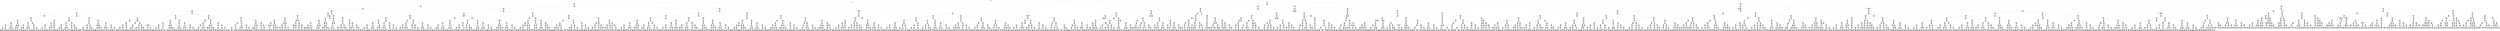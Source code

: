 digraph g {
node [shape = Mrecord];
nodo0[label="{EO: 0|cost: 0.0|A: null}"]
nodo1[label="{EO: 1|cost: 1.0|A: GoF6}"]
nodo3[label="{EO: 3|cost: 2.0|A: GoG6|Posicion:\nF6
Infectados:\n0
Escapados:\n3}"]
nodo6[label="{EO: 6|cost: 3.0|A: GoG7|Posicion:\nG6
Infectados:\n0
Escapados:\n3}"]
nodo12[label="{EO: 12|cost: 4.0|A: GoH7|Posicion:\nG7
Infectados:\n0
Escapados:\n3}"]
nodo24[label="{EO: 24|cost: 5.0|A: GoI7|Posicion:\nH7
Infectados:\n0
Escapados:\n3}"]
nodo43[label="{EO: 43|cost: 6.0|A: GoI8|Posicion:\nI7
Infectados:\n0
Escapados:\n3}"]
nodo77[label="{EO: 77|cost: 7.0|A: GoH8|Posicion:\nI8
Infectados:\n0
Escapados:\n3}"]
nodo139[label="{EO: 139|cost: 8.0|A: GoF8|Posicion:\nH8
Infectados:\n0
Escapados:\n3}"]
nodo246[label="{EO: 246|cost: 9.0|A: GoE8|Posicion:\nF8
Infectados:\n0
Escapados:\n3}"]
nodo425[label="{EO: 425|cost: 10.0|A: GoD8|Posicion:\nE8
Infectados:\n0
Escapados:\n3}"]
nodo731[label="{EO: 731|cost: 11.0|A: GoA8|Posicion:\nD8
Infectados:\n0
Escapados:\n3}"]
nodo1242[label="{EO: 1242|cost: 12.0|A: GoA7|Posicion:\nA8
Infectados:\n0
Escapados:\n3}"]
nodo2105[label="{EO: 2105|cost: 13.0|A: GoA6|Posicion:\nA7
Infectados:\n0
Escapados:\n3}"]

nodo1242 -> nodo2105;
nodo2106[label="{EO: 2106|cost: 13.0|A: GoD7|Posicion:\nA7
Infectados:\n0
Escapados:\n3}"]

nodo1242 -> nodo2106;

nodo731 -> nodo1242;
nodo1243[label="{EO: 1243|cost: 12.0|A: GoA9|Posicion:\nA8
Infectados:\n0
Escapados:\n3}"]
nodo2107[label="{EO: 2107|cost: 13.0|A: GoA10|Posicion:\nA9
Infectados:\n0
Escapados:\n3}"]

nodo1243 -> nodo2107;
nodo2108[label="{EO: 2108|cost: 13.0|A: GoD9|Posicion:\nA9
Infectados:\n0
Escapados:\n3}"]

nodo1243 -> nodo2108;

nodo731 -> nodo1243;

nodo425 -> nodo731;
nodo732[label="{EO: 732|cost: 11.0|A: GoD9|Posicion:\nD8
Infectados:\n0
Escapados:\n3}"]
nodo1244[label="{EO: 1244|cost: 12.0|A: GoD10|Posicion:\nD9
Infectados:\n0
Escapados:\n3}"]
nodo2109[label="{EO: 2109|cost: 13.0|A: GoC10|Posicion:\nD10
Infectados:\n0
Escapados:\n3}"]

nodo1244 -> nodo2109;
nodo2110[label="{EO: 2110|cost: 13.0|A: GoD11|Posicion:\nD10
Infectados:\n0
Escapados:\n3}"]

nodo1244 -> nodo2110;

nodo732 -> nodo1244;
nodo1245[label="{EO: 1245|cost: 12.0|A: GoE9|Posicion:\nD9
Infectados:\n0
Escapados:\n3}"]
nodo2111[label="{EO: 2111|cost: 13.0|A: GoF9|Posicion:\nE9
Infectados:\n0
Escapados:\n3}"]

nodo1245 -> nodo2111;

nodo732 -> nodo1245;

nodo425 -> nodo732;

nodo246 -> nodo425;
nodo426[label="{EO: 426|cost: 10.0|A: GoE7|Posicion:\nE8
Infectados:\n0
Escapados:\n3}"]
nodo733[label="{EO: 733|cost: 11.0|A: GoE6|Posicion:\nE7
Infectados:\n0
Escapados:\n3}"]
nodo1246[label="{EO: 1246|cost: 12.0|A: GoD6|Posicion:\nE6
Infectados:\n0
Escapados:\n3}"]
nodo2112[label="{EO: 2112|cost: 13.0|A: GoA6|Posicion:\nD6
Infectados:\n0
Escapados:\n3}"]

nodo1246 -> nodo2112;
nodo2113[label="{EO: 2113|cost: 13.0|A: GoD7|Posicion:\nD6
Infectados:\n0
Escapados:\n3}"]

nodo1246 -> nodo2113;

nodo733 -> nodo1246;
nodo1247[label="{EO: 1247|cost: 12.0|A: GoE5|Posicion:\nE6
Infectados:\n0
Escapados:\n3}"]
nodo2114[label="{EO: 2114|cost: 13.0|A: GoE3|Posicion:\nE5
Infectados:\n0
Escapados:\n3}"]

nodo1247 -> nodo2114;

nodo733 -> nodo1247;

nodo426 -> nodo733;
nodo734[label="{EO: 734|cost: 11.0|A: GoF7|Posicion:\nE7
Infectados:\n0
Escapados:\n3}"]

nodo426 -> nodo734;

nodo246 -> nodo426;

nodo139 -> nodo246;
nodo247[label="{EO: 247|cost: 9.0|A: GoF9|Posicion:\nF8
Infectados:\n0
Escapados:\n3}"]
nodo427[label="{EO: 427|cost: 10.0|A: GoF10|Posicion:\nF9
Infectados:\n0
Escapados:\n3}"]
nodo735[label="{EO: 735|cost: 11.0|A: GoE10|Posicion:\nF10
Infectados:\n0
Escapados:\n3}"]
nodo1248[label="{EO: 1248|cost: 12.0|A: GoD10|Posicion:\nE10
Infectados:\n0
Escapados:\n3}"]
nodo2115[label="{EO: 2115|cost: 13.0|A: GoC10|Posicion:\nD10
Infectados:\n0
Escapados:\n3}"]

nodo1248 -> nodo2115;
nodo2116[label="{EO: 2116|cost: 13.0|A: GoD11|Posicion:\nD10
Infectados:\n0
Escapados:\n3}"]

nodo1248 -> nodo2116;

nodo735 -> nodo1248;
nodo1249[label="{EO: 1249|cost: 12.0|A: GoE9|Posicion:\nE10
Infectados:\n0
Escapados:\n3}"]
nodo2117[label="{EO: 2117|cost: 13.0|A: GoE8|Posicion:\nE9
Infectados:\n0
Escapados:\n3}"]

nodo1249 -> nodo2117;

nodo735 -> nodo1249;

nodo427 -> nodo735;
nodo736[label="{EO: 736|cost: 11.0|A: GoF11|Posicion:\nF10
Infectados:\n0
Escapados:\n3}"]
nodo1250[label="{EO: 1250|cost: 12.0|A: GoF12|Posicion:\nF11
Infectados:\n0
Escapados:\n3}"]
nodo2118[label="{EO: 2118|cost: 13.0|A: GoE12|Posicion:\nF12
Infectados:\n0
Escapados:\n3}"]

nodo1250 -> nodo2118;
nodo2119[label="{EO: 2119|cost: 13.0|A: GoF13|Posicion:\nF12
Infectados:\n0
Escapados:\n3}"]

nodo1250 -> nodo2119;

nodo736 -> nodo1250;
nodo1251[label="{EO: 1251|cost: 12.0|A: GoH11|Posicion:\nF11
Infectados:\n0
Escapados:\n3}"]
nodo2120[label="{EO: 2120|cost: 13.0|A: GoH10|Posicion:\nH11
Infectados:\n0
Escapados:\n3}"]

nodo1251 -> nodo2120;
nodo2121[label="{EO: 2121|cost: 13.0|A: GoI11|Posicion:\nH11
Infectados:\n0
Escapados:\n3}"]

nodo1251 -> nodo2121;

nodo736 -> nodo1251;

nodo427 -> nodo736;

nodo247 -> nodo427;
nodo428[label="{EO: 428|cost: 10.0|A: GoH9|Posicion:\nF9
Infectados:\n0
Escapados:\n3}"]
nodo737[label="{EO: 737|cost: 11.0|A: GoI9|Posicion:\nH9
Infectados:\n0
Escapados:\n3}"]
nodo1252[label="{EO: 1252|cost: 12.0|A: GoI10|Posicion:\nI9
Infectados:\n0
Escapados:\n3}"]
nodo2122[label="{EO: 2122|cost: 13.0|A: GoH10|Posicion:\nI10
Infectados:\n0
Escapados:\n3}"]

nodo1252 -> nodo2122;
nodo2123[label="{EO: 2123|cost: 13.0|A: GoI11|Posicion:\nI10
Infectados:\n0
Escapados:\n3}"]

nodo1252 -> nodo2123;

nodo737 -> nodo1252;
nodo1253[label="{EO: 1253|cost: 12.0|A: GoJ9|Posicion:\nI9
Infectados:\n0
Escapados:\n3}"]
nodo2124[label="{EO: 2124|cost: 13.0|A: GoJ8|Posicion:\nJ9
Infectados:\n0
Escapados:\n3}"]

nodo1253 -> nodo2124;
nodo2125[label="{EO: 2125|cost: 13.0|A: GoK9|Posicion:\nJ9
Infectados:\n0
Escapados:\n3}"]

nodo1253 -> nodo2125;

nodo737 -> nodo1253;

nodo428 -> nodo737;

nodo247 -> nodo428;

nodo139 -> nodo247;

nodo77 -> nodo139;

nodo43 -> nodo77;
nodo78[label="{EO: 78|cost: 7.0|A: GoI9|Posicion:\nI8
Infectados:\n0
Escapados:\n3}"]
nodo140[label="{EO: 140|cost: 8.0|A: GoI10|Posicion:\nI9
Infectados:\n0
Escapados:\n3}"]
nodo248[label="{EO: 248|cost: 9.0|A: GoH10|Posicion:\nI10
Infectados:\n0
Escapados:\n3}"]
nodo429[label="{EO: 429|cost: 10.0|A: GoF10|Posicion:\nH10
Infectados:\n0
Escapados:\n3}"]
nodo738[label="{EO: 738|cost: 11.0|A: GoE10|Posicion:\nF10
Infectados:\n0
Escapados:\n3}"]
nodo1254[label="{EO: 1254|cost: 12.0|A: GoD10|Posicion:\nE10
Infectados:\n0
Escapados:\n3}"]
nodo2126[label="{EO: 2126|cost: 13.0|A: GoC10|Posicion:\nD10
Infectados:\n0
Escapados:\n3}"]

nodo1254 -> nodo2126;
nodo2127[label="{EO: 2127|cost: 13.0|A: GoD11|Posicion:\nD10
Infectados:\n0
Escapados:\n3}"]

nodo1254 -> nodo2127;

nodo738 -> nodo1254;
nodo1255[label="{EO: 1255|cost: 12.0|A: GoE9|Posicion:\nE10
Infectados:\n0
Escapados:\n3}"]
nodo2128[label="{EO: 2128|cost: 13.0|A: GoE8|Posicion:\nE9
Infectados:\n0
Escapados:\n3}"]

nodo1255 -> nodo2128;
nodo2129[label="{EO: 2129|cost: 13.0|A: GoF9|Posicion:\nE9
Infectados:\n0
Escapados:\n3}"]

nodo1255 -> nodo2129;

nodo738 -> nodo1255;

nodo429 -> nodo738;
nodo739[label="{EO: 739|cost: 11.0|A: GoF11|Posicion:\nF10
Infectados:\n0
Escapados:\n3}"]
nodo1256[label="{EO: 1256|cost: 12.0|A: GoF12|Posicion:\nF11
Infectados:\n0
Escapados:\n3}"]
nodo2130[label="{EO: 2130|cost: 13.0|A: GoE12|Posicion:\nF12
Infectados:\n0
Escapados:\n3}"]

nodo1256 -> nodo2130;
nodo2131[label="{EO: 2131|cost: 13.0|A: GoF13|Posicion:\nF12
Infectados:\n0
Escapados:\n3}"]

nodo1256 -> nodo2131;

nodo739 -> nodo1256;
nodo1257[label="{EO: 1257|cost: 12.0|A: GoH11|Posicion:\nF11
Infectados:\n0
Escapados:\n3}"]
nodo2132[label="{EO: 2132|cost: 13.0|A: GoI11|Posicion:\nH11
Infectados:\n0
Escapados:\n3}"]

nodo1257 -> nodo2132;

nodo739 -> nodo1257;

nodo429 -> nodo739;

nodo248 -> nodo429;
nodo430[label="{EO: 430|cost: 10.0|A: GoH9|Posicion:\nH10
Infectados:\n0
Escapados:\n3}"]
nodo740[label="{EO: 740|cost: 11.0|A: GoH8|Posicion:\nH9
Infectados:\n0
Escapados:\n3}"]
nodo1258[label="{EO: 1258|cost: 12.0|A: GoF8|Posicion:\nH8
Infectados:\n0
Escapados:\n3}"]
nodo2133[label="{EO: 2133|cost: 13.0|A: GoE8|Posicion:\nF8
Infectados:\n0
Escapados:\n3}"]

nodo1258 -> nodo2133;
nodo2134[label="{EO: 2134|cost: 13.0|A: GoF9|Posicion:\nF8
Infectados:\n0
Escapados:\n3}"]

nodo1258 -> nodo2134;

nodo740 -> nodo1258;

nodo430 -> nodo740;

nodo248 -> nodo430;

nodo140 -> nodo248;
nodo249[label="{EO: 249|cost: 9.0|A: GoI11|Posicion:\nI10
Infectados:\n0
Escapados:\n3}"]
nodo431[label="{EO: 431|cost: 10.0|A: GoI12|Posicion:\nI11
Infectados:\n0
Escapados:\n3}"]
nodo741[label="{EO: 741|cost: 11.0|A: GoH12|Posicion:\nI12
Infectados:\n0
Escapados:\n3}"]
nodo1259[label="{EO: 1259|cost: 12.0|A: GoF12|Posicion:\nH12
Infectados:\n0
Escapados:\n3}"]
nodo2135[label="{EO: 2135|cost: 13.0|A: GoE12|Posicion:\nF12
Infectados:\n0
Escapados:\n3}"]

nodo1259 -> nodo2135;
nodo2136[label="{EO: 2136|cost: 13.0|A: GoF13|Posicion:\nF12
Infectados:\n0
Escapados:\n3}"]

nodo1259 -> nodo2136;

nodo741 -> nodo1259;
nodo1260[label="{EO: 1260|cost: 12.0|A: GoH11|Posicion:\nH12
Infectados:\n0
Escapados:\n3}"]
nodo2137[label="{EO: 2137|cost: 13.0|A: GoH10|Posicion:\nH11
Infectados:\n0
Escapados:\n3}"]

nodo1260 -> nodo2137;

nodo741 -> nodo1260;

nodo431 -> nodo741;
nodo742[label="{EO: 742|cost: 11.0|A: GoI13|Posicion:\nI12
Infectados:\n0
Escapados:\n3}"]
nodo1261[label="{EO: 1261|cost: 12.0|A: GoH13|Posicion:\nI13
Infectados:\n0
Escapados:\n3}"]
nodo2138[label="{EO: 2138|cost: 13.0|A: GoF13|Posicion:\nH13
Infectados:\n0
Escapados:\n3}"]

nodo1261 -> nodo2138;
nodo2139[label="{EO: 2139|cost: 13.0|A: GoH12|Posicion:\nH13
Infectados:\n0
Escapados:\n3}"]

nodo1261 -> nodo2139;

nodo742 -> nodo1261;
nodo1262[label="{EO: 1262|cost: 12.0|A: GoI14|Posicion:\nI13
Infectados:\n0
Escapados:\n3}"]
nodo2140[label="{EO: 2140|cost: 13.0|A: GoI15|Posicion:\nI14
Infectados:\n0
Escapados:\n3}"]

nodo1262 -> nodo2140;
nodo2141[label="{EO: 2141|cost: 13.0|A: GoJ14|Posicion:\nI14
Infectados:\n0
Escapados:\n3}"]

nodo1262 -> nodo2141;

nodo742 -> nodo1262;

nodo431 -> nodo742;

nodo249 -> nodo431;
nodo432[label="{EO: 432|cost: 10.0|A: GoJ11|Posicion:\nI11
Infectados:\n0
Escapados:\n3}"]
nodo743[label="{EO: 743|cost: 11.0|A: GoJ10|Posicion:\nJ11
Infectados:\n0
Escapados:\n3}"]
nodo1263[label="{EO: 1263|cost: 12.0|A: GoJ9|Posicion:\nJ10
Infectados:\n0
Escapados:\n3}"]
nodo2142[label="{EO: 2142|cost: 13.0|A: GoJ8|Posicion:\nJ9
Infectados:\n0
Escapados:\n3}"]

nodo1263 -> nodo2142;
nodo2143[label="{EO: 2143|cost: 13.0|A: GoK9|Posicion:\nJ9
Infectados:\n0
Escapados:\n3}"]

nodo1263 -> nodo2143;

nodo743 -> nodo1263;

nodo432 -> nodo743;
nodo744[label="{EO: 744|cost: 11.0|A: GoK11|Posicion:\nJ11
Infectados:\n0
Escapados:\n3}"]
nodo1264[label="{EO: 1264|cost: 12.0|A: GoK12|Posicion:\nK11
Infectados:\n0
Escapados:\n3}"]
nodo2144[label="{EO: 2144|cost: 13.0|A: GoJ12|Posicion:\nK12
Infectados:\n0
Escapados:\n3}"]

nodo1264 -> nodo2144;

nodo744 -> nodo1264;
nodo1265[label="{EO: 1265|cost: 12.0|A: GoL11|Posicion:\nK11
Infectados:\n0
Escapados:\n3}"]
nodo2145[label="{EO: 2145|cost: 13.0|A: GoL10|Posicion:\nL11
Infectados:\n0
Escapados:\n3}"]

nodo1265 -> nodo2145;
nodo2146[label="{EO: 2146|cost: 13.0|A: GoM11|Posicion:\nL11
Infectados:\n0
Escapados:\n3}"]

nodo1265 -> nodo2146;

nodo744 -> nodo1265;

nodo432 -> nodo744;

nodo249 -> nodo432;

nodo140 -> nodo249;

nodo78 -> nodo140;
nodo141[label="{EO: 141|cost: 8.0|A: GoJ9|Posicion:\nI9
Infectados:\n0
Escapados:\n3}"]
nodo250[label="{EO: 250|cost: 9.0|A: GoJ8|Posicion:\nJ9
Infectados:\n0
Escapados:\n3}"]
nodo433[label="{EO: 433|cost: 10.0|A: GoJ7|Posicion:\nJ8
Infectados:\n0
Escapados:\n3}"]
nodo745[label="{EO: 745|cost: 11.0|A: GoJ6|Posicion:\nJ7
Infectados:\n0
Escapados:\n3}"]
nodo1266[label="{EO: 1266|cost: 12.0|A: GoI6|Posicion:\nJ6
Infectados:\n0
Escapados:\n3}"]
nodo2147[label="{EO: 2147|cost: 13.0|A: GoH6|Posicion:\nI6
Infectados:\n0
Escapados:\n3}"]

nodo1266 -> nodo2147;
nodo2148[label="{EO: 2148|cost: 13.0|A: Hacer la ley, multar y mandar a casa.|Posicion:\nI6
Infectados:\n0
Escapados:\n3}"]

nodo1266 -> nodo2148;

nodo745 -> nodo1266;
nodo1267[label="{EO: 1267|cost: 12.0|A: GoJ5|Posicion:\nJ6
Infectados:\n0
Escapados:\n3}"]
nodo2149[label="{EO: 2149|cost: 13.0|A: GoJ3|Posicion:\nJ5
Infectados:\n0
Escapados:\n3}"]

nodo1267 -> nodo2149;
nodo2150[label="{EO: 2150|cost: 13.0|A: GoK5|Posicion:\nJ5
Infectados:\n0
Escapados:\n3}"]

nodo1267 -> nodo2150;

nodo745 -> nodo1267;

nodo433 -> nodo745;
nodo746[label="{EO: 746|cost: 11.0|A: GoK7|Posicion:\nJ7
Infectados:\n0
Escapados:\n3}"]
nodo1268[label="{EO: 1268|cost: 12.0|A: GoK8|Posicion:\nK7
Infectados:\n0
Escapados:\n3}"]
nodo2151[label="{EO: 2151|cost: 13.0|A: GoK9|Posicion:\nK8
Infectados:\n0
Escapados:\n3}"]

nodo1268 -> nodo2151;

nodo746 -> nodo1268;
nodo1269[label="{EO: 1269|cost: 12.0|A: GoL7|Posicion:\nK7
Infectados:\n0
Escapados:\n3}"]
nodo2152[label="{EO: 2152|cost: 13.0|A: GoL6|Posicion:\nL7
Infectados:\n0
Escapados:\n3}"]

nodo1269 -> nodo2152;
nodo2153[label="{EO: 2153|cost: 13.0|A: GoM7|Posicion:\nL7
Infectados:\n0
Escapados:\n3}"]

nodo1269 -> nodo2153;

nodo746 -> nodo1269;

nodo433 -> nodo746;

nodo250 -> nodo433;

nodo141 -> nodo250;
nodo251[label="{EO: 251|cost: 9.0|A: GoK9|Posicion:\nJ9
Infectados:\n0
Escapados:\n3}"]
nodo434[label="{EO: 434|cost: 10.0|A: GoK10|Posicion:\nK9
Infectados:\n0
Escapados:\n3}"]
nodo747[label="{EO: 747|cost: 11.0|A: GoJ10|Posicion:\nK10
Infectados:\n0
Escapados:\n3}"]
nodo1270[label="{EO: 1270|cost: 12.0|A: GoI10|Posicion:\nJ10
Infectados:\n0
Escapados:\n3}"]
nodo2154[label="{EO: 2154|cost: 13.0|A: GoH10|Posicion:\nI10
Infectados:\n0
Escapados:\n3}"]

nodo1270 -> nodo2154;
nodo2155[label="{EO: 2155|cost: 13.0|A: GoI11|Posicion:\nI10
Infectados:\n0
Escapados:\n3}"]

nodo1270 -> nodo2155;

nodo747 -> nodo1270;

nodo434 -> nodo747;
nodo748[label="{EO: 748|cost: 11.0|A: GoK11|Posicion:\nK10
Infectados:\n0
Escapados:\n3}"]
nodo1271[label="{EO: 1271|cost: 12.0|A: GoK12|Posicion:\nK11
Infectados:\n0
Escapados:\n3}"]
nodo2156[label="{EO: 2156|cost: 13.0|A: GoJ12|Posicion:\nK12
Infectados:\n0
Escapados:\n3}"]

nodo1271 -> nodo2156;

nodo748 -> nodo1271;
nodo1272[label="{EO: 1272|cost: 12.0|A: GoL11|Posicion:\nK11
Infectados:\n0
Escapados:\n3}"]
nodo2157[label="{EO: 2157|cost: 13.0|A: GoL10|Posicion:\nL11
Infectados:\n0
Escapados:\n3}"]

nodo1272 -> nodo2157;
nodo2158[label="{EO: 2158|cost: 13.0|A: GoM11|Posicion:\nL11
Infectados:\n0
Escapados:\n3}"]

nodo1272 -> nodo2158;

nodo748 -> nodo1272;

nodo434 -> nodo748;

nodo251 -> nodo434;
nodo435[label="{EO: 435|cost: 10.0|A: GoL9|Posicion:\nK9
Infectados:\n0
Escapados:\n3}"]
nodo749[label="{EO: 749|cost: 11.0|A: GoL8|Posicion:\nL9
Infectados:\n0
Escapados:\n3}"]
nodo1273[label="{EO: 1273|cost: 12.0|A: GoK8|Posicion:\nL8
Infectados:\n0
Escapados:\n3}"]
nodo2159[label="{EO: 2159|cost: 13.0|A: GoJ8|Posicion:\nK8
Infectados:\n0
Escapados:\n3}"]

nodo1273 -> nodo2159;

nodo749 -> nodo1273;
nodo1274[label="{EO: 1274|cost: 12.0|A: GoL7|Posicion:\nL8
Infectados:\n0
Escapados:\n3}"]
nodo2160[label="{EO: 2160|cost: 13.0|A: GoL6|Posicion:\nL7
Infectados:\n0
Escapados:\n3}"]

nodo1274 -> nodo2160;
nodo2161[label="{EO: 2161|cost: 13.0|A: GoM7|Posicion:\nL7
Infectados:\n0
Escapados:\n3}"]

nodo1274 -> nodo2161;

nodo749 -> nodo1274;

nodo435 -> nodo749;
nodo750[label="{EO: 750|cost: 11.0|A: GoM9|Posicion:\nL9
Infectados:\n0
Escapados:\n3}"]
nodo1275[label="{EO: 1275|cost: 12.0|A: GoM8|Posicion:\nM9
Infectados:\n0
Escapados:\n3}"]
nodo2162[label="{EO: 2162|cost: 13.0|A: GoL8|Posicion:\nM8
Infectados:\n0
Escapados:\n3}"]

nodo1275 -> nodo2162;
nodo2163[label="{EO: 2163|cost: 13.0|A: GoM7|Posicion:\nM8
Infectados:\n0
Escapados:\n3}"]

nodo1275 -> nodo2163;

nodo750 -> nodo1275;
nodo1276[label="{EO: 1276|cost: 12.0|A: GoM10|Posicion:\nM9
Infectados:\n0
Escapados:\n3}"]
nodo2164[label="{EO: 2164|cost: 13.0|A: GoL10|Posicion:\nM10
Infectados:\n0
Escapados:\n3}"]

nodo1276 -> nodo2164;
nodo2165[label="{EO: 2165|cost: 13.0|A: GoM11|Posicion:\nM10
Infectados:\n0
Escapados:\n3}"]

nodo1276 -> nodo2165;

nodo750 -> nodo1276;

nodo435 -> nodo750;

nodo251 -> nodo435;

nodo141 -> nodo251;

nodo78 -> nodo141;

nodo43 -> nodo78;

nodo24 -> nodo43;
nodo44[label="{EO: 44|cost: 6.0|A: GoJ7|Posicion:\nI7
Infectados:\n0
Escapados:\n3}"]
nodo79[label="{EO: 79|cost: 7.0|A: GoJ6|Posicion:\nJ7
Infectados:\n0
Escapados:\n3}"]
nodo142[label="{EO: 142|cost: 8.0|A: GoI6|Posicion:\nJ6
Infectados:\n0
Escapados:\n3}"]
nodo252[label="{EO: 252|cost: 9.0|A: GoH6|Posicion:\nI6
Infectados:\n0
Escapados:\n3}"]
nodo436[label="{EO: 436|cost: 10.0|A: GoH5|Posicion:\nH6
Infectados:\n0
Escapados:\n3}"]
nodo751[label="{EO: 751|cost: 11.0|A: GoH4|Posicion:\nH5
Infectados:\n0
Escapados:\n3}"]
nodo1277[label="{EO: 1277|cost: 12.0|A: GoF3|Posicion:\nH4
Infectados:\n0
Escapados:\n3}"]
nodo2166[label="{EO: 2166|cost: 13.0|A: GoE3|Posicion:\nF3
Infectados:\n0
Escapados:\n3}"]

nodo1277 -> nodo2166;
nodo2167[label="{EO: 2167|cost: 13.0|A: GoF4|Posicion:\nF3
Infectados:\n0
Escapados:\n3}"]

nodo1277 -> nodo2167;

nodo751 -> nodo1277;
nodo1278[label="{EO: 1278|cost: 12.0|A: GoH3|Posicion:\nH4
Infectados:\n0
Escapados:\n3}"]
nodo2168[label="{EO: 2168|cost: 13.0|A: GoF3|Posicion:\nH3
Infectados:\n0
Escapados:\n3}"]

nodo1278 -> nodo2168;
nodo2169[label="{EO: 2169|cost: 13.0|A: GoH2|Posicion:\nH3
Infectados:\n0
Escapados:\n3}"]

nodo1278 -> nodo2169;

nodo751 -> nodo1278;

nodo436 -> nodo751;
nodo752[label="{EO: 752|cost: 11.0|A: GoI5|Posicion:\nH5
Infectados:\n0
Escapados:\n3}"]
nodo1279[label="{EO: 1279|cost: 12.0|A: GoJ5|Posicion:\nI5
Infectados:\n0
Escapados:\n3}"]
nodo2170[label="{EO: 2170|cost: 13.0|A: GoJ3|Posicion:\nJ5
Infectados:\n0
Escapados:\n3}"]

nodo1279 -> nodo2170;
nodo2171[label="{EO: 2171|cost: 13.0|A: GoK5|Posicion:\nJ5
Infectados:\n0
Escapados:\n3}"]

nodo1279 -> nodo2171;

nodo752 -> nodo1279;

nodo436 -> nodo752;

nodo252 -> nodo436;

nodo142 -> nodo252;
nodo253[label="{EO: 253|cost: 9.0|A: Hacer la ley, multar y mandar a casa.|Posicion:\nI6
Infectados:\n0
Escapados:\n3}"]
nodo437[label="{EO: 437|cost: 10.0|A: GoH6|Posicion:\nI6
Infectados:\n0
Escapados:\n2}"]
nodo753[label="{EO: 753|cost: 11.0|A: GoH5|Posicion:\nH6
Infectados:\n0
Escapados:\n2}"]
nodo1280[label="{EO: 1280|cost: 12.0|A: GoH4|Posicion:\nH5
Infectados:\n0
Escapados:\n2}"]
nodo2172[label="{EO: 2172|cost: 13.0|A: GoF3|Posicion:\nH4
Infectados:\n0
Escapados:\n2}"]

nodo1280 -> nodo2172;
nodo2173[label="{EO: 2173|cost: 13.0|A: GoH3|Posicion:\nH4
Infectados:\n0
Escapados:\n2}"]

nodo1280 -> nodo2173;

nodo753 -> nodo1280;
nodo1281[label="{EO: 1281|cost: 12.0|A: GoI5|Posicion:\nH5
Infectados:\n0
Escapados:\n2}"]
nodo2174[label="{EO: 2174|cost: 13.0|A: GoJ5|Posicion:\nI5
Infectados:\n0
Escapados:\n2}"]

nodo1281 -> nodo2174;

nodo753 -> nodo1281;

nodo437 -> nodo753;

nodo253 -> nodo437;
nodo438[label="{EO: 438|cost: 10.0|A: GoI7|Posicion:\nI6
Infectados:\n0
Escapados:\n2}"]
nodo754[label="{EO: 754|cost: 11.0|A: GoI8|Posicion:\nI7
Infectados:\n0
Escapados:\n2}"]
nodo1282[label="{EO: 1282|cost: 12.0|A: GoH8|Posicion:\nI8
Infectados:\n0
Escapados:\n2}"]
nodo2175[label="{EO: 2175|cost: 13.0|A: GoF8|Posicion:\nH8
Infectados:\n0
Escapados:\n2}"]

nodo1282 -> nodo2175;
nodo2176[label="{EO: 2176|cost: 13.0|A: GoH7|Posicion:\nH8
Infectados:\n0
Escapados:\n2}"]

nodo1282 -> nodo2176;

nodo754 -> nodo1282;
nodo1283[label="{EO: 1283|cost: 12.0|A: GoI9|Posicion:\nI8
Infectados:\n0
Escapados:\n2}"]
nodo2177[label="{EO: 2177|cost: 13.0|A: GoI10|Posicion:\nI9
Infectados:\n0
Escapados:\n2}"]

nodo1283 -> nodo2177;
nodo2178[label="{EO: 2178|cost: 13.0|A: GoJ9|Posicion:\nI9
Infectados:\n0
Escapados:\n2}"]

nodo1283 -> nodo2178;

nodo754 -> nodo1283;

nodo438 -> nodo754;
nodo755[label="{EO: 755|cost: 11.0|A: GoJ7|Posicion:\nI7
Infectados:\n0
Escapados:\n2}"]
nodo1284[label="{EO: 1284|cost: 12.0|A: GoJ6|Posicion:\nJ7
Infectados:\n0
Escapados:\n2}"]
nodo2179[label="{EO: 2179|cost: 13.0|A: GoJ5|Posicion:\nJ6
Infectados:\n0
Escapados:\n2}"]

nodo1284 -> nodo2179;

nodo755 -> nodo1284;
nodo1285[label="{EO: 1285|cost: 12.0|A: GoK7|Posicion:\nJ7
Infectados:\n0
Escapados:\n2}"]
nodo2180[label="{EO: 2180|cost: 13.0|A: GoK8|Posicion:\nK7
Infectados:\n0
Escapados:\n2}"]

nodo1285 -> nodo2180;
nodo2181[label="{EO: 2181|cost: 13.0|A: GoL7|Posicion:\nK7
Infectados:\n0
Escapados:\n2}"]

nodo1285 -> nodo2181;

nodo755 -> nodo1285;

nodo438 -> nodo755;
nodo756[label="{EO: 756|cost: 11.0|A: Hacer la ley, multar y mandar a casa.|Posicion:\nI7
Infectados:\n0
Escapados:\n2}"]
nodo1286[label="{EO: 1286|cost: 12.0|A: GoI8|Posicion:\nI7
Infectados:\n1
Escapados:\n1}"]
nodo2182[label="{EO: 2182|cost: 13.0|A: GoH8|Posicion:\nI8
Infectados:\n1
Escapados:\n1}"]

nodo1286 -> nodo2182;
nodo2183[label="{EO: 2183|cost: 13.0|A: GoI9|Posicion:\nI8
Infectados:\n1
Escapados:\n1}"]

nodo1286 -> nodo2183;

nodo756 -> nodo1286;
nodo1287[label="{EO: 1287|cost: 12.0|A: GoJ7|Posicion:\nI7
Infectados:\n1
Escapados:\n1}"]
nodo2184[label="{EO: 2184|cost: 13.0|A: GoJ6|Posicion:\nJ7
Infectados:\n1
Escapados:\n1}"]

nodo1287 -> nodo2184;
nodo2185[label="{EO: 2185|cost: 13.0|A: GoK7|Posicion:\nJ7
Infectados:\n1
Escapados:\n1}"]

nodo1287 -> nodo2185;

nodo756 -> nodo1287;

nodo438 -> nodo756;

nodo253 -> nodo438;

nodo142 -> nodo253;

nodo79 -> nodo142;
nodo143[label="{EO: 143|cost: 8.0|A: GoJ5|Posicion:\nJ6
Infectados:\n0
Escapados:\n3}"]
nodo254[label="{EO: 254|cost: 9.0|A: GoJ3|Posicion:\nJ5
Infectados:\n0
Escapados:\n3}"]
nodo439[label="{EO: 439|cost: 10.0|A: GoI3|Posicion:\nJ3
Infectados:\n0
Escapados:\n3}"]
nodo757[label="{EO: 757|cost: 11.0|A: GoH3|Posicion:\nI3
Infectados:\n0
Escapados:\n3}"]
nodo1288[label="{EO: 1288|cost: 12.0|A: GoF3|Posicion:\nH3
Infectados:\n0
Escapados:\n3}"]
nodo2186[label="{EO: 2186|cost: 13.0|A: GoE3|Posicion:\nF3
Infectados:\n0
Escapados:\n3}"]

nodo1288 -> nodo2186;
nodo2187[label="{EO: 2187|cost: 13.0|A: GoF4|Posicion:\nF3
Infectados:\n0
Escapados:\n3}"]

nodo1288 -> nodo2187;

nodo757 -> nodo1288;
nodo1289[label="{EO: 1289|cost: 12.0|A: GoH2|Posicion:\nH3
Infectados:\n0
Escapados:\n3}"]
nodo2188[label="{EO: 2188|cost: 13.0|A: GoH1|Posicion:\nH2
Infectados:\n0
Escapados:\n3}"]

nodo1289 -> nodo2188;
nodo2189[label="{EO: 2189|cost: 13.0|A: GoI2|Posicion:\nH2
Infectados:\n0
Escapados:\n3}"]

nodo1289 -> nodo2189;

nodo757 -> nodo1289;

nodo439 -> nodo757;
nodo758[label="{EO: 758|cost: 11.0|A: GoI5|Posicion:\nI3
Infectados:\n0
Escapados:\n3}"]
nodo1290[label="{EO: 1290|cost: 12.0|A: GoI6|Posicion:\nI5
Infectados:\n0
Escapados:\n3}"]
nodo2190[label="{EO: 2190|cost: 13.0|A: GoH6|Posicion:\nI6
Infectados:\n0
Escapados:\n3}"]

nodo1290 -> nodo2190;
nodo2191[label="{EO: 2191|cost: 13.0|A: Hacer la ley, multar y mandar a casa.|Posicion:\nI6
Infectados:\n0
Escapados:\n3}"]

nodo1290 -> nodo2191;

nodo758 -> nodo1290;

nodo439 -> nodo758;

nodo254 -> nodo439;
nodo440[label="{EO: 440|cost: 10.0|A: GoJ2|Posicion:\nJ3
Infectados:\n0
Escapados:\n3}"]
nodo759[label="{EO: 759|cost: 11.0|A: GoJ1|Posicion:\nJ2
Infectados:\n0
Escapados:\n3}"]
nodo1291[label="{EO: 1291|cost: 12.0|A: GoI1|Posicion:\nJ1
Infectados:\n0
Escapados:\n3}"]
nodo2192[label="{EO: 2192|cost: 13.0|A: GoH1|Posicion:\nI1
Infectados:\n0
Escapados:\n3}"]

nodo1291 -> nodo2192;
nodo2193[label="{EO: 2193|cost: 13.0|A: GoI2|Posicion:\nI1
Infectados:\n0
Escapados:\n3}"]

nodo1291 -> nodo2193;

nodo759 -> nodo1291;

nodo440 -> nodo759;
nodo760[label="{EO: 760|cost: 11.0|A: GoK2|Posicion:\nJ2
Infectados:\n0
Escapados:\n3}"]
nodo1292[label="{EO: 1292|cost: 12.0|A: GoK3|Posicion:\nK2
Infectados:\n0
Escapados:\n3}"]
nodo2194[label="{EO: 2194|cost: 13.0|A: GoK5|Posicion:\nK3
Infectados:\n0
Escapados:\n3}"]

nodo1292 -> nodo2194;

nodo760 -> nodo1292;
nodo1293[label="{EO: 1293|cost: 12.0|A: GoL2|Posicion:\nK2
Infectados:\n0
Escapados:\n3}"]
nodo2195[label="{EO: 2195|cost: 13.0|A: GoL1|Posicion:\nL2
Infectados:\n0
Escapados:\n3}"]

nodo1293 -> nodo2195;
nodo2196[label="{EO: 2196|cost: 13.0|A: GoM2|Posicion:\nL2
Infectados:\n0
Escapados:\n3}"]

nodo1293 -> nodo2196;

nodo760 -> nodo1293;

nodo440 -> nodo760;

nodo254 -> nodo440;

nodo143 -> nodo254;
nodo255[label="{EO: 255|cost: 9.0|A: GoK5|Posicion:\nJ5
Infectados:\n0
Escapados:\n3}"]
nodo441[label="{EO: 441|cost: 10.0|A: GoK6|Posicion:\nK5
Infectados:\n0
Escapados:\n3}"]
nodo761[label="{EO: 761|cost: 11.0|A: GoK7|Posicion:\nK6
Infectados:\n0
Escapados:\n3}"]
nodo1294[label="{EO: 1294|cost: 12.0|A: GoK8|Posicion:\nK7
Infectados:\n0
Escapados:\n3}"]
nodo2197[label="{EO: 2197|cost: 13.0|A: GoJ8|Posicion:\nK8
Infectados:\n0
Escapados:\n3}"]

nodo1294 -> nodo2197;
nodo2198[label="{EO: 2198|cost: 13.0|A: GoK9|Posicion:\nK8
Infectados:\n0
Escapados:\n3}"]

nodo1294 -> nodo2198;

nodo761 -> nodo1294;
nodo1295[label="{EO: 1295|cost: 12.0|A: GoL7|Posicion:\nK7
Infectados:\n0
Escapados:\n3}"]
nodo2199[label="{EO: 2199|cost: 13.0|A: GoL6|Posicion:\nL7
Infectados:\n0
Escapados:\n3}"]

nodo1295 -> nodo2199;
nodo2200[label="{EO: 2200|cost: 13.0|A: GoM7|Posicion:\nL7
Infectados:\n0
Escapados:\n3}"]

nodo1295 -> nodo2200;

nodo761 -> nodo1295;

nodo441 -> nodo761;

nodo255 -> nodo441;
nodo442[label="{EO: 442|cost: 10.0|A: GoL5|Posicion:\nK5
Infectados:\n0
Escapados:\n3}"]
nodo762[label="{EO: 762|cost: 11.0|A: GoL3|Posicion:\nL5
Infectados:\n0
Escapados:\n3}"]
nodo1296[label="{EO: 1296|cost: 12.0|A: GoK3|Posicion:\nL3
Infectados:\n0
Escapados:\n3}"]
nodo2201[label="{EO: 2201|cost: 13.0|A: GoJ3|Posicion:\nK3
Infectados:\n0
Escapados:\n3}"]

nodo1296 -> nodo2201;

nodo762 -> nodo1296;
nodo1297[label="{EO: 1297|cost: 12.0|A: GoL2|Posicion:\nL3
Infectados:\n0
Escapados:\n3}"]
nodo2202[label="{EO: 2202|cost: 13.0|A: GoL1|Posicion:\nL2
Infectados:\n0
Escapados:\n3}"]

nodo1297 -> nodo2202;
nodo2203[label="{EO: 2203|cost: 13.0|A: GoM2|Posicion:\nL2
Infectados:\n0
Escapados:\n3}"]

nodo1297 -> nodo2203;

nodo762 -> nodo1297;

nodo442 -> nodo762;
nodo763[label="{EO: 763|cost: 11.0|A: GoM5|Posicion:\nL5
Infectados:\n0
Escapados:\n3}"]
nodo1298[label="{EO: 1298|cost: 12.0|A: GoM3|Posicion:\nM5
Infectados:\n0
Escapados:\n3}"]
nodo2204[label="{EO: 2204|cost: 13.0|A: GoL3|Posicion:\nM3
Infectados:\n0
Escapados:\n3}"]

nodo1298 -> nodo2204;
nodo2205[label="{EO: 2205|cost: 13.0|A: GoM2|Posicion:\nM3
Infectados:\n0
Escapados:\n3}"]

nodo1298 -> nodo2205;

nodo763 -> nodo1298;
nodo1299[label="{EO: 1299|cost: 12.0|A: GoM6|Posicion:\nM5
Infectados:\n0
Escapados:\n3}"]
nodo2206[label="{EO: 2206|cost: 13.0|A: GoL6|Posicion:\nM6
Infectados:\n0
Escapados:\n3}"]

nodo1299 -> nodo2206;
nodo2207[label="{EO: 2207|cost: 13.0|A: GoM7|Posicion:\nM6
Infectados:\n0
Escapados:\n3}"]

nodo1299 -> nodo2207;

nodo763 -> nodo1299;

nodo442 -> nodo763;

nodo255 -> nodo442;

nodo143 -> nodo255;

nodo79 -> nodo143;

nodo44 -> nodo79;
nodo80[label="{EO: 80|cost: 7.0|A: GoK7|Posicion:\nJ7
Infectados:\n0
Escapados:\n3}"]
nodo144[label="{EO: 144|cost: 8.0|A: GoK8|Posicion:\nK7
Infectados:\n0
Escapados:\n3}"]
nodo256[label="{EO: 256|cost: 9.0|A: GoJ8|Posicion:\nK8
Infectados:\n0
Escapados:\n3}"]
nodo443[label="{EO: 443|cost: 10.0|A: GoI8|Posicion:\nJ8
Infectados:\n0
Escapados:\n3}"]
nodo764[label="{EO: 764|cost: 11.0|A: GoH8|Posicion:\nI8
Infectados:\n0
Escapados:\n3}"]
nodo1300[label="{EO: 1300|cost: 12.0|A: GoF8|Posicion:\nH8
Infectados:\n0
Escapados:\n3}"]
nodo2208[label="{EO: 2208|cost: 13.0|A: GoE8|Posicion:\nF8
Infectados:\n0
Escapados:\n3}"]

nodo1300 -> nodo2208;
nodo2209[label="{EO: 2209|cost: 13.0|A: GoF9|Posicion:\nF8
Infectados:\n0
Escapados:\n3}"]

nodo1300 -> nodo2209;

nodo764 -> nodo1300;

nodo443 -> nodo764;
nodo765[label="{EO: 765|cost: 11.0|A: GoI9|Posicion:\nI8
Infectados:\n0
Escapados:\n3}"]
nodo1301[label="{EO: 1301|cost: 12.0|A: GoI10|Posicion:\nI9
Infectados:\n0
Escapados:\n3}"]
nodo2210[label="{EO: 2210|cost: 13.0|A: GoH10|Posicion:\nI10
Infectados:\n0
Escapados:\n3}"]

nodo1301 -> nodo2210;
nodo2211[label="{EO: 2211|cost: 13.0|A: GoI11|Posicion:\nI10
Infectados:\n0
Escapados:\n3}"]

nodo1301 -> nodo2211;

nodo765 -> nodo1301;
nodo1302[label="{EO: 1302|cost: 12.0|A: GoJ9|Posicion:\nI9
Infectados:\n0
Escapados:\n3}"]
nodo2212[label="{EO: 2212|cost: 13.0|A: GoK9|Posicion:\nJ9
Infectados:\n0
Escapados:\n3}"]

nodo1302 -> nodo2212;

nodo765 -> nodo1302;

nodo443 -> nodo765;

nodo256 -> nodo443;

nodo144 -> nodo256;
nodo257[label="{EO: 257|cost: 9.0|A: GoK9|Posicion:\nK8
Infectados:\n0
Escapados:\n3}"]
nodo444[label="{EO: 444|cost: 10.0|A: GoK10|Posicion:\nK9
Infectados:\n0
Escapados:\n3}"]
nodo766[label="{EO: 766|cost: 11.0|A: GoJ10|Posicion:\nK10
Infectados:\n0
Escapados:\n3}"]
nodo1303[label="{EO: 1303|cost: 12.0|A: GoI10|Posicion:\nJ10
Infectados:\n0
Escapados:\n3}"]
nodo2213[label="{EO: 2213|cost: 13.0|A: GoH10|Posicion:\nI10
Infectados:\n0
Escapados:\n3}"]

nodo1303 -> nodo2213;
nodo2214[label="{EO: 2214|cost: 13.0|A: GoI11|Posicion:\nI10
Infectados:\n0
Escapados:\n3}"]

nodo1303 -> nodo2214;

nodo766 -> nodo1303;
nodo1304[label="{EO: 1304|cost: 12.0|A: GoJ9|Posicion:\nJ10
Infectados:\n0
Escapados:\n3}"]
nodo2215[label="{EO: 2215|cost: 13.0|A: GoJ8|Posicion:\nJ9
Infectados:\n0
Escapados:\n3}"]

nodo1304 -> nodo2215;

nodo766 -> nodo1304;

nodo444 -> nodo766;
nodo767[label="{EO: 767|cost: 11.0|A: GoK11|Posicion:\nK10
Infectados:\n0
Escapados:\n3}"]
nodo1305[label="{EO: 1305|cost: 12.0|A: GoK12|Posicion:\nK11
Infectados:\n0
Escapados:\n3}"]
nodo2216[label="{EO: 2216|cost: 13.0|A: GoJ12|Posicion:\nK12
Infectados:\n0
Escapados:\n3}"]

nodo1305 -> nodo2216;

nodo767 -> nodo1305;
nodo1306[label="{EO: 1306|cost: 12.0|A: GoL11|Posicion:\nK11
Infectados:\n0
Escapados:\n3}"]
nodo2217[label="{EO: 2217|cost: 13.0|A: GoL10|Posicion:\nL11
Infectados:\n0
Escapados:\n3}"]

nodo1306 -> nodo2217;
nodo2218[label="{EO: 2218|cost: 13.0|A: GoM11|Posicion:\nL11
Infectados:\n0
Escapados:\n3}"]

nodo1306 -> nodo2218;

nodo767 -> nodo1306;

nodo444 -> nodo767;

nodo257 -> nodo444;
nodo445[label="{EO: 445|cost: 10.0|A: GoL9|Posicion:\nK9
Infectados:\n0
Escapados:\n3}"]
nodo768[label="{EO: 768|cost: 11.0|A: GoL8|Posicion:\nL9
Infectados:\n0
Escapados:\n3}"]
nodo1307[label="{EO: 1307|cost: 12.0|A: GoL7|Posicion:\nL8
Infectados:\n0
Escapados:\n3}"]
nodo2219[label="{EO: 2219|cost: 13.0|A: GoL6|Posicion:\nL7
Infectados:\n0
Escapados:\n3}"]

nodo1307 -> nodo2219;
nodo2220[label="{EO: 2220|cost: 13.0|A: GoM7|Posicion:\nL7
Infectados:\n0
Escapados:\n3}"]

nodo1307 -> nodo2220;

nodo768 -> nodo1307;

nodo445 -> nodo768;
nodo769[label="{EO: 769|cost: 11.0|A: GoM9|Posicion:\nL9
Infectados:\n0
Escapados:\n3}"]
nodo1308[label="{EO: 1308|cost: 12.0|A: GoM8|Posicion:\nM9
Infectados:\n0
Escapados:\n3}"]
nodo2221[label="{EO: 2221|cost: 13.0|A: GoL8|Posicion:\nM8
Infectados:\n0
Escapados:\n3}"]

nodo1308 -> nodo2221;
nodo2222[label="{EO: 2222|cost: 13.0|A: GoM7|Posicion:\nM8
Infectados:\n0
Escapados:\n3}"]

nodo1308 -> nodo2222;

nodo769 -> nodo1308;
nodo1309[label="{EO: 1309|cost: 12.0|A: GoM10|Posicion:\nM9
Infectados:\n0
Escapados:\n3}"]
nodo2223[label="{EO: 2223|cost: 13.0|A: GoL10|Posicion:\nM10
Infectados:\n0
Escapados:\n3}"]

nodo1309 -> nodo2223;
nodo2224[label="{EO: 2224|cost: 13.0|A: GoM11|Posicion:\nM10
Infectados:\n0
Escapados:\n3}"]

nodo1309 -> nodo2224;

nodo769 -> nodo1309;

nodo445 -> nodo769;

nodo257 -> nodo445;

nodo144 -> nodo257;

nodo80 -> nodo144;
nodo145[label="{EO: 145|cost: 8.0|A: GoL7|Posicion:\nK7
Infectados:\n0
Escapados:\n3}"]
nodo258[label="{EO: 258|cost: 9.0|A: GoL6|Posicion:\nL7
Infectados:\n0
Escapados:\n3}"]
nodo446[label="{EO: 446|cost: 10.0|A: GoK6|Posicion:\nL6
Infectados:\n0
Escapados:\n3}"]
nodo770[label="{EO: 770|cost: 11.0|A: GoJ6|Posicion:\nK6
Infectados:\n0
Escapados:\n3}"]
nodo1310[label="{EO: 1310|cost: 12.0|A: GoI6|Posicion:\nJ6
Infectados:\n0
Escapados:\n3}"]
nodo2225[label="{EO: 2225|cost: 13.0|A: GoH6|Posicion:\nI6
Infectados:\n0
Escapados:\n3}"]

nodo1310 -> nodo2225;
nodo2226[label="{EO: 2226|cost: 13.0|A: Hacer la ley, multar y mandar a casa.|Posicion:\nI6
Infectados:\n0
Escapados:\n3}"]

nodo1310 -> nodo2226;

nodo770 -> nodo1310;
nodo1311[label="{EO: 1311|cost: 12.0|A: GoJ5|Posicion:\nJ6
Infectados:\n0
Escapados:\n3}"]
nodo2227[label="{EO: 2227|cost: 13.0|A: GoJ3|Posicion:\nJ5
Infectados:\n0
Escapados:\n3}"]

nodo1311 -> nodo2227;
nodo2228[label="{EO: 2228|cost: 13.0|A: GoK5|Posicion:\nJ5
Infectados:\n0
Escapados:\n3}"]

nodo1311 -> nodo2228;

nodo770 -> nodo1311;

nodo446 -> nodo770;

nodo258 -> nodo446;
nodo447[label="{EO: 447|cost: 10.0|A: GoL5|Posicion:\nL6
Infectados:\n0
Escapados:\n3}"]
nodo771[label="{EO: 771|cost: 11.0|A: GoL3|Posicion:\nL5
Infectados:\n0
Escapados:\n3}"]
nodo1312[label="{EO: 1312|cost: 12.0|A: GoK3|Posicion:\nL3
Infectados:\n0
Escapados:\n3}"]
nodo2229[label="{EO: 2229|cost: 13.0|A: GoJ3|Posicion:\nK3
Infectados:\n0
Escapados:\n3}"]

nodo1312 -> nodo2229;
nodo2230[label="{EO: 2230|cost: 13.0|A: GoK5|Posicion:\nK3
Infectados:\n0
Escapados:\n3}"]

nodo1312 -> nodo2230;

nodo771 -> nodo1312;
nodo1313[label="{EO: 1313|cost: 12.0|A: GoL2|Posicion:\nL3
Infectados:\n0
Escapados:\n3}"]
nodo2231[label="{EO: 2231|cost: 13.0|A: GoL1|Posicion:\nL2
Infectados:\n0
Escapados:\n3}"]

nodo1313 -> nodo2231;
nodo2232[label="{EO: 2232|cost: 13.0|A: GoM2|Posicion:\nL2
Infectados:\n0
Escapados:\n3}"]

nodo1313 -> nodo2232;

nodo771 -> nodo1313;

nodo447 -> nodo771;
nodo772[label="{EO: 772|cost: 11.0|A: GoM5|Posicion:\nL5
Infectados:\n0
Escapados:\n3}"]
nodo1314[label="{EO: 1314|cost: 12.0|A: GoM3|Posicion:\nM5
Infectados:\n0
Escapados:\n3}"]
nodo2233[label="{EO: 2233|cost: 13.0|A: GoL3|Posicion:\nM3
Infectados:\n0
Escapados:\n3}"]

nodo1314 -> nodo2233;
nodo2234[label="{EO: 2234|cost: 13.0|A: GoM2|Posicion:\nM3
Infectados:\n0
Escapados:\n3}"]

nodo1314 -> nodo2234;

nodo772 -> nodo1314;
nodo1315[label="{EO: 1315|cost: 12.0|A: GoM6|Posicion:\nM5
Infectados:\n0
Escapados:\n3}"]
nodo2235[label="{EO: 2235|cost: 13.0|A: GoM7|Posicion:\nM6
Infectados:\n0
Escapados:\n3}"]

nodo1315 -> nodo2235;

nodo772 -> nodo1315;

nodo447 -> nodo772;

nodo258 -> nodo447;

nodo145 -> nodo258;
nodo259[label="{EO: 259|cost: 9.0|A: GoM7|Posicion:\nL7
Infectados:\n0
Escapados:\n3}"]
nodo448[label="{EO: 448|cost: 10.0|A: GoM5|Posicion:\nM7
Infectados:\n0
Escapados:\n3}"]
nodo773[label="{EO: 773|cost: 11.0|A: GoM3|Posicion:\nM5
Infectados:\n0
Escapados:\n3}"]
nodo1316[label="{EO: 1316|cost: 12.0|A: GoL3|Posicion:\nM3
Infectados:\n0
Escapados:\n3}"]
nodo2236[label="{EO: 2236|cost: 13.0|A: GoK3|Posicion:\nL3
Infectados:\n0
Escapados:\n3}"]

nodo1316 -> nodo2236;
nodo2237[label="{EO: 2237|cost: 13.0|A: GoL2|Posicion:\nL3
Infectados:\n0
Escapados:\n3}"]

nodo1316 -> nodo2237;

nodo773 -> nodo1316;
nodo1317[label="{EO: 1317|cost: 12.0|A: GoM2|Posicion:\nM3
Infectados:\n0
Escapados:\n3}"]
nodo2238[label="{EO: 2238|cost: 13.0|A: GoM1|Posicion:\nM2
Infectados:\n0
Escapados:\n3}"]

nodo1317 -> nodo2238;

nodo773 -> nodo1317;

nodo448 -> nodo773;
nodo774[label="{EO: 774|cost: 11.0|A: GoM6|Posicion:\nM5
Infectados:\n0
Escapados:\n3}"]
nodo1318[label="{EO: 1318|cost: 12.0|A: GoL6|Posicion:\nM6
Infectados:\n0
Escapados:\n3}"]
nodo2239[label="{EO: 2239|cost: 13.0|A: GoK6|Posicion:\nL6
Infectados:\n0
Escapados:\n3}"]

nodo1318 -> nodo2239;
nodo2240[label="{EO: 2240|cost: 13.0|A: GoL5|Posicion:\nL6
Infectados:\n0
Escapados:\n3}"]

nodo1318 -> nodo2240;

nodo774 -> nodo1318;

nodo448 -> nodo774;

nodo259 -> nodo448;
nodo449[label="{EO: 449|cost: 10.0|A: GoM8|Posicion:\nM7
Infectados:\n0
Escapados:\n3}"]
nodo775[label="{EO: 775|cost: 11.0|A: GoL8|Posicion:\nM8
Infectados:\n0
Escapados:\n3}"]
nodo1319[label="{EO: 1319|cost: 12.0|A: GoK8|Posicion:\nL8
Infectados:\n0
Escapados:\n3}"]
nodo2241[label="{EO: 2241|cost: 13.0|A: GoJ8|Posicion:\nK8
Infectados:\n0
Escapados:\n3}"]

nodo1319 -> nodo2241;
nodo2242[label="{EO: 2242|cost: 13.0|A: GoK9|Posicion:\nK8
Infectados:\n0
Escapados:\n3}"]

nodo1319 -> nodo2242;

nodo775 -> nodo1319;

nodo449 -> nodo775;
nodo776[label="{EO: 776|cost: 11.0|A: GoM9|Posicion:\nM8
Infectados:\n0
Escapados:\n3}"]
nodo1320[label="{EO: 1320|cost: 12.0|A: GoM10|Posicion:\nM9
Infectados:\n0
Escapados:\n3}"]
nodo2243[label="{EO: 2243|cost: 13.0|A: GoL10|Posicion:\nM10
Infectados:\n0
Escapados:\n3}"]

nodo1320 -> nodo2243;
nodo2244[label="{EO: 2244|cost: 13.0|A: GoM11|Posicion:\nM10
Infectados:\n0
Escapados:\n3}"]

nodo1320 -> nodo2244;

nodo776 -> nodo1320;

nodo449 -> nodo776;

nodo259 -> nodo449;

nodo145 -> nodo259;

nodo80 -> nodo145;

nodo44 -> nodo80;

nodo24 -> nodo44;

nodo12 -> nodo24;

nodo6 -> nodo12;

nodo3 -> nodo6;
nodo7[label="{EO: 7|cost: 3.0|A: GoH6|Posicion:\nG6
Infectados:\n0
Escapados:\n3}"]
nodo13[label="{EO: 13|cost: 4.0|A: GoH5|Posicion:\nH6
Infectados:\n0
Escapados:\n3}"]
nodo25[label="{EO: 25|cost: 5.0|A: GoH4|Posicion:\nH5
Infectados:\n0
Escapados:\n3}"]
nodo45[label="{EO: 45|cost: 6.0|A: GoF3|Posicion:\nH4
Infectados:\n0
Escapados:\n3}"]
nodo81[label="{EO: 81|cost: 7.0|A: GoE3|Posicion:\nF3
Infectados:\n0
Escapados:\n3}"]
nodo146[label="{EO: 146|cost: 8.0|A: GoD3|Posicion:\nE3
Infectados:\n0
Escapados:\n3}"]
nodo260[label="{EO: 260|cost: 9.0|A: GoA3|Posicion:\nD3
Infectados:\n0
Escapados:\n3}"]
nodo450[label="{EO: 450|cost: 10.0|A: GoA2|Posicion:\nA3
Infectados:\n0
Escapados:\n3}"]
nodo777[label="{EO: 777|cost: 11.0|A: GoA1|Posicion:\nA2
Infectados:\n0
Escapados:\n3}"]

nodo450 -> nodo777;
nodo778[label="{EO: 778|cost: 11.0|A: GoD2|Posicion:\nA2
Infectados:\n0
Escapados:\n3}"]
nodo1321[label="{EO: 1321|cost: 12.0|A: GoE2|Posicion:\nD2
Infectados:\n0
Escapados:\n3}"]
nodo2245[label="{EO: 2245|cost: 13.0|A: GoE1|Posicion:\nE2
Infectados:\n0
Escapados:\n3}"]

nodo1321 -> nodo2245;
nodo2246[label="{EO: 2246|cost: 13.0|A: GoF2|Posicion:\nE2
Infectados:\n0
Escapados:\n3}"]

nodo1321 -> nodo2246;

nodo778 -> nodo1321;

nodo450 -> nodo778;

nodo260 -> nodo450;
nodo451[label="{EO: 451|cost: 10.0|A: GoA5|Posicion:\nA3
Infectados:\n0
Escapados:\n3}"]
nodo779[label="{EO: 779|cost: 11.0|A: GoA6|Posicion:\nA5
Infectados:\n0
Escapados:\n3}"]
nodo1322[label="{EO: 1322|cost: 12.0|A: GoA7|Posicion:\nA6
Infectados:\n0
Escapados:\n3}"]
nodo2247[label="{EO: 2247|cost: 13.0|A: GoA8|Posicion:\nA7
Infectados:\n0
Escapados:\n3}"]

nodo1322 -> nodo2247;
nodo2248[label="{EO: 2248|cost: 13.0|A: GoD7|Posicion:\nA7
Infectados:\n0
Escapados:\n3}"]

nodo1322 -> nodo2248;

nodo779 -> nodo1322;

nodo451 -> nodo779;
nodo780[label="{EO: 780|cost: 11.0|A: GoD5|Posicion:\nA5
Infectados:\n0
Escapados:\n3}"]
nodo1323[label="{EO: 1323|cost: 12.0|A: GoD6|Posicion:\nD5
Infectados:\n0
Escapados:\n3}"]
nodo2249[label="{EO: 2249|cost: 13.0|A: GoA6|Posicion:\nD6
Infectados:\n0
Escapados:\n3}"]

nodo1323 -> nodo2249;
nodo2250[label="{EO: 2250|cost: 13.0|A: GoD7|Posicion:\nD6
Infectados:\n0
Escapados:\n3}"]

nodo1323 -> nodo2250;

nodo780 -> nodo1323;
nodo1324[label="{EO: 1324|cost: 12.0|A: GoE5|Posicion:\nD5
Infectados:\n0
Escapados:\n3}"]

nodo780 -> nodo1324;

nodo451 -> nodo780;

nodo260 -> nodo451;

nodo146 -> nodo260;
nodo261[label="{EO: 261|cost: 9.0|A: GoD5|Posicion:\nD3
Infectados:\n0
Escapados:\n3}"]
nodo452[label="{EO: 452|cost: 10.0|A: GoD6|Posicion:\nD5
Infectados:\n0
Escapados:\n3}"]
nodo781[label="{EO: 781|cost: 11.0|A: GoA6|Posicion:\nD6
Infectados:\n0
Escapados:\n3}"]
nodo1325[label="{EO: 1325|cost: 12.0|A: GoA5|Posicion:\nA6
Infectados:\n0
Escapados:\n3}"]
nodo2251[label="{EO: 2251|cost: 13.0|A: GoA3|Posicion:\nA5
Infectados:\n0
Escapados:\n3}"]

nodo1325 -> nodo2251;

nodo781 -> nodo1325;
nodo1326[label="{EO: 1326|cost: 12.0|A: GoA7|Posicion:\nA6
Infectados:\n0
Escapados:\n3}"]
nodo2252[label="{EO: 2252|cost: 13.0|A: GoA8|Posicion:\nA7
Infectados:\n0
Escapados:\n3}"]

nodo1326 -> nodo2252;
nodo2253[label="{EO: 2253|cost: 13.0|A: GoD7|Posicion:\nA7
Infectados:\n0
Escapados:\n3}"]

nodo1326 -> nodo2253;

nodo781 -> nodo1326;

nodo452 -> nodo781;
nodo782[label="{EO: 782|cost: 11.0|A: GoD7|Posicion:\nD6
Infectados:\n0
Escapados:\n3}"]
nodo1327[label="{EO: 1327|cost: 12.0|A: GoD8|Posicion:\nD7
Infectados:\n0
Escapados:\n3}"]
nodo2254[label="{EO: 2254|cost: 13.0|A: GoA8|Posicion:\nD8
Infectados:\n0
Escapados:\n3}"]

nodo1327 -> nodo2254;
nodo2255[label="{EO: 2255|cost: 13.0|A: GoD9|Posicion:\nD8
Infectados:\n0
Escapados:\n3}"]

nodo1327 -> nodo2255;

nodo782 -> nodo1327;
nodo1328[label="{EO: 1328|cost: 12.0|A: GoE7|Posicion:\nD7
Infectados:\n0
Escapados:\n3}"]
nodo2256[label="{EO: 2256|cost: 13.0|A: GoE6|Posicion:\nE7
Infectados:\n0
Escapados:\n3}"]

nodo1328 -> nodo2256;
nodo2257[label="{EO: 2257|cost: 13.0|A: GoF7|Posicion:\nE7
Infectados:\n0
Escapados:\n3}"]

nodo1328 -> nodo2257;

nodo782 -> nodo1328;

nodo452 -> nodo782;

nodo261 -> nodo452;
nodo453[label="{EO: 453|cost: 10.0|A: GoE5|Posicion:\nD5
Infectados:\n0
Escapados:\n3}"]

nodo261 -> nodo453;

nodo146 -> nodo261;

nodo81 -> nodo146;
nodo147[label="{EO: 147|cost: 8.0|A: GoE2|Posicion:\nE3
Infectados:\n0
Escapados:\n3}"]
nodo262[label="{EO: 262|cost: 9.0|A: GoE1|Posicion:\nE2
Infectados:\n0
Escapados:\n3}"]
nodo454[label="{EO: 454|cost: 10.0|A: GoD1|Posicion:\nE1
Infectados:\n0
Escapados:\n3}"]
nodo783[label="{EO: 783|cost: 11.0|A: GoA1|Posicion:\nD1
Infectados:\n0
Escapados:\n3}"]
nodo1329[label="{EO: 1329|cost: 12.0|A: GoA2|Posicion:\nA1
Infectados:\n0
Escapados:\n3}"]
nodo2258[label="{EO: 2258|cost: 13.0|A: GoA3|Posicion:\nA2
Infectados:\n0
Escapados:\n3}"]

nodo1329 -> nodo2258;
nodo2259[label="{EO: 2259|cost: 13.0|A: GoD2|Posicion:\nA2
Infectados:\n0
Escapados:\n3}"]

nodo1329 -> nodo2259;

nodo783 -> nodo1329;

nodo454 -> nodo783;
nodo784[label="{EO: 784|cost: 11.0|A: GoD2|Posicion:\nD1
Infectados:\n0
Escapados:\n3}"]
nodo1330[label="{EO: 1330|cost: 12.0|A: GoD3|Posicion:\nD2
Infectados:\n0
Escapados:\n3}"]
nodo2260[label="{EO: 2260|cost: 13.0|A: GoA3|Posicion:\nD3
Infectados:\n0
Escapados:\n3}"]

nodo1330 -> nodo2260;
nodo2261[label="{EO: 2261|cost: 13.0|A: GoD5|Posicion:\nD3
Infectados:\n0
Escapados:\n3}"]

nodo1330 -> nodo2261;

nodo784 -> nodo1330;

nodo454 -> nodo784;

nodo262 -> nodo454;

nodo147 -> nodo262;
nodo263[label="{EO: 263|cost: 9.0|A: GoF2|Posicion:\nE2
Infectados:\n0
Escapados:\n3}"]
nodo455[label="{EO: 455|cost: 10.0|A: GoH2|Posicion:\nF2
Infectados:\n0
Escapados:\n3}"]
nodo785[label="{EO: 785|cost: 11.0|A: GoH1|Posicion:\nH2
Infectados:\n0
Escapados:\n3}"]
nodo1331[label="{EO: 1331|cost: 12.0|A: GoF1|Posicion:\nH1
Infectados:\n0
Escapados:\n3}"]
nodo2262[label="{EO: 2262|cost: 13.0|A: GoE1|Posicion:\nF1
Infectados:\n0
Escapados:\n3}"]

nodo1331 -> nodo2262;

nodo785 -> nodo1331;

nodo455 -> nodo785;
nodo786[label="{EO: 786|cost: 11.0|A: GoI2|Posicion:\nH2
Infectados:\n0
Escapados:\n3}"]
nodo1332[label="{EO: 1332|cost: 12.0|A: GoI3|Posicion:\nI2
Infectados:\n0
Escapados:\n3}"]
nodo2263[label="{EO: 2263|cost: 13.0|A: GoH3|Posicion:\nI3
Infectados:\n0
Escapados:\n3}"]

nodo1332 -> nodo2263;
nodo2264[label="{EO: 2264|cost: 13.0|A: GoI5|Posicion:\nI3
Infectados:\n0
Escapados:\n3}"]

nodo1332 -> nodo2264;

nodo786 -> nodo1332;
nodo1333[label="{EO: 1333|cost: 12.0|A: GoJ2|Posicion:\nI2
Infectados:\n0
Escapados:\n3}"]
nodo2265[label="{EO: 2265|cost: 13.0|A: GoJ1|Posicion:\nJ2
Infectados:\n0
Escapados:\n3}"]

nodo1333 -> nodo2265;
nodo2266[label="{EO: 2266|cost: 13.0|A: GoK2|Posicion:\nJ2
Infectados:\n0
Escapados:\n3}"]

nodo1333 -> nodo2266;

nodo786 -> nodo1333;

nodo455 -> nodo786;

nodo263 -> nodo455;

nodo147 -> nodo263;

nodo81 -> nodo147;

nodo45 -> nodo81;
nodo82[label="{EO: 82|cost: 7.0|A: GoF4|Posicion:\nF3
Infectados:\n0
Escapados:\n3}"]

nodo45 -> nodo82;

nodo25 -> nodo45;
nodo46[label="{EO: 46|cost: 6.0|A: GoH3|Posicion:\nH4
Infectados:\n0
Escapados:\n3}"]
nodo83[label="{EO: 83|cost: 7.0|A: GoF3|Posicion:\nH3
Infectados:\n0
Escapados:\n3}"]
nodo148[label="{EO: 148|cost: 8.0|A: GoE3|Posicion:\nF3
Infectados:\n0
Escapados:\n3}"]
nodo264[label="{EO: 264|cost: 9.0|A: GoD3|Posicion:\nE3
Infectados:\n0
Escapados:\n3}"]
nodo456[label="{EO: 456|cost: 10.0|A: GoA3|Posicion:\nD3
Infectados:\n0
Escapados:\n3}"]
nodo787[label="{EO: 787|cost: 11.0|A: GoA2|Posicion:\nA3
Infectados:\n0
Escapados:\n3}"]
nodo1334[label="{EO: 1334|cost: 12.0|A: GoA1|Posicion:\nA2
Infectados:\n0
Escapados:\n3}"]

nodo787 -> nodo1334;
nodo1335[label="{EO: 1335|cost: 12.0|A: GoD2|Posicion:\nA2
Infectados:\n0
Escapados:\n3}"]
nodo2267[label="{EO: 2267|cost: 13.0|A: GoE2|Posicion:\nD2
Infectados:\n0
Escapados:\n3}"]

nodo1335 -> nodo2267;

nodo787 -> nodo1335;

nodo456 -> nodo787;
nodo788[label="{EO: 788|cost: 11.0|A: GoA5|Posicion:\nA3
Infectados:\n0
Escapados:\n3}"]
nodo1336[label="{EO: 1336|cost: 12.0|A: GoA6|Posicion:\nA5
Infectados:\n0
Escapados:\n3}"]
nodo2268[label="{EO: 2268|cost: 13.0|A: GoA7|Posicion:\nA6
Infectados:\n0
Escapados:\n3}"]

nodo1336 -> nodo2268;

nodo788 -> nodo1336;
nodo1337[label="{EO: 1337|cost: 12.0|A: GoD5|Posicion:\nA5
Infectados:\n0
Escapados:\n3}"]
nodo2269[label="{EO: 2269|cost: 13.0|A: GoD6|Posicion:\nD5
Infectados:\n0
Escapados:\n3}"]

nodo1337 -> nodo2269;
nodo2270[label="{EO: 2270|cost: 13.0|A: GoE5|Posicion:\nD5
Infectados:\n0
Escapados:\n3}"]

nodo1337 -> nodo2270;

nodo788 -> nodo1337;

nodo456 -> nodo788;

nodo264 -> nodo456;
nodo457[label="{EO: 457|cost: 10.0|A: GoD5|Posicion:\nD3
Infectados:\n0
Escapados:\n3}"]
nodo789[label="{EO: 789|cost: 11.0|A: GoD6|Posicion:\nD5
Infectados:\n0
Escapados:\n3}"]
nodo1338[label="{EO: 1338|cost: 12.0|A: GoA6|Posicion:\nD6
Infectados:\n0
Escapados:\n3}"]
nodo2271[label="{EO: 2271|cost: 13.0|A: GoA5|Posicion:\nA6
Infectados:\n0
Escapados:\n3}"]

nodo1338 -> nodo2271;
nodo2272[label="{EO: 2272|cost: 13.0|A: GoA7|Posicion:\nA6
Infectados:\n0
Escapados:\n3}"]

nodo1338 -> nodo2272;

nodo789 -> nodo1338;
nodo1339[label="{EO: 1339|cost: 12.0|A: GoD7|Posicion:\nD6
Infectados:\n0
Escapados:\n3}"]
nodo2273[label="{EO: 2273|cost: 13.0|A: GoD8|Posicion:\nD7
Infectados:\n0
Escapados:\n3}"]

nodo1339 -> nodo2273;
nodo2274[label="{EO: 2274|cost: 13.0|A: GoE7|Posicion:\nD7
Infectados:\n0
Escapados:\n3}"]

nodo1339 -> nodo2274;

nodo789 -> nodo1339;

nodo457 -> nodo789;
nodo790[label="{EO: 790|cost: 11.0|A: GoE5|Posicion:\nD5
Infectados:\n0
Escapados:\n3}"]

nodo457 -> nodo790;

nodo264 -> nodo457;

nodo148 -> nodo264;
nodo265[label="{EO: 265|cost: 9.0|A: GoE2|Posicion:\nE3
Infectados:\n0
Escapados:\n3}"]
nodo458[label="{EO: 458|cost: 10.0|A: GoE1|Posicion:\nE2
Infectados:\n0
Escapados:\n3}"]
nodo791[label="{EO: 791|cost: 11.0|A: GoD1|Posicion:\nE1
Infectados:\n0
Escapados:\n3}"]
nodo1340[label="{EO: 1340|cost: 12.0|A: GoA1|Posicion:\nD1
Infectados:\n0
Escapados:\n3}"]
nodo2275[label="{EO: 2275|cost: 13.0|A: GoA2|Posicion:\nA1
Infectados:\n0
Escapados:\n3}"]

nodo1340 -> nodo2275;

nodo791 -> nodo1340;
nodo1341[label="{EO: 1341|cost: 12.0|A: GoD2|Posicion:\nD1
Infectados:\n0
Escapados:\n3}"]
nodo2276[label="{EO: 2276|cost: 13.0|A: GoD3|Posicion:\nD2
Infectados:\n0
Escapados:\n3}"]

nodo1341 -> nodo2276;

nodo791 -> nodo1341;

nodo458 -> nodo791;

nodo265 -> nodo458;
nodo459[label="{EO: 459|cost: 10.0|A: GoF2|Posicion:\nE2
Infectados:\n0
Escapados:\n3}"]
nodo792[label="{EO: 792|cost: 11.0|A: GoH2|Posicion:\nF2
Infectados:\n0
Escapados:\n3}"]
nodo1342[label="{EO: 1342|cost: 12.0|A: GoH1|Posicion:\nH2
Infectados:\n0
Escapados:\n3}"]
nodo2277[label="{EO: 2277|cost: 13.0|A: GoF1|Posicion:\nH1
Infectados:\n0
Escapados:\n3}"]

nodo1342 -> nodo2277;

nodo792 -> nodo1342;
nodo1343[label="{EO: 1343|cost: 12.0|A: GoI2|Posicion:\nH2
Infectados:\n0
Escapados:\n3}"]
nodo2278[label="{EO: 2278|cost: 13.0|A: GoI3|Posicion:\nI2
Infectados:\n0
Escapados:\n3}"]

nodo1343 -> nodo2278;
nodo2279[label="{EO: 2279|cost: 13.0|A: GoJ2|Posicion:\nI2
Infectados:\n0
Escapados:\n3}"]

nodo1343 -> nodo2279;

nodo792 -> nodo1343;

nodo459 -> nodo792;

nodo265 -> nodo459;

nodo148 -> nodo265;

nodo83 -> nodo148;
nodo149[label="{EO: 149|cost: 8.0|A: GoF4|Posicion:\nF3
Infectados:\n0
Escapados:\n3}"]

nodo83 -> nodo149;

nodo46 -> nodo83;
nodo84[label="{EO: 84|cost: 7.0|A: GoH2|Posicion:\nH3
Infectados:\n0
Escapados:\n3}"]
nodo150[label="{EO: 150|cost: 8.0|A: GoH1|Posicion:\nH2
Infectados:\n0
Escapados:\n3}"]
nodo266[label="{EO: 266|cost: 9.0|A: GoF1|Posicion:\nH1
Infectados:\n0
Escapados:\n3}"]
nodo460[label="{EO: 460|cost: 10.0|A: GoE1|Posicion:\nF1
Infectados:\n0
Escapados:\n3}"]
nodo793[label="{EO: 793|cost: 11.0|A: GoD1|Posicion:\nE1
Infectados:\n0
Escapados:\n3}"]
nodo1344[label="{EO: 1344|cost: 12.0|A: GoA1|Posicion:\nD1
Infectados:\n0
Escapados:\n3}"]
nodo2280[label="{EO: 2280|cost: 13.0|A: GoA2|Posicion:\nA1
Infectados:\n0
Escapados:\n3}"]

nodo1344 -> nodo2280;

nodo793 -> nodo1344;
nodo1345[label="{EO: 1345|cost: 12.0|A: GoD2|Posicion:\nD1
Infectados:\n0
Escapados:\n3}"]
nodo2281[label="{EO: 2281|cost: 13.0|A: GoD3|Posicion:\nD2
Infectados:\n0
Escapados:\n3}"]

nodo1345 -> nodo2281;
nodo2282[label="{EO: 2282|cost: 13.0|A: GoE2|Posicion:\nD2
Infectados:\n0
Escapados:\n3}"]

nodo1345 -> nodo2282;

nodo793 -> nodo1345;

nodo460 -> nodo793;

nodo266 -> nodo460;
nodo461[label="{EO: 461|cost: 10.0|A: GoF2|Posicion:\nF1
Infectados:\n0
Escapados:\n3}"]

nodo266 -> nodo461;

nodo150 -> nodo266;

nodo84 -> nodo150;
nodo151[label="{EO: 151|cost: 8.0|A: GoI2|Posicion:\nH2
Infectados:\n0
Escapados:\n3}"]
nodo267[label="{EO: 267|cost: 9.0|A: GoI3|Posicion:\nI2
Infectados:\n0
Escapados:\n3}"]
nodo462[label="{EO: 462|cost: 10.0|A: GoI5|Posicion:\nI3
Infectados:\n0
Escapados:\n3}"]
nodo794[label="{EO: 794|cost: 11.0|A: GoI6|Posicion:\nI5
Infectados:\n0
Escapados:\n3}"]
nodo1346[label="{EO: 1346|cost: 12.0|A: GoI7|Posicion:\nI6
Infectados:\n0
Escapados:\n3}"]
nodo2283[label="{EO: 2283|cost: 13.0|A: GoI8|Posicion:\nI7
Infectados:\n0
Escapados:\n3}"]

nodo1346 -> nodo2283;
nodo2284[label="{EO: 2284|cost: 13.0|A: GoJ7|Posicion:\nI7
Infectados:\n0
Escapados:\n3}"]

nodo1346 -> nodo2284;

nodo794 -> nodo1346;
nodo1347[label="{EO: 1347|cost: 12.0|A: Hacer la ley, multar y mandar a casa.|Posicion:\nI6
Infectados:\n0
Escapados:\n3}"]
nodo2285[label="{EO: 2285|cost: 13.0|A: GoH6|Posicion:\nI6
Infectados:\n1
Escapados:\n2}"]

nodo1347 -> nodo2285;
nodo2286[label="{EO: 2286|cost: 13.0|A: GoI7|Posicion:\nI6
Infectados:\n1
Escapados:\n2}"]

nodo1347 -> nodo2286;

nodo794 -> nodo1347;

nodo462 -> nodo794;
nodo795[label="{EO: 795|cost: 11.0|A: GoJ5|Posicion:\nI5
Infectados:\n0
Escapados:\n3}"]
nodo1348[label="{EO: 1348|cost: 12.0|A: GoJ3|Posicion:\nJ5
Infectados:\n0
Escapados:\n3}"]
nodo2287[label="{EO: 2287|cost: 13.0|A: GoJ2|Posicion:\nJ3
Infectados:\n0
Escapados:\n3}"]

nodo1348 -> nodo2287;

nodo795 -> nodo1348;
nodo1349[label="{EO: 1349|cost: 12.0|A: GoK5|Posicion:\nJ5
Infectados:\n0
Escapados:\n3}"]
nodo2288[label="{EO: 2288|cost: 13.0|A: GoK6|Posicion:\nK5
Infectados:\n0
Escapados:\n3}"]

nodo1349 -> nodo2288;
nodo2289[label="{EO: 2289|cost: 13.0|A: GoL5|Posicion:\nK5
Infectados:\n0
Escapados:\n3}"]

nodo1349 -> nodo2289;

nodo795 -> nodo1349;

nodo462 -> nodo795;

nodo267 -> nodo462;

nodo151 -> nodo267;
nodo268[label="{EO: 268|cost: 9.0|A: GoJ2|Posicion:\nI2
Infectados:\n0
Escapados:\n3}"]
nodo463[label="{EO: 463|cost: 10.0|A: GoJ1|Posicion:\nJ2
Infectados:\n0
Escapados:\n3}"]
nodo796[label="{EO: 796|cost: 11.0|A: GoI1|Posicion:\nJ1
Infectados:\n0
Escapados:\n3}"]
nodo1350[label="{EO: 1350|cost: 12.0|A: GoH1|Posicion:\nI1
Infectados:\n0
Escapados:\n3}"]
nodo2290[label="{EO: 2290|cost: 13.0|A: GoF1|Posicion:\nH1
Infectados:\n0
Escapados:\n3}"]

nodo1350 -> nodo2290;

nodo796 -> nodo1350;

nodo463 -> nodo796;

nodo268 -> nodo463;
nodo464[label="{EO: 464|cost: 10.0|A: GoK2|Posicion:\nJ2
Infectados:\n0
Escapados:\n3}"]
nodo797[label="{EO: 797|cost: 11.0|A: GoK3|Posicion:\nK2
Infectados:\n0
Escapados:\n3}"]
nodo1351[label="{EO: 1351|cost: 12.0|A: GoJ3|Posicion:\nK3
Infectados:\n0
Escapados:\n3}"]
nodo2291[label="{EO: 2291|cost: 13.0|A: GoI3|Posicion:\nJ3
Infectados:\n0
Escapados:\n3}"]

nodo1351 -> nodo2291;

nodo797 -> nodo1351;
nodo1352[label="{EO: 1352|cost: 12.0|A: GoK5|Posicion:\nK3
Infectados:\n0
Escapados:\n3}"]
nodo2292[label="{EO: 2292|cost: 13.0|A: GoK6|Posicion:\nK5
Infectados:\n0
Escapados:\n3}"]

nodo1352 -> nodo2292;
nodo2293[label="{EO: 2293|cost: 13.0|A: GoL5|Posicion:\nK5
Infectados:\n0
Escapados:\n3}"]

nodo1352 -> nodo2293;

nodo797 -> nodo1352;

nodo464 -> nodo797;
nodo798[label="{EO: 798|cost: 11.0|A: GoL2|Posicion:\nK2
Infectados:\n0
Escapados:\n3}"]
nodo1353[label="{EO: 1353|cost: 12.0|A: GoL1|Posicion:\nL2
Infectados:\n0
Escapados:\n3}"]
nodo2294[label="{EO: 2294|cost: 13.0|A: GoK1|Posicion:\nL1
Infectados:\n0
Escapados:\n3}"]

nodo1353 -> nodo2294;

nodo798 -> nodo1353;
nodo1354[label="{EO: 1354|cost: 12.0|A: GoM2|Posicion:\nL2
Infectados:\n0
Escapados:\n3}"]
nodo2295[label="{EO: 2295|cost: 13.0|A: GoM1|Posicion:\nM2
Infectados:\n0
Escapados:\n3}"]

nodo1354 -> nodo2295;
nodo2296[label="{EO: 2296|cost: 13.0|A: GoM3|Posicion:\nM2
Infectados:\n0
Escapados:\n3}"]

nodo1354 -> nodo2296;

nodo798 -> nodo1354;

nodo464 -> nodo798;

nodo268 -> nodo464;

nodo151 -> nodo268;

nodo84 -> nodo151;

nodo46 -> nodo84;

nodo25 -> nodo46;

nodo13 -> nodo25;
nodo26[label="{EO: 26|cost: 5.0|A: GoI5|Posicion:\nH5
Infectados:\n0
Escapados:\n3}"]
nodo47[label="{EO: 47|cost: 6.0|A: GoI6|Posicion:\nI5
Infectados:\n0
Escapados:\n3}"]
nodo85[label="{EO: 85|cost: 7.0|A: GoI7|Posicion:\nI6
Infectados:\n0
Escapados:\n3}"]
nodo152[label="{EO: 152|cost: 8.0|A: GoI8|Posicion:\nI7
Infectados:\n0
Escapados:\n3}"]
nodo269[label="{EO: 269|cost: 9.0|A: GoH8|Posicion:\nI8
Infectados:\n0
Escapados:\n3}"]
nodo465[label="{EO: 465|cost: 10.0|A: GoF8|Posicion:\nH8
Infectados:\n0
Escapados:\n3}"]
nodo799[label="{EO: 799|cost: 11.0|A: GoE8|Posicion:\nF8
Infectados:\n0
Escapados:\n3}"]
nodo1355[label="{EO: 1355|cost: 12.0|A: GoD8|Posicion:\nE8
Infectados:\n0
Escapados:\n3}"]
nodo2297[label="{EO: 2297|cost: 13.0|A: GoA8|Posicion:\nD8
Infectados:\n0
Escapados:\n3}"]

nodo1355 -> nodo2297;
nodo2298[label="{EO: 2298|cost: 13.0|A: GoD9|Posicion:\nD8
Infectados:\n0
Escapados:\n3}"]

nodo1355 -> nodo2298;

nodo799 -> nodo1355;
nodo1356[label="{EO: 1356|cost: 12.0|A: GoE7|Posicion:\nE8
Infectados:\n0
Escapados:\n3}"]
nodo2299[label="{EO: 2299|cost: 13.0|A: GoE6|Posicion:\nE7
Infectados:\n0
Escapados:\n3}"]

nodo1356 -> nodo2299;
nodo2300[label="{EO: 2300|cost: 13.0|A: GoF7|Posicion:\nE7
Infectados:\n0
Escapados:\n3}"]

nodo1356 -> nodo2300;

nodo799 -> nodo1356;

nodo465 -> nodo799;
nodo800[label="{EO: 800|cost: 11.0|A: GoF9|Posicion:\nF8
Infectados:\n0
Escapados:\n3}"]
nodo1357[label="{EO: 1357|cost: 12.0|A: GoF10|Posicion:\nF9
Infectados:\n0
Escapados:\n3}"]
nodo2301[label="{EO: 2301|cost: 13.0|A: GoE10|Posicion:\nF10
Infectados:\n0
Escapados:\n3}"]

nodo1357 -> nodo2301;
nodo2302[label="{EO: 2302|cost: 13.0|A: GoF11|Posicion:\nF10
Infectados:\n0
Escapados:\n3}"]

nodo1357 -> nodo2302;

nodo800 -> nodo1357;
nodo1358[label="{EO: 1358|cost: 12.0|A: GoH9|Posicion:\nF9
Infectados:\n0
Escapados:\n3}"]
nodo2303[label="{EO: 2303|cost: 13.0|A: GoI9|Posicion:\nH9
Infectados:\n0
Escapados:\n3}"]

nodo1358 -> nodo2303;

nodo800 -> nodo1358;

nodo465 -> nodo800;

nodo269 -> nodo465;
nodo466[label="{EO: 466|cost: 10.0|A: GoH7|Posicion:\nH8
Infectados:\n0
Escapados:\n3}"]

nodo269 -> nodo466;

nodo152 -> nodo269;
nodo270[label="{EO: 270|cost: 9.0|A: GoI9|Posicion:\nI8
Infectados:\n0
Escapados:\n3}"]
nodo467[label="{EO: 467|cost: 10.0|A: GoI10|Posicion:\nI9
Infectados:\n0
Escapados:\n3}"]
nodo801[label="{EO: 801|cost: 11.0|A: GoH10|Posicion:\nI10
Infectados:\n0
Escapados:\n3}"]
nodo1359[label="{EO: 1359|cost: 12.0|A: GoF10|Posicion:\nH10
Infectados:\n0
Escapados:\n3}"]
nodo2304[label="{EO: 2304|cost: 13.0|A: GoE10|Posicion:\nF10
Infectados:\n0
Escapados:\n3}"]

nodo1359 -> nodo2304;
nodo2305[label="{EO: 2305|cost: 13.0|A: GoF11|Posicion:\nF10
Infectados:\n0
Escapados:\n3}"]

nodo1359 -> nodo2305;

nodo801 -> nodo1359;
nodo1360[label="{EO: 1360|cost: 12.0|A: GoH9|Posicion:\nH10
Infectados:\n0
Escapados:\n3}"]
nodo2306[label="{EO: 2306|cost: 13.0|A: GoH8|Posicion:\nH9
Infectados:\n0
Escapados:\n3}"]

nodo1360 -> nodo2306;

nodo801 -> nodo1360;

nodo467 -> nodo801;
nodo802[label="{EO: 802|cost: 11.0|A: GoI11|Posicion:\nI10
Infectados:\n0
Escapados:\n3}"]
nodo1361[label="{EO: 1361|cost: 12.0|A: GoI12|Posicion:\nI11
Infectados:\n0
Escapados:\n3}"]
nodo2307[label="{EO: 2307|cost: 13.0|A: GoH12|Posicion:\nI12
Infectados:\n0
Escapados:\n3}"]

nodo1361 -> nodo2307;
nodo2308[label="{EO: 2308|cost: 13.0|A: GoI13|Posicion:\nI12
Infectados:\n0
Escapados:\n3}"]

nodo1361 -> nodo2308;

nodo802 -> nodo1361;
nodo1362[label="{EO: 1362|cost: 12.0|A: GoJ11|Posicion:\nI11
Infectados:\n0
Escapados:\n3}"]
nodo2309[label="{EO: 2309|cost: 13.0|A: GoJ10|Posicion:\nJ11
Infectados:\n0
Escapados:\n3}"]

nodo1362 -> nodo2309;
nodo2310[label="{EO: 2310|cost: 13.0|A: GoK11|Posicion:\nJ11
Infectados:\n0
Escapados:\n3}"]

nodo1362 -> nodo2310;

nodo802 -> nodo1362;

nodo467 -> nodo802;

nodo270 -> nodo467;
nodo468[label="{EO: 468|cost: 10.0|A: GoJ9|Posicion:\nI9
Infectados:\n0
Escapados:\n3}"]
nodo803[label="{EO: 803|cost: 11.0|A: GoJ8|Posicion:\nJ9
Infectados:\n0
Escapados:\n3}"]
nodo1363[label="{EO: 1363|cost: 12.0|A: GoJ7|Posicion:\nJ8
Infectados:\n0
Escapados:\n3}"]
nodo2311[label="{EO: 2311|cost: 13.0|A: GoJ6|Posicion:\nJ7
Infectados:\n0
Escapados:\n3}"]

nodo1363 -> nodo2311;
nodo2312[label="{EO: 2312|cost: 13.0|A: GoK7|Posicion:\nJ7
Infectados:\n0
Escapados:\n3}"]

nodo1363 -> nodo2312;

nodo803 -> nodo1363;

nodo468 -> nodo803;
nodo804[label="{EO: 804|cost: 11.0|A: GoK9|Posicion:\nJ9
Infectados:\n0
Escapados:\n3}"]
nodo1364[label="{EO: 1364|cost: 12.0|A: GoK10|Posicion:\nK9
Infectados:\n0
Escapados:\n3}"]
nodo2313[label="{EO: 2313|cost: 13.0|A: GoJ10|Posicion:\nK10
Infectados:\n0
Escapados:\n3}"]

nodo1364 -> nodo2313;
nodo2314[label="{EO: 2314|cost: 13.0|A: GoK11|Posicion:\nK10
Infectados:\n0
Escapados:\n3}"]

nodo1364 -> nodo2314;

nodo804 -> nodo1364;
nodo1365[label="{EO: 1365|cost: 12.0|A: GoL9|Posicion:\nK9
Infectados:\n0
Escapados:\n3}"]
nodo2315[label="{EO: 2315|cost: 13.0|A: GoL8|Posicion:\nL9
Infectados:\n0
Escapados:\n3}"]

nodo1365 -> nodo2315;
nodo2316[label="{EO: 2316|cost: 13.0|A: GoM9|Posicion:\nL9
Infectados:\n0
Escapados:\n3}"]

nodo1365 -> nodo2316;

nodo804 -> nodo1365;

nodo468 -> nodo804;

nodo270 -> nodo468;

nodo152 -> nodo270;

nodo85 -> nodo152;
nodo153[label="{EO: 153|cost: 8.0|A: GoJ7|Posicion:\nI7
Infectados:\n0
Escapados:\n3}"]
nodo271[label="{EO: 271|cost: 9.0|A: GoJ6|Posicion:\nJ7
Infectados:\n0
Escapados:\n3}"]
nodo469[label="{EO: 469|cost: 10.0|A: GoJ5|Posicion:\nJ6
Infectados:\n0
Escapados:\n3}"]
nodo805[label="{EO: 805|cost: 11.0|A: GoJ3|Posicion:\nJ5
Infectados:\n0
Escapados:\n3}"]
nodo1366[label="{EO: 1366|cost: 12.0|A: GoI3|Posicion:\nJ3
Infectados:\n0
Escapados:\n3}"]
nodo2317[label="{EO: 2317|cost: 13.0|A: GoH3|Posicion:\nI3
Infectados:\n0
Escapados:\n3}"]

nodo1366 -> nodo2317;

nodo805 -> nodo1366;
nodo1367[label="{EO: 1367|cost: 12.0|A: GoJ2|Posicion:\nJ3
Infectados:\n0
Escapados:\n3}"]
nodo2318[label="{EO: 2318|cost: 13.0|A: GoJ1|Posicion:\nJ2
Infectados:\n0
Escapados:\n3}"]

nodo1367 -> nodo2318;
nodo2319[label="{EO: 2319|cost: 13.0|A: GoK2|Posicion:\nJ2
Infectados:\n0
Escapados:\n3}"]

nodo1367 -> nodo2319;

nodo805 -> nodo1367;

nodo469 -> nodo805;
nodo806[label="{EO: 806|cost: 11.0|A: GoK5|Posicion:\nJ5
Infectados:\n0
Escapados:\n3}"]
nodo1368[label="{EO: 1368|cost: 12.0|A: GoK6|Posicion:\nK5
Infectados:\n0
Escapados:\n3}"]
nodo2320[label="{EO: 2320|cost: 13.0|A: GoK7|Posicion:\nK6
Infectados:\n0
Escapados:\n3}"]

nodo1368 -> nodo2320;

nodo806 -> nodo1368;
nodo1369[label="{EO: 1369|cost: 12.0|A: GoL5|Posicion:\nK5
Infectados:\n0
Escapados:\n3}"]
nodo2321[label="{EO: 2321|cost: 13.0|A: GoL3|Posicion:\nL5
Infectados:\n0
Escapados:\n3}"]

nodo1369 -> nodo2321;
nodo2322[label="{EO: 2322|cost: 13.0|A: GoM5|Posicion:\nL5
Infectados:\n0
Escapados:\n3}"]

nodo1369 -> nodo2322;

nodo806 -> nodo1369;

nodo469 -> nodo806;

nodo271 -> nodo469;

nodo153 -> nodo271;
nodo272[label="{EO: 272|cost: 9.0|A: GoK7|Posicion:\nJ7
Infectados:\n0
Escapados:\n3}"]
nodo470[label="{EO: 470|cost: 10.0|A: GoK8|Posicion:\nK7
Infectados:\n0
Escapados:\n3}"]
nodo807[label="{EO: 807|cost: 11.0|A: GoJ8|Posicion:\nK8
Infectados:\n0
Escapados:\n3}"]
nodo1370[label="{EO: 1370|cost: 12.0|A: GoI8|Posicion:\nJ8
Infectados:\n0
Escapados:\n3}"]
nodo2323[label="{EO: 2323|cost: 13.0|A: GoH8|Posicion:\nI8
Infectados:\n0
Escapados:\n3}"]

nodo1370 -> nodo2323;
nodo2324[label="{EO: 2324|cost: 13.0|A: GoI9|Posicion:\nI8
Infectados:\n0
Escapados:\n3}"]

nodo1370 -> nodo2324;

nodo807 -> nodo1370;

nodo470 -> nodo807;
nodo808[label="{EO: 808|cost: 11.0|A: GoK9|Posicion:\nK8
Infectados:\n0
Escapados:\n3}"]
nodo1371[label="{EO: 1371|cost: 12.0|A: GoK10|Posicion:\nK9
Infectados:\n0
Escapados:\n3}"]
nodo2325[label="{EO: 2325|cost: 13.0|A: GoJ10|Posicion:\nK10
Infectados:\n0
Escapados:\n3}"]

nodo1371 -> nodo2325;
nodo2326[label="{EO: 2326|cost: 13.0|A: GoK11|Posicion:\nK10
Infectados:\n0
Escapados:\n3}"]

nodo1371 -> nodo2326;

nodo808 -> nodo1371;
nodo1372[label="{EO: 1372|cost: 12.0|A: GoL9|Posicion:\nK9
Infectados:\n0
Escapados:\n3}"]
nodo2327[label="{EO: 2327|cost: 13.0|A: GoL8|Posicion:\nL9
Infectados:\n0
Escapados:\n3}"]

nodo1372 -> nodo2327;
nodo2328[label="{EO: 2328|cost: 13.0|A: GoM9|Posicion:\nL9
Infectados:\n0
Escapados:\n3}"]

nodo1372 -> nodo2328;

nodo808 -> nodo1372;

nodo470 -> nodo808;

nodo272 -> nodo470;
nodo471[label="{EO: 471|cost: 10.0|A: GoL7|Posicion:\nK7
Infectados:\n0
Escapados:\n3}"]
nodo809[label="{EO: 809|cost: 11.0|A: GoL6|Posicion:\nL7
Infectados:\n0
Escapados:\n3}"]
nodo1373[label="{EO: 1373|cost: 12.0|A: GoK6|Posicion:\nL6
Infectados:\n0
Escapados:\n3}"]
nodo2329[label="{EO: 2329|cost: 13.0|A: GoJ6|Posicion:\nK6
Infectados:\n0
Escapados:\n3}"]

nodo1373 -> nodo2329;

nodo809 -> nodo1373;
nodo1374[label="{EO: 1374|cost: 12.0|A: GoL5|Posicion:\nL6
Infectados:\n0
Escapados:\n3}"]
nodo2330[label="{EO: 2330|cost: 13.0|A: GoL3|Posicion:\nL5
Infectados:\n0
Escapados:\n3}"]

nodo1374 -> nodo2330;
nodo2331[label="{EO: 2331|cost: 13.0|A: GoM5|Posicion:\nL5
Infectados:\n0
Escapados:\n3}"]

nodo1374 -> nodo2331;

nodo809 -> nodo1374;

nodo471 -> nodo809;
nodo810[label="{EO: 810|cost: 11.0|A: GoM7|Posicion:\nL7
Infectados:\n0
Escapados:\n3}"]
nodo1375[label="{EO: 1375|cost: 12.0|A: GoM5|Posicion:\nM7
Infectados:\n0
Escapados:\n3}"]
nodo2332[label="{EO: 2332|cost: 13.0|A: GoM3|Posicion:\nM5
Infectados:\n0
Escapados:\n3}"]

nodo1375 -> nodo2332;
nodo2333[label="{EO: 2333|cost: 13.0|A: GoM6|Posicion:\nM5
Infectados:\n0
Escapados:\n3}"]

nodo1375 -> nodo2333;

nodo810 -> nodo1375;
nodo1376[label="{EO: 1376|cost: 12.0|A: GoM8|Posicion:\nM7
Infectados:\n0
Escapados:\n3}"]
nodo2334[label="{EO: 2334|cost: 13.0|A: GoL8|Posicion:\nM8
Infectados:\n0
Escapados:\n3}"]

nodo1376 -> nodo2334;
nodo2335[label="{EO: 2335|cost: 13.0|A: GoM9|Posicion:\nM8
Infectados:\n0
Escapados:\n3}"]

nodo1376 -> nodo2335;

nodo810 -> nodo1376;

nodo471 -> nodo810;

nodo272 -> nodo471;

nodo153 -> nodo272;

nodo85 -> nodo153;

nodo47 -> nodo85;
nodo86[label="{EO: 86|cost: 7.0|A: Hacer la ley, multar y mandar a casa.|Posicion:\nI6
Infectados:\n0
Escapados:\n3}"]
nodo154[label="{EO: 154|cost: 8.0|A: GoH6|Posicion:\nI6
Infectados:\n0
Escapados:\n2}"]
nodo273[label="{EO: 273|cost: 9.0|A: GoH5|Posicion:\nH6
Infectados:\n0
Escapados:\n2}"]
nodo472[label="{EO: 472|cost: 10.0|A: GoH4|Posicion:\nH5
Infectados:\n0
Escapados:\n2}"]
nodo811[label="{EO: 811|cost: 11.0|A: GoF3|Posicion:\nH4
Infectados:\n0
Escapados:\n2}"]
nodo1377[label="{EO: 1377|cost: 12.0|A: GoE3|Posicion:\nF3
Infectados:\n0
Escapados:\n2}"]
nodo2336[label="{EO: 2336|cost: 13.0|A: GoD3|Posicion:\nE3
Infectados:\n0
Escapados:\n2}"]

nodo1377 -> nodo2336;
nodo2337[label="{EO: 2337|cost: 13.0|A: GoE2|Posicion:\nE3
Infectados:\n0
Escapados:\n2}"]

nodo1377 -> nodo2337;

nodo811 -> nodo1377;
nodo1378[label="{EO: 1378|cost: 12.0|A: GoF4|Posicion:\nF3
Infectados:\n0
Escapados:\n2}"]
nodo2338[label="{EO: 2338|cost: 13.0|A: GoF5|Posicion:\nF4
Infectados:\n0
Escapados:\n2}"]

nodo1378 -> nodo2338;

nodo811 -> nodo1378;

nodo472 -> nodo811;
nodo812[label="{EO: 812|cost: 11.0|A: GoH3|Posicion:\nH4
Infectados:\n0
Escapados:\n2}"]
nodo1379[label="{EO: 1379|cost: 12.0|A: GoF3|Posicion:\nH3
Infectados:\n0
Escapados:\n2}"]
nodo2339[label="{EO: 2339|cost: 13.0|A: GoE3|Posicion:\nF3
Infectados:\n0
Escapados:\n2}"]

nodo1379 -> nodo2339;
nodo2340[label="{EO: 2340|cost: 13.0|A: GoF4|Posicion:\nF3
Infectados:\n0
Escapados:\n2}"]

nodo1379 -> nodo2340;

nodo812 -> nodo1379;
nodo1380[label="{EO: 1380|cost: 12.0|A: GoH2|Posicion:\nH3
Infectados:\n0
Escapados:\n2}"]
nodo2341[label="{EO: 2341|cost: 13.0|A: GoH1|Posicion:\nH2
Infectados:\n0
Escapados:\n2}"]

nodo1380 -> nodo2341;
nodo2342[label="{EO: 2342|cost: 13.0|A: GoI2|Posicion:\nH2
Infectados:\n0
Escapados:\n2}"]

nodo1380 -> nodo2342;

nodo812 -> nodo1380;

nodo472 -> nodo812;

nodo273 -> nodo472;
nodo473[label="{EO: 473|cost: 10.0|A: GoI5|Posicion:\nH5
Infectados:\n0
Escapados:\n2}"]
nodo813[label="{EO: 813|cost: 11.0|A: GoJ5|Posicion:\nI5
Infectados:\n0
Escapados:\n2}"]
nodo1381[label="{EO: 1381|cost: 12.0|A: GoJ3|Posicion:\nJ5
Infectados:\n0
Escapados:\n2}"]
nodo2343[label="{EO: 2343|cost: 13.0|A: GoI3|Posicion:\nJ3
Infectados:\n0
Escapados:\n2}"]

nodo1381 -> nodo2343;
nodo2344[label="{EO: 2344|cost: 13.0|A: GoJ2|Posicion:\nJ3
Infectados:\n0
Escapados:\n2}"]

nodo1381 -> nodo2344;

nodo813 -> nodo1381;
nodo1382[label="{EO: 1382|cost: 12.0|A: GoK5|Posicion:\nJ5
Infectados:\n0
Escapados:\n2}"]
nodo2345[label="{EO: 2345|cost: 13.0|A: GoK6|Posicion:\nK5
Infectados:\n0
Escapados:\n2}"]

nodo1382 -> nodo2345;
nodo2346[label="{EO: 2346|cost: 13.0|A: GoL5|Posicion:\nK5
Infectados:\n0
Escapados:\n2}"]

nodo1382 -> nodo2346;

nodo813 -> nodo1382;

nodo473 -> nodo813;

nodo273 -> nodo473;

nodo154 -> nodo273;

nodo86 -> nodo154;
nodo155[label="{EO: 155|cost: 8.0|A: GoI7|Posicion:\nI6
Infectados:\n0
Escapados:\n2}"]
nodo274[label="{EO: 274|cost: 9.0|A: GoI8|Posicion:\nI7
Infectados:\n0
Escapados:\n2}"]
nodo474[label="{EO: 474|cost: 10.0|A: GoH8|Posicion:\nI8
Infectados:\n0
Escapados:\n2}"]
nodo814[label="{EO: 814|cost: 11.0|A: GoF8|Posicion:\nH8
Infectados:\n0
Escapados:\n2}"]
nodo1383[label="{EO: 1383|cost: 12.0|A: GoE8|Posicion:\nF8
Infectados:\n0
Escapados:\n2}"]
nodo2347[label="{EO: 2347|cost: 13.0|A: GoD8|Posicion:\nE8
Infectados:\n0
Escapados:\n2}"]

nodo1383 -> nodo2347;
nodo2348[label="{EO: 2348|cost: 13.0|A: GoE7|Posicion:\nE8
Infectados:\n0
Escapados:\n2}"]

nodo1383 -> nodo2348;

nodo814 -> nodo1383;
nodo1384[label="{EO: 1384|cost: 12.0|A: GoF9|Posicion:\nF8
Infectados:\n0
Escapados:\n2}"]
nodo2349[label="{EO: 2349|cost: 13.0|A: GoF10|Posicion:\nF9
Infectados:\n0
Escapados:\n2}"]

nodo1384 -> nodo2349;
nodo2350[label="{EO: 2350|cost: 13.0|A: GoH9|Posicion:\nF9
Infectados:\n0
Escapados:\n2}"]

nodo1384 -> nodo2350;

nodo814 -> nodo1384;

nodo474 -> nodo814;
nodo815[label="{EO: 815|cost: 11.0|A: GoH7|Posicion:\nH8
Infectados:\n0
Escapados:\n2}"]

nodo474 -> nodo815;

nodo274 -> nodo474;
nodo475[label="{EO: 475|cost: 10.0|A: GoI9|Posicion:\nI8
Infectados:\n0
Escapados:\n2}"]
nodo816[label="{EO: 816|cost: 11.0|A: GoI10|Posicion:\nI9
Infectados:\n0
Escapados:\n2}"]
nodo1385[label="{EO: 1385|cost: 12.0|A: GoH10|Posicion:\nI10
Infectados:\n0
Escapados:\n2}"]
nodo2351[label="{EO: 2351|cost: 13.0|A: GoF10|Posicion:\nH10
Infectados:\n0
Escapados:\n2}"]

nodo1385 -> nodo2351;
nodo2352[label="{EO: 2352|cost: 13.0|A: GoH9|Posicion:\nH10
Infectados:\n0
Escapados:\n2}"]

nodo1385 -> nodo2352;

nodo816 -> nodo1385;
nodo1386[label="{EO: 1386|cost: 12.0|A: GoI11|Posicion:\nI10
Infectados:\n0
Escapados:\n2}"]
nodo2353[label="{EO: 2353|cost: 13.0|A: GoI12|Posicion:\nI11
Infectados:\n0
Escapados:\n2}"]

nodo1386 -> nodo2353;
nodo2354[label="{EO: 2354|cost: 13.0|A: GoJ11|Posicion:\nI11
Infectados:\n0
Escapados:\n2}"]

nodo1386 -> nodo2354;

nodo816 -> nodo1386;

nodo475 -> nodo816;
nodo817[label="{EO: 817|cost: 11.0|A: GoJ9|Posicion:\nI9
Infectados:\n0
Escapados:\n2}"]
nodo1387[label="{EO: 1387|cost: 12.0|A: GoJ8|Posicion:\nJ9
Infectados:\n0
Escapados:\n2}"]
nodo2355[label="{EO: 2355|cost: 13.0|A: GoJ7|Posicion:\nJ8
Infectados:\n0
Escapados:\n2}"]

nodo1387 -> nodo2355;

nodo817 -> nodo1387;
nodo1388[label="{EO: 1388|cost: 12.0|A: GoK9|Posicion:\nJ9
Infectados:\n0
Escapados:\n2}"]
nodo2356[label="{EO: 2356|cost: 13.0|A: GoK10|Posicion:\nK9
Infectados:\n0
Escapados:\n2}"]

nodo1388 -> nodo2356;
nodo2357[label="{EO: 2357|cost: 13.0|A: GoL9|Posicion:\nK9
Infectados:\n0
Escapados:\n2}"]

nodo1388 -> nodo2357;

nodo817 -> nodo1388;

nodo475 -> nodo817;

nodo274 -> nodo475;

nodo155 -> nodo274;
nodo275[label="{EO: 275|cost: 9.0|A: GoJ7|Posicion:\nI7
Infectados:\n0
Escapados:\n2}"]
nodo476[label="{EO: 476|cost: 10.0|A: GoJ6|Posicion:\nJ7
Infectados:\n0
Escapados:\n2}"]
nodo818[label="{EO: 818|cost: 11.0|A: GoJ5|Posicion:\nJ6
Infectados:\n0
Escapados:\n2}"]
nodo1389[label="{EO: 1389|cost: 12.0|A: GoJ3|Posicion:\nJ5
Infectados:\n0
Escapados:\n2}"]
nodo2358[label="{EO: 2358|cost: 13.0|A: GoI3|Posicion:\nJ3
Infectados:\n0
Escapados:\n2}"]

nodo1389 -> nodo2358;
nodo2359[label="{EO: 2359|cost: 13.0|A: GoJ2|Posicion:\nJ3
Infectados:\n0
Escapados:\n2}"]

nodo1389 -> nodo2359;

nodo818 -> nodo1389;
nodo1390[label="{EO: 1390|cost: 12.0|A: GoK5|Posicion:\nJ5
Infectados:\n0
Escapados:\n2}"]
nodo2360[label="{EO: 2360|cost: 13.0|A: GoK6|Posicion:\nK5
Infectados:\n0
Escapados:\n2}"]

nodo1390 -> nodo2360;
nodo2361[label="{EO: 2361|cost: 13.0|A: GoL5|Posicion:\nK5
Infectados:\n0
Escapados:\n2}"]

nodo1390 -> nodo2361;

nodo818 -> nodo1390;

nodo476 -> nodo818;

nodo275 -> nodo476;
nodo477[label="{EO: 477|cost: 10.0|A: GoK7|Posicion:\nJ7
Infectados:\n0
Escapados:\n2}"]
nodo819[label="{EO: 819|cost: 11.0|A: GoK8|Posicion:\nK7
Infectados:\n0
Escapados:\n2}"]
nodo1391[label="{EO: 1391|cost: 12.0|A: GoJ8|Posicion:\nK8
Infectados:\n0
Escapados:\n2}"]
nodo2362[label="{EO: 2362|cost: 13.0|A: GoI8|Posicion:\nJ8
Infectados:\n0
Escapados:\n2}"]

nodo1391 -> nodo2362;

nodo819 -> nodo1391;
nodo1392[label="{EO: 1392|cost: 12.0|A: GoK9|Posicion:\nK8
Infectados:\n0
Escapados:\n2}"]
nodo2363[label="{EO: 2363|cost: 13.0|A: GoK10|Posicion:\nK9
Infectados:\n0
Escapados:\n2}"]

nodo1392 -> nodo2363;
nodo2364[label="{EO: 2364|cost: 13.0|A: GoL9|Posicion:\nK9
Infectados:\n0
Escapados:\n2}"]

nodo1392 -> nodo2364;

nodo819 -> nodo1392;

nodo477 -> nodo819;
nodo820[label="{EO: 820|cost: 11.0|A: GoL7|Posicion:\nK7
Infectados:\n0
Escapados:\n2}"]
nodo1393[label="{EO: 1393|cost: 12.0|A: GoL6|Posicion:\nL7
Infectados:\n0
Escapados:\n2}"]
nodo2365[label="{EO: 2365|cost: 13.0|A: GoK6|Posicion:\nL6
Infectados:\n0
Escapados:\n2}"]

nodo1393 -> nodo2365;
nodo2366[label="{EO: 2366|cost: 13.0|A: GoL5|Posicion:\nL6
Infectados:\n0
Escapados:\n2}"]

nodo1393 -> nodo2366;

nodo820 -> nodo1393;
nodo1394[label="{EO: 1394|cost: 12.0|A: GoM7|Posicion:\nL7
Infectados:\n0
Escapados:\n2}"]
nodo2367[label="{EO: 2367|cost: 13.0|A: GoM5|Posicion:\nM7
Infectados:\n0
Escapados:\n2}"]

nodo1394 -> nodo2367;
nodo2368[label="{EO: 2368|cost: 13.0|A: GoM8|Posicion:\nM7
Infectados:\n0
Escapados:\n2}"]

nodo1394 -> nodo2368;

nodo820 -> nodo1394;

nodo477 -> nodo820;

nodo275 -> nodo477;

nodo155 -> nodo275;
nodo276[label="{EO: 276|cost: 9.0|A: Hacer la ley, multar y mandar a casa.|Posicion:\nI7
Infectados:\n0
Escapados:\n2}"]
nodo478[label="{EO: 478|cost: 10.0|A: GoI8|Posicion:\nI7
Infectados:\n1
Escapados:\n1}"]
nodo821[label="{EO: 821|cost: 11.0|A: GoH8|Posicion:\nI8
Infectados:\n1
Escapados:\n1}"]
nodo1395[label="{EO: 1395|cost: 12.0|A: GoF8|Posicion:\nH8
Infectados:\n1
Escapados:\n1}"]
nodo2369[label="{EO: 2369|cost: 13.0|A: GoE8|Posicion:\nF8
Infectados:\n1
Escapados:\n1}"]

nodo1395 -> nodo2369;
nodo2370[label="{EO: 2370|cost: 13.0|A: GoF9|Posicion:\nF8
Infectados:\n1
Escapados:\n1}"]

nodo1395 -> nodo2370;

nodo821 -> nodo1395;
nodo1396[label="{EO: 1396|cost: 12.0|A: GoH7|Posicion:\nH8
Infectados:\n1
Escapados:\n1}"]

nodo821 -> nodo1396;

nodo478 -> nodo821;
nodo822[label="{EO: 822|cost: 11.0|A: GoI9|Posicion:\nI8
Infectados:\n1
Escapados:\n1}"]
nodo1397[label="{EO: 1397|cost: 12.0|A: GoI10|Posicion:\nI9
Infectados:\n1
Escapados:\n1}"]
nodo2371[label="{EO: 2371|cost: 13.0|A: GoH10|Posicion:\nI10
Infectados:\n1
Escapados:\n1}"]

nodo1397 -> nodo2371;
nodo2372[label="{EO: 2372|cost: 13.0|A: GoI11|Posicion:\nI10
Infectados:\n1
Escapados:\n1}"]

nodo1397 -> nodo2372;

nodo822 -> nodo1397;
nodo1398[label="{EO: 1398|cost: 12.0|A: GoJ9|Posicion:\nI9
Infectados:\n1
Escapados:\n1}"]
nodo2373[label="{EO: 2373|cost: 13.0|A: GoJ8|Posicion:\nJ9
Infectados:\n1
Escapados:\n1}"]

nodo1398 -> nodo2373;
nodo2374[label="{EO: 2374|cost: 13.0|A: GoK9|Posicion:\nJ9
Infectados:\n1
Escapados:\n1}"]

nodo1398 -> nodo2374;

nodo822 -> nodo1398;

nodo478 -> nodo822;

nodo276 -> nodo478;
nodo479[label="{EO: 479|cost: 10.0|A: GoJ7|Posicion:\nI7
Infectados:\n1
Escapados:\n1}"]
nodo823[label="{EO: 823|cost: 11.0|A: GoJ6|Posicion:\nJ7
Infectados:\n1
Escapados:\n1}"]
nodo1399[label="{EO: 1399|cost: 12.0|A: GoI6|Posicion:\nJ6
Infectados:\n1
Escapados:\n1}"]
nodo2375[label="{EO: 2375|cost: 13.0|A: GoH6|Posicion:\nI6
Infectados:\n1
Escapados:\n1}"]

nodo1399 -> nodo2375;

nodo823 -> nodo1399;
nodo1400[label="{EO: 1400|cost: 12.0|A: GoJ5|Posicion:\nJ6
Infectados:\n1
Escapados:\n1}"]
nodo2376[label="{EO: 2376|cost: 13.0|A: GoJ3|Posicion:\nJ5
Infectados:\n1
Escapados:\n1}"]

nodo1400 -> nodo2376;
nodo2377[label="{EO: 2377|cost: 13.0|A: GoK5|Posicion:\nJ5
Infectados:\n1
Escapados:\n1}"]

nodo1400 -> nodo2377;

nodo823 -> nodo1400;

nodo479 -> nodo823;
nodo824[label="{EO: 824|cost: 11.0|A: GoK7|Posicion:\nJ7
Infectados:\n1
Escapados:\n1}"]
nodo1401[label="{EO: 1401|cost: 12.0|A: GoK8|Posicion:\nK7
Infectados:\n1
Escapados:\n1}"]
nodo2378[label="{EO: 2378|cost: 13.0|A: GoJ8|Posicion:\nK8
Infectados:\n1
Escapados:\n1}"]

nodo1401 -> nodo2378;
nodo2379[label="{EO: 2379|cost: 13.0|A: GoK9|Posicion:\nK8
Infectados:\n1
Escapados:\n1}"]

nodo1401 -> nodo2379;

nodo824 -> nodo1401;
nodo1402[label="{EO: 1402|cost: 12.0|A: GoL7|Posicion:\nK7
Infectados:\n1
Escapados:\n1}"]
nodo2380[label="{EO: 2380|cost: 13.0|A: GoL6|Posicion:\nL7
Infectados:\n1
Escapados:\n1}"]

nodo1402 -> nodo2380;
nodo2381[label="{EO: 2381|cost: 13.0|A: GoM7|Posicion:\nL7
Infectados:\n1
Escapados:\n1}"]

nodo1402 -> nodo2381;

nodo824 -> nodo1402;

nodo479 -> nodo824;

nodo276 -> nodo479;

nodo155 -> nodo276;

nodo86 -> nodo155;

nodo47 -> nodo86;

nodo26 -> nodo47;
nodo48[label="{EO: 48|cost: 6.0|A: GoJ5|Posicion:\nI5
Infectados:\n0
Escapados:\n3}"]
nodo87[label="{EO: 87|cost: 7.0|A: GoJ3|Posicion:\nJ5
Infectados:\n0
Escapados:\n3}"]
nodo156[label="{EO: 156|cost: 8.0|A: GoI3|Posicion:\nJ3
Infectados:\n0
Escapados:\n3}"]
nodo277[label="{EO: 277|cost: 9.0|A: GoH3|Posicion:\nI3
Infectados:\n0
Escapados:\n3}"]
nodo480[label="{EO: 480|cost: 10.0|A: GoF3|Posicion:\nH3
Infectados:\n0
Escapados:\n3}"]
nodo825[label="{EO: 825|cost: 11.0|A: GoE3|Posicion:\nF3
Infectados:\n0
Escapados:\n3}"]
nodo1403[label="{EO: 1403|cost: 12.0|A: GoD3|Posicion:\nE3
Infectados:\n0
Escapados:\n3}"]
nodo2382[label="{EO: 2382|cost: 13.0|A: GoA3|Posicion:\nD3
Infectados:\n0
Escapados:\n3}"]

nodo1403 -> nodo2382;
nodo2383[label="{EO: 2383|cost: 13.0|A: GoD5|Posicion:\nD3
Infectados:\n0
Escapados:\n3}"]

nodo1403 -> nodo2383;

nodo825 -> nodo1403;
nodo1404[label="{EO: 1404|cost: 12.0|A: GoE2|Posicion:\nE3
Infectados:\n0
Escapados:\n3}"]
nodo2384[label="{EO: 2384|cost: 13.0|A: GoE1|Posicion:\nE2
Infectados:\n0
Escapados:\n3}"]

nodo1404 -> nodo2384;
nodo2385[label="{EO: 2385|cost: 13.0|A: GoF2|Posicion:\nE2
Infectados:\n0
Escapados:\n3}"]

nodo1404 -> nodo2385;

nodo825 -> nodo1404;

nodo480 -> nodo825;
nodo826[label="{EO: 826|cost: 11.0|A: GoF4|Posicion:\nF3
Infectados:\n0
Escapados:\n3}"]

nodo480 -> nodo826;

nodo277 -> nodo480;
nodo481[label="{EO: 481|cost: 10.0|A: GoH2|Posicion:\nH3
Infectados:\n0
Escapados:\n3}"]
nodo827[label="{EO: 827|cost: 11.0|A: GoH1|Posicion:\nH2
Infectados:\n0
Escapados:\n3}"]
nodo1405[label="{EO: 1405|cost: 12.0|A: GoF1|Posicion:\nH1
Infectados:\n0
Escapados:\n3}"]
nodo2386[label="{EO: 2386|cost: 13.0|A: GoE1|Posicion:\nF1
Infectados:\n0
Escapados:\n3}"]

nodo1405 -> nodo2386;
nodo2387[label="{EO: 2387|cost: 13.0|A: GoF2|Posicion:\nF1
Infectados:\n0
Escapados:\n3}"]

nodo1405 -> nodo2387;

nodo827 -> nodo1405;

nodo481 -> nodo827;
nodo828[label="{EO: 828|cost: 11.0|A: GoI2|Posicion:\nH2
Infectados:\n0
Escapados:\n3}"]
nodo1406[label="{EO: 1406|cost: 12.0|A: GoJ2|Posicion:\nI2
Infectados:\n0
Escapados:\n3}"]
nodo2388[label="{EO: 2388|cost: 13.0|A: GoJ1|Posicion:\nJ2
Infectados:\n0
Escapados:\n3}"]

nodo1406 -> nodo2388;
nodo2389[label="{EO: 2389|cost: 13.0|A: GoK2|Posicion:\nJ2
Infectados:\n0
Escapados:\n3}"]

nodo1406 -> nodo2389;

nodo828 -> nodo1406;

nodo481 -> nodo828;

nodo277 -> nodo481;

nodo156 -> nodo277;

nodo87 -> nodo156;
nodo157[label="{EO: 157|cost: 8.0|A: GoJ2|Posicion:\nJ3
Infectados:\n0
Escapados:\n3}"]
nodo278[label="{EO: 278|cost: 9.0|A: GoJ1|Posicion:\nJ2
Infectados:\n0
Escapados:\n3}"]
nodo482[label="{EO: 482|cost: 10.0|A: GoI1|Posicion:\nJ1
Infectados:\n0
Escapados:\n3}"]
nodo829[label="{EO: 829|cost: 11.0|A: GoH1|Posicion:\nI1
Infectados:\n0
Escapados:\n3}"]
nodo1407[label="{EO: 1407|cost: 12.0|A: GoF1|Posicion:\nH1
Infectados:\n0
Escapados:\n3}"]
nodo2390[label="{EO: 2390|cost: 13.0|A: GoE1|Posicion:\nF1
Infectados:\n0
Escapados:\n3}"]

nodo1407 -> nodo2390;
nodo2391[label="{EO: 2391|cost: 13.0|A: GoF2|Posicion:\nF1
Infectados:\n0
Escapados:\n3}"]

nodo1407 -> nodo2391;

nodo829 -> nodo1407;

nodo482 -> nodo829;
nodo830[label="{EO: 830|cost: 11.0|A: GoI2|Posicion:\nI1
Infectados:\n0
Escapados:\n3}"]
nodo1408[label="{EO: 1408|cost: 12.0|A: GoI3|Posicion:\nI2
Infectados:\n0
Escapados:\n3}"]
nodo2392[label="{EO: 2392|cost: 13.0|A: GoH3|Posicion:\nI3
Infectados:\n0
Escapados:\n3}"]

nodo1408 -> nodo2392;

nodo830 -> nodo1408;

nodo482 -> nodo830;

nodo278 -> nodo482;

nodo157 -> nodo278;
nodo279[label="{EO: 279|cost: 9.0|A: GoK2|Posicion:\nJ2
Infectados:\n0
Escapados:\n3}"]
nodo483[label="{EO: 483|cost: 10.0|A: GoK3|Posicion:\nK2
Infectados:\n0
Escapados:\n3}"]
nodo831[label="{EO: 831|cost: 11.0|A: GoK5|Posicion:\nK3
Infectados:\n0
Escapados:\n3}"]
nodo1409[label="{EO: 1409|cost: 12.0|A: GoK6|Posicion:\nK5
Infectados:\n0
Escapados:\n3}"]
nodo2393[label="{EO: 2393|cost: 13.0|A: GoJ6|Posicion:\nK6
Infectados:\n0
Escapados:\n3}"]

nodo1409 -> nodo2393;
nodo2394[label="{EO: 2394|cost: 13.0|A: GoK7|Posicion:\nK6
Infectados:\n0
Escapados:\n3}"]

nodo1409 -> nodo2394;

nodo831 -> nodo1409;
nodo1410[label="{EO: 1410|cost: 12.0|A: GoL5|Posicion:\nK5
Infectados:\n0
Escapados:\n3}"]
nodo2395[label="{EO: 2395|cost: 13.0|A: GoL3|Posicion:\nL5
Infectados:\n0
Escapados:\n3}"]

nodo1410 -> nodo2395;
nodo2396[label="{EO: 2396|cost: 13.0|A: GoM5|Posicion:\nL5
Infectados:\n0
Escapados:\n3}"]

nodo1410 -> nodo2396;

nodo831 -> nodo1410;

nodo483 -> nodo831;

nodo279 -> nodo483;
nodo484[label="{EO: 484|cost: 10.0|A: GoL2|Posicion:\nK2
Infectados:\n0
Escapados:\n3}"]
nodo832[label="{EO: 832|cost: 11.0|A: GoL1|Posicion:\nL2
Infectados:\n0
Escapados:\n3}"]
nodo1411[label="{EO: 1411|cost: 12.0|A: GoK1|Posicion:\nL1
Infectados:\n0
Escapados:\n3}"]
nodo2397[label="{EO: 2397|cost: 13.0|A: GoJ1|Posicion:\nK1
Infectados:\n0
Escapados:\n3}"]

nodo1411 -> nodo2397;

nodo832 -> nodo1411;

nodo484 -> nodo832;
nodo833[label="{EO: 833|cost: 11.0|A: GoM2|Posicion:\nL2
Infectados:\n0
Escapados:\n3}"]
nodo1412[label="{EO: 1412|cost: 12.0|A: GoM1|Posicion:\nM2
Infectados:\n0
Escapados:\n3}"]
nodo2398[label="{EO: 2398|cost: 13.0|A: GoL1|Posicion:\nM1
Infectados:\n0
Escapados:\n3}"]

nodo1412 -> nodo2398;

nodo833 -> nodo1412;
nodo1413[label="{EO: 1413|cost: 12.0|A: GoM3|Posicion:\nM2
Infectados:\n0
Escapados:\n3}"]
nodo2399[label="{EO: 2399|cost: 13.0|A: GoL3|Posicion:\nM3
Infectados:\n0
Escapados:\n3}"]

nodo1413 -> nodo2399;
nodo2400[label="{EO: 2400|cost: 13.0|A: GoM5|Posicion:\nM3
Infectados:\n0
Escapados:\n3}"]

nodo1413 -> nodo2400;

nodo833 -> nodo1413;

nodo484 -> nodo833;

nodo279 -> nodo484;

nodo157 -> nodo279;

nodo87 -> nodo157;

nodo48 -> nodo87;
nodo88[label="{EO: 88|cost: 7.0|A: GoK5|Posicion:\nJ5
Infectados:\n0
Escapados:\n3}"]
nodo158[label="{EO: 158|cost: 8.0|A: GoK6|Posicion:\nK5
Infectados:\n0
Escapados:\n3}"]
nodo280[label="{EO: 280|cost: 9.0|A: GoJ6|Posicion:\nK6
Infectados:\n0
Escapados:\n3}"]
nodo485[label="{EO: 485|cost: 10.0|A: GoI6|Posicion:\nJ6
Infectados:\n0
Escapados:\n3}"]
nodo834[label="{EO: 834|cost: 11.0|A: GoI7|Posicion:\nI6
Infectados:\n0
Escapados:\n3}"]
nodo1414[label="{EO: 1414|cost: 12.0|A: GoI8|Posicion:\nI7
Infectados:\n0
Escapados:\n3}"]
nodo2401[label="{EO: 2401|cost: 13.0|A: GoH8|Posicion:\nI8
Infectados:\n0
Escapados:\n3}"]

nodo1414 -> nodo2401;
nodo2402[label="{EO: 2402|cost: 13.0|A: GoI9|Posicion:\nI8
Infectados:\n0
Escapados:\n3}"]

nodo1414 -> nodo2402;

nodo834 -> nodo1414;
nodo1415[label="{EO: 1415|cost: 12.0|A: GoJ7|Posicion:\nI7
Infectados:\n0
Escapados:\n3}"]
nodo2403[label="{EO: 2403|cost: 13.0|A: GoK7|Posicion:\nJ7
Infectados:\n0
Escapados:\n3}"]

nodo1415 -> nodo2403;

nodo834 -> nodo1415;

nodo485 -> nodo834;
nodo835[label="{EO: 835|cost: 11.0|A: Hacer la ley, multar y mandar a casa.|Posicion:\nI6
Infectados:\n0
Escapados:\n3}"]
nodo1416[label="{EO: 1416|cost: 12.0|A: GoH6|Posicion:\nI6
Infectados:\n1
Escapados:\n2}"]
nodo2404[label="{EO: 2404|cost: 13.0|A: GoH5|Posicion:\nH6
Infectados:\n1
Escapados:\n2}"]

nodo1416 -> nodo2404;

nodo835 -> nodo1416;
nodo1417[label="{EO: 1417|cost: 12.0|A: GoI7|Posicion:\nI6
Infectados:\n1
Escapados:\n2}"]
nodo2405[label="{EO: 2405|cost: 13.0|A: GoI8|Posicion:\nI7
Infectados:\n1
Escapados:\n2}"]

nodo1417 -> nodo2405;
nodo2406[label="{EO: 2406|cost: 13.0|A: GoJ7|Posicion:\nI7
Infectados:\n1
Escapados:\n2}"]

nodo1417 -> nodo2406;
nodo2407[label="{EO: 2407|cost: 13.0|A: Hacer la ley, multar y mandar a casa.|Posicion:\nI7
Infectados:\n1
Escapados:\n2}"]

nodo1417 -> nodo2407;

nodo835 -> nodo1417;

nodo485 -> nodo835;

nodo280 -> nodo485;

nodo158 -> nodo280;
nodo281[label="{EO: 281|cost: 9.0|A: GoK7|Posicion:\nK6
Infectados:\n0
Escapados:\n3}"]
nodo486[label="{EO: 486|cost: 10.0|A: GoK8|Posicion:\nK7
Infectados:\n0
Escapados:\n3}"]
nodo836[label="{EO: 836|cost: 11.0|A: GoJ8|Posicion:\nK8
Infectados:\n0
Escapados:\n3}"]
nodo1418[label="{EO: 1418|cost: 12.0|A: GoI8|Posicion:\nJ8
Infectados:\n0
Escapados:\n3}"]
nodo2408[label="{EO: 2408|cost: 13.0|A: GoH8|Posicion:\nI8
Infectados:\n0
Escapados:\n3}"]

nodo1418 -> nodo2408;
nodo2409[label="{EO: 2409|cost: 13.0|A: GoI9|Posicion:\nI8
Infectados:\n0
Escapados:\n3}"]

nodo1418 -> nodo2409;

nodo836 -> nodo1418;
nodo1419[label="{EO: 1419|cost: 12.0|A: GoJ7|Posicion:\nJ8
Infectados:\n0
Escapados:\n3}"]
nodo2410[label="{EO: 2410|cost: 13.0|A: GoJ6|Posicion:\nJ7
Infectados:\n0
Escapados:\n3}"]

nodo1419 -> nodo2410;

nodo836 -> nodo1419;

nodo486 -> nodo836;
nodo837[label="{EO: 837|cost: 11.0|A: GoK9|Posicion:\nK8
Infectados:\n0
Escapados:\n3}"]
nodo1420[label="{EO: 1420|cost: 12.0|A: GoK10|Posicion:\nK9
Infectados:\n0
Escapados:\n3}"]
nodo2411[label="{EO: 2411|cost: 13.0|A: GoJ10|Posicion:\nK10
Infectados:\n0
Escapados:\n3}"]

nodo1420 -> nodo2411;
nodo2412[label="{EO: 2412|cost: 13.0|A: GoK11|Posicion:\nK10
Infectados:\n0
Escapados:\n3}"]

nodo1420 -> nodo2412;

nodo837 -> nodo1420;
nodo1421[label="{EO: 1421|cost: 12.0|A: GoL9|Posicion:\nK9
Infectados:\n0
Escapados:\n3}"]
nodo2413[label="{EO: 2413|cost: 13.0|A: GoL8|Posicion:\nL9
Infectados:\n0
Escapados:\n3}"]

nodo1421 -> nodo2413;
nodo2414[label="{EO: 2414|cost: 13.0|A: GoM9|Posicion:\nL9
Infectados:\n0
Escapados:\n3}"]

nodo1421 -> nodo2414;

nodo837 -> nodo1421;

nodo486 -> nodo837;

nodo281 -> nodo486;
nodo487[label="{EO: 487|cost: 10.0|A: GoL7|Posicion:\nK7
Infectados:\n0
Escapados:\n3}"]
nodo838[label="{EO: 838|cost: 11.0|A: GoL6|Posicion:\nL7
Infectados:\n0
Escapados:\n3}"]
nodo1422[label="{EO: 1422|cost: 12.0|A: GoL5|Posicion:\nL6
Infectados:\n0
Escapados:\n3}"]
nodo2415[label="{EO: 2415|cost: 13.0|A: GoL3|Posicion:\nL5
Infectados:\n0
Escapados:\n3}"]

nodo1422 -> nodo2415;
nodo2416[label="{EO: 2416|cost: 13.0|A: GoM5|Posicion:\nL5
Infectados:\n0
Escapados:\n3}"]

nodo1422 -> nodo2416;

nodo838 -> nodo1422;

nodo487 -> nodo838;
nodo839[label="{EO: 839|cost: 11.0|A: GoM7|Posicion:\nL7
Infectados:\n0
Escapados:\n3}"]
nodo1423[label="{EO: 1423|cost: 12.0|A: GoM5|Posicion:\nM7
Infectados:\n0
Escapados:\n3}"]
nodo2417[label="{EO: 2417|cost: 13.0|A: GoM3|Posicion:\nM5
Infectados:\n0
Escapados:\n3}"]

nodo1423 -> nodo2417;
nodo2418[label="{EO: 2418|cost: 13.0|A: GoM6|Posicion:\nM5
Infectados:\n0
Escapados:\n3}"]

nodo1423 -> nodo2418;

nodo839 -> nodo1423;
nodo1424[label="{EO: 1424|cost: 12.0|A: GoM8|Posicion:\nM7
Infectados:\n0
Escapados:\n3}"]
nodo2419[label="{EO: 2419|cost: 13.0|A: GoL8|Posicion:\nM8
Infectados:\n0
Escapados:\n3}"]

nodo1424 -> nodo2419;
nodo2420[label="{EO: 2420|cost: 13.0|A: GoM9|Posicion:\nM8
Infectados:\n0
Escapados:\n3}"]

nodo1424 -> nodo2420;

nodo839 -> nodo1424;

nodo487 -> nodo839;

nodo281 -> nodo487;

nodo158 -> nodo281;

nodo88 -> nodo158;
nodo159[label="{EO: 159|cost: 8.0|A: GoL5|Posicion:\nK5
Infectados:\n0
Escapados:\n3}"]
nodo282[label="{EO: 282|cost: 9.0|A: GoL3|Posicion:\nL5
Infectados:\n0
Escapados:\n3}"]
nodo488[label="{EO: 488|cost: 10.0|A: GoK3|Posicion:\nL3
Infectados:\n0
Escapados:\n3}"]
nodo840[label="{EO: 840|cost: 11.0|A: GoJ3|Posicion:\nK3
Infectados:\n0
Escapados:\n3}"]
nodo1425[label="{EO: 1425|cost: 12.0|A: GoI3|Posicion:\nJ3
Infectados:\n0
Escapados:\n3}"]
nodo2421[label="{EO: 2421|cost: 13.0|A: GoH3|Posicion:\nI3
Infectados:\n0
Escapados:\n3}"]

nodo1425 -> nodo2421;

nodo840 -> nodo1425;
nodo1426[label="{EO: 1426|cost: 12.0|A: GoJ2|Posicion:\nJ3
Infectados:\n0
Escapados:\n3}"]
nodo2422[label="{EO: 2422|cost: 13.0|A: GoJ1|Posicion:\nJ2
Infectados:\n0
Escapados:\n3}"]

nodo1426 -> nodo2422;
nodo2423[label="{EO: 2423|cost: 13.0|A: GoK2|Posicion:\nJ2
Infectados:\n0
Escapados:\n3}"]

nodo1426 -> nodo2423;

nodo840 -> nodo1426;

nodo488 -> nodo840;

nodo282 -> nodo488;
nodo489[label="{EO: 489|cost: 10.0|A: GoL2|Posicion:\nL3
Infectados:\n0
Escapados:\n3}"]
nodo841[label="{EO: 841|cost: 11.0|A: GoL1|Posicion:\nL2
Infectados:\n0
Escapados:\n3}"]
nodo1427[label="{EO: 1427|cost: 12.0|A: GoK1|Posicion:\nL1
Infectados:\n0
Escapados:\n3}"]
nodo2424[label="{EO: 2424|cost: 13.0|A: GoJ1|Posicion:\nK1
Infectados:\n0
Escapados:\n3}"]

nodo1427 -> nodo2424;
nodo2425[label="{EO: 2425|cost: 13.0|A: GoK2|Posicion:\nK1
Infectados:\n0
Escapados:\n3}"]

nodo1427 -> nodo2425;

nodo841 -> nodo1427;

nodo489 -> nodo841;
nodo842[label="{EO: 842|cost: 11.0|A: GoM2|Posicion:\nL2
Infectados:\n0
Escapados:\n3}"]
nodo1428[label="{EO: 1428|cost: 12.0|A: GoM1|Posicion:\nM2
Infectados:\n0
Escapados:\n3}"]
nodo2426[label="{EO: 2426|cost: 13.0|A: GoL1|Posicion:\nM1
Infectados:\n0
Escapados:\n3}"]

nodo1428 -> nodo2426;

nodo842 -> nodo1428;
nodo1429[label="{EO: 1429|cost: 12.0|A: GoM3|Posicion:\nM2
Infectados:\n0
Escapados:\n3}"]
nodo2427[label="{EO: 2427|cost: 13.0|A: GoM5|Posicion:\nM3
Infectados:\n0
Escapados:\n3}"]

nodo1429 -> nodo2427;

nodo842 -> nodo1429;

nodo489 -> nodo842;

nodo282 -> nodo489;

nodo159 -> nodo282;
nodo283[label="{EO: 283|cost: 9.0|A: GoM5|Posicion:\nL5
Infectados:\n0
Escapados:\n3}"]
nodo490[label="{EO: 490|cost: 10.0|A: GoM3|Posicion:\nM5
Infectados:\n0
Escapados:\n3}"]
nodo843[label="{EO: 843|cost: 11.0|A: GoL3|Posicion:\nM3
Infectados:\n0
Escapados:\n3}"]
nodo1430[label="{EO: 1430|cost: 12.0|A: GoK3|Posicion:\nL3
Infectados:\n0
Escapados:\n3}"]
nodo2428[label="{EO: 2428|cost: 13.0|A: GoJ3|Posicion:\nK3
Infectados:\n0
Escapados:\n3}"]

nodo1430 -> nodo2428;

nodo843 -> nodo1430;
nodo1431[label="{EO: 1431|cost: 12.0|A: GoL2|Posicion:\nL3
Infectados:\n0
Escapados:\n3}"]
nodo2429[label="{EO: 2429|cost: 13.0|A: GoL1|Posicion:\nL2
Infectados:\n0
Escapados:\n3}"]

nodo1431 -> nodo2429;
nodo2430[label="{EO: 2430|cost: 13.0|A: GoM2|Posicion:\nL2
Infectados:\n0
Escapados:\n3}"]

nodo1431 -> nodo2430;

nodo843 -> nodo1431;

nodo490 -> nodo843;
nodo844[label="{EO: 844|cost: 11.0|A: GoM2|Posicion:\nM3
Infectados:\n0
Escapados:\n3}"]
nodo1432[label="{EO: 1432|cost: 12.0|A: GoM1|Posicion:\nM2
Infectados:\n0
Escapados:\n3}"]
nodo2431[label="{EO: 2431|cost: 13.0|A: GoL1|Posicion:\nM1
Infectados:\n0
Escapados:\n3}"]

nodo1432 -> nodo2431;

nodo844 -> nodo1432;

nodo490 -> nodo844;

nodo283 -> nodo490;
nodo491[label="{EO: 491|cost: 10.0|A: GoM6|Posicion:\nM5
Infectados:\n0
Escapados:\n3}"]
nodo845[label="{EO: 845|cost: 11.0|A: GoL6|Posicion:\nM6
Infectados:\n0
Escapados:\n3}"]
nodo1433[label="{EO: 1433|cost: 12.0|A: GoK6|Posicion:\nL6
Infectados:\n0
Escapados:\n3}"]
nodo2432[label="{EO: 2432|cost: 13.0|A: GoJ6|Posicion:\nK6
Infectados:\n0
Escapados:\n3}"]

nodo1433 -> nodo2432;
nodo2433[label="{EO: 2433|cost: 13.0|A: GoK7|Posicion:\nK6
Infectados:\n0
Escapados:\n3}"]

nodo1433 -> nodo2433;

nodo845 -> nodo1433;

nodo491 -> nodo845;
nodo846[label="{EO: 846|cost: 11.0|A: GoM7|Posicion:\nM6
Infectados:\n0
Escapados:\n3}"]
nodo1434[label="{EO: 1434|cost: 12.0|A: GoM8|Posicion:\nM7
Infectados:\n0
Escapados:\n3}"]
nodo2434[label="{EO: 2434|cost: 13.0|A: GoL8|Posicion:\nM8
Infectados:\n0
Escapados:\n3}"]

nodo1434 -> nodo2434;
nodo2435[label="{EO: 2435|cost: 13.0|A: GoM9|Posicion:\nM8
Infectados:\n0
Escapados:\n3}"]

nodo1434 -> nodo2435;

nodo846 -> nodo1434;

nodo491 -> nodo846;

nodo283 -> nodo491;

nodo159 -> nodo283;

nodo88 -> nodo159;

nodo48 -> nodo88;

nodo26 -> nodo48;

nodo13 -> nodo26;

nodo7 -> nodo13;
nodo14[label="{EO: 14|cost: 4.0|A: GoI6|Posicion:\nH6
Infectados:\n0
Escapados:\n3}"]
nodo27[label="{EO: 27|cost: 5.0|A: GoI7|Posicion:\nI6
Infectados:\n0
Escapados:\n3}"]
nodo49[label="{EO: 49|cost: 6.0|A: GoI8|Posicion:\nI7
Infectados:\n0
Escapados:\n3}"]
nodo89[label="{EO: 89|cost: 7.0|A: GoH8|Posicion:\nI8
Infectados:\n0
Escapados:\n3}"]
nodo160[label="{EO: 160|cost: 8.0|A: GoF8|Posicion:\nH8
Infectados:\n0
Escapados:\n3}"]
nodo284[label="{EO: 284|cost: 9.0|A: GoE8|Posicion:\nF8
Infectados:\n0
Escapados:\n3}"]
nodo492[label="{EO: 492|cost: 10.0|A: GoD8|Posicion:\nE8
Infectados:\n0
Escapados:\n3}"]
nodo847[label="{EO: 847|cost: 11.0|A: GoA8|Posicion:\nD8
Infectados:\n0
Escapados:\n3}"]
nodo1435[label="{EO: 1435|cost: 12.0|A: GoA7|Posicion:\nA8
Infectados:\n0
Escapados:\n3}"]
nodo2436[label="{EO: 2436|cost: 13.0|A: GoA6|Posicion:\nA7
Infectados:\n0
Escapados:\n3}"]

nodo1435 -> nodo2436;
nodo2437[label="{EO: 2437|cost: 13.0|A: GoD7|Posicion:\nA7
Infectados:\n0
Escapados:\n3}"]

nodo1435 -> nodo2437;

nodo847 -> nodo1435;
nodo1436[label="{EO: 1436|cost: 12.0|A: GoA9|Posicion:\nA8
Infectados:\n0
Escapados:\n3}"]
nodo2438[label="{EO: 2438|cost: 13.0|A: GoA10|Posicion:\nA9
Infectados:\n0
Escapados:\n3}"]

nodo1436 -> nodo2438;
nodo2439[label="{EO: 2439|cost: 13.0|A: GoD9|Posicion:\nA9
Infectados:\n0
Escapados:\n3}"]

nodo1436 -> nodo2439;

nodo847 -> nodo1436;

nodo492 -> nodo847;
nodo848[label="{EO: 848|cost: 11.0|A: GoD9|Posicion:\nD8
Infectados:\n0
Escapados:\n3}"]
nodo1437[label="{EO: 1437|cost: 12.0|A: GoD10|Posicion:\nD9
Infectados:\n0
Escapados:\n3}"]
nodo2440[label="{EO: 2440|cost: 13.0|A: GoC10|Posicion:\nD10
Infectados:\n0
Escapados:\n3}"]

nodo1437 -> nodo2440;
nodo2441[label="{EO: 2441|cost: 13.0|A: GoD11|Posicion:\nD10
Infectados:\n0
Escapados:\n3}"]

nodo1437 -> nodo2441;

nodo848 -> nodo1437;
nodo1438[label="{EO: 1438|cost: 12.0|A: GoE9|Posicion:\nD9
Infectados:\n0
Escapados:\n3}"]
nodo2442[label="{EO: 2442|cost: 13.0|A: GoF9|Posicion:\nE9
Infectados:\n0
Escapados:\n3}"]

nodo1438 -> nodo2442;

nodo848 -> nodo1438;

nodo492 -> nodo848;

nodo284 -> nodo492;
nodo493[label="{EO: 493|cost: 10.0|A: GoE7|Posicion:\nE8
Infectados:\n0
Escapados:\n3}"]
nodo849[label="{EO: 849|cost: 11.0|A: GoE6|Posicion:\nE7
Infectados:\n0
Escapados:\n3}"]
nodo1439[label="{EO: 1439|cost: 12.0|A: GoD6|Posicion:\nE6
Infectados:\n0
Escapados:\n3}"]
nodo2443[label="{EO: 2443|cost: 13.0|A: GoA6|Posicion:\nD6
Infectados:\n0
Escapados:\n3}"]

nodo1439 -> nodo2443;
nodo2444[label="{EO: 2444|cost: 13.0|A: GoD7|Posicion:\nD6
Infectados:\n0
Escapados:\n3}"]

nodo1439 -> nodo2444;

nodo849 -> nodo1439;
nodo1440[label="{EO: 1440|cost: 12.0|A: GoE5|Posicion:\nE6
Infectados:\n0
Escapados:\n3}"]
nodo2445[label="{EO: 2445|cost: 13.0|A: GoE3|Posicion:\nE5
Infectados:\n0
Escapados:\n3}"]

nodo1440 -> nodo2445;

nodo849 -> nodo1440;

nodo493 -> nodo849;
nodo850[label="{EO: 850|cost: 11.0|A: GoF7|Posicion:\nE7
Infectados:\n0
Escapados:\n3}"]
nodo1441[label="{EO: 1441|cost: 12.0|A: GoG7|Posicion:\nF7
Infectados:\n0
Escapados:\n3}"]
nodo2446[label="{EO: 2446|cost: 13.0|A: GoH7|Posicion:\nG7
Infectados:\n0
Escapados:\n3}"]

nodo1441 -> nodo2446;

nodo850 -> nodo1441;

nodo493 -> nodo850;

nodo284 -> nodo493;

nodo160 -> nodo284;
nodo285[label="{EO: 285|cost: 9.0|A: GoF9|Posicion:\nF8
Infectados:\n0
Escapados:\n3}"]
nodo494[label="{EO: 494|cost: 10.0|A: GoF10|Posicion:\nF9
Infectados:\n0
Escapados:\n3}"]
nodo851[label="{EO: 851|cost: 11.0|A: GoE10|Posicion:\nF10
Infectados:\n0
Escapados:\n3}"]
nodo1442[label="{EO: 1442|cost: 12.0|A: GoD10|Posicion:\nE10
Infectados:\n0
Escapados:\n3}"]
nodo2447[label="{EO: 2447|cost: 13.0|A: GoC10|Posicion:\nD10
Infectados:\n0
Escapados:\n3}"]

nodo1442 -> nodo2447;
nodo2448[label="{EO: 2448|cost: 13.0|A: GoD11|Posicion:\nD10
Infectados:\n0
Escapados:\n3}"]

nodo1442 -> nodo2448;

nodo851 -> nodo1442;
nodo1443[label="{EO: 1443|cost: 12.0|A: GoE9|Posicion:\nE10
Infectados:\n0
Escapados:\n3}"]
nodo2449[label="{EO: 2449|cost: 13.0|A: GoE8|Posicion:\nE9
Infectados:\n0
Escapados:\n3}"]

nodo1443 -> nodo2449;

nodo851 -> nodo1443;

nodo494 -> nodo851;
nodo852[label="{EO: 852|cost: 11.0|A: GoF11|Posicion:\nF10
Infectados:\n0
Escapados:\n3}"]
nodo1444[label="{EO: 1444|cost: 12.0|A: GoF12|Posicion:\nF11
Infectados:\n0
Escapados:\n3}"]
nodo2450[label="{EO: 2450|cost: 13.0|A: GoE12|Posicion:\nF12
Infectados:\n0
Escapados:\n3}"]

nodo1444 -> nodo2450;
nodo2451[label="{EO: 2451|cost: 13.0|A: GoF13|Posicion:\nF12
Infectados:\n0
Escapados:\n3}"]

nodo1444 -> nodo2451;

nodo852 -> nodo1444;
nodo1445[label="{EO: 1445|cost: 12.0|A: GoH11|Posicion:\nF11
Infectados:\n0
Escapados:\n3}"]
nodo2452[label="{EO: 2452|cost: 13.0|A: GoH10|Posicion:\nH11
Infectados:\n0
Escapados:\n3}"]

nodo1445 -> nodo2452;
nodo2453[label="{EO: 2453|cost: 13.0|A: GoI11|Posicion:\nH11
Infectados:\n0
Escapados:\n3}"]

nodo1445 -> nodo2453;

nodo852 -> nodo1445;

nodo494 -> nodo852;

nodo285 -> nodo494;
nodo495[label="{EO: 495|cost: 10.0|A: GoH9|Posicion:\nF9
Infectados:\n0
Escapados:\n3}"]
nodo853[label="{EO: 853|cost: 11.0|A: GoI9|Posicion:\nH9
Infectados:\n0
Escapados:\n3}"]
nodo1446[label="{EO: 1446|cost: 12.0|A: GoI10|Posicion:\nI9
Infectados:\n0
Escapados:\n3}"]
nodo2454[label="{EO: 2454|cost: 13.0|A: GoH10|Posicion:\nI10
Infectados:\n0
Escapados:\n3}"]

nodo1446 -> nodo2454;
nodo2455[label="{EO: 2455|cost: 13.0|A: GoI11|Posicion:\nI10
Infectados:\n0
Escapados:\n3}"]

nodo1446 -> nodo2455;

nodo853 -> nodo1446;
nodo1447[label="{EO: 1447|cost: 12.0|A: GoJ9|Posicion:\nI9
Infectados:\n0
Escapados:\n3}"]
nodo2456[label="{EO: 2456|cost: 13.0|A: GoJ8|Posicion:\nJ9
Infectados:\n0
Escapados:\n3}"]

nodo1447 -> nodo2456;
nodo2457[label="{EO: 2457|cost: 13.0|A: GoK9|Posicion:\nJ9
Infectados:\n0
Escapados:\n3}"]

nodo1447 -> nodo2457;

nodo853 -> nodo1447;

nodo495 -> nodo853;

nodo285 -> nodo495;

nodo160 -> nodo285;

nodo89 -> nodo160;
nodo161[label="{EO: 161|cost: 8.0|A: GoH7|Posicion:\nH8
Infectados:\n0
Escapados:\n3}"]

nodo89 -> nodo161;

nodo49 -> nodo89;
nodo90[label="{EO: 90|cost: 7.0|A: GoI9|Posicion:\nI8
Infectados:\n0
Escapados:\n3}"]
nodo162[label="{EO: 162|cost: 8.0|A: GoI10|Posicion:\nI9
Infectados:\n0
Escapados:\n3}"]
nodo286[label="{EO: 286|cost: 9.0|A: GoH10|Posicion:\nI10
Infectados:\n0
Escapados:\n3}"]
nodo496[label="{EO: 496|cost: 10.0|A: GoF10|Posicion:\nH10
Infectados:\n0
Escapados:\n3}"]
nodo854[label="{EO: 854|cost: 11.0|A: GoE10|Posicion:\nF10
Infectados:\n0
Escapados:\n3}"]
nodo1448[label="{EO: 1448|cost: 12.0|A: GoD10|Posicion:\nE10
Infectados:\n0
Escapados:\n3}"]
nodo2458[label="{EO: 2458|cost: 13.0|A: GoC10|Posicion:\nD10
Infectados:\n0
Escapados:\n3}"]

nodo1448 -> nodo2458;
nodo2459[label="{EO: 2459|cost: 13.0|A: GoD11|Posicion:\nD10
Infectados:\n0
Escapados:\n3}"]

nodo1448 -> nodo2459;

nodo854 -> nodo1448;
nodo1449[label="{EO: 1449|cost: 12.0|A: GoE9|Posicion:\nE10
Infectados:\n0
Escapados:\n3}"]
nodo2460[label="{EO: 2460|cost: 13.0|A: GoE8|Posicion:\nE9
Infectados:\n0
Escapados:\n3}"]

nodo1449 -> nodo2460;
nodo2461[label="{EO: 2461|cost: 13.0|A: GoF9|Posicion:\nE9
Infectados:\n0
Escapados:\n3}"]

nodo1449 -> nodo2461;

nodo854 -> nodo1449;

nodo496 -> nodo854;
nodo855[label="{EO: 855|cost: 11.0|A: GoF11|Posicion:\nF10
Infectados:\n0
Escapados:\n3}"]
nodo1450[label="{EO: 1450|cost: 12.0|A: GoF12|Posicion:\nF11
Infectados:\n0
Escapados:\n3}"]
nodo2462[label="{EO: 2462|cost: 13.0|A: GoE12|Posicion:\nF12
Infectados:\n0
Escapados:\n3}"]

nodo1450 -> nodo2462;
nodo2463[label="{EO: 2463|cost: 13.0|A: GoF13|Posicion:\nF12
Infectados:\n0
Escapados:\n3}"]

nodo1450 -> nodo2463;

nodo855 -> nodo1450;
nodo1451[label="{EO: 1451|cost: 12.0|A: GoH11|Posicion:\nF11
Infectados:\n0
Escapados:\n3}"]
nodo2464[label="{EO: 2464|cost: 13.0|A: GoI11|Posicion:\nH11
Infectados:\n0
Escapados:\n3}"]

nodo1451 -> nodo2464;

nodo855 -> nodo1451;

nodo496 -> nodo855;

nodo286 -> nodo496;
nodo497[label="{EO: 497|cost: 10.0|A: GoH9|Posicion:\nH10
Infectados:\n0
Escapados:\n3}"]
nodo856[label="{EO: 856|cost: 11.0|A: GoH8|Posicion:\nH9
Infectados:\n0
Escapados:\n3}"]
nodo1452[label="{EO: 1452|cost: 12.0|A: GoF8|Posicion:\nH8
Infectados:\n0
Escapados:\n3}"]
nodo2465[label="{EO: 2465|cost: 13.0|A: GoE8|Posicion:\nF8
Infectados:\n0
Escapados:\n3}"]

nodo1452 -> nodo2465;
nodo2466[label="{EO: 2466|cost: 13.0|A: GoF9|Posicion:\nF8
Infectados:\n0
Escapados:\n3}"]

nodo1452 -> nodo2466;

nodo856 -> nodo1452;
nodo1453[label="{EO: 1453|cost: 12.0|A: GoH7|Posicion:\nH8
Infectados:\n0
Escapados:\n3}"]

nodo856 -> nodo1453;

nodo497 -> nodo856;

nodo286 -> nodo497;

nodo162 -> nodo286;
nodo287[label="{EO: 287|cost: 9.0|A: GoI11|Posicion:\nI10
Infectados:\n0
Escapados:\n3}"]
nodo498[label="{EO: 498|cost: 10.0|A: GoI12|Posicion:\nI11
Infectados:\n0
Escapados:\n3}"]
nodo857[label="{EO: 857|cost: 11.0|A: GoH12|Posicion:\nI12
Infectados:\n0
Escapados:\n3}"]
nodo1454[label="{EO: 1454|cost: 12.0|A: GoF12|Posicion:\nH12
Infectados:\n0
Escapados:\n3}"]
nodo2467[label="{EO: 2467|cost: 13.0|A: GoE12|Posicion:\nF12
Infectados:\n0
Escapados:\n3}"]

nodo1454 -> nodo2467;
nodo2468[label="{EO: 2468|cost: 13.0|A: GoF13|Posicion:\nF12
Infectados:\n0
Escapados:\n3}"]

nodo1454 -> nodo2468;

nodo857 -> nodo1454;
nodo1455[label="{EO: 1455|cost: 12.0|A: GoH11|Posicion:\nH12
Infectados:\n0
Escapados:\n3}"]
nodo2469[label="{EO: 2469|cost: 13.0|A: GoH10|Posicion:\nH11
Infectados:\n0
Escapados:\n3}"]

nodo1455 -> nodo2469;

nodo857 -> nodo1455;

nodo498 -> nodo857;
nodo858[label="{EO: 858|cost: 11.0|A: GoI13|Posicion:\nI12
Infectados:\n0
Escapados:\n3}"]
nodo1456[label="{EO: 1456|cost: 12.0|A: GoH13|Posicion:\nI13
Infectados:\n0
Escapados:\n3}"]
nodo2470[label="{EO: 2470|cost: 13.0|A: GoF13|Posicion:\nH13
Infectados:\n0
Escapados:\n3}"]

nodo1456 -> nodo2470;
nodo2471[label="{EO: 2471|cost: 13.0|A: GoH12|Posicion:\nH13
Infectados:\n0
Escapados:\n3}"]

nodo1456 -> nodo2471;

nodo858 -> nodo1456;
nodo1457[label="{EO: 1457|cost: 12.0|A: GoI14|Posicion:\nI13
Infectados:\n0
Escapados:\n3}"]
nodo2472[label="{EO: 2472|cost: 13.0|A: GoI15|Posicion:\nI14
Infectados:\n0
Escapados:\n3}"]

nodo1457 -> nodo2472;
nodo2473[label="{EO: 2473|cost: 13.0|A: GoJ14|Posicion:\nI14
Infectados:\n0
Escapados:\n3}"]

nodo1457 -> nodo2473;

nodo858 -> nodo1457;

nodo498 -> nodo858;

nodo287 -> nodo498;
nodo499[label="{EO: 499|cost: 10.0|A: GoJ11|Posicion:\nI11
Infectados:\n0
Escapados:\n3}"]
nodo859[label="{EO: 859|cost: 11.0|A: GoJ10|Posicion:\nJ11
Infectados:\n0
Escapados:\n3}"]
nodo1458[label="{EO: 1458|cost: 12.0|A: GoJ9|Posicion:\nJ10
Infectados:\n0
Escapados:\n3}"]
nodo2474[label="{EO: 2474|cost: 13.0|A: GoJ8|Posicion:\nJ9
Infectados:\n0
Escapados:\n3}"]

nodo1458 -> nodo2474;
nodo2475[label="{EO: 2475|cost: 13.0|A: GoK9|Posicion:\nJ9
Infectados:\n0
Escapados:\n3}"]

nodo1458 -> nodo2475;

nodo859 -> nodo1458;

nodo499 -> nodo859;
nodo860[label="{EO: 860|cost: 11.0|A: GoK11|Posicion:\nJ11
Infectados:\n0
Escapados:\n3}"]
nodo1459[label="{EO: 1459|cost: 12.0|A: GoK12|Posicion:\nK11
Infectados:\n0
Escapados:\n3}"]
nodo2476[label="{EO: 2476|cost: 13.0|A: GoJ12|Posicion:\nK12
Infectados:\n0
Escapados:\n3}"]

nodo1459 -> nodo2476;

nodo860 -> nodo1459;
nodo1460[label="{EO: 1460|cost: 12.0|A: GoL11|Posicion:\nK11
Infectados:\n0
Escapados:\n3}"]
nodo2477[label="{EO: 2477|cost: 13.0|A: GoL10|Posicion:\nL11
Infectados:\n0
Escapados:\n3}"]

nodo1460 -> nodo2477;
nodo2478[label="{EO: 2478|cost: 13.0|A: GoM11|Posicion:\nL11
Infectados:\n0
Escapados:\n3}"]

nodo1460 -> nodo2478;

nodo860 -> nodo1460;

nodo499 -> nodo860;

nodo287 -> nodo499;

nodo162 -> nodo287;

nodo90 -> nodo162;
nodo163[label="{EO: 163|cost: 8.0|A: GoJ9|Posicion:\nI9
Infectados:\n0
Escapados:\n3}"]
nodo288[label="{EO: 288|cost: 9.0|A: GoJ8|Posicion:\nJ9
Infectados:\n0
Escapados:\n3}"]
nodo500[label="{EO: 500|cost: 10.0|A: GoJ7|Posicion:\nJ8
Infectados:\n0
Escapados:\n3}"]
nodo861[label="{EO: 861|cost: 11.0|A: GoJ6|Posicion:\nJ7
Infectados:\n0
Escapados:\n3}"]
nodo1461[label="{EO: 1461|cost: 12.0|A: GoJ5|Posicion:\nJ6
Infectados:\n0
Escapados:\n3}"]
nodo2479[label="{EO: 2479|cost: 13.0|A: GoJ3|Posicion:\nJ5
Infectados:\n0
Escapados:\n3}"]

nodo1461 -> nodo2479;
nodo2480[label="{EO: 2480|cost: 13.0|A: GoK5|Posicion:\nJ5
Infectados:\n0
Escapados:\n3}"]

nodo1461 -> nodo2480;

nodo861 -> nodo1461;

nodo500 -> nodo861;
nodo862[label="{EO: 862|cost: 11.0|A: GoK7|Posicion:\nJ7
Infectados:\n0
Escapados:\n3}"]
nodo1462[label="{EO: 1462|cost: 12.0|A: GoK8|Posicion:\nK7
Infectados:\n0
Escapados:\n3}"]
nodo2481[label="{EO: 2481|cost: 13.0|A: GoK9|Posicion:\nK8
Infectados:\n0
Escapados:\n3}"]

nodo1462 -> nodo2481;

nodo862 -> nodo1462;
nodo1463[label="{EO: 1463|cost: 12.0|A: GoL7|Posicion:\nK7
Infectados:\n0
Escapados:\n3}"]
nodo2482[label="{EO: 2482|cost: 13.0|A: GoL6|Posicion:\nL7
Infectados:\n0
Escapados:\n3}"]

nodo1463 -> nodo2482;
nodo2483[label="{EO: 2483|cost: 13.0|A: GoM7|Posicion:\nL7
Infectados:\n0
Escapados:\n3}"]

nodo1463 -> nodo2483;

nodo862 -> nodo1463;

nodo500 -> nodo862;

nodo288 -> nodo500;

nodo163 -> nodo288;
nodo289[label="{EO: 289|cost: 9.0|A: GoK9|Posicion:\nJ9
Infectados:\n0
Escapados:\n3}"]
nodo501[label="{EO: 501|cost: 10.0|A: GoK10|Posicion:\nK9
Infectados:\n0
Escapados:\n3}"]
nodo863[label="{EO: 863|cost: 11.0|A: GoJ10|Posicion:\nK10
Infectados:\n0
Escapados:\n3}"]
nodo1464[label="{EO: 1464|cost: 12.0|A: GoI10|Posicion:\nJ10
Infectados:\n0
Escapados:\n3}"]
nodo2484[label="{EO: 2484|cost: 13.0|A: GoH10|Posicion:\nI10
Infectados:\n0
Escapados:\n3}"]

nodo1464 -> nodo2484;
nodo2485[label="{EO: 2485|cost: 13.0|A: GoI11|Posicion:\nI10
Infectados:\n0
Escapados:\n3}"]

nodo1464 -> nodo2485;

nodo863 -> nodo1464;

nodo501 -> nodo863;
nodo864[label="{EO: 864|cost: 11.0|A: GoK11|Posicion:\nK10
Infectados:\n0
Escapados:\n3}"]
nodo1465[label="{EO: 1465|cost: 12.0|A: GoK12|Posicion:\nK11
Infectados:\n0
Escapados:\n3}"]
nodo2486[label="{EO: 2486|cost: 13.0|A: GoJ12|Posicion:\nK12
Infectados:\n0
Escapados:\n3}"]

nodo1465 -> nodo2486;

nodo864 -> nodo1465;
nodo1466[label="{EO: 1466|cost: 12.0|A: GoL11|Posicion:\nK11
Infectados:\n0
Escapados:\n3}"]
nodo2487[label="{EO: 2487|cost: 13.0|A: GoL10|Posicion:\nL11
Infectados:\n0
Escapados:\n3}"]

nodo1466 -> nodo2487;
nodo2488[label="{EO: 2488|cost: 13.0|A: GoM11|Posicion:\nL11
Infectados:\n0
Escapados:\n3}"]

nodo1466 -> nodo2488;

nodo864 -> nodo1466;

nodo501 -> nodo864;

nodo289 -> nodo501;
nodo502[label="{EO: 502|cost: 10.0|A: GoL9|Posicion:\nK9
Infectados:\n0
Escapados:\n3}"]
nodo865[label="{EO: 865|cost: 11.0|A: GoL8|Posicion:\nL9
Infectados:\n0
Escapados:\n3}"]
nodo1467[label="{EO: 1467|cost: 12.0|A: GoK8|Posicion:\nL8
Infectados:\n0
Escapados:\n3}"]
nodo2489[label="{EO: 2489|cost: 13.0|A: GoJ8|Posicion:\nK8
Infectados:\n0
Escapados:\n3}"]

nodo1467 -> nodo2489;

nodo865 -> nodo1467;
nodo1468[label="{EO: 1468|cost: 12.0|A: GoL7|Posicion:\nL8
Infectados:\n0
Escapados:\n3}"]
nodo2490[label="{EO: 2490|cost: 13.0|A: GoL6|Posicion:\nL7
Infectados:\n0
Escapados:\n3}"]

nodo1468 -> nodo2490;
nodo2491[label="{EO: 2491|cost: 13.0|A: GoM7|Posicion:\nL7
Infectados:\n0
Escapados:\n3}"]

nodo1468 -> nodo2491;

nodo865 -> nodo1468;

nodo502 -> nodo865;
nodo866[label="{EO: 866|cost: 11.0|A: GoM9|Posicion:\nL9
Infectados:\n0
Escapados:\n3}"]
nodo1469[label="{EO: 1469|cost: 12.0|A: GoM8|Posicion:\nM9
Infectados:\n0
Escapados:\n3}"]
nodo2492[label="{EO: 2492|cost: 13.0|A: GoL8|Posicion:\nM8
Infectados:\n0
Escapados:\n3}"]

nodo1469 -> nodo2492;
nodo2493[label="{EO: 2493|cost: 13.0|A: GoM7|Posicion:\nM8
Infectados:\n0
Escapados:\n3}"]

nodo1469 -> nodo2493;

nodo866 -> nodo1469;
nodo1470[label="{EO: 1470|cost: 12.0|A: GoM10|Posicion:\nM9
Infectados:\n0
Escapados:\n3}"]
nodo2494[label="{EO: 2494|cost: 13.0|A: GoL10|Posicion:\nM10
Infectados:\n0
Escapados:\n3}"]

nodo1470 -> nodo2494;
nodo2495[label="{EO: 2495|cost: 13.0|A: GoM11|Posicion:\nM10
Infectados:\n0
Escapados:\n3}"]

nodo1470 -> nodo2495;

nodo866 -> nodo1470;

nodo502 -> nodo866;

nodo289 -> nodo502;

nodo163 -> nodo289;

nodo90 -> nodo163;

nodo49 -> nodo90;

nodo27 -> nodo49;
nodo50[label="{EO: 50|cost: 6.0|A: GoJ7|Posicion:\nI7
Infectados:\n0
Escapados:\n3}"]
nodo91[label="{EO: 91|cost: 7.0|A: GoJ6|Posicion:\nJ7
Infectados:\n0
Escapados:\n3}"]
nodo164[label="{EO: 164|cost: 8.0|A: GoJ5|Posicion:\nJ6
Infectados:\n0
Escapados:\n3}"]
nodo290[label="{EO: 290|cost: 9.0|A: GoJ3|Posicion:\nJ5
Infectados:\n0
Escapados:\n3}"]
nodo503[label="{EO: 503|cost: 10.0|A: GoI3|Posicion:\nJ3
Infectados:\n0
Escapados:\n3}"]
nodo867[label="{EO: 867|cost: 11.0|A: GoH3|Posicion:\nI3
Infectados:\n0
Escapados:\n3}"]
nodo1471[label="{EO: 1471|cost: 12.0|A: GoF3|Posicion:\nH3
Infectados:\n0
Escapados:\n3}"]
nodo2496[label="{EO: 2496|cost: 13.0|A: GoE3|Posicion:\nF3
Infectados:\n0
Escapados:\n3}"]

nodo1471 -> nodo2496;
nodo2497[label="{EO: 2497|cost: 13.0|A: GoF4|Posicion:\nF3
Infectados:\n0
Escapados:\n3}"]

nodo1471 -> nodo2497;

nodo867 -> nodo1471;
nodo1472[label="{EO: 1472|cost: 12.0|A: GoH2|Posicion:\nH3
Infectados:\n0
Escapados:\n3}"]
nodo2498[label="{EO: 2498|cost: 13.0|A: GoH1|Posicion:\nH2
Infectados:\n0
Escapados:\n3}"]

nodo1472 -> nodo2498;
nodo2499[label="{EO: 2499|cost: 13.0|A: GoI2|Posicion:\nH2
Infectados:\n0
Escapados:\n3}"]

nodo1472 -> nodo2499;

nodo867 -> nodo1472;

nodo503 -> nodo867;
nodo868[label="{EO: 868|cost: 11.0|A: GoI5|Posicion:\nI3
Infectados:\n0
Escapados:\n3}"]

nodo503 -> nodo868;

nodo290 -> nodo503;
nodo504[label="{EO: 504|cost: 10.0|A: GoJ2|Posicion:\nJ3
Infectados:\n0
Escapados:\n3}"]
nodo869[label="{EO: 869|cost: 11.0|A: GoJ1|Posicion:\nJ2
Infectados:\n0
Escapados:\n3}"]
nodo1473[label="{EO: 1473|cost: 12.0|A: GoI1|Posicion:\nJ1
Infectados:\n0
Escapados:\n3}"]
nodo2500[label="{EO: 2500|cost: 13.0|A: GoH1|Posicion:\nI1
Infectados:\n0
Escapados:\n3}"]

nodo1473 -> nodo2500;
nodo2501[label="{EO: 2501|cost: 13.0|A: GoI2|Posicion:\nI1
Infectados:\n0
Escapados:\n3}"]

nodo1473 -> nodo2501;

nodo869 -> nodo1473;

nodo504 -> nodo869;
nodo870[label="{EO: 870|cost: 11.0|A: GoK2|Posicion:\nJ2
Infectados:\n0
Escapados:\n3}"]
nodo1474[label="{EO: 1474|cost: 12.0|A: GoK3|Posicion:\nK2
Infectados:\n0
Escapados:\n3}"]
nodo2502[label="{EO: 2502|cost: 13.0|A: GoK5|Posicion:\nK3
Infectados:\n0
Escapados:\n3}"]

nodo1474 -> nodo2502;

nodo870 -> nodo1474;
nodo1475[label="{EO: 1475|cost: 12.0|A: GoL2|Posicion:\nK2
Infectados:\n0
Escapados:\n3}"]
nodo2503[label="{EO: 2503|cost: 13.0|A: GoL1|Posicion:\nL2
Infectados:\n0
Escapados:\n3}"]

nodo1475 -> nodo2503;
nodo2504[label="{EO: 2504|cost: 13.0|A: GoM2|Posicion:\nL2
Infectados:\n0
Escapados:\n3}"]

nodo1475 -> nodo2504;

nodo870 -> nodo1475;

nodo504 -> nodo870;

nodo290 -> nodo504;

nodo164 -> nodo290;
nodo291[label="{EO: 291|cost: 9.0|A: GoK5|Posicion:\nJ5
Infectados:\n0
Escapados:\n3}"]
nodo505[label="{EO: 505|cost: 10.0|A: GoK6|Posicion:\nK5
Infectados:\n0
Escapados:\n3}"]
nodo871[label="{EO: 871|cost: 11.0|A: GoK7|Posicion:\nK6
Infectados:\n0
Escapados:\n3}"]
nodo1476[label="{EO: 1476|cost: 12.0|A: GoK8|Posicion:\nK7
Infectados:\n0
Escapados:\n3}"]
nodo2505[label="{EO: 2505|cost: 13.0|A: GoJ8|Posicion:\nK8
Infectados:\n0
Escapados:\n3}"]

nodo1476 -> nodo2505;
nodo2506[label="{EO: 2506|cost: 13.0|A: GoK9|Posicion:\nK8
Infectados:\n0
Escapados:\n3}"]

nodo1476 -> nodo2506;

nodo871 -> nodo1476;
nodo1477[label="{EO: 1477|cost: 12.0|A: GoL7|Posicion:\nK7
Infectados:\n0
Escapados:\n3}"]
nodo2507[label="{EO: 2507|cost: 13.0|A: GoL6|Posicion:\nL7
Infectados:\n0
Escapados:\n3}"]

nodo1477 -> nodo2507;
nodo2508[label="{EO: 2508|cost: 13.0|A: GoM7|Posicion:\nL7
Infectados:\n0
Escapados:\n3}"]

nodo1477 -> nodo2508;

nodo871 -> nodo1477;

nodo505 -> nodo871;

nodo291 -> nodo505;
nodo506[label="{EO: 506|cost: 10.0|A: GoL5|Posicion:\nK5
Infectados:\n0
Escapados:\n3}"]
nodo872[label="{EO: 872|cost: 11.0|A: GoL3|Posicion:\nL5
Infectados:\n0
Escapados:\n3}"]
nodo1478[label="{EO: 1478|cost: 12.0|A: GoK3|Posicion:\nL3
Infectados:\n0
Escapados:\n3}"]
nodo2509[label="{EO: 2509|cost: 13.0|A: GoJ3|Posicion:\nK3
Infectados:\n0
Escapados:\n3}"]

nodo1478 -> nodo2509;

nodo872 -> nodo1478;
nodo1479[label="{EO: 1479|cost: 12.0|A: GoL2|Posicion:\nL3
Infectados:\n0
Escapados:\n3}"]
nodo2510[label="{EO: 2510|cost: 13.0|A: GoL1|Posicion:\nL2
Infectados:\n0
Escapados:\n3}"]

nodo1479 -> nodo2510;
nodo2511[label="{EO: 2511|cost: 13.0|A: GoM2|Posicion:\nL2
Infectados:\n0
Escapados:\n3}"]

nodo1479 -> nodo2511;

nodo872 -> nodo1479;

nodo506 -> nodo872;
nodo873[label="{EO: 873|cost: 11.0|A: GoM5|Posicion:\nL5
Infectados:\n0
Escapados:\n3}"]
nodo1480[label="{EO: 1480|cost: 12.0|A: GoM3|Posicion:\nM5
Infectados:\n0
Escapados:\n3}"]
nodo2512[label="{EO: 2512|cost: 13.0|A: GoL3|Posicion:\nM3
Infectados:\n0
Escapados:\n3}"]

nodo1480 -> nodo2512;
nodo2513[label="{EO: 2513|cost: 13.0|A: GoM2|Posicion:\nM3
Infectados:\n0
Escapados:\n3}"]

nodo1480 -> nodo2513;

nodo873 -> nodo1480;
nodo1481[label="{EO: 1481|cost: 12.0|A: GoM6|Posicion:\nM5
Infectados:\n0
Escapados:\n3}"]
nodo2514[label="{EO: 2514|cost: 13.0|A: GoL6|Posicion:\nM6
Infectados:\n0
Escapados:\n3}"]

nodo1481 -> nodo2514;
nodo2515[label="{EO: 2515|cost: 13.0|A: GoM7|Posicion:\nM6
Infectados:\n0
Escapados:\n3}"]

nodo1481 -> nodo2515;

nodo873 -> nodo1481;

nodo506 -> nodo873;

nodo291 -> nodo506;

nodo164 -> nodo291;

nodo91 -> nodo164;

nodo50 -> nodo91;
nodo92[label="{EO: 92|cost: 7.0|A: GoK7|Posicion:\nJ7
Infectados:\n0
Escapados:\n3}"]
nodo165[label="{EO: 165|cost: 8.0|A: GoK8|Posicion:\nK7
Infectados:\n0
Escapados:\n3}"]
nodo292[label="{EO: 292|cost: 9.0|A: GoJ8|Posicion:\nK8
Infectados:\n0
Escapados:\n3}"]
nodo507[label="{EO: 507|cost: 10.0|A: GoI8|Posicion:\nJ8
Infectados:\n0
Escapados:\n3}"]
nodo874[label="{EO: 874|cost: 11.0|A: GoH8|Posicion:\nI8
Infectados:\n0
Escapados:\n3}"]
nodo1482[label="{EO: 1482|cost: 12.0|A: GoF8|Posicion:\nH8
Infectados:\n0
Escapados:\n3}"]
nodo2516[label="{EO: 2516|cost: 13.0|A: GoE8|Posicion:\nF8
Infectados:\n0
Escapados:\n3}"]

nodo1482 -> nodo2516;
nodo2517[label="{EO: 2517|cost: 13.0|A: GoF9|Posicion:\nF8
Infectados:\n0
Escapados:\n3}"]

nodo1482 -> nodo2517;

nodo874 -> nodo1482;
nodo1483[label="{EO: 1483|cost: 12.0|A: GoH7|Posicion:\nH8
Infectados:\n0
Escapados:\n3}"]

nodo874 -> nodo1483;

nodo507 -> nodo874;
nodo875[label="{EO: 875|cost: 11.0|A: GoI9|Posicion:\nI8
Infectados:\n0
Escapados:\n3}"]
nodo1484[label="{EO: 1484|cost: 12.0|A: GoI10|Posicion:\nI9
Infectados:\n0
Escapados:\n3}"]
nodo2518[label="{EO: 2518|cost: 13.0|A: GoH10|Posicion:\nI10
Infectados:\n0
Escapados:\n3}"]

nodo1484 -> nodo2518;
nodo2519[label="{EO: 2519|cost: 13.0|A: GoI11|Posicion:\nI10
Infectados:\n0
Escapados:\n3}"]

nodo1484 -> nodo2519;

nodo875 -> nodo1484;
nodo1485[label="{EO: 1485|cost: 12.0|A: GoJ9|Posicion:\nI9
Infectados:\n0
Escapados:\n3}"]
nodo2520[label="{EO: 2520|cost: 13.0|A: GoK9|Posicion:\nJ9
Infectados:\n0
Escapados:\n3}"]

nodo1485 -> nodo2520;

nodo875 -> nodo1485;

nodo507 -> nodo875;

nodo292 -> nodo507;

nodo165 -> nodo292;
nodo293[label="{EO: 293|cost: 9.0|A: GoK9|Posicion:\nK8
Infectados:\n0
Escapados:\n3}"]
nodo508[label="{EO: 508|cost: 10.0|A: GoK10|Posicion:\nK9
Infectados:\n0
Escapados:\n3}"]
nodo876[label="{EO: 876|cost: 11.0|A: GoJ10|Posicion:\nK10
Infectados:\n0
Escapados:\n3}"]
nodo1486[label="{EO: 1486|cost: 12.0|A: GoI10|Posicion:\nJ10
Infectados:\n0
Escapados:\n3}"]
nodo2521[label="{EO: 2521|cost: 13.0|A: GoH10|Posicion:\nI10
Infectados:\n0
Escapados:\n3}"]

nodo1486 -> nodo2521;
nodo2522[label="{EO: 2522|cost: 13.0|A: GoI11|Posicion:\nI10
Infectados:\n0
Escapados:\n3}"]

nodo1486 -> nodo2522;

nodo876 -> nodo1486;
nodo1487[label="{EO: 1487|cost: 12.0|A: GoJ9|Posicion:\nJ10
Infectados:\n0
Escapados:\n3}"]
nodo2523[label="{EO: 2523|cost: 13.0|A: GoJ8|Posicion:\nJ9
Infectados:\n0
Escapados:\n3}"]

nodo1487 -> nodo2523;

nodo876 -> nodo1487;

nodo508 -> nodo876;
nodo877[label="{EO: 877|cost: 11.0|A: GoK11|Posicion:\nK10
Infectados:\n0
Escapados:\n3}"]
nodo1488[label="{EO: 1488|cost: 12.0|A: GoK12|Posicion:\nK11
Infectados:\n0
Escapados:\n3}"]
nodo2524[label="{EO: 2524|cost: 13.0|A: GoJ12|Posicion:\nK12
Infectados:\n0
Escapados:\n3}"]

nodo1488 -> nodo2524;

nodo877 -> nodo1488;
nodo1489[label="{EO: 1489|cost: 12.0|A: GoL11|Posicion:\nK11
Infectados:\n0
Escapados:\n3}"]
nodo2525[label="{EO: 2525|cost: 13.0|A: GoL10|Posicion:\nL11
Infectados:\n0
Escapados:\n3}"]

nodo1489 -> nodo2525;
nodo2526[label="{EO: 2526|cost: 13.0|A: GoM11|Posicion:\nL11
Infectados:\n0
Escapados:\n3}"]

nodo1489 -> nodo2526;

nodo877 -> nodo1489;

nodo508 -> nodo877;

nodo293 -> nodo508;
nodo509[label="{EO: 509|cost: 10.0|A: GoL9|Posicion:\nK9
Infectados:\n0
Escapados:\n3}"]
nodo878[label="{EO: 878|cost: 11.0|A: GoL8|Posicion:\nL9
Infectados:\n0
Escapados:\n3}"]
nodo1490[label="{EO: 1490|cost: 12.0|A: GoL7|Posicion:\nL8
Infectados:\n0
Escapados:\n3}"]
nodo2527[label="{EO: 2527|cost: 13.0|A: GoL6|Posicion:\nL7
Infectados:\n0
Escapados:\n3}"]

nodo1490 -> nodo2527;
nodo2528[label="{EO: 2528|cost: 13.0|A: GoM7|Posicion:\nL7
Infectados:\n0
Escapados:\n3}"]

nodo1490 -> nodo2528;

nodo878 -> nodo1490;

nodo509 -> nodo878;
nodo879[label="{EO: 879|cost: 11.0|A: GoM9|Posicion:\nL9
Infectados:\n0
Escapados:\n3}"]
nodo1491[label="{EO: 1491|cost: 12.0|A: GoM8|Posicion:\nM9
Infectados:\n0
Escapados:\n3}"]
nodo2529[label="{EO: 2529|cost: 13.0|A: GoL8|Posicion:\nM8
Infectados:\n0
Escapados:\n3}"]

nodo1491 -> nodo2529;
nodo2530[label="{EO: 2530|cost: 13.0|A: GoM7|Posicion:\nM8
Infectados:\n0
Escapados:\n3}"]

nodo1491 -> nodo2530;

nodo879 -> nodo1491;
nodo1492[label="{EO: 1492|cost: 12.0|A: GoM10|Posicion:\nM9
Infectados:\n0
Escapados:\n3}"]
nodo2531[label="{EO: 2531|cost: 13.0|A: GoL10|Posicion:\nM10
Infectados:\n0
Escapados:\n3}"]

nodo1492 -> nodo2531;
nodo2532[label="{EO: 2532|cost: 13.0|A: GoM11|Posicion:\nM10
Infectados:\n0
Escapados:\n3}"]

nodo1492 -> nodo2532;

nodo879 -> nodo1492;

nodo509 -> nodo879;

nodo293 -> nodo509;

nodo165 -> nodo293;

nodo92 -> nodo165;
nodo166[label="{EO: 166|cost: 8.0|A: GoL7|Posicion:\nK7
Infectados:\n0
Escapados:\n3}"]
nodo294[label="{EO: 294|cost: 9.0|A: GoL6|Posicion:\nL7
Infectados:\n0
Escapados:\n3}"]
nodo510[label="{EO: 510|cost: 10.0|A: GoK6|Posicion:\nL6
Infectados:\n0
Escapados:\n3}"]
nodo880[label="{EO: 880|cost: 11.0|A: GoJ6|Posicion:\nK6
Infectados:\n0
Escapados:\n3}"]
nodo1493[label="{EO: 1493|cost: 12.0|A: GoJ5|Posicion:\nJ6
Infectados:\n0
Escapados:\n3}"]
nodo2533[label="{EO: 2533|cost: 13.0|A: GoJ3|Posicion:\nJ5
Infectados:\n0
Escapados:\n3}"]

nodo1493 -> nodo2533;
nodo2534[label="{EO: 2534|cost: 13.0|A: GoK5|Posicion:\nJ5
Infectados:\n0
Escapados:\n3}"]

nodo1493 -> nodo2534;

nodo880 -> nodo1493;

nodo510 -> nodo880;

nodo294 -> nodo510;
nodo511[label="{EO: 511|cost: 10.0|A: GoL5|Posicion:\nL6
Infectados:\n0
Escapados:\n3}"]
nodo881[label="{EO: 881|cost: 11.0|A: GoL3|Posicion:\nL5
Infectados:\n0
Escapados:\n3}"]
nodo1494[label="{EO: 1494|cost: 12.0|A: GoK3|Posicion:\nL3
Infectados:\n0
Escapados:\n3}"]
nodo2535[label="{EO: 2535|cost: 13.0|A: GoJ3|Posicion:\nK3
Infectados:\n0
Escapados:\n3}"]

nodo1494 -> nodo2535;
nodo2536[label="{EO: 2536|cost: 13.0|A: GoK5|Posicion:\nK3
Infectados:\n0
Escapados:\n3}"]

nodo1494 -> nodo2536;

nodo881 -> nodo1494;
nodo1495[label="{EO: 1495|cost: 12.0|A: GoL2|Posicion:\nL3
Infectados:\n0
Escapados:\n3}"]
nodo2537[label="{EO: 2537|cost: 13.0|A: GoL1|Posicion:\nL2
Infectados:\n0
Escapados:\n3}"]

nodo1495 -> nodo2537;
nodo2538[label="{EO: 2538|cost: 13.0|A: GoM2|Posicion:\nL2
Infectados:\n0
Escapados:\n3}"]

nodo1495 -> nodo2538;

nodo881 -> nodo1495;

nodo511 -> nodo881;
nodo882[label="{EO: 882|cost: 11.0|A: GoM5|Posicion:\nL5
Infectados:\n0
Escapados:\n3}"]
nodo1496[label="{EO: 1496|cost: 12.0|A: GoM3|Posicion:\nM5
Infectados:\n0
Escapados:\n3}"]
nodo2539[label="{EO: 2539|cost: 13.0|A: GoL3|Posicion:\nM3
Infectados:\n0
Escapados:\n3}"]

nodo1496 -> nodo2539;
nodo2540[label="{EO: 2540|cost: 13.0|A: GoM2|Posicion:\nM3
Infectados:\n0
Escapados:\n3}"]

nodo1496 -> nodo2540;

nodo882 -> nodo1496;
nodo1497[label="{EO: 1497|cost: 12.0|A: GoM6|Posicion:\nM5
Infectados:\n0
Escapados:\n3}"]
nodo2541[label="{EO: 2541|cost: 13.0|A: GoM7|Posicion:\nM6
Infectados:\n0
Escapados:\n3}"]

nodo1497 -> nodo2541;

nodo882 -> nodo1497;

nodo511 -> nodo882;

nodo294 -> nodo511;

nodo166 -> nodo294;
nodo295[label="{EO: 295|cost: 9.0|A: GoM7|Posicion:\nL7
Infectados:\n0
Escapados:\n3}"]
nodo512[label="{EO: 512|cost: 10.0|A: GoM5|Posicion:\nM7
Infectados:\n0
Escapados:\n3}"]
nodo883[label="{EO: 883|cost: 11.0|A: GoM3|Posicion:\nM5
Infectados:\n0
Escapados:\n3}"]
nodo1498[label="{EO: 1498|cost: 12.0|A: GoL3|Posicion:\nM3
Infectados:\n0
Escapados:\n3}"]
nodo2542[label="{EO: 2542|cost: 13.0|A: GoK3|Posicion:\nL3
Infectados:\n0
Escapados:\n3}"]

nodo1498 -> nodo2542;
nodo2543[label="{EO: 2543|cost: 13.0|A: GoL2|Posicion:\nL3
Infectados:\n0
Escapados:\n3}"]

nodo1498 -> nodo2543;

nodo883 -> nodo1498;
nodo1499[label="{EO: 1499|cost: 12.0|A: GoM2|Posicion:\nM3
Infectados:\n0
Escapados:\n3}"]
nodo2544[label="{EO: 2544|cost: 13.0|A: GoM1|Posicion:\nM2
Infectados:\n0
Escapados:\n3}"]

nodo1499 -> nodo2544;

nodo883 -> nodo1499;

nodo512 -> nodo883;
nodo884[label="{EO: 884|cost: 11.0|A: GoM6|Posicion:\nM5
Infectados:\n0
Escapados:\n3}"]
nodo1500[label="{EO: 1500|cost: 12.0|A: GoL6|Posicion:\nM6
Infectados:\n0
Escapados:\n3}"]
nodo2545[label="{EO: 2545|cost: 13.0|A: GoK6|Posicion:\nL6
Infectados:\n0
Escapados:\n3}"]

nodo1500 -> nodo2545;
nodo2546[label="{EO: 2546|cost: 13.0|A: GoL5|Posicion:\nL6
Infectados:\n0
Escapados:\n3}"]

nodo1500 -> nodo2546;

nodo884 -> nodo1500;

nodo512 -> nodo884;

nodo295 -> nodo512;
nodo513[label="{EO: 513|cost: 10.0|A: GoM8|Posicion:\nM7
Infectados:\n0
Escapados:\n3}"]
nodo885[label="{EO: 885|cost: 11.0|A: GoL8|Posicion:\nM8
Infectados:\n0
Escapados:\n3}"]
nodo1501[label="{EO: 1501|cost: 12.0|A: GoK8|Posicion:\nL8
Infectados:\n0
Escapados:\n3}"]
nodo2547[label="{EO: 2547|cost: 13.0|A: GoJ8|Posicion:\nK8
Infectados:\n0
Escapados:\n3}"]

nodo1501 -> nodo2547;
nodo2548[label="{EO: 2548|cost: 13.0|A: GoK9|Posicion:\nK8
Infectados:\n0
Escapados:\n3}"]

nodo1501 -> nodo2548;

nodo885 -> nodo1501;

nodo513 -> nodo885;
nodo886[label="{EO: 886|cost: 11.0|A: GoM9|Posicion:\nM8
Infectados:\n0
Escapados:\n3}"]
nodo1502[label="{EO: 1502|cost: 12.0|A: GoM10|Posicion:\nM9
Infectados:\n0
Escapados:\n3}"]
nodo2549[label="{EO: 2549|cost: 13.0|A: GoL10|Posicion:\nM10
Infectados:\n0
Escapados:\n3}"]

nodo1502 -> nodo2549;
nodo2550[label="{EO: 2550|cost: 13.0|A: GoM11|Posicion:\nM10
Infectados:\n0
Escapados:\n3}"]

nodo1502 -> nodo2550;

nodo886 -> nodo1502;

nodo513 -> nodo886;

nodo295 -> nodo513;

nodo166 -> nodo295;

nodo92 -> nodo166;

nodo50 -> nodo92;

nodo27 -> nodo50;

nodo14 -> nodo27;
nodo28[label="{EO: 28|cost: 5.0|A: Hacer la ley, multar y mandar a casa.|Posicion:\nI6
Infectados:\n0
Escapados:\n3}"]
nodo51[label="{EO: 51|cost: 6.0|A: GoH6|Posicion:\nI6
Infectados:\n1
Escapados:\n2}"]
nodo93[label="{EO: 93|cost: 7.0|A: GoH5|Posicion:\nH6
Infectados:\n1
Escapados:\n2}"]
nodo167[label="{EO: 167|cost: 8.0|A: GoH4|Posicion:\nH5
Infectados:\n1
Escapados:\n2}"]
nodo296[label="{EO: 296|cost: 9.0|A: GoF3|Posicion:\nH4
Infectados:\n1
Escapados:\n2}"]
nodo514[label="{EO: 514|cost: 10.0|A: GoE3|Posicion:\nF3
Infectados:\n1
Escapados:\n2}"]
nodo887[label="{EO: 887|cost: 11.0|A: GoD3|Posicion:\nE3
Infectados:\n1
Escapados:\n2}"]
nodo1503[label="{EO: 1503|cost: 12.0|A: GoA3|Posicion:\nD3
Infectados:\n1
Escapados:\n2}"]
nodo2551[label="{EO: 2551|cost: 13.0|A: GoA2|Posicion:\nA3
Infectados:\n1
Escapados:\n2}"]

nodo1503 -> nodo2551;
nodo2552[label="{EO: 2552|cost: 13.0|A: GoA5|Posicion:\nA3
Infectados:\n1
Escapados:\n2}"]

nodo1503 -> nodo2552;

nodo887 -> nodo1503;
nodo1504[label="{EO: 1504|cost: 12.0|A: GoD5|Posicion:\nD3
Infectados:\n1
Escapados:\n2}"]
nodo2553[label="{EO: 2553|cost: 13.0|A: GoD6|Posicion:\nD5
Infectados:\n1
Escapados:\n2}"]

nodo1504 -> nodo2553;
nodo2554[label="{EO: 2554|cost: 13.0|A: GoE5|Posicion:\nD5
Infectados:\n1
Escapados:\n2}"]

nodo1504 -> nodo2554;

nodo887 -> nodo1504;

nodo514 -> nodo887;
nodo888[label="{EO: 888|cost: 11.0|A: GoE2|Posicion:\nE3
Infectados:\n1
Escapados:\n2}"]
nodo1505[label="{EO: 1505|cost: 12.0|A: GoE1|Posicion:\nE2
Infectados:\n1
Escapados:\n2}"]
nodo2555[label="{EO: 2555|cost: 13.0|A: GoD1|Posicion:\nE1
Infectados:\n1
Escapados:\n2}"]

nodo1505 -> nodo2555;

nodo888 -> nodo1505;
nodo1506[label="{EO: 1506|cost: 12.0|A: GoF2|Posicion:\nE2
Infectados:\n1
Escapados:\n2}"]
nodo2556[label="{EO: 2556|cost: 13.0|A: GoH2|Posicion:\nF2
Infectados:\n1
Escapados:\n2}"]

nodo1506 -> nodo2556;

nodo888 -> nodo1506;

nodo514 -> nodo888;

nodo296 -> nodo514;
nodo515[label="{EO: 515|cost: 10.0|A: GoF4|Posicion:\nF3
Infectados:\n1
Escapados:\n2}"]
nodo889[label="{EO: 889|cost: 11.0|A: GoF5|Posicion:\nF4
Infectados:\n1
Escapados:\n2}"]
nodo1507[label="{EO: 1507|cost: 12.0|A: GoF6|Posicion:\nF5
Infectados:\n1
Escapados:\n2}"]
nodo2557[label="{EO: 2557|cost: 13.0|A: GoG6|Posicion:\nF6
Infectados:\n1
Escapados:\n2}"]

nodo1507 -> nodo2557;

nodo889 -> nodo1507;

nodo515 -> nodo889;

nodo296 -> nodo515;

nodo167 -> nodo296;
nodo297[label="{EO: 297|cost: 9.0|A: GoH3|Posicion:\nH4
Infectados:\n1
Escapados:\n2}"]
nodo516[label="{EO: 516|cost: 10.0|A: GoF3|Posicion:\nH3
Infectados:\n1
Escapados:\n2}"]
nodo890[label="{EO: 890|cost: 11.0|A: GoE3|Posicion:\nF3
Infectados:\n1
Escapados:\n2}"]
nodo1508[label="{EO: 1508|cost: 12.0|A: GoD3|Posicion:\nE3
Infectados:\n1
Escapados:\n2}"]
nodo2558[label="{EO: 2558|cost: 13.0|A: GoA3|Posicion:\nD3
Infectados:\n1
Escapados:\n2}"]

nodo1508 -> nodo2558;
nodo2559[label="{EO: 2559|cost: 13.0|A: GoD5|Posicion:\nD3
Infectados:\n1
Escapados:\n2}"]

nodo1508 -> nodo2559;

nodo890 -> nodo1508;
nodo1509[label="{EO: 1509|cost: 12.0|A: GoE2|Posicion:\nE3
Infectados:\n1
Escapados:\n2}"]
nodo2560[label="{EO: 2560|cost: 13.0|A: GoE1|Posicion:\nE2
Infectados:\n1
Escapados:\n2}"]

nodo1509 -> nodo2560;
nodo2561[label="{EO: 2561|cost: 13.0|A: GoF2|Posicion:\nE2
Infectados:\n1
Escapados:\n2}"]

nodo1509 -> nodo2561;

nodo890 -> nodo1509;

nodo516 -> nodo890;
nodo891[label="{EO: 891|cost: 11.0|A: GoF4|Posicion:\nF3
Infectados:\n1
Escapados:\n2}"]
nodo1510[label="{EO: 1510|cost: 12.0|A: GoF5|Posicion:\nF4
Infectados:\n1
Escapados:\n2}"]
nodo2562[label="{EO: 2562|cost: 13.0|A: GoF6|Posicion:\nF5
Infectados:\n1
Escapados:\n2}"]

nodo1510 -> nodo2562;

nodo891 -> nodo1510;

nodo516 -> nodo891;

nodo297 -> nodo516;
nodo517[label="{EO: 517|cost: 10.0|A: GoH2|Posicion:\nH3
Infectados:\n1
Escapados:\n2}"]
nodo892[label="{EO: 892|cost: 11.0|A: GoH1|Posicion:\nH2
Infectados:\n1
Escapados:\n2}"]
nodo1511[label="{EO: 1511|cost: 12.0|A: GoF1|Posicion:\nH1
Infectados:\n1
Escapados:\n2}"]
nodo2563[label="{EO: 2563|cost: 13.0|A: GoE1|Posicion:\nF1
Infectados:\n1
Escapados:\n2}"]

nodo1511 -> nodo2563;
nodo2564[label="{EO: 2564|cost: 13.0|A: GoF2|Posicion:\nF1
Infectados:\n1
Escapados:\n2}"]

nodo1511 -> nodo2564;

nodo892 -> nodo1511;

nodo517 -> nodo892;
nodo893[label="{EO: 893|cost: 11.0|A: GoI2|Posicion:\nH2
Infectados:\n1
Escapados:\n2}"]
nodo1512[label="{EO: 1512|cost: 12.0|A: GoI3|Posicion:\nI2
Infectados:\n1
Escapados:\n2}"]
nodo2565[label="{EO: 2565|cost: 13.0|A: GoI5|Posicion:\nI3
Infectados:\n1
Escapados:\n2}"]

nodo1512 -> nodo2565;

nodo893 -> nodo1512;
nodo1513[label="{EO: 1513|cost: 12.0|A: GoJ2|Posicion:\nI2
Infectados:\n1
Escapados:\n2}"]
nodo2566[label="{EO: 2566|cost: 13.0|A: GoJ1|Posicion:\nJ2
Infectados:\n1
Escapados:\n2}"]

nodo1513 -> nodo2566;
nodo2567[label="{EO: 2567|cost: 13.0|A: GoK2|Posicion:\nJ2
Infectados:\n1
Escapados:\n2}"]

nodo1513 -> nodo2567;

nodo893 -> nodo1513;

nodo517 -> nodo893;

nodo297 -> nodo517;

nodo167 -> nodo297;

nodo93 -> nodo167;
nodo168[label="{EO: 168|cost: 8.0|A: GoI5|Posicion:\nH5
Infectados:\n1
Escapados:\n2}"]
nodo298[label="{EO: 298|cost: 9.0|A: GoJ5|Posicion:\nI5
Infectados:\n1
Escapados:\n2}"]
nodo518[label="{EO: 518|cost: 10.0|A: GoJ3|Posicion:\nJ5
Infectados:\n1
Escapados:\n2}"]
nodo894[label="{EO: 894|cost: 11.0|A: GoI3|Posicion:\nJ3
Infectados:\n1
Escapados:\n2}"]
nodo1514[label="{EO: 1514|cost: 12.0|A: GoH3|Posicion:\nI3
Infectados:\n1
Escapados:\n2}"]
nodo2568[label="{EO: 2568|cost: 13.0|A: GoF3|Posicion:\nH3
Infectados:\n1
Escapados:\n2}"]

nodo1514 -> nodo2568;
nodo2569[label="{EO: 2569|cost: 13.0|A: GoH2|Posicion:\nH3
Infectados:\n1
Escapados:\n2}"]

nodo1514 -> nodo2569;

nodo894 -> nodo1514;

nodo518 -> nodo894;
nodo895[label="{EO: 895|cost: 11.0|A: GoJ2|Posicion:\nJ3
Infectados:\n1
Escapados:\n2}"]
nodo1515[label="{EO: 1515|cost: 12.0|A: GoJ1|Posicion:\nJ2
Infectados:\n1
Escapados:\n2}"]
nodo2570[label="{EO: 2570|cost: 13.0|A: GoI1|Posicion:\nJ1
Infectados:\n1
Escapados:\n2}"]

nodo1515 -> nodo2570;

nodo895 -> nodo1515;
nodo1516[label="{EO: 1516|cost: 12.0|A: GoK2|Posicion:\nJ2
Infectados:\n1
Escapados:\n2}"]
nodo2571[label="{EO: 2571|cost: 13.0|A: GoK3|Posicion:\nK2
Infectados:\n1
Escapados:\n2}"]

nodo1516 -> nodo2571;
nodo2572[label="{EO: 2572|cost: 13.0|A: GoL2|Posicion:\nK2
Infectados:\n1
Escapados:\n2}"]

nodo1516 -> nodo2572;

nodo895 -> nodo1516;

nodo518 -> nodo895;

nodo298 -> nodo518;
nodo519[label="{EO: 519|cost: 10.0|A: GoK5|Posicion:\nJ5
Infectados:\n1
Escapados:\n2}"]
nodo896[label="{EO: 896|cost: 11.0|A: GoK6|Posicion:\nK5
Infectados:\n1
Escapados:\n2}"]
nodo1517[label="{EO: 1517|cost: 12.0|A: GoJ6|Posicion:\nK6
Infectados:\n1
Escapados:\n2}"]

nodo896 -> nodo1517;
nodo1518[label="{EO: 1518|cost: 12.0|A: GoK7|Posicion:\nK6
Infectados:\n1
Escapados:\n2}"]
nodo2573[label="{EO: 2573|cost: 13.0|A: GoK8|Posicion:\nK7
Infectados:\n1
Escapados:\n2}"]

nodo1518 -> nodo2573;
nodo2574[label="{EO: 2574|cost: 13.0|A: GoL7|Posicion:\nK7
Infectados:\n1
Escapados:\n2}"]

nodo1518 -> nodo2574;

nodo896 -> nodo1518;

nodo519 -> nodo896;
nodo897[label="{EO: 897|cost: 11.0|A: GoL5|Posicion:\nK5
Infectados:\n1
Escapados:\n2}"]
nodo1519[label="{EO: 1519|cost: 12.0|A: GoL3|Posicion:\nL5
Infectados:\n1
Escapados:\n2}"]
nodo2575[label="{EO: 2575|cost: 13.0|A: GoK3|Posicion:\nL3
Infectados:\n1
Escapados:\n2}"]

nodo1519 -> nodo2575;
nodo2576[label="{EO: 2576|cost: 13.0|A: GoL2|Posicion:\nL3
Infectados:\n1
Escapados:\n2}"]

nodo1519 -> nodo2576;

nodo897 -> nodo1519;
nodo1520[label="{EO: 1520|cost: 12.0|A: GoM5|Posicion:\nL5
Infectados:\n1
Escapados:\n2}"]
nodo2577[label="{EO: 2577|cost: 13.0|A: GoM3|Posicion:\nM5
Infectados:\n1
Escapados:\n2}"]

nodo1520 -> nodo2577;
nodo2578[label="{EO: 2578|cost: 13.0|A: GoM6|Posicion:\nM5
Infectados:\n1
Escapados:\n2}"]

nodo1520 -> nodo2578;

nodo897 -> nodo1520;

nodo519 -> nodo897;

nodo298 -> nodo519;

nodo168 -> nodo298;

nodo93 -> nodo168;

nodo51 -> nodo93;

nodo28 -> nodo51;
nodo52[label="{EO: 52|cost: 6.0|A: GoI7|Posicion:\nI6
Infectados:\n1
Escapados:\n2}"]
nodo94[label="{EO: 94|cost: 7.0|A: GoI8|Posicion:\nI7
Infectados:\n1
Escapados:\n2}"]
nodo169[label="{EO: 169|cost: 8.0|A: GoH8|Posicion:\nI8
Infectados:\n1
Escapados:\n2}"]
nodo299[label="{EO: 299|cost: 9.0|A: GoF8|Posicion:\nH8
Infectados:\n1
Escapados:\n2}"]
nodo520[label="{EO: 520|cost: 10.0|A: GoE8|Posicion:\nF8
Infectados:\n1
Escapados:\n2}"]
nodo898[label="{EO: 898|cost: 11.0|A: GoD8|Posicion:\nE8
Infectados:\n1
Escapados:\n2}"]
nodo1521[label="{EO: 1521|cost: 12.0|A: GoA8|Posicion:\nD8
Infectados:\n1
Escapados:\n2}"]
nodo2579[label="{EO: 2579|cost: 13.0|A: GoA7|Posicion:\nA8
Infectados:\n1
Escapados:\n2}"]

nodo1521 -> nodo2579;
nodo2580[label="{EO: 2580|cost: 13.0|A: GoA9|Posicion:\nA8
Infectados:\n1
Escapados:\n2}"]

nodo1521 -> nodo2580;

nodo898 -> nodo1521;
nodo1522[label="{EO: 1522|cost: 12.0|A: GoD9|Posicion:\nD8
Infectados:\n1
Escapados:\n2}"]
nodo2581[label="{EO: 2581|cost: 13.0|A: GoD10|Posicion:\nD9
Infectados:\n1
Escapados:\n2}"]

nodo1522 -> nodo2581;
nodo2582[label="{EO: 2582|cost: 13.0|A: GoE9|Posicion:\nD9
Infectados:\n1
Escapados:\n2}"]

nodo1522 -> nodo2582;

nodo898 -> nodo1522;

nodo520 -> nodo898;
nodo899[label="{EO: 899|cost: 11.0|A: GoE7|Posicion:\nE8
Infectados:\n1
Escapados:\n2}"]
nodo1523[label="{EO: 1523|cost: 12.0|A: GoE6|Posicion:\nE7
Infectados:\n1
Escapados:\n2}"]
nodo2583[label="{EO: 2583|cost: 13.0|A: GoD6|Posicion:\nE6
Infectados:\n1
Escapados:\n2}"]

nodo1523 -> nodo2583;
nodo2584[label="{EO: 2584|cost: 13.0|A: GoE5|Posicion:\nE6
Infectados:\n1
Escapados:\n2}"]

nodo1523 -> nodo2584;

nodo899 -> nodo1523;
nodo1524[label="{EO: 1524|cost: 12.0|A: GoF7|Posicion:\nE7
Infectados:\n1
Escapados:\n2}"]
nodo2585[label="{EO: 2585|cost: 13.0|A: GoG7|Posicion:\nF7
Infectados:\n1
Escapados:\n2}"]

nodo1524 -> nodo2585;

nodo899 -> nodo1524;

nodo520 -> nodo899;

nodo299 -> nodo520;
nodo521[label="{EO: 521|cost: 10.0|A: GoF9|Posicion:\nF8
Infectados:\n1
Escapados:\n2}"]
nodo900[label="{EO: 900|cost: 11.0|A: GoF10|Posicion:\nF9
Infectados:\n1
Escapados:\n2}"]
nodo1525[label="{EO: 1525|cost: 12.0|A: GoE10|Posicion:\nF10
Infectados:\n1
Escapados:\n2}"]
nodo2586[label="{EO: 2586|cost: 13.0|A: GoD10|Posicion:\nE10
Infectados:\n1
Escapados:\n2}"]

nodo1525 -> nodo2586;
nodo2587[label="{EO: 2587|cost: 13.0|A: GoE9|Posicion:\nE10
Infectados:\n1
Escapados:\n2}"]

nodo1525 -> nodo2587;

nodo900 -> nodo1525;
nodo1526[label="{EO: 1526|cost: 12.0|A: GoF11|Posicion:\nF10
Infectados:\n1
Escapados:\n2}"]
nodo2588[label="{EO: 2588|cost: 13.0|A: GoF12|Posicion:\nF11
Infectados:\n1
Escapados:\n2}"]

nodo1526 -> nodo2588;
nodo2589[label="{EO: 2589|cost: 13.0|A: GoH11|Posicion:\nF11
Infectados:\n1
Escapados:\n2}"]

nodo1526 -> nodo2589;

nodo900 -> nodo1526;

nodo521 -> nodo900;
nodo901[label="{EO: 901|cost: 11.0|A: GoH9|Posicion:\nF9
Infectados:\n1
Escapados:\n2}"]
nodo1527[label="{EO: 1527|cost: 12.0|A: GoI9|Posicion:\nH9
Infectados:\n1
Escapados:\n2}"]
nodo2590[label="{EO: 2590|cost: 13.0|A: GoI10|Posicion:\nI9
Infectados:\n1
Escapados:\n2}"]

nodo1527 -> nodo2590;
nodo2591[label="{EO: 2591|cost: 13.0|A: GoJ9|Posicion:\nI9
Infectados:\n1
Escapados:\n2}"]

nodo1527 -> nodo2591;

nodo901 -> nodo1527;

nodo521 -> nodo901;

nodo299 -> nodo521;

nodo169 -> nodo299;
nodo300[label="{EO: 300|cost: 9.0|A: GoH7|Posicion:\nH8
Infectados:\n1
Escapados:\n2}"]

nodo169 -> nodo300;

nodo94 -> nodo169;
nodo170[label="{EO: 170|cost: 8.0|A: GoI9|Posicion:\nI8
Infectados:\n1
Escapados:\n2}"]
nodo301[label="{EO: 301|cost: 9.0|A: GoI10|Posicion:\nI9
Infectados:\n1
Escapados:\n2}"]
nodo522[label="{EO: 522|cost: 10.0|A: GoH10|Posicion:\nI10
Infectados:\n1
Escapados:\n2}"]
nodo902[label="{EO: 902|cost: 11.0|A: GoF10|Posicion:\nH10
Infectados:\n1
Escapados:\n2}"]
nodo1528[label="{EO: 1528|cost: 12.0|A: GoE10|Posicion:\nF10
Infectados:\n1
Escapados:\n2}"]
nodo2592[label="{EO: 2592|cost: 13.0|A: GoD10|Posicion:\nE10
Infectados:\n1
Escapados:\n2}"]

nodo1528 -> nodo2592;
nodo2593[label="{EO: 2593|cost: 13.0|A: GoE9|Posicion:\nE10
Infectados:\n1
Escapados:\n2}"]

nodo1528 -> nodo2593;

nodo902 -> nodo1528;
nodo1529[label="{EO: 1529|cost: 12.0|A: GoF11|Posicion:\nF10
Infectados:\n1
Escapados:\n2}"]
nodo2594[label="{EO: 2594|cost: 13.0|A: GoF12|Posicion:\nF11
Infectados:\n1
Escapados:\n2}"]

nodo1529 -> nodo2594;
nodo2595[label="{EO: 2595|cost: 13.0|A: GoH11|Posicion:\nF11
Infectados:\n1
Escapados:\n2}"]

nodo1529 -> nodo2595;

nodo902 -> nodo1529;

nodo522 -> nodo902;
nodo903[label="{EO: 903|cost: 11.0|A: GoH9|Posicion:\nH10
Infectados:\n1
Escapados:\n2}"]
nodo1530[label="{EO: 1530|cost: 12.0|A: GoH8|Posicion:\nH9
Infectados:\n1
Escapados:\n2}"]
nodo2596[label="{EO: 2596|cost: 13.0|A: GoF8|Posicion:\nH8
Infectados:\n1
Escapados:\n2}"]

nodo1530 -> nodo2596;
nodo2597[label="{EO: 2597|cost: 13.0|A: GoH7|Posicion:\nH8
Infectados:\n1
Escapados:\n2}"]

nodo1530 -> nodo2597;

nodo903 -> nodo1530;

nodo522 -> nodo903;

nodo301 -> nodo522;
nodo523[label="{EO: 523|cost: 10.0|A: GoI11|Posicion:\nI10
Infectados:\n1
Escapados:\n2}"]
nodo904[label="{EO: 904|cost: 11.0|A: GoI12|Posicion:\nI11
Infectados:\n1
Escapados:\n2}"]
nodo1531[label="{EO: 1531|cost: 12.0|A: GoH12|Posicion:\nI12
Infectados:\n1
Escapados:\n2}"]
nodo2598[label="{EO: 2598|cost: 13.0|A: GoF12|Posicion:\nH12
Infectados:\n1
Escapados:\n2}"]

nodo1531 -> nodo2598;
nodo2599[label="{EO: 2599|cost: 13.0|A: GoH11|Posicion:\nH12
Infectados:\n1
Escapados:\n2}"]

nodo1531 -> nodo2599;

nodo904 -> nodo1531;
nodo1532[label="{EO: 1532|cost: 12.0|A: GoI13|Posicion:\nI12
Infectados:\n1
Escapados:\n2}"]
nodo2600[label="{EO: 2600|cost: 13.0|A: GoH13|Posicion:\nI13
Infectados:\n1
Escapados:\n2}"]

nodo1532 -> nodo2600;
nodo2601[label="{EO: 2601|cost: 13.0|A: GoI14|Posicion:\nI13
Infectados:\n1
Escapados:\n2}"]

nodo1532 -> nodo2601;

nodo904 -> nodo1532;

nodo523 -> nodo904;
nodo905[label="{EO: 905|cost: 11.0|A: GoJ11|Posicion:\nI11
Infectados:\n1
Escapados:\n2}"]
nodo1533[label="{EO: 1533|cost: 12.0|A: GoJ10|Posicion:\nJ11
Infectados:\n1
Escapados:\n2}"]
nodo2602[label="{EO: 2602|cost: 13.0|A: GoJ9|Posicion:\nJ10
Infectados:\n1
Escapados:\n2}"]

nodo1533 -> nodo2602;

nodo905 -> nodo1533;
nodo1534[label="{EO: 1534|cost: 12.0|A: GoK11|Posicion:\nJ11
Infectados:\n1
Escapados:\n2}"]
nodo2603[label="{EO: 2603|cost: 13.0|A: GoK12|Posicion:\nK11
Infectados:\n1
Escapados:\n2}"]

nodo1534 -> nodo2603;
nodo2604[label="{EO: 2604|cost: 13.0|A: GoL11|Posicion:\nK11
Infectados:\n1
Escapados:\n2}"]

nodo1534 -> nodo2604;

nodo905 -> nodo1534;

nodo523 -> nodo905;

nodo301 -> nodo523;

nodo170 -> nodo301;
nodo302[label="{EO: 302|cost: 9.0|A: GoJ9|Posicion:\nI9
Infectados:\n1
Escapados:\n2}"]
nodo524[label="{EO: 524|cost: 10.0|A: GoJ8|Posicion:\nJ9
Infectados:\n1
Escapados:\n2}"]
nodo906[label="{EO: 906|cost: 11.0|A: GoJ7|Posicion:\nJ8
Infectados:\n1
Escapados:\n2}"]
nodo1535[label="{EO: 1535|cost: 12.0|A: GoJ6|Posicion:\nJ7
Infectados:\n1
Escapados:\n2}"]
nodo2605[label="{EO: 2605|cost: 13.0|A: GoJ5|Posicion:\nJ6
Infectados:\n1
Escapados:\n2}"]

nodo1535 -> nodo2605;

nodo906 -> nodo1535;
nodo1536[label="{EO: 1536|cost: 12.0|A: GoK7|Posicion:\nJ7
Infectados:\n1
Escapados:\n2}"]
nodo2606[label="{EO: 2606|cost: 13.0|A: GoK8|Posicion:\nK7
Infectados:\n1
Escapados:\n2}"]

nodo1536 -> nodo2606;
nodo2607[label="{EO: 2607|cost: 13.0|A: GoL7|Posicion:\nK7
Infectados:\n1
Escapados:\n2}"]

nodo1536 -> nodo2607;

nodo906 -> nodo1536;

nodo524 -> nodo906;

nodo302 -> nodo524;
nodo525[label="{EO: 525|cost: 10.0|A: GoK9|Posicion:\nJ9
Infectados:\n1
Escapados:\n2}"]
nodo907[label="{EO: 907|cost: 11.0|A: GoK10|Posicion:\nK9
Infectados:\n1
Escapados:\n2}"]
nodo1537[label="{EO: 1537|cost: 12.0|A: GoJ10|Posicion:\nK10
Infectados:\n1
Escapados:\n2}"]
nodo2608[label="{EO: 2608|cost: 13.0|A: GoI10|Posicion:\nJ10
Infectados:\n1
Escapados:\n2}"]

nodo1537 -> nodo2608;

nodo907 -> nodo1537;
nodo1538[label="{EO: 1538|cost: 12.0|A: GoK11|Posicion:\nK10
Infectados:\n1
Escapados:\n2}"]
nodo2609[label="{EO: 2609|cost: 13.0|A: GoK12|Posicion:\nK11
Infectados:\n1
Escapados:\n2}"]

nodo1538 -> nodo2609;
nodo2610[label="{EO: 2610|cost: 13.0|A: GoL11|Posicion:\nK11
Infectados:\n1
Escapados:\n2}"]

nodo1538 -> nodo2610;

nodo907 -> nodo1538;

nodo525 -> nodo907;
nodo908[label="{EO: 908|cost: 11.0|A: GoL9|Posicion:\nK9
Infectados:\n1
Escapados:\n2}"]
nodo1539[label="{EO: 1539|cost: 12.0|A: GoL8|Posicion:\nL9
Infectados:\n1
Escapados:\n2}"]
nodo2611[label="{EO: 2611|cost: 13.0|A: GoK8|Posicion:\nL8
Infectados:\n1
Escapados:\n2}"]

nodo1539 -> nodo2611;
nodo2612[label="{EO: 2612|cost: 13.0|A: GoL7|Posicion:\nL8
Infectados:\n1
Escapados:\n2}"]

nodo1539 -> nodo2612;

nodo908 -> nodo1539;
nodo1540[label="{EO: 1540|cost: 12.0|A: GoM9|Posicion:\nL9
Infectados:\n1
Escapados:\n2}"]
nodo2613[label="{EO: 2613|cost: 13.0|A: GoM8|Posicion:\nM9
Infectados:\n1
Escapados:\n2}"]

nodo1540 -> nodo2613;
nodo2614[label="{EO: 2614|cost: 13.0|A: GoM10|Posicion:\nM9
Infectados:\n1
Escapados:\n2}"]

nodo1540 -> nodo2614;

nodo908 -> nodo1540;

nodo525 -> nodo908;

nodo302 -> nodo525;

nodo170 -> nodo302;

nodo94 -> nodo170;

nodo52 -> nodo94;
nodo95[label="{EO: 95|cost: 7.0|A: GoJ7|Posicion:\nI7
Infectados:\n1
Escapados:\n2}"]
nodo171[label="{EO: 171|cost: 8.0|A: GoJ6|Posicion:\nJ7
Infectados:\n1
Escapados:\n2}"]
nodo303[label="{EO: 303|cost: 9.0|A: GoJ5|Posicion:\nJ6
Infectados:\n1
Escapados:\n2}"]
nodo526[label="{EO: 526|cost: 10.0|A: GoJ3|Posicion:\nJ5
Infectados:\n1
Escapados:\n2}"]
nodo909[label="{EO: 909|cost: 11.0|A: GoI3|Posicion:\nJ3
Infectados:\n1
Escapados:\n2}"]
nodo1541[label="{EO: 1541|cost: 12.0|A: GoH3|Posicion:\nI3
Infectados:\n1
Escapados:\n2}"]
nodo2615[label="{EO: 2615|cost: 13.0|A: GoF3|Posicion:\nH3
Infectados:\n1
Escapados:\n2}"]

nodo1541 -> nodo2615;
nodo2616[label="{EO: 2616|cost: 13.0|A: GoH2|Posicion:\nH3
Infectados:\n1
Escapados:\n2}"]

nodo1541 -> nodo2616;

nodo909 -> nodo1541;
nodo1542[label="{EO: 1542|cost: 12.0|A: GoI5|Posicion:\nI3
Infectados:\n1
Escapados:\n2}"]

nodo909 -> nodo1542;

nodo526 -> nodo909;
nodo910[label="{EO: 910|cost: 11.0|A: GoJ2|Posicion:\nJ3
Infectados:\n1
Escapados:\n2}"]
nodo1543[label="{EO: 1543|cost: 12.0|A: GoJ1|Posicion:\nJ2
Infectados:\n1
Escapados:\n2}"]
nodo2617[label="{EO: 2617|cost: 13.0|A: GoI1|Posicion:\nJ1
Infectados:\n1
Escapados:\n2}"]

nodo1543 -> nodo2617;

nodo910 -> nodo1543;
nodo1544[label="{EO: 1544|cost: 12.0|A: GoK2|Posicion:\nJ2
Infectados:\n1
Escapados:\n2}"]
nodo2618[label="{EO: 2618|cost: 13.0|A: GoK3|Posicion:\nK2
Infectados:\n1
Escapados:\n2}"]

nodo1544 -> nodo2618;
nodo2619[label="{EO: 2619|cost: 13.0|A: GoL2|Posicion:\nK2
Infectados:\n1
Escapados:\n2}"]

nodo1544 -> nodo2619;

nodo910 -> nodo1544;

nodo526 -> nodo910;

nodo303 -> nodo526;
nodo527[label="{EO: 527|cost: 10.0|A: GoK5|Posicion:\nJ5
Infectados:\n1
Escapados:\n2}"]
nodo911[label="{EO: 911|cost: 11.0|A: GoK6|Posicion:\nK5
Infectados:\n1
Escapados:\n2}"]
nodo1545[label="{EO: 1545|cost: 12.0|A: GoK7|Posicion:\nK6
Infectados:\n1
Escapados:\n2}"]
nodo2620[label="{EO: 2620|cost: 13.0|A: GoK8|Posicion:\nK7
Infectados:\n1
Escapados:\n2}"]

nodo1545 -> nodo2620;
nodo2621[label="{EO: 2621|cost: 13.0|A: GoL7|Posicion:\nK7
Infectados:\n1
Escapados:\n2}"]

nodo1545 -> nodo2621;

nodo911 -> nodo1545;

nodo527 -> nodo911;
nodo912[label="{EO: 912|cost: 11.0|A: GoL5|Posicion:\nK5
Infectados:\n1
Escapados:\n2}"]
nodo1546[label="{EO: 1546|cost: 12.0|A: GoL3|Posicion:\nL5
Infectados:\n1
Escapados:\n2}"]
nodo2622[label="{EO: 2622|cost: 13.0|A: GoK3|Posicion:\nL3
Infectados:\n1
Escapados:\n2}"]

nodo1546 -> nodo2622;
nodo2623[label="{EO: 2623|cost: 13.0|A: GoL2|Posicion:\nL3
Infectados:\n1
Escapados:\n2}"]

nodo1546 -> nodo2623;

nodo912 -> nodo1546;
nodo1547[label="{EO: 1547|cost: 12.0|A: GoM5|Posicion:\nL5
Infectados:\n1
Escapados:\n2}"]
nodo2624[label="{EO: 2624|cost: 13.0|A: GoM3|Posicion:\nM5
Infectados:\n1
Escapados:\n2}"]

nodo1547 -> nodo2624;
nodo2625[label="{EO: 2625|cost: 13.0|A: GoM6|Posicion:\nM5
Infectados:\n1
Escapados:\n2}"]

nodo1547 -> nodo2625;

nodo912 -> nodo1547;

nodo527 -> nodo912;

nodo303 -> nodo527;

nodo171 -> nodo303;

nodo95 -> nodo171;
nodo172[label="{EO: 172|cost: 8.0|A: GoK7|Posicion:\nJ7
Infectados:\n1
Escapados:\n2}"]
nodo304[label="{EO: 304|cost: 9.0|A: GoK8|Posicion:\nK7
Infectados:\n1
Escapados:\n2}"]
nodo528[label="{EO: 528|cost: 10.0|A: GoJ8|Posicion:\nK8
Infectados:\n1
Escapados:\n2}"]
nodo913[label="{EO: 913|cost: 11.0|A: GoI8|Posicion:\nJ8
Infectados:\n1
Escapados:\n2}"]
nodo1548[label="{EO: 1548|cost: 12.0|A: GoH8|Posicion:\nI8
Infectados:\n1
Escapados:\n2}"]
nodo2626[label="{EO: 2626|cost: 13.0|A: GoF8|Posicion:\nH8
Infectados:\n1
Escapados:\n2}"]

nodo1548 -> nodo2626;
nodo2627[label="{EO: 2627|cost: 13.0|A: GoH7|Posicion:\nH8
Infectados:\n1
Escapados:\n2}"]

nodo1548 -> nodo2627;

nodo913 -> nodo1548;
nodo1549[label="{EO: 1549|cost: 12.0|A: GoI9|Posicion:\nI8
Infectados:\n1
Escapados:\n2}"]
nodo2628[label="{EO: 2628|cost: 13.0|A: GoI10|Posicion:\nI9
Infectados:\n1
Escapados:\n2}"]

nodo1549 -> nodo2628;
nodo2629[label="{EO: 2629|cost: 13.0|A: GoJ9|Posicion:\nI9
Infectados:\n1
Escapados:\n2}"]

nodo1549 -> nodo2629;

nodo913 -> nodo1549;

nodo528 -> nodo913;

nodo304 -> nodo528;
nodo529[label="{EO: 529|cost: 10.0|A: GoK9|Posicion:\nK8
Infectados:\n1
Escapados:\n2}"]
nodo914[label="{EO: 914|cost: 11.0|A: GoK10|Posicion:\nK9
Infectados:\n1
Escapados:\n2}"]
nodo1550[label="{EO: 1550|cost: 12.0|A: GoJ10|Posicion:\nK10
Infectados:\n1
Escapados:\n2}"]
nodo2630[label="{EO: 2630|cost: 13.0|A: GoI10|Posicion:\nJ10
Infectados:\n1
Escapados:\n2}"]

nodo1550 -> nodo2630;
nodo2631[label="{EO: 2631|cost: 13.0|A: GoJ9|Posicion:\nJ10
Infectados:\n1
Escapados:\n2}"]

nodo1550 -> nodo2631;

nodo914 -> nodo1550;
nodo1551[label="{EO: 1551|cost: 12.0|A: GoK11|Posicion:\nK10
Infectados:\n1
Escapados:\n2}"]
nodo2632[label="{EO: 2632|cost: 13.0|A: GoK12|Posicion:\nK11
Infectados:\n1
Escapados:\n2}"]

nodo1551 -> nodo2632;
nodo2633[label="{EO: 2633|cost: 13.0|A: GoL11|Posicion:\nK11
Infectados:\n1
Escapados:\n2}"]

nodo1551 -> nodo2633;

nodo914 -> nodo1551;

nodo529 -> nodo914;
nodo915[label="{EO: 915|cost: 11.0|A: GoL9|Posicion:\nK9
Infectados:\n1
Escapados:\n2}"]
nodo1552[label="{EO: 1552|cost: 12.0|A: GoL8|Posicion:\nL9
Infectados:\n1
Escapados:\n2}"]
nodo2634[label="{EO: 2634|cost: 13.0|A: GoL7|Posicion:\nL8
Infectados:\n1
Escapados:\n2}"]

nodo1552 -> nodo2634;

nodo915 -> nodo1552;
nodo1553[label="{EO: 1553|cost: 12.0|A: GoM9|Posicion:\nL9
Infectados:\n1
Escapados:\n2}"]
nodo2635[label="{EO: 2635|cost: 13.0|A: GoM8|Posicion:\nM9
Infectados:\n1
Escapados:\n2}"]

nodo1553 -> nodo2635;
nodo2636[label="{EO: 2636|cost: 13.0|A: GoM10|Posicion:\nM9
Infectados:\n1
Escapados:\n2}"]

nodo1553 -> nodo2636;

nodo915 -> nodo1553;

nodo529 -> nodo915;

nodo304 -> nodo529;

nodo172 -> nodo304;
nodo305[label="{EO: 305|cost: 9.0|A: GoL7|Posicion:\nK7
Infectados:\n1
Escapados:\n2}"]
nodo530[label="{EO: 530|cost: 10.0|A: GoL6|Posicion:\nL7
Infectados:\n1
Escapados:\n2}"]
nodo916[label="{EO: 916|cost: 11.0|A: GoK6|Posicion:\nL6
Infectados:\n1
Escapados:\n2}"]
nodo1554[label="{EO: 1554|cost: 12.0|A: GoJ6|Posicion:\nK6
Infectados:\n1
Escapados:\n2}"]
nodo2637[label="{EO: 2637|cost: 13.0|A: GoJ5|Posicion:\nJ6
Infectados:\n1
Escapados:\n2}"]

nodo1554 -> nodo2637;

nodo916 -> nodo1554;

nodo530 -> nodo916;
nodo917[label="{EO: 917|cost: 11.0|A: GoL5|Posicion:\nL6
Infectados:\n1
Escapados:\n2}"]
nodo1555[label="{EO: 1555|cost: 12.0|A: GoL3|Posicion:\nL5
Infectados:\n1
Escapados:\n2}"]
nodo2638[label="{EO: 2638|cost: 13.0|A: GoK3|Posicion:\nL3
Infectados:\n1
Escapados:\n2}"]

nodo1555 -> nodo2638;
nodo2639[label="{EO: 2639|cost: 13.0|A: GoL2|Posicion:\nL3
Infectados:\n1
Escapados:\n2}"]

nodo1555 -> nodo2639;

nodo917 -> nodo1555;
nodo1556[label="{EO: 1556|cost: 12.0|A: GoM5|Posicion:\nL5
Infectados:\n1
Escapados:\n2}"]
nodo2640[label="{EO: 2640|cost: 13.0|A: GoM3|Posicion:\nM5
Infectados:\n1
Escapados:\n2}"]

nodo1556 -> nodo2640;
nodo2641[label="{EO: 2641|cost: 13.0|A: GoM6|Posicion:\nM5
Infectados:\n1
Escapados:\n2}"]

nodo1556 -> nodo2641;

nodo917 -> nodo1556;

nodo530 -> nodo917;

nodo305 -> nodo530;
nodo531[label="{EO: 531|cost: 10.0|A: GoM7|Posicion:\nL7
Infectados:\n1
Escapados:\n2}"]
nodo918[label="{EO: 918|cost: 11.0|A: GoM5|Posicion:\nM7
Infectados:\n1
Escapados:\n2}"]
nodo1557[label="{EO: 1557|cost: 12.0|A: GoM3|Posicion:\nM5
Infectados:\n1
Escapados:\n2}"]
nodo2642[label="{EO: 2642|cost: 13.0|A: GoL3|Posicion:\nM3
Infectados:\n1
Escapados:\n2}"]

nodo1557 -> nodo2642;
nodo2643[label="{EO: 2643|cost: 13.0|A: GoM2|Posicion:\nM3
Infectados:\n1
Escapados:\n2}"]

nodo1557 -> nodo2643;

nodo918 -> nodo1557;
nodo1558[label="{EO: 1558|cost: 12.0|A: GoM6|Posicion:\nM5
Infectados:\n1
Escapados:\n2}"]
nodo2644[label="{EO: 2644|cost: 13.0|A: GoL6|Posicion:\nM6
Infectados:\n1
Escapados:\n2}"]

nodo1558 -> nodo2644;

nodo918 -> nodo1558;

nodo531 -> nodo918;
nodo919[label="{EO: 919|cost: 11.0|A: GoM8|Posicion:\nM7
Infectados:\n1
Escapados:\n2}"]
nodo1559[label="{EO: 1559|cost: 12.0|A: GoL8|Posicion:\nM8
Infectados:\n1
Escapados:\n2}"]
nodo2645[label="{EO: 2645|cost: 13.0|A: GoK8|Posicion:\nL8
Infectados:\n1
Escapados:\n2}"]

nodo1559 -> nodo2645;

nodo919 -> nodo1559;
nodo1560[label="{EO: 1560|cost: 12.0|A: GoM9|Posicion:\nM8
Infectados:\n1
Escapados:\n2}"]
nodo2646[label="{EO: 2646|cost: 13.0|A: GoM10|Posicion:\nM9
Infectados:\n1
Escapados:\n2}"]

nodo1560 -> nodo2646;

nodo919 -> nodo1560;

nodo531 -> nodo919;

nodo305 -> nodo531;

nodo172 -> nodo305;

nodo95 -> nodo172;

nodo52 -> nodo95;
nodo96[label="{EO: 96|cost: 7.0|A: Hacer la ley, multar y mandar a casa.|Posicion:\nI7
Infectados:\n1
Escapados:\n2}"]
nodo173[label="{EO: 173|cost: 8.0|A: GoI8|Posicion:\nI7
Infectados:\n2
Escapados:\n1}"]
nodo306[label="{EO: 306|cost: 9.0|A: GoH8|Posicion:\nI8
Infectados:\n2
Escapados:\n1}"]
nodo532[label="{EO: 532|cost: 10.0|A: GoF8|Posicion:\nH8
Infectados:\n2
Escapados:\n1}"]
nodo920[label="{EO: 920|cost: 11.0|A: GoE8|Posicion:\nF8
Infectados:\n2
Escapados:\n1}"]
nodo1561[label="{EO: 1561|cost: 12.0|A: GoD8|Posicion:\nE8
Infectados:\n2
Escapados:\n1}"]
nodo2647[label="{EO: 2647|cost: 13.0|A: GoA8|Posicion:\nD8
Infectados:\n2
Escapados:\n1}"]

nodo1561 -> nodo2647;
nodo2648[label="{EO: 2648|cost: 13.0|A: GoD9|Posicion:\nD8
Infectados:\n2
Escapados:\n1}"]

nodo1561 -> nodo2648;

nodo920 -> nodo1561;
nodo1562[label="{EO: 1562|cost: 12.0|A: GoE7|Posicion:\nE8
Infectados:\n2
Escapados:\n1}"]
nodo2649[label="{EO: 2649|cost: 13.0|A: GoE6|Posicion:\nE7
Infectados:\n2
Escapados:\n1}"]

nodo1562 -> nodo2649;
nodo2650[label="{EO: 2650|cost: 13.0|A: GoF7|Posicion:\nE7
Infectados:\n2
Escapados:\n1}"]

nodo1562 -> nodo2650;

nodo920 -> nodo1562;

nodo532 -> nodo920;
nodo921[label="{EO: 921|cost: 11.0|A: GoF9|Posicion:\nF8
Infectados:\n2
Escapados:\n1}"]
nodo1563[label="{EO: 1563|cost: 12.0|A: GoF10|Posicion:\nF9
Infectados:\n2
Escapados:\n1}"]
nodo2651[label="{EO: 2651|cost: 13.0|A: GoE10|Posicion:\nF10
Infectados:\n2
Escapados:\n1}"]

nodo1563 -> nodo2651;
nodo2652[label="{EO: 2652|cost: 13.0|A: GoF11|Posicion:\nF10
Infectados:\n2
Escapados:\n1}"]

nodo1563 -> nodo2652;

nodo921 -> nodo1563;
nodo1564[label="{EO: 1564|cost: 12.0|A: GoH9|Posicion:\nF9
Infectados:\n2
Escapados:\n1}"]
nodo2653[label="{EO: 2653|cost: 13.0|A: GoI9|Posicion:\nH9
Infectados:\n2
Escapados:\n1}"]

nodo1564 -> nodo2653;

nodo921 -> nodo1564;

nodo532 -> nodo921;

nodo306 -> nodo532;
nodo533[label="{EO: 533|cost: 10.0|A: GoH7|Posicion:\nH8
Infectados:\n2
Escapados:\n1}"]

nodo306 -> nodo533;

nodo173 -> nodo306;
nodo307[label="{EO: 307|cost: 9.0|A: GoI9|Posicion:\nI8
Infectados:\n2
Escapados:\n1}"]
nodo534[label="{EO: 534|cost: 10.0|A: GoI10|Posicion:\nI9
Infectados:\n2
Escapados:\n1}"]
nodo922[label="{EO: 922|cost: 11.0|A: GoH10|Posicion:\nI10
Infectados:\n2
Escapados:\n1}"]
nodo1565[label="{EO: 1565|cost: 12.0|A: GoF10|Posicion:\nH10
Infectados:\n2
Escapados:\n1}"]
nodo2654[label="{EO: 2654|cost: 13.0|A: GoE10|Posicion:\nF10
Infectados:\n2
Escapados:\n1}"]

nodo1565 -> nodo2654;
nodo2655[label="{EO: 2655|cost: 13.0|A: GoF11|Posicion:\nF10
Infectados:\n2
Escapados:\n1}"]

nodo1565 -> nodo2655;

nodo922 -> nodo1565;
nodo1566[label="{EO: 1566|cost: 12.0|A: GoH9|Posicion:\nH10
Infectados:\n2
Escapados:\n1}"]
nodo2656[label="{EO: 2656|cost: 13.0|A: GoH8|Posicion:\nH9
Infectados:\n2
Escapados:\n1}"]

nodo1566 -> nodo2656;

nodo922 -> nodo1566;

nodo534 -> nodo922;
nodo923[label="{EO: 923|cost: 11.0|A: GoI11|Posicion:\nI10
Infectados:\n2
Escapados:\n1}"]
nodo1567[label="{EO: 1567|cost: 12.0|A: GoI12|Posicion:\nI11
Infectados:\n2
Escapados:\n1}"]
nodo2657[label="{EO: 2657|cost: 13.0|A: GoH12|Posicion:\nI12
Infectados:\n2
Escapados:\n1}"]

nodo1567 -> nodo2657;
nodo2658[label="{EO: 2658|cost: 13.0|A: GoI13|Posicion:\nI12
Infectados:\n2
Escapados:\n1}"]

nodo1567 -> nodo2658;

nodo923 -> nodo1567;
nodo1568[label="{EO: 1568|cost: 12.0|A: GoJ11|Posicion:\nI11
Infectados:\n2
Escapados:\n1}"]
nodo2659[label="{EO: 2659|cost: 13.0|A: GoJ10|Posicion:\nJ11
Infectados:\n2
Escapados:\n1}"]

nodo1568 -> nodo2659;
nodo2660[label="{EO: 2660|cost: 13.0|A: GoK11|Posicion:\nJ11
Infectados:\n2
Escapados:\n1}"]

nodo1568 -> nodo2660;

nodo923 -> nodo1568;

nodo534 -> nodo923;

nodo307 -> nodo534;
nodo535[label="{EO: 535|cost: 10.0|A: GoJ9|Posicion:\nI9
Infectados:\n2
Escapados:\n1}"]
nodo924[label="{EO: 924|cost: 11.0|A: GoJ8|Posicion:\nJ9
Infectados:\n2
Escapados:\n1}"]
nodo1569[label="{EO: 1569|cost: 12.0|A: GoJ7|Posicion:\nJ8
Infectados:\n2
Escapados:\n1}"]
nodo2661[label="{EO: 2661|cost: 13.0|A: GoJ6|Posicion:\nJ7
Infectados:\n2
Escapados:\n1}"]

nodo1569 -> nodo2661;
nodo2662[label="{EO: 2662|cost: 13.0|A: GoK7|Posicion:\nJ7
Infectados:\n2
Escapados:\n1}"]

nodo1569 -> nodo2662;

nodo924 -> nodo1569;

nodo535 -> nodo924;
nodo925[label="{EO: 925|cost: 11.0|A: GoK9|Posicion:\nJ9
Infectados:\n2
Escapados:\n1}"]
nodo1570[label="{EO: 1570|cost: 12.0|A: GoK10|Posicion:\nK9
Infectados:\n2
Escapados:\n1}"]
nodo2663[label="{EO: 2663|cost: 13.0|A: GoJ10|Posicion:\nK10
Infectados:\n2
Escapados:\n1}"]

nodo1570 -> nodo2663;
nodo2664[label="{EO: 2664|cost: 13.0|A: GoK11|Posicion:\nK10
Infectados:\n2
Escapados:\n1}"]

nodo1570 -> nodo2664;

nodo925 -> nodo1570;
nodo1571[label="{EO: 1571|cost: 12.0|A: GoL9|Posicion:\nK9
Infectados:\n2
Escapados:\n1}"]
nodo2665[label="{EO: 2665|cost: 13.0|A: GoL8|Posicion:\nL9
Infectados:\n2
Escapados:\n1}"]

nodo1571 -> nodo2665;
nodo2666[label="{EO: 2666|cost: 13.0|A: GoM9|Posicion:\nL9
Infectados:\n2
Escapados:\n1}"]

nodo1571 -> nodo2666;

nodo925 -> nodo1571;

nodo535 -> nodo925;

nodo307 -> nodo535;

nodo173 -> nodo307;

nodo96 -> nodo173;
nodo174[label="{EO: 174|cost: 8.0|A: GoJ7|Posicion:\nI7
Infectados:\n2
Escapados:\n1}"]
nodo308[label="{EO: 308|cost: 9.0|A: GoJ6|Posicion:\nJ7
Infectados:\n2
Escapados:\n1}"]
nodo536[label="{EO: 536|cost: 10.0|A: GoI6|Posicion:\nJ6
Infectados:\n2
Escapados:\n1}"]
nodo926[label="{EO: 926|cost: 11.0|A: GoH6|Posicion:\nI6
Infectados:\n2
Escapados:\n1}"]
nodo1572[label="{EO: 1572|cost: 12.0|A: GoH5|Posicion:\nH6
Infectados:\n2
Escapados:\n1}"]
nodo2667[label="{EO: 2667|cost: 13.0|A: GoH4|Posicion:\nH5
Infectados:\n2
Escapados:\n1}"]

nodo1572 -> nodo2667;
nodo2668[label="{EO: 2668|cost: 13.0|A: GoI5|Posicion:\nH5
Infectados:\n2
Escapados:\n1}"]

nodo1572 -> nodo2668;

nodo926 -> nodo1572;

nodo536 -> nodo926;

nodo308 -> nodo536;
nodo537[label="{EO: 537|cost: 10.0|A: GoJ5|Posicion:\nJ6
Infectados:\n2
Escapados:\n1}"]
nodo927[label="{EO: 927|cost: 11.0|A: GoJ3|Posicion:\nJ5
Infectados:\n2
Escapados:\n1}"]
nodo1573[label="{EO: 1573|cost: 12.0|A: GoI3|Posicion:\nJ3
Infectados:\n2
Escapados:\n1}"]
nodo2669[label="{EO: 2669|cost: 13.0|A: GoH3|Posicion:\nI3
Infectados:\n2
Escapados:\n1}"]

nodo1573 -> nodo2669;
nodo2670[label="{EO: 2670|cost: 13.0|A: GoI5|Posicion:\nI3
Infectados:\n2
Escapados:\n1}"]

nodo1573 -> nodo2670;

nodo927 -> nodo1573;
nodo1574[label="{EO: 1574|cost: 12.0|A: GoJ2|Posicion:\nJ3
Infectados:\n2
Escapados:\n1}"]
nodo2671[label="{EO: 2671|cost: 13.0|A: GoJ1|Posicion:\nJ2
Infectados:\n2
Escapados:\n1}"]

nodo1574 -> nodo2671;
nodo2672[label="{EO: 2672|cost: 13.0|A: GoK2|Posicion:\nJ2
Infectados:\n2
Escapados:\n1}"]

nodo1574 -> nodo2672;
nodo2673[label="{EO: 2673|cost: 13.0|A: Hacer la ley, multar y mandar a casa.|Posicion:\nJ2
Infectados:\n2
Escapados:\n1}"]

nodo1574 -> nodo2673;

nodo927 -> nodo1574;

nodo537 -> nodo927;
nodo928[label="{EO: 928|cost: 11.0|A: GoK5|Posicion:\nJ5
Infectados:\n2
Escapados:\n1}"]
nodo1575[label="{EO: 1575|cost: 12.0|A: GoK6|Posicion:\nK5
Infectados:\n2
Escapados:\n1}"]
nodo2674[label="{EO: 2674|cost: 13.0|A: GoK7|Posicion:\nK6
Infectados:\n2
Escapados:\n1}"]

nodo1575 -> nodo2674;

nodo928 -> nodo1575;
nodo1576[label="{EO: 1576|cost: 12.0|A: GoL5|Posicion:\nK5
Infectados:\n2
Escapados:\n1}"]
nodo2675[label="{EO: 2675|cost: 13.0|A: GoL3|Posicion:\nL5
Infectados:\n2
Escapados:\n1}"]

nodo1576 -> nodo2675;
nodo2676[label="{EO: 2676|cost: 13.0|A: GoM5|Posicion:\nL5
Infectados:\n2
Escapados:\n1}"]

nodo1576 -> nodo2676;

nodo928 -> nodo1576;

nodo537 -> nodo928;

nodo308 -> nodo537;

nodo174 -> nodo308;
nodo309[label="{EO: 309|cost: 9.0|A: GoK7|Posicion:\nJ7
Infectados:\n2
Escapados:\n1}"]
nodo538[label="{EO: 538|cost: 10.0|A: GoK8|Posicion:\nK7
Infectados:\n2
Escapados:\n1}"]
nodo929[label="{EO: 929|cost: 11.0|A: GoJ8|Posicion:\nK8
Infectados:\n2
Escapados:\n1}"]
nodo1577[label="{EO: 1577|cost: 12.0|A: GoI8|Posicion:\nJ8
Infectados:\n2
Escapados:\n1}"]
nodo2677[label="{EO: 2677|cost: 13.0|A: GoH8|Posicion:\nI8
Infectados:\n2
Escapados:\n1}"]

nodo1577 -> nodo2677;
nodo2678[label="{EO: 2678|cost: 13.0|A: GoI9|Posicion:\nI8
Infectados:\n2
Escapados:\n1}"]

nodo1577 -> nodo2678;

nodo929 -> nodo1577;

nodo538 -> nodo929;
nodo930[label="{EO: 930|cost: 11.0|A: GoK9|Posicion:\nK8
Infectados:\n2
Escapados:\n1}"]
nodo1578[label="{EO: 1578|cost: 12.0|A: GoK10|Posicion:\nK9
Infectados:\n2
Escapados:\n1}"]
nodo2679[label="{EO: 2679|cost: 13.0|A: GoJ10|Posicion:\nK10
Infectados:\n2
Escapados:\n1}"]

nodo1578 -> nodo2679;
nodo2680[label="{EO: 2680|cost: 13.0|A: GoK11|Posicion:\nK10
Infectados:\n2
Escapados:\n1}"]

nodo1578 -> nodo2680;

nodo930 -> nodo1578;
nodo1579[label="{EO: 1579|cost: 12.0|A: GoL9|Posicion:\nK9
Infectados:\n2
Escapados:\n1}"]
nodo2681[label="{EO: 2681|cost: 13.0|A: GoL8|Posicion:\nL9
Infectados:\n2
Escapados:\n1}"]

nodo1579 -> nodo2681;
nodo2682[label="{EO: 2682|cost: 13.0|A: GoM9|Posicion:\nL9
Infectados:\n2
Escapados:\n1}"]

nodo1579 -> nodo2682;

nodo930 -> nodo1579;

nodo538 -> nodo930;

nodo309 -> nodo538;
nodo539[label="{EO: 539|cost: 10.0|A: GoL7|Posicion:\nK7
Infectados:\n2
Escapados:\n1}"]
nodo931[label="{EO: 931|cost: 11.0|A: GoL6|Posicion:\nL7
Infectados:\n2
Escapados:\n1}"]
nodo1580[label="{EO: 1580|cost: 12.0|A: GoK6|Posicion:\nL6
Infectados:\n2
Escapados:\n1}"]
nodo2683[label="{EO: 2683|cost: 13.0|A: GoJ6|Posicion:\nK6
Infectados:\n2
Escapados:\n1}"]

nodo1580 -> nodo2683;

nodo931 -> nodo1580;
nodo1581[label="{EO: 1581|cost: 12.0|A: GoL5|Posicion:\nL6
Infectados:\n2
Escapados:\n1}"]
nodo2684[label="{EO: 2684|cost: 13.0|A: GoL3|Posicion:\nL5
Infectados:\n2
Escapados:\n1}"]

nodo1581 -> nodo2684;
nodo2685[label="{EO: 2685|cost: 13.0|A: GoM5|Posicion:\nL5
Infectados:\n2
Escapados:\n1}"]

nodo1581 -> nodo2685;

nodo931 -> nodo1581;

nodo539 -> nodo931;
nodo932[label="{EO: 932|cost: 11.0|A: GoM7|Posicion:\nL7
Infectados:\n2
Escapados:\n1}"]
nodo1582[label="{EO: 1582|cost: 12.0|A: GoM5|Posicion:\nM7
Infectados:\n2
Escapados:\n1}"]
nodo2686[label="{EO: 2686|cost: 13.0|A: GoM3|Posicion:\nM5
Infectados:\n2
Escapados:\n1}"]

nodo1582 -> nodo2686;
nodo2687[label="{EO: 2687|cost: 13.0|A: GoM6|Posicion:\nM5
Infectados:\n2
Escapados:\n1}"]

nodo1582 -> nodo2687;

nodo932 -> nodo1582;
nodo1583[label="{EO: 1583|cost: 12.0|A: GoM8|Posicion:\nM7
Infectados:\n2
Escapados:\n1}"]
nodo2688[label="{EO: 2688|cost: 13.0|A: GoL8|Posicion:\nM8
Infectados:\n2
Escapados:\n1}"]

nodo1583 -> nodo2688;
nodo2689[label="{EO: 2689|cost: 13.0|A: GoM9|Posicion:\nM8
Infectados:\n2
Escapados:\n1}"]

nodo1583 -> nodo2689;

nodo932 -> nodo1583;

nodo539 -> nodo932;

nodo309 -> nodo539;

nodo174 -> nodo309;

nodo96 -> nodo174;

nodo52 -> nodo96;

nodo28 -> nodo52;

nodo14 -> nodo28;

nodo7 -> nodo14;

nodo3 -> nodo7;

nodo1 -> nodo3;

nodo0 -> nodo1;
nodo2[label="{EO: 2|cost: 1.0|A: GoH5}"]
nodo4[label="{EO: 4|cost: 2.0|A: GoH4|Posicion:\nH5
Infectados:\n0
Escapados:\n3}"]
nodo8[label="{EO: 8|cost: 3.0|A: GoF3|Posicion:\nH4
Infectados:\n0
Escapados:\n3}"]
nodo15[label="{EO: 15|cost: 4.0|A: GoE3|Posicion:\nF3
Infectados:\n0
Escapados:\n3}"]
nodo29[label="{EO: 29|cost: 5.0|A: GoD3|Posicion:\nE3
Infectados:\n0
Escapados:\n3}"]
nodo53[label="{EO: 53|cost: 6.0|A: GoA3|Posicion:\nD3
Infectados:\n0
Escapados:\n3}"]
nodo97[label="{EO: 97|cost: 7.0|A: GoA2|Posicion:\nA3
Infectados:\n0
Escapados:\n3}"]
nodo175[label="{EO: 175|cost: 8.0|A: GoA1|Posicion:\nA2
Infectados:\n0
Escapados:\n3}"]

nodo97 -> nodo175;
nodo176[label="{EO: 176|cost: 8.0|A: GoD2|Posicion:\nA2
Infectados:\n0
Escapados:\n3}"]
nodo310[label="{EO: 310|cost: 9.0|A: GoE2|Posicion:\nD2
Infectados:\n0
Escapados:\n3}"]
nodo540[label="{EO: 540|cost: 10.0|A: GoE1|Posicion:\nE2
Infectados:\n0
Escapados:\n3}"]
nodo933[label="{EO: 933|cost: 11.0|A: GoD1|Posicion:\nE1
Infectados:\n0
Escapados:\n3}"]
nodo1584[label="{EO: 1584|cost: 12.0|A: GoA1|Posicion:\nD1
Infectados:\n0
Escapados:\n3}"]

nodo933 -> nodo1584;

nodo540 -> nodo933;

nodo310 -> nodo540;
nodo541[label="{EO: 541|cost: 10.0|A: GoF2|Posicion:\nE2
Infectados:\n0
Escapados:\n3}"]
nodo934[label="{EO: 934|cost: 11.0|A: GoH2|Posicion:\nF2
Infectados:\n0
Escapados:\n3}"]
nodo1585[label="{EO: 1585|cost: 12.0|A: GoH1|Posicion:\nH2
Infectados:\n0
Escapados:\n3}"]
nodo2690[label="{EO: 2690|cost: 13.0|A: GoF1|Posicion:\nH1
Infectados:\n0
Escapados:\n3}"]

nodo1585 -> nodo2690;

nodo934 -> nodo1585;
nodo1586[label="{EO: 1586|cost: 12.0|A: GoI2|Posicion:\nH2
Infectados:\n0
Escapados:\n3}"]
nodo2691[label="{EO: 2691|cost: 13.0|A: GoI3|Posicion:\nI2
Infectados:\n0
Escapados:\n3}"]

nodo1586 -> nodo2691;
nodo2692[label="{EO: 2692|cost: 13.0|A: GoJ2|Posicion:\nI2
Infectados:\n0
Escapados:\n3}"]

nodo1586 -> nodo2692;

nodo934 -> nodo1586;

nodo541 -> nodo934;

nodo310 -> nodo541;

nodo176 -> nodo310;

nodo97 -> nodo176;

nodo53 -> nodo97;
nodo98[label="{EO: 98|cost: 7.0|A: GoA5|Posicion:\nA3
Infectados:\n0
Escapados:\n3}"]
nodo177[label="{EO: 177|cost: 8.0|A: GoA6|Posicion:\nA5
Infectados:\n0
Escapados:\n3}"]
nodo311[label="{EO: 311|cost: 9.0|A: GoA7|Posicion:\nA6
Infectados:\n0
Escapados:\n3}"]
nodo542[label="{EO: 542|cost: 10.0|A: GoA8|Posicion:\nA7
Infectados:\n0
Escapados:\n3}"]
nodo935[label="{EO: 935|cost: 11.0|A: GoA9|Posicion:\nA8
Infectados:\n0
Escapados:\n3}"]
nodo1587[label="{EO: 1587|cost: 12.0|A: GoA10|Posicion:\nA9
Infectados:\n0
Escapados:\n3}"]
nodo2693[label="{EO: 2693|cost: 13.0|A: GoA11|Posicion:\nA10
Infectados:\n0
Escapados:\n3}"]

nodo1587 -> nodo2693;

nodo935 -> nodo1587;
nodo1588[label="{EO: 1588|cost: 12.0|A: GoD9|Posicion:\nA9
Infectados:\n0
Escapados:\n3}"]
nodo2694[label="{EO: 2694|cost: 13.0|A: GoD10|Posicion:\nD9
Infectados:\n0
Escapados:\n3}"]

nodo1588 -> nodo2694;
nodo2695[label="{EO: 2695|cost: 13.0|A: GoE9|Posicion:\nD9
Infectados:\n0
Escapados:\n3}"]

nodo1588 -> nodo2695;

nodo935 -> nodo1588;

nodo542 -> nodo935;

nodo311 -> nodo542;
nodo543[label="{EO: 543|cost: 10.0|A: GoD7|Posicion:\nA7
Infectados:\n0
Escapados:\n3}"]
nodo936[label="{EO: 936|cost: 11.0|A: GoD8|Posicion:\nD7
Infectados:\n0
Escapados:\n3}"]
nodo1589[label="{EO: 1589|cost: 12.0|A: GoA8|Posicion:\nD8
Infectados:\n0
Escapados:\n3}"]
nodo2696[label="{EO: 2696|cost: 13.0|A: GoA9|Posicion:\nA8
Infectados:\n0
Escapados:\n3}"]

nodo1589 -> nodo2696;

nodo936 -> nodo1589;
nodo1590[label="{EO: 1590|cost: 12.0|A: GoD9|Posicion:\nD8
Infectados:\n0
Escapados:\n3}"]
nodo2697[label="{EO: 2697|cost: 13.0|A: GoD10|Posicion:\nD9
Infectados:\n0
Escapados:\n3}"]

nodo1590 -> nodo2697;
nodo2698[label="{EO: 2698|cost: 13.0|A: GoE9|Posicion:\nD9
Infectados:\n0
Escapados:\n3}"]

nodo1590 -> nodo2698;

nodo936 -> nodo1590;

nodo543 -> nodo936;
nodo937[label="{EO: 937|cost: 11.0|A: GoE7|Posicion:\nD7
Infectados:\n0
Escapados:\n3}"]
nodo1591[label="{EO: 1591|cost: 12.0|A: GoE6|Posicion:\nE7
Infectados:\n0
Escapados:\n3}"]
nodo2699[label="{EO: 2699|cost: 13.0|A: GoD6|Posicion:\nE6
Infectados:\n0
Escapados:\n3}"]

nodo1591 -> nodo2699;
nodo2700[label="{EO: 2700|cost: 13.0|A: GoE5|Posicion:\nE6
Infectados:\n0
Escapados:\n3}"]

nodo1591 -> nodo2700;

nodo937 -> nodo1591;
nodo1592[label="{EO: 1592|cost: 12.0|A: GoF7|Posicion:\nE7
Infectados:\n0
Escapados:\n3}"]
nodo2701[label="{EO: 2701|cost: 13.0|A: GoF8|Posicion:\nF7
Infectados:\n0
Escapados:\n3}"]

nodo1592 -> nodo2701;
nodo2702[label="{EO: 2702|cost: 13.0|A: GoG7|Posicion:\nF7
Infectados:\n0
Escapados:\n3}"]

nodo1592 -> nodo2702;

nodo937 -> nodo1592;

nodo543 -> nodo937;

nodo311 -> nodo543;

nodo177 -> nodo311;

nodo98 -> nodo177;
nodo178[label="{EO: 178|cost: 8.0|A: GoD5|Posicion:\nA5
Infectados:\n0
Escapados:\n3}"]
nodo312[label="{EO: 312|cost: 9.0|A: GoD6|Posicion:\nD5
Infectados:\n0
Escapados:\n3}"]
nodo544[label="{EO: 544|cost: 10.0|A: GoA6|Posicion:\nD6
Infectados:\n0
Escapados:\n3}"]
nodo938[label="{EO: 938|cost: 11.0|A: GoA7|Posicion:\nA6
Infectados:\n0
Escapados:\n3}"]
nodo1593[label="{EO: 1593|cost: 12.0|A: GoA8|Posicion:\nA7
Infectados:\n0
Escapados:\n3}"]
nodo2703[label="{EO: 2703|cost: 13.0|A: GoA9|Posicion:\nA8
Infectados:\n0
Escapados:\n3}"]

nodo1593 -> nodo2703;

nodo938 -> nodo1593;
nodo1594[label="{EO: 1594|cost: 12.0|A: GoD7|Posicion:\nA7
Infectados:\n0
Escapados:\n3}"]
nodo2704[label="{EO: 2704|cost: 13.0|A: GoD8|Posicion:\nD7
Infectados:\n0
Escapados:\n3}"]

nodo1594 -> nodo2704;
nodo2705[label="{EO: 2705|cost: 13.0|A: GoE7|Posicion:\nD7
Infectados:\n0
Escapados:\n3}"]

nodo1594 -> nodo2705;

nodo938 -> nodo1594;

nodo544 -> nodo938;

nodo312 -> nodo544;
nodo545[label="{EO: 545|cost: 10.0|A: GoD7|Posicion:\nD6
Infectados:\n0
Escapados:\n3}"]
nodo939[label="{EO: 939|cost: 11.0|A: GoD8|Posicion:\nD7
Infectados:\n0
Escapados:\n3}"]
nodo1595[label="{EO: 1595|cost: 12.0|A: GoA8|Posicion:\nD8
Infectados:\n0
Escapados:\n3}"]
nodo2706[label="{EO: 2706|cost: 13.0|A: GoA7|Posicion:\nA8
Infectados:\n0
Escapados:\n3}"]

nodo1595 -> nodo2706;
nodo2707[label="{EO: 2707|cost: 13.0|A: GoA9|Posicion:\nA8
Infectados:\n0
Escapados:\n3}"]

nodo1595 -> nodo2707;

nodo939 -> nodo1595;
nodo1596[label="{EO: 1596|cost: 12.0|A: GoD9|Posicion:\nD8
Infectados:\n0
Escapados:\n3}"]
nodo2708[label="{EO: 2708|cost: 13.0|A: GoD10|Posicion:\nD9
Infectados:\n0
Escapados:\n3}"]

nodo1596 -> nodo2708;
nodo2709[label="{EO: 2709|cost: 13.0|A: GoE9|Posicion:\nD9
Infectados:\n0
Escapados:\n3}"]

nodo1596 -> nodo2709;

nodo939 -> nodo1596;

nodo545 -> nodo939;
nodo940[label="{EO: 940|cost: 11.0|A: GoE7|Posicion:\nD7
Infectados:\n0
Escapados:\n3}"]
nodo1597[label="{EO: 1597|cost: 12.0|A: GoE6|Posicion:\nE7
Infectados:\n0
Escapados:\n3}"]
nodo2710[label="{EO: 2710|cost: 13.0|A: GoE5|Posicion:\nE6
Infectados:\n0
Escapados:\n3}"]

nodo1597 -> nodo2710;

nodo940 -> nodo1597;
nodo1598[label="{EO: 1598|cost: 12.0|A: GoF7|Posicion:\nE7
Infectados:\n0
Escapados:\n3}"]
nodo2711[label="{EO: 2711|cost: 13.0|A: GoF8|Posicion:\nF7
Infectados:\n0
Escapados:\n3}"]

nodo1598 -> nodo2711;
nodo2712[label="{EO: 2712|cost: 13.0|A: GoG7|Posicion:\nF7
Infectados:\n0
Escapados:\n3}"]

nodo1598 -> nodo2712;

nodo940 -> nodo1598;

nodo545 -> nodo940;

nodo312 -> nodo545;

nodo178 -> nodo312;
nodo313[label="{EO: 313|cost: 9.0|A: GoE5|Posicion:\nD5
Infectados:\n0
Escapados:\n3}"]

nodo178 -> nodo313;

nodo98 -> nodo178;

nodo53 -> nodo98;

nodo29 -> nodo53;
nodo54[label="{EO: 54|cost: 6.0|A: GoD5|Posicion:\nD3
Infectados:\n0
Escapados:\n3}"]
nodo99[label="{EO: 99|cost: 7.0|A: GoD6|Posicion:\nD5
Infectados:\n0
Escapados:\n3}"]
nodo179[label="{EO: 179|cost: 8.0|A: GoA6|Posicion:\nD6
Infectados:\n0
Escapados:\n3}"]
nodo314[label="{EO: 314|cost: 9.0|A: GoA5|Posicion:\nA6
Infectados:\n0
Escapados:\n3}"]
nodo546[label="{EO: 546|cost: 10.0|A: GoA3|Posicion:\nA5
Infectados:\n0
Escapados:\n3}"]
nodo941[label="{EO: 941|cost: 11.0|A: GoA2|Posicion:\nA3
Infectados:\n0
Escapados:\n3}"]
nodo1599[label="{EO: 1599|cost: 12.0|A: GoA1|Posicion:\nA2
Infectados:\n0
Escapados:\n3}"]

nodo941 -> nodo1599;
nodo1600[label="{EO: 1600|cost: 12.0|A: GoD2|Posicion:\nA2
Infectados:\n0
Escapados:\n3}"]
nodo2713[label="{EO: 2713|cost: 13.0|A: GoE2|Posicion:\nD2
Infectados:\n0
Escapados:\n3}"]

nodo1600 -> nodo2713;

nodo941 -> nodo1600;

nodo546 -> nodo941;

nodo314 -> nodo546;

nodo179 -> nodo314;
nodo315[label="{EO: 315|cost: 9.0|A: GoA7|Posicion:\nA6
Infectados:\n0
Escapados:\n3}"]
nodo547[label="{EO: 547|cost: 10.0|A: GoA8|Posicion:\nA7
Infectados:\n0
Escapados:\n3}"]
nodo942[label="{EO: 942|cost: 11.0|A: GoA9|Posicion:\nA8
Infectados:\n0
Escapados:\n3}"]
nodo1601[label="{EO: 1601|cost: 12.0|A: GoA10|Posicion:\nA9
Infectados:\n0
Escapados:\n3}"]
nodo2714[label="{EO: 2714|cost: 13.0|A: GoA11|Posicion:\nA10
Infectados:\n0
Escapados:\n3}"]

nodo1601 -> nodo2714;

nodo942 -> nodo1601;
nodo1602[label="{EO: 1602|cost: 12.0|A: GoD9|Posicion:\nA9
Infectados:\n0
Escapados:\n3}"]
nodo2715[label="{EO: 2715|cost: 13.0|A: GoD10|Posicion:\nD9
Infectados:\n0
Escapados:\n3}"]

nodo1602 -> nodo2715;
nodo2716[label="{EO: 2716|cost: 13.0|A: GoE9|Posicion:\nD9
Infectados:\n0
Escapados:\n3}"]

nodo1602 -> nodo2716;

nodo942 -> nodo1602;

nodo547 -> nodo942;

nodo315 -> nodo547;
nodo548[label="{EO: 548|cost: 10.0|A: GoD7|Posicion:\nA7
Infectados:\n0
Escapados:\n3}"]
nodo943[label="{EO: 943|cost: 11.0|A: GoD8|Posicion:\nD7
Infectados:\n0
Escapados:\n3}"]
nodo1603[label="{EO: 1603|cost: 12.0|A: GoA8|Posicion:\nD8
Infectados:\n0
Escapados:\n3}"]
nodo2717[label="{EO: 2717|cost: 13.0|A: GoA9|Posicion:\nA8
Infectados:\n0
Escapados:\n3}"]

nodo1603 -> nodo2717;

nodo943 -> nodo1603;
nodo1604[label="{EO: 1604|cost: 12.0|A: GoD9|Posicion:\nD8
Infectados:\n0
Escapados:\n3}"]
nodo2718[label="{EO: 2718|cost: 13.0|A: GoD10|Posicion:\nD9
Infectados:\n0
Escapados:\n3}"]

nodo1604 -> nodo2718;
nodo2719[label="{EO: 2719|cost: 13.0|A: GoE9|Posicion:\nD9
Infectados:\n0
Escapados:\n3}"]

nodo1604 -> nodo2719;

nodo943 -> nodo1604;

nodo548 -> nodo943;
nodo944[label="{EO: 944|cost: 11.0|A: GoE7|Posicion:\nD7
Infectados:\n0
Escapados:\n3}"]
nodo1605[label="{EO: 1605|cost: 12.0|A: GoE6|Posicion:\nE7
Infectados:\n0
Escapados:\n3}"]
nodo2720[label="{EO: 2720|cost: 13.0|A: GoE5|Posicion:\nE6
Infectados:\n0
Escapados:\n3}"]

nodo1605 -> nodo2720;

nodo944 -> nodo1605;
nodo1606[label="{EO: 1606|cost: 12.0|A: GoF7|Posicion:\nE7
Infectados:\n0
Escapados:\n3}"]
nodo2721[label="{EO: 2721|cost: 13.0|A: GoF8|Posicion:\nF7
Infectados:\n0
Escapados:\n3}"]

nodo1606 -> nodo2721;
nodo2722[label="{EO: 2722|cost: 13.0|A: GoG7|Posicion:\nF7
Infectados:\n0
Escapados:\n3}"]

nodo1606 -> nodo2722;

nodo944 -> nodo1606;

nodo548 -> nodo944;

nodo315 -> nodo548;

nodo179 -> nodo315;

nodo99 -> nodo179;
nodo180[label="{EO: 180|cost: 8.0|A: GoD7|Posicion:\nD6
Infectados:\n0
Escapados:\n3}"]
nodo316[label="{EO: 316|cost: 9.0|A: GoD8|Posicion:\nD7
Infectados:\n0
Escapados:\n3}"]
nodo549[label="{EO: 549|cost: 10.0|A: GoA8|Posicion:\nD8
Infectados:\n0
Escapados:\n3}"]
nodo945[label="{EO: 945|cost: 11.0|A: GoA7|Posicion:\nA8
Infectados:\n0
Escapados:\n3}"]
nodo1607[label="{EO: 1607|cost: 12.0|A: GoA6|Posicion:\nA7
Infectados:\n0
Escapados:\n3}"]
nodo2723[label="{EO: 2723|cost: 13.0|A: GoA5|Posicion:\nA6
Infectados:\n0
Escapados:\n3}"]

nodo1607 -> nodo2723;

nodo945 -> nodo1607;

nodo549 -> nodo945;
nodo946[label="{EO: 946|cost: 11.0|A: GoA9|Posicion:\nA8
Infectados:\n0
Escapados:\n3}"]
nodo1608[label="{EO: 1608|cost: 12.0|A: GoA10|Posicion:\nA9
Infectados:\n0
Escapados:\n3}"]
nodo2724[label="{EO: 2724|cost: 13.0|A: GoA11|Posicion:\nA10
Infectados:\n0
Escapados:\n3}"]

nodo1608 -> nodo2724;

nodo946 -> nodo1608;
nodo1609[label="{EO: 1609|cost: 12.0|A: GoD9|Posicion:\nA9
Infectados:\n0
Escapados:\n3}"]
nodo2725[label="{EO: 2725|cost: 13.0|A: GoD10|Posicion:\nD9
Infectados:\n0
Escapados:\n3}"]

nodo1609 -> nodo2725;
nodo2726[label="{EO: 2726|cost: 13.0|A: GoE9|Posicion:\nD9
Infectados:\n0
Escapados:\n3}"]

nodo1609 -> nodo2726;

nodo946 -> nodo1609;

nodo549 -> nodo946;

nodo316 -> nodo549;
nodo550[label="{EO: 550|cost: 10.0|A: GoD9|Posicion:\nD8
Infectados:\n0
Escapados:\n3}"]
nodo947[label="{EO: 947|cost: 11.0|A: GoD10|Posicion:\nD9
Infectados:\n0
Escapados:\n3}"]
nodo1610[label="{EO: 1610|cost: 12.0|A: GoC10|Posicion:\nD10
Infectados:\n0
Escapados:\n3}"]
nodo2727[label="{EO: 2727|cost: 13.0|A: GoA10|Posicion:\nC10
Infectados:\n0
Escapados:\n3}"]

nodo1610 -> nodo2727;

nodo947 -> nodo1610;
nodo1611[label="{EO: 1611|cost: 12.0|A: GoD11|Posicion:\nD10
Infectados:\n0
Escapados:\n3}"]
nodo2728[label="{EO: 2728|cost: 13.0|A: GoD12|Posicion:\nD11
Infectados:\n0
Escapados:\n3}"]

nodo1611 -> nodo2728;
nodo2729[label="{EO: 2729|cost: 13.0|A: GoE11|Posicion:\nD11
Infectados:\n0
Escapados:\n3}"]

nodo1611 -> nodo2729;

nodo947 -> nodo1611;

nodo550 -> nodo947;
nodo948[label="{EO: 948|cost: 11.0|A: GoE9|Posicion:\nD9
Infectados:\n0
Escapados:\n3}"]
nodo1612[label="{EO: 1612|cost: 12.0|A: GoE8|Posicion:\nE9
Infectados:\n0
Escapados:\n3}"]
nodo2730[label="{EO: 2730|cost: 13.0|A: GoE7|Posicion:\nE8
Infectados:\n0
Escapados:\n3}"]

nodo1612 -> nodo2730;

nodo948 -> nodo1612;
nodo1613[label="{EO: 1613|cost: 12.0|A: GoF9|Posicion:\nE9
Infectados:\n0
Escapados:\n3}"]
nodo2731[label="{EO: 2731|cost: 13.0|A: GoF10|Posicion:\nF9
Infectados:\n0
Escapados:\n3}"]

nodo1613 -> nodo2731;
nodo2732[label="{EO: 2732|cost: 13.0|A: GoH9|Posicion:\nF9
Infectados:\n0
Escapados:\n3}"]

nodo1613 -> nodo2732;

nodo948 -> nodo1613;

nodo550 -> nodo948;

nodo316 -> nodo550;

nodo180 -> nodo316;
nodo317[label="{EO: 317|cost: 9.0|A: GoE7|Posicion:\nD7
Infectados:\n0
Escapados:\n3}"]
nodo551[label="{EO: 551|cost: 10.0|A: GoE6|Posicion:\nE7
Infectados:\n0
Escapados:\n3}"]
nodo949[label="{EO: 949|cost: 11.0|A: GoE5|Posicion:\nE6
Infectados:\n0
Escapados:\n3}"]

nodo551 -> nodo949;

nodo317 -> nodo551;
nodo552[label="{EO: 552|cost: 10.0|A: GoF7|Posicion:\nE7
Infectados:\n0
Escapados:\n3}"]
nodo950[label="{EO: 950|cost: 11.0|A: GoF8|Posicion:\nF7
Infectados:\n0
Escapados:\n3}"]
nodo1614[label="{EO: 1614|cost: 12.0|A: GoE8|Posicion:\nF8
Infectados:\n0
Escapados:\n3}"]
nodo2733[label="{EO: 2733|cost: 13.0|A: GoD8|Posicion:\nE8
Infectados:\n0
Escapados:\n3}"]

nodo1614 -> nodo2733;

nodo950 -> nodo1614;
nodo1615[label="{EO: 1615|cost: 12.0|A: GoF9|Posicion:\nF8
Infectados:\n0
Escapados:\n3}"]
nodo2734[label="{EO: 2734|cost: 13.0|A: GoF10|Posicion:\nF9
Infectados:\n0
Escapados:\n3}"]

nodo1615 -> nodo2734;
nodo2735[label="{EO: 2735|cost: 13.0|A: GoH9|Posicion:\nF9
Infectados:\n0
Escapados:\n3}"]

nodo1615 -> nodo2735;

nodo950 -> nodo1615;

nodo552 -> nodo950;
nodo951[label="{EO: 951|cost: 11.0|A: GoG7|Posicion:\nF7
Infectados:\n0
Escapados:\n3}"]
nodo1616[label="{EO: 1616|cost: 12.0|A: GoG6|Posicion:\nG7
Infectados:\n0
Escapados:\n3}"]
nodo2736[label="{EO: 2736|cost: 13.0|A: GoH6|Posicion:\nG6
Infectados:\n0
Escapados:\n3}"]

nodo1616 -> nodo2736;

nodo951 -> nodo1616;
nodo1617[label="{EO: 1617|cost: 12.0|A: GoH7|Posicion:\nG7
Infectados:\n0
Escapados:\n3}"]
nodo2737[label="{EO: 2737|cost: 13.0|A: GoI7|Posicion:\nH7
Infectados:\n0
Escapados:\n3}"]

nodo1617 -> nodo2737;

nodo951 -> nodo1617;

nodo552 -> nodo951;

nodo317 -> nodo552;

nodo180 -> nodo317;

nodo99 -> nodo180;

nodo54 -> nodo99;
nodo100[label="{EO: 100|cost: 7.0|A: GoE5|Posicion:\nD5
Infectados:\n0
Escapados:\n3}"]

nodo54 -> nodo100;

nodo29 -> nodo54;

nodo15 -> nodo29;
nodo30[label="{EO: 30|cost: 5.0|A: GoE2|Posicion:\nE3
Infectados:\n0
Escapados:\n3}"]
nodo55[label="{EO: 55|cost: 6.0|A: GoE1|Posicion:\nE2
Infectados:\n0
Escapados:\n3}"]
nodo101[label="{EO: 101|cost: 7.0|A: GoD1|Posicion:\nE1
Infectados:\n0
Escapados:\n3}"]
nodo181[label="{EO: 181|cost: 8.0|A: GoA1|Posicion:\nD1
Infectados:\n0
Escapados:\n3}"]
nodo318[label="{EO: 318|cost: 9.0|A: GoA2|Posicion:\nA1
Infectados:\n0
Escapados:\n3}"]
nodo553[label="{EO: 553|cost: 10.0|A: GoA3|Posicion:\nA2
Infectados:\n0
Escapados:\n3}"]
nodo952[label="{EO: 952|cost: 11.0|A: GoA5|Posicion:\nA3
Infectados:\n0
Escapados:\n3}"]
nodo1618[label="{EO: 1618|cost: 12.0|A: GoA6|Posicion:\nA5
Infectados:\n0
Escapados:\n3}"]
nodo2738[label="{EO: 2738|cost: 13.0|A: GoA7|Posicion:\nA6
Infectados:\n0
Escapados:\n3}"]

nodo1618 -> nodo2738;

nodo952 -> nodo1618;
nodo1619[label="{EO: 1619|cost: 12.0|A: GoD5|Posicion:\nA5
Infectados:\n0
Escapados:\n3}"]
nodo2739[label="{EO: 2739|cost: 13.0|A: GoD6|Posicion:\nD5
Infectados:\n0
Escapados:\n3}"]

nodo1619 -> nodo2739;
nodo2740[label="{EO: 2740|cost: 13.0|A: GoE5|Posicion:\nD5
Infectados:\n0
Escapados:\n3}"]

nodo1619 -> nodo2740;

nodo952 -> nodo1619;

nodo553 -> nodo952;

nodo318 -> nodo553;
nodo554[label="{EO: 554|cost: 10.0|A: GoD2|Posicion:\nA2
Infectados:\n0
Escapados:\n3}"]
nodo953[label="{EO: 953|cost: 11.0|A: GoD3|Posicion:\nD2
Infectados:\n0
Escapados:\n3}"]
nodo1620[label="{EO: 1620|cost: 12.0|A: GoA3|Posicion:\nD3
Infectados:\n0
Escapados:\n3}"]
nodo2741[label="{EO: 2741|cost: 13.0|A: GoA5|Posicion:\nA3
Infectados:\n0
Escapados:\n3}"]

nodo1620 -> nodo2741;

nodo953 -> nodo1620;
nodo1621[label="{EO: 1621|cost: 12.0|A: GoD5|Posicion:\nD3
Infectados:\n0
Escapados:\n3}"]
nodo2742[label="{EO: 2742|cost: 13.0|A: GoD6|Posicion:\nD5
Infectados:\n0
Escapados:\n3}"]

nodo1621 -> nodo2742;
nodo2743[label="{EO: 2743|cost: 13.0|A: GoE5|Posicion:\nD5
Infectados:\n0
Escapados:\n3}"]

nodo1621 -> nodo2743;

nodo953 -> nodo1621;

nodo554 -> nodo953;

nodo318 -> nodo554;

nodo181 -> nodo318;

nodo101 -> nodo181;
nodo182[label="{EO: 182|cost: 8.0|A: GoD2|Posicion:\nD1
Infectados:\n0
Escapados:\n3}"]
nodo319[label="{EO: 319|cost: 9.0|A: GoD3|Posicion:\nD2
Infectados:\n0
Escapados:\n3}"]
nodo555[label="{EO: 555|cost: 10.0|A: GoA3|Posicion:\nD3
Infectados:\n0
Escapados:\n3}"]
nodo954[label="{EO: 954|cost: 11.0|A: GoA2|Posicion:\nA3
Infectados:\n0
Escapados:\n3}"]
nodo1622[label="{EO: 1622|cost: 12.0|A: GoA1|Posicion:\nA2
Infectados:\n0
Escapados:\n3}"]

nodo954 -> nodo1622;

nodo555 -> nodo954;
nodo955[label="{EO: 955|cost: 11.0|A: GoA5|Posicion:\nA3
Infectados:\n0
Escapados:\n3}"]
nodo1623[label="{EO: 1623|cost: 12.0|A: GoA6|Posicion:\nA5
Infectados:\n0
Escapados:\n3}"]
nodo2744[label="{EO: 2744|cost: 13.0|A: GoA7|Posicion:\nA6
Infectados:\n0
Escapados:\n3}"]

nodo1623 -> nodo2744;

nodo955 -> nodo1623;
nodo1624[label="{EO: 1624|cost: 12.0|A: GoD5|Posicion:\nA5
Infectados:\n0
Escapados:\n3}"]
nodo2745[label="{EO: 2745|cost: 13.0|A: GoD6|Posicion:\nD5
Infectados:\n0
Escapados:\n3}"]

nodo1624 -> nodo2745;
nodo2746[label="{EO: 2746|cost: 13.0|A: GoE5|Posicion:\nD5
Infectados:\n0
Escapados:\n3}"]

nodo1624 -> nodo2746;

nodo955 -> nodo1624;

nodo555 -> nodo955;

nodo319 -> nodo555;
nodo556[label="{EO: 556|cost: 10.0|A: GoD5|Posicion:\nD3
Infectados:\n0
Escapados:\n3}"]
nodo956[label="{EO: 956|cost: 11.0|A: GoD6|Posicion:\nD5
Infectados:\n0
Escapados:\n3}"]
nodo1625[label="{EO: 1625|cost: 12.0|A: GoA6|Posicion:\nD6
Infectados:\n0
Escapados:\n3}"]
nodo2747[label="{EO: 2747|cost: 13.0|A: GoA5|Posicion:\nA6
Infectados:\n0
Escapados:\n3}"]

nodo1625 -> nodo2747;
nodo2748[label="{EO: 2748|cost: 13.0|A: GoA7|Posicion:\nA6
Infectados:\n0
Escapados:\n3}"]

nodo1625 -> nodo2748;

nodo956 -> nodo1625;
nodo1626[label="{EO: 1626|cost: 12.0|A: GoD7|Posicion:\nD6
Infectados:\n0
Escapados:\n3}"]
nodo2749[label="{EO: 2749|cost: 13.0|A: GoD8|Posicion:\nD7
Infectados:\n0
Escapados:\n3}"]

nodo1626 -> nodo2749;
nodo2750[label="{EO: 2750|cost: 13.0|A: GoE7|Posicion:\nD7
Infectados:\n0
Escapados:\n3}"]

nodo1626 -> nodo2750;

nodo956 -> nodo1626;

nodo556 -> nodo956;
nodo957[label="{EO: 957|cost: 11.0|A: GoE5|Posicion:\nD5
Infectados:\n0
Escapados:\n3}"]

nodo556 -> nodo957;

nodo319 -> nodo556;

nodo182 -> nodo319;

nodo101 -> nodo182;

nodo55 -> nodo101;

nodo30 -> nodo55;
nodo56[label="{EO: 56|cost: 6.0|A: GoF2|Posicion:\nE2
Infectados:\n0
Escapados:\n3}"]
nodo102[label="{EO: 102|cost: 7.0|A: GoH2|Posicion:\nF2
Infectados:\n0
Escapados:\n3}"]
nodo183[label="{EO: 183|cost: 8.0|A: GoH1|Posicion:\nH2
Infectados:\n0
Escapados:\n3}"]
nodo320[label="{EO: 320|cost: 9.0|A: GoF1|Posicion:\nH1
Infectados:\n0
Escapados:\n3}"]
nodo557[label="{EO: 557|cost: 10.0|A: GoE1|Posicion:\nF1
Infectados:\n0
Escapados:\n3}"]
nodo958[label="{EO: 958|cost: 11.0|A: GoD1|Posicion:\nE1
Infectados:\n0
Escapados:\n3}"]
nodo1627[label="{EO: 1627|cost: 12.0|A: GoA1|Posicion:\nD1
Infectados:\n0
Escapados:\n3}"]
nodo2751[label="{EO: 2751|cost: 13.0|A: GoA2|Posicion:\nA1
Infectados:\n0
Escapados:\n3}"]

nodo1627 -> nodo2751;

nodo958 -> nodo1627;
nodo1628[label="{EO: 1628|cost: 12.0|A: GoD2|Posicion:\nD1
Infectados:\n0
Escapados:\n3}"]
nodo2752[label="{EO: 2752|cost: 13.0|A: GoD3|Posicion:\nD2
Infectados:\n0
Escapados:\n3}"]

nodo1628 -> nodo2752;

nodo958 -> nodo1628;

nodo557 -> nodo958;

nodo320 -> nodo557;

nodo183 -> nodo320;

nodo102 -> nodo183;
nodo184[label="{EO: 184|cost: 8.0|A: GoI2|Posicion:\nH2
Infectados:\n0
Escapados:\n3}"]
nodo321[label="{EO: 321|cost: 9.0|A: GoI3|Posicion:\nI2
Infectados:\n0
Escapados:\n3}"]
nodo558[label="{EO: 558|cost: 10.0|A: GoH3|Posicion:\nI3
Infectados:\n0
Escapados:\n3}"]

nodo321 -> nodo558;
nodo559[label="{EO: 559|cost: 10.0|A: GoI5|Posicion:\nI3
Infectados:\n0
Escapados:\n3}"]
nodo959[label="{EO: 959|cost: 11.0|A: GoI6|Posicion:\nI5
Infectados:\n0
Escapados:\n3}"]
nodo1629[label="{EO: 1629|cost: 12.0|A: GoH6|Posicion:\nI6
Infectados:\n0
Escapados:\n3}"]

nodo959 -> nodo1629;
nodo1630[label="{EO: 1630|cost: 12.0|A: GoI7|Posicion:\nI6
Infectados:\n0
Escapados:\n3}"]
nodo2753[label="{EO: 2753|cost: 13.0|A: GoI8|Posicion:\nI7
Infectados:\n0
Escapados:\n3}"]

nodo1630 -> nodo2753;
nodo2754[label="{EO: 2754|cost: 13.0|A: GoJ7|Posicion:\nI7
Infectados:\n0
Escapados:\n3}"]

nodo1630 -> nodo2754;

nodo959 -> nodo1630;
nodo1631[label="{EO: 1631|cost: 12.0|A: Hacer la ley, multar y mandar a casa.|Posicion:\nI6
Infectados:\n0
Escapados:\n3}"]
nodo2755[label="{EO: 2755|cost: 13.0|A: GoH6|Posicion:\nI6
Infectados:\n1
Escapados:\n2}"]

nodo1631 -> nodo2755;
nodo2756[label="{EO: 2756|cost: 13.0|A: GoI7|Posicion:\nI6
Infectados:\n1
Escapados:\n2}"]

nodo1631 -> nodo2756;

nodo959 -> nodo1631;

nodo559 -> nodo959;
nodo960[label="{EO: 960|cost: 11.0|A: GoJ5|Posicion:\nI5
Infectados:\n0
Escapados:\n3}"]
nodo1632[label="{EO: 1632|cost: 12.0|A: GoJ3|Posicion:\nJ5
Infectados:\n0
Escapados:\n3}"]
nodo2757[label="{EO: 2757|cost: 13.0|A: GoJ2|Posicion:\nJ3
Infectados:\n0
Escapados:\n3}"]

nodo1632 -> nodo2757;

nodo960 -> nodo1632;
nodo1633[label="{EO: 1633|cost: 12.0|A: GoK5|Posicion:\nJ5
Infectados:\n0
Escapados:\n3}"]
nodo2758[label="{EO: 2758|cost: 13.0|A: GoK6|Posicion:\nK5
Infectados:\n0
Escapados:\n3}"]

nodo1633 -> nodo2758;
nodo2759[label="{EO: 2759|cost: 13.0|A: GoL5|Posicion:\nK5
Infectados:\n0
Escapados:\n3}"]

nodo1633 -> nodo2759;

nodo960 -> nodo1633;

nodo559 -> nodo960;

nodo321 -> nodo559;

nodo184 -> nodo321;
nodo322[label="{EO: 322|cost: 9.0|A: GoJ2|Posicion:\nI2
Infectados:\n0
Escapados:\n3}"]
nodo560[label="{EO: 560|cost: 10.0|A: GoJ1|Posicion:\nJ2
Infectados:\n0
Escapados:\n3}"]
nodo961[label="{EO: 961|cost: 11.0|A: GoI1|Posicion:\nJ1
Infectados:\n0
Escapados:\n3}"]
nodo1634[label="{EO: 1634|cost: 12.0|A: GoH1|Posicion:\nI1
Infectados:\n0
Escapados:\n3}"]
nodo2760[label="{EO: 2760|cost: 13.0|A: GoF1|Posicion:\nH1
Infectados:\n0
Escapados:\n3}"]

nodo1634 -> nodo2760;

nodo961 -> nodo1634;

nodo560 -> nodo961;

nodo322 -> nodo560;
nodo561[label="{EO: 561|cost: 10.0|A: GoK2|Posicion:\nJ2
Infectados:\n0
Escapados:\n3}"]
nodo962[label="{EO: 962|cost: 11.0|A: GoK3|Posicion:\nK2
Infectados:\n0
Escapados:\n3}"]
nodo1635[label="{EO: 1635|cost: 12.0|A: GoJ3|Posicion:\nK3
Infectados:\n0
Escapados:\n3}"]
nodo2761[label="{EO: 2761|cost: 13.0|A: GoI3|Posicion:\nJ3
Infectados:\n0
Escapados:\n3}"]

nodo1635 -> nodo2761;

nodo962 -> nodo1635;
nodo1636[label="{EO: 1636|cost: 12.0|A: GoK5|Posicion:\nK3
Infectados:\n0
Escapados:\n3}"]
nodo2762[label="{EO: 2762|cost: 13.0|A: GoK6|Posicion:\nK5
Infectados:\n0
Escapados:\n3}"]

nodo1636 -> nodo2762;
nodo2763[label="{EO: 2763|cost: 13.0|A: GoL5|Posicion:\nK5
Infectados:\n0
Escapados:\n3}"]

nodo1636 -> nodo2763;

nodo962 -> nodo1636;

nodo561 -> nodo962;
nodo963[label="{EO: 963|cost: 11.0|A: GoL2|Posicion:\nK2
Infectados:\n0
Escapados:\n3}"]
nodo1637[label="{EO: 1637|cost: 12.0|A: GoL1|Posicion:\nL2
Infectados:\n0
Escapados:\n3}"]
nodo2764[label="{EO: 2764|cost: 13.0|A: GoK1|Posicion:\nL1
Infectados:\n0
Escapados:\n3}"]

nodo1637 -> nodo2764;

nodo963 -> nodo1637;
nodo1638[label="{EO: 1638|cost: 12.0|A: GoM2|Posicion:\nL2
Infectados:\n0
Escapados:\n3}"]
nodo2765[label="{EO: 2765|cost: 13.0|A: GoM1|Posicion:\nM2
Infectados:\n0
Escapados:\n3}"]

nodo1638 -> nodo2765;
nodo2766[label="{EO: 2766|cost: 13.0|A: GoM3|Posicion:\nM2
Infectados:\n0
Escapados:\n3}"]

nodo1638 -> nodo2766;

nodo963 -> nodo1638;

nodo561 -> nodo963;

nodo322 -> nodo561;

nodo184 -> nodo322;

nodo102 -> nodo184;

nodo56 -> nodo102;

nodo30 -> nodo56;

nodo15 -> nodo30;

nodo8 -> nodo15;
nodo16[label="{EO: 16|cost: 4.0|A: GoF4|Posicion:\nF3
Infectados:\n0
Escapados:\n3}"]

nodo8 -> nodo16;

nodo4 -> nodo8;
nodo9[label="{EO: 9|cost: 3.0|A: GoH3|Posicion:\nH4
Infectados:\n0
Escapados:\n3}"]
nodo17[label="{EO: 17|cost: 4.0|A: GoF3|Posicion:\nH3
Infectados:\n0
Escapados:\n3}"]
nodo31[label="{EO: 31|cost: 5.0|A: GoE3|Posicion:\nF3
Infectados:\n0
Escapados:\n3}"]
nodo57[label="{EO: 57|cost: 6.0|A: GoD3|Posicion:\nE3
Infectados:\n0
Escapados:\n3}"]
nodo103[label="{EO: 103|cost: 7.0|A: GoA3|Posicion:\nD3
Infectados:\n0
Escapados:\n3}"]
nodo185[label="{EO: 185|cost: 8.0|A: GoA2|Posicion:\nA3
Infectados:\n0
Escapados:\n3}"]
nodo323[label="{EO: 323|cost: 9.0|A: GoA1|Posicion:\nA2
Infectados:\n0
Escapados:\n3}"]

nodo185 -> nodo323;
nodo324[label="{EO: 324|cost: 9.0|A: GoD2|Posicion:\nA2
Infectados:\n0
Escapados:\n3}"]
nodo562[label="{EO: 562|cost: 10.0|A: GoE2|Posicion:\nD2
Infectados:\n0
Escapados:\n3}"]
nodo964[label="{EO: 964|cost: 11.0|A: GoE1|Posicion:\nE2
Infectados:\n0
Escapados:\n3}"]
nodo1639[label="{EO: 1639|cost: 12.0|A: GoD1|Posicion:\nE1
Infectados:\n0
Escapados:\n3}"]
nodo2767[label="{EO: 2767|cost: 13.0|A: GoA1|Posicion:\nD1
Infectados:\n0
Escapados:\n3}"]

nodo1639 -> nodo2767;

nodo964 -> nodo1639;

nodo562 -> nodo964;
nodo965[label="{EO: 965|cost: 11.0|A: GoF2|Posicion:\nE2
Infectados:\n0
Escapados:\n3}"]
nodo1640[label="{EO: 1640|cost: 12.0|A: GoH2|Posicion:\nF2
Infectados:\n0
Escapados:\n3}"]
nodo2768[label="{EO: 2768|cost: 13.0|A: GoH1|Posicion:\nH2
Infectados:\n0
Escapados:\n3}"]

nodo1640 -> nodo2768;
nodo2769[label="{EO: 2769|cost: 13.0|A: GoI2|Posicion:\nH2
Infectados:\n0
Escapados:\n3}"]

nodo1640 -> nodo2769;

nodo965 -> nodo1640;

nodo562 -> nodo965;

nodo324 -> nodo562;

nodo185 -> nodo324;

nodo103 -> nodo185;
nodo186[label="{EO: 186|cost: 8.0|A: GoA5|Posicion:\nA3
Infectados:\n0
Escapados:\n3}"]
nodo325[label="{EO: 325|cost: 9.0|A: GoA6|Posicion:\nA5
Infectados:\n0
Escapados:\n3}"]
nodo563[label="{EO: 563|cost: 10.0|A: GoA7|Posicion:\nA6
Infectados:\n0
Escapados:\n3}"]
nodo966[label="{EO: 966|cost: 11.0|A: GoA8|Posicion:\nA7
Infectados:\n0
Escapados:\n3}"]
nodo1641[label="{EO: 1641|cost: 12.0|A: GoA9|Posicion:\nA8
Infectados:\n0
Escapados:\n3}"]
nodo2770[label="{EO: 2770|cost: 13.0|A: GoA10|Posicion:\nA9
Infectados:\n0
Escapados:\n3}"]

nodo1641 -> nodo2770;
nodo2771[label="{EO: 2771|cost: 13.0|A: GoD9|Posicion:\nA9
Infectados:\n0
Escapados:\n3}"]

nodo1641 -> nodo2771;

nodo966 -> nodo1641;

nodo563 -> nodo966;
nodo967[label="{EO: 967|cost: 11.0|A: GoD7|Posicion:\nA7
Infectados:\n0
Escapados:\n3}"]
nodo1642[label="{EO: 1642|cost: 12.0|A: GoD8|Posicion:\nD7
Infectados:\n0
Escapados:\n3}"]
nodo2772[label="{EO: 2772|cost: 13.0|A: GoA8|Posicion:\nD8
Infectados:\n0
Escapados:\n3}"]

nodo1642 -> nodo2772;
nodo2773[label="{EO: 2773|cost: 13.0|A: GoD9|Posicion:\nD8
Infectados:\n0
Escapados:\n3}"]

nodo1642 -> nodo2773;

nodo967 -> nodo1642;
nodo1643[label="{EO: 1643|cost: 12.0|A: GoE7|Posicion:\nD7
Infectados:\n0
Escapados:\n3}"]
nodo2774[label="{EO: 2774|cost: 13.0|A: GoE6|Posicion:\nE7
Infectados:\n0
Escapados:\n3}"]

nodo1643 -> nodo2774;
nodo2775[label="{EO: 2775|cost: 13.0|A: GoF7|Posicion:\nE7
Infectados:\n0
Escapados:\n3}"]

nodo1643 -> nodo2775;

nodo967 -> nodo1643;

nodo563 -> nodo967;

nodo325 -> nodo563;

nodo186 -> nodo325;
nodo326[label="{EO: 326|cost: 9.0|A: GoD5|Posicion:\nA5
Infectados:\n0
Escapados:\n3}"]
nodo564[label="{EO: 564|cost: 10.0|A: GoD6|Posicion:\nD5
Infectados:\n0
Escapados:\n3}"]
nodo968[label="{EO: 968|cost: 11.0|A: GoA6|Posicion:\nD6
Infectados:\n0
Escapados:\n3}"]
nodo1644[label="{EO: 1644|cost: 12.0|A: GoA7|Posicion:\nA6
Infectados:\n0
Escapados:\n3}"]
nodo2776[label="{EO: 2776|cost: 13.0|A: GoA8|Posicion:\nA7
Infectados:\n0
Escapados:\n3}"]

nodo1644 -> nodo2776;
nodo2777[label="{EO: 2777|cost: 13.0|A: GoD7|Posicion:\nA7
Infectados:\n0
Escapados:\n3}"]

nodo1644 -> nodo2777;

nodo968 -> nodo1644;

nodo564 -> nodo968;
nodo969[label="{EO: 969|cost: 11.0|A: GoD7|Posicion:\nD6
Infectados:\n0
Escapados:\n3}"]
nodo1645[label="{EO: 1645|cost: 12.0|A: GoD8|Posicion:\nD7
Infectados:\n0
Escapados:\n3}"]
nodo2778[label="{EO: 2778|cost: 13.0|A: GoA8|Posicion:\nD8
Infectados:\n0
Escapados:\n3}"]

nodo1645 -> nodo2778;
nodo2779[label="{EO: 2779|cost: 13.0|A: GoD9|Posicion:\nD8
Infectados:\n0
Escapados:\n3}"]

nodo1645 -> nodo2779;

nodo969 -> nodo1645;
nodo1646[label="{EO: 1646|cost: 12.0|A: GoE7|Posicion:\nD7
Infectados:\n0
Escapados:\n3}"]
nodo2780[label="{EO: 2780|cost: 13.0|A: GoE6|Posicion:\nE7
Infectados:\n0
Escapados:\n3}"]

nodo1646 -> nodo2780;
nodo2781[label="{EO: 2781|cost: 13.0|A: GoF7|Posicion:\nE7
Infectados:\n0
Escapados:\n3}"]

nodo1646 -> nodo2781;

nodo969 -> nodo1646;

nodo564 -> nodo969;

nodo326 -> nodo564;
nodo565[label="{EO: 565|cost: 10.0|A: GoE5|Posicion:\nD5
Infectados:\n0
Escapados:\n3}"]

nodo326 -> nodo565;

nodo186 -> nodo326;

nodo103 -> nodo186;

nodo57 -> nodo103;
nodo104[label="{EO: 104|cost: 7.0|A: GoD5|Posicion:\nD3
Infectados:\n0
Escapados:\n3}"]
nodo187[label="{EO: 187|cost: 8.0|A: GoD6|Posicion:\nD5
Infectados:\n0
Escapados:\n3}"]
nodo327[label="{EO: 327|cost: 9.0|A: GoA6|Posicion:\nD6
Infectados:\n0
Escapados:\n3}"]
nodo566[label="{EO: 566|cost: 10.0|A: GoA5|Posicion:\nA6
Infectados:\n0
Escapados:\n3}"]
nodo970[label="{EO: 970|cost: 11.0|A: GoA3|Posicion:\nA5
Infectados:\n0
Escapados:\n3}"]
nodo1647[label="{EO: 1647|cost: 12.0|A: GoA2|Posicion:\nA3
Infectados:\n0
Escapados:\n3}"]
nodo2782[label="{EO: 2782|cost: 13.0|A: GoA1|Posicion:\nA2
Infectados:\n0
Escapados:\n3}"]

nodo1647 -> nodo2782;
nodo2783[label="{EO: 2783|cost: 13.0|A: GoD2|Posicion:\nA2
Infectados:\n0
Escapados:\n3}"]

nodo1647 -> nodo2783;

nodo970 -> nodo1647;

nodo566 -> nodo970;

nodo327 -> nodo566;
nodo567[label="{EO: 567|cost: 10.0|A: GoA7|Posicion:\nA6
Infectados:\n0
Escapados:\n3}"]
nodo971[label="{EO: 971|cost: 11.0|A: GoA8|Posicion:\nA7
Infectados:\n0
Escapados:\n3}"]
nodo1648[label="{EO: 1648|cost: 12.0|A: GoA9|Posicion:\nA8
Infectados:\n0
Escapados:\n3}"]
nodo2784[label="{EO: 2784|cost: 13.0|A: GoA10|Posicion:\nA9
Infectados:\n0
Escapados:\n3}"]

nodo1648 -> nodo2784;
nodo2785[label="{EO: 2785|cost: 13.0|A: GoD9|Posicion:\nA9
Infectados:\n0
Escapados:\n3}"]

nodo1648 -> nodo2785;

nodo971 -> nodo1648;

nodo567 -> nodo971;
nodo972[label="{EO: 972|cost: 11.0|A: GoD7|Posicion:\nA7
Infectados:\n0
Escapados:\n3}"]
nodo1649[label="{EO: 1649|cost: 12.0|A: GoD8|Posicion:\nD7
Infectados:\n0
Escapados:\n3}"]
nodo2786[label="{EO: 2786|cost: 13.0|A: GoA8|Posicion:\nD8
Infectados:\n0
Escapados:\n3}"]

nodo1649 -> nodo2786;
nodo2787[label="{EO: 2787|cost: 13.0|A: GoD9|Posicion:\nD8
Infectados:\n0
Escapados:\n3}"]

nodo1649 -> nodo2787;

nodo972 -> nodo1649;
nodo1650[label="{EO: 1650|cost: 12.0|A: GoE7|Posicion:\nD7
Infectados:\n0
Escapados:\n3}"]
nodo2788[label="{EO: 2788|cost: 13.0|A: GoE6|Posicion:\nE7
Infectados:\n0
Escapados:\n3}"]

nodo1650 -> nodo2788;
nodo2789[label="{EO: 2789|cost: 13.0|A: GoF7|Posicion:\nE7
Infectados:\n0
Escapados:\n3}"]

nodo1650 -> nodo2789;

nodo972 -> nodo1650;

nodo567 -> nodo972;

nodo327 -> nodo567;

nodo187 -> nodo327;
nodo328[label="{EO: 328|cost: 9.0|A: GoD7|Posicion:\nD6
Infectados:\n0
Escapados:\n3}"]
nodo568[label="{EO: 568|cost: 10.0|A: GoD8|Posicion:\nD7
Infectados:\n0
Escapados:\n3}"]
nodo973[label="{EO: 973|cost: 11.0|A: GoA8|Posicion:\nD8
Infectados:\n0
Escapados:\n3}"]
nodo1651[label="{EO: 1651|cost: 12.0|A: GoA7|Posicion:\nA8
Infectados:\n0
Escapados:\n3}"]
nodo2790[label="{EO: 2790|cost: 13.0|A: GoA6|Posicion:\nA7
Infectados:\n0
Escapados:\n3}"]

nodo1651 -> nodo2790;

nodo973 -> nodo1651;
nodo1652[label="{EO: 1652|cost: 12.0|A: GoA9|Posicion:\nA8
Infectados:\n0
Escapados:\n3}"]
nodo2791[label="{EO: 2791|cost: 13.0|A: GoA10|Posicion:\nA9
Infectados:\n0
Escapados:\n3}"]

nodo1652 -> nodo2791;
nodo2792[label="{EO: 2792|cost: 13.0|A: GoD9|Posicion:\nA9
Infectados:\n0
Escapados:\n3}"]

nodo1652 -> nodo2792;

nodo973 -> nodo1652;

nodo568 -> nodo973;
nodo974[label="{EO: 974|cost: 11.0|A: GoD9|Posicion:\nD8
Infectados:\n0
Escapados:\n3}"]
nodo1653[label="{EO: 1653|cost: 12.0|A: GoD10|Posicion:\nD9
Infectados:\n0
Escapados:\n3}"]
nodo2793[label="{EO: 2793|cost: 13.0|A: GoC10|Posicion:\nD10
Infectados:\n0
Escapados:\n3}"]

nodo1653 -> nodo2793;
nodo2794[label="{EO: 2794|cost: 13.0|A: GoD11|Posicion:\nD10
Infectados:\n0
Escapados:\n3}"]

nodo1653 -> nodo2794;

nodo974 -> nodo1653;
nodo1654[label="{EO: 1654|cost: 12.0|A: GoE9|Posicion:\nD9
Infectados:\n0
Escapados:\n3}"]
nodo2795[label="{EO: 2795|cost: 13.0|A: GoE8|Posicion:\nE9
Infectados:\n0
Escapados:\n3}"]

nodo1654 -> nodo2795;
nodo2796[label="{EO: 2796|cost: 13.0|A: GoF9|Posicion:\nE9
Infectados:\n0
Escapados:\n3}"]

nodo1654 -> nodo2796;

nodo974 -> nodo1654;

nodo568 -> nodo974;

nodo328 -> nodo568;
nodo569[label="{EO: 569|cost: 10.0|A: GoE7|Posicion:\nD7
Infectados:\n0
Escapados:\n3}"]
nodo975[label="{EO: 975|cost: 11.0|A: GoE6|Posicion:\nE7
Infectados:\n0
Escapados:\n3}"]
nodo1655[label="{EO: 1655|cost: 12.0|A: GoE5|Posicion:\nE6
Infectados:\n0
Escapados:\n3}"]

nodo975 -> nodo1655;

nodo569 -> nodo975;
nodo976[label="{EO: 976|cost: 11.0|A: GoF7|Posicion:\nE7
Infectados:\n0
Escapados:\n3}"]
nodo1656[label="{EO: 1656|cost: 12.0|A: GoF8|Posicion:\nF7
Infectados:\n0
Escapados:\n3}"]
nodo2797[label="{EO: 2797|cost: 13.0|A: GoE8|Posicion:\nF8
Infectados:\n0
Escapados:\n3}"]

nodo1656 -> nodo2797;
nodo2798[label="{EO: 2798|cost: 13.0|A: GoF9|Posicion:\nF8
Infectados:\n0
Escapados:\n3}"]

nodo1656 -> nodo2798;

nodo976 -> nodo1656;
nodo1657[label="{EO: 1657|cost: 12.0|A: GoG7|Posicion:\nF7
Infectados:\n0
Escapados:\n3}"]
nodo2799[label="{EO: 2799|cost: 13.0|A: GoG6|Posicion:\nG7
Infectados:\n0
Escapados:\n3}"]

nodo1657 -> nodo2799;
nodo2800[label="{EO: 2800|cost: 13.0|A: GoH7|Posicion:\nG7
Infectados:\n0
Escapados:\n3}"]

nodo1657 -> nodo2800;

nodo976 -> nodo1657;

nodo569 -> nodo976;

nodo328 -> nodo569;

nodo187 -> nodo328;

nodo104 -> nodo187;
nodo188[label="{EO: 188|cost: 8.0|A: GoE5|Posicion:\nD5
Infectados:\n0
Escapados:\n3}"]

nodo104 -> nodo188;

nodo57 -> nodo104;

nodo31 -> nodo57;
nodo58[label="{EO: 58|cost: 6.0|A: GoE2|Posicion:\nE3
Infectados:\n0
Escapados:\n3}"]
nodo105[label="{EO: 105|cost: 7.0|A: GoE1|Posicion:\nE2
Infectados:\n0
Escapados:\n3}"]
nodo189[label="{EO: 189|cost: 8.0|A: GoD1|Posicion:\nE1
Infectados:\n0
Escapados:\n3}"]
nodo329[label="{EO: 329|cost: 9.0|A: GoA1|Posicion:\nD1
Infectados:\n0
Escapados:\n3}"]
nodo570[label="{EO: 570|cost: 10.0|A: GoA2|Posicion:\nA1
Infectados:\n0
Escapados:\n3}"]
nodo977[label="{EO: 977|cost: 11.0|A: GoA3|Posicion:\nA2
Infectados:\n0
Escapados:\n3}"]
nodo1658[label="{EO: 1658|cost: 12.0|A: GoA5|Posicion:\nA3
Infectados:\n0
Escapados:\n3}"]
nodo2801[label="{EO: 2801|cost: 13.0|A: GoA6|Posicion:\nA5
Infectados:\n0
Escapados:\n3}"]

nodo1658 -> nodo2801;
nodo2802[label="{EO: 2802|cost: 13.0|A: GoD5|Posicion:\nA5
Infectados:\n0
Escapados:\n3}"]

nodo1658 -> nodo2802;

nodo977 -> nodo1658;

nodo570 -> nodo977;
nodo978[label="{EO: 978|cost: 11.0|A: GoD2|Posicion:\nA2
Infectados:\n0
Escapados:\n3}"]
nodo1659[label="{EO: 1659|cost: 12.0|A: GoD3|Posicion:\nD2
Infectados:\n0
Escapados:\n3}"]
nodo2803[label="{EO: 2803|cost: 13.0|A: GoA3|Posicion:\nD3
Infectados:\n0
Escapados:\n3}"]

nodo1659 -> nodo2803;
nodo2804[label="{EO: 2804|cost: 13.0|A: GoD5|Posicion:\nD3
Infectados:\n0
Escapados:\n3}"]

nodo1659 -> nodo2804;

nodo978 -> nodo1659;

nodo570 -> nodo978;

nodo329 -> nodo570;

nodo189 -> nodo329;
nodo330[label="{EO: 330|cost: 9.0|A: GoD2|Posicion:\nD1
Infectados:\n0
Escapados:\n3}"]
nodo571[label="{EO: 571|cost: 10.0|A: GoD3|Posicion:\nD2
Infectados:\n0
Escapados:\n3}"]
nodo979[label="{EO: 979|cost: 11.0|A: GoA3|Posicion:\nD3
Infectados:\n0
Escapados:\n3}"]
nodo1660[label="{EO: 1660|cost: 12.0|A: GoA2|Posicion:\nA3
Infectados:\n0
Escapados:\n3}"]
nodo2805[label="{EO: 2805|cost: 13.0|A: GoA1|Posicion:\nA2
Infectados:\n0
Escapados:\n3}"]

nodo1660 -> nodo2805;

nodo979 -> nodo1660;
nodo1661[label="{EO: 1661|cost: 12.0|A: GoA5|Posicion:\nA3
Infectados:\n0
Escapados:\n3}"]
nodo2806[label="{EO: 2806|cost: 13.0|A: GoA6|Posicion:\nA5
Infectados:\n0
Escapados:\n3}"]

nodo1661 -> nodo2806;
nodo2807[label="{EO: 2807|cost: 13.0|A: GoD5|Posicion:\nA5
Infectados:\n0
Escapados:\n3}"]

nodo1661 -> nodo2807;

nodo979 -> nodo1661;

nodo571 -> nodo979;
nodo980[label="{EO: 980|cost: 11.0|A: GoD5|Posicion:\nD3
Infectados:\n0
Escapados:\n3}"]
nodo1662[label="{EO: 1662|cost: 12.0|A: GoD6|Posicion:\nD5
Infectados:\n0
Escapados:\n3}"]
nodo2808[label="{EO: 2808|cost: 13.0|A: GoA6|Posicion:\nD6
Infectados:\n0
Escapados:\n3}"]

nodo1662 -> nodo2808;
nodo2809[label="{EO: 2809|cost: 13.0|A: GoD7|Posicion:\nD6
Infectados:\n0
Escapados:\n3}"]

nodo1662 -> nodo2809;

nodo980 -> nodo1662;
nodo1663[label="{EO: 1663|cost: 12.0|A: GoE5|Posicion:\nD5
Infectados:\n0
Escapados:\n3}"]

nodo980 -> nodo1663;

nodo571 -> nodo980;

nodo330 -> nodo571;

nodo189 -> nodo330;

nodo105 -> nodo189;

nodo58 -> nodo105;
nodo106[label="{EO: 106|cost: 7.0|A: GoF2|Posicion:\nE2
Infectados:\n0
Escapados:\n3}"]
nodo190[label="{EO: 190|cost: 8.0|A: GoH2|Posicion:\nF2
Infectados:\n0
Escapados:\n3}"]
nodo331[label="{EO: 331|cost: 9.0|A: GoH1|Posicion:\nH2
Infectados:\n0
Escapados:\n3}"]
nodo572[label="{EO: 572|cost: 10.0|A: GoF1|Posicion:\nH1
Infectados:\n0
Escapados:\n3}"]
nodo981[label="{EO: 981|cost: 11.0|A: GoE1|Posicion:\nF1
Infectados:\n0
Escapados:\n3}"]
nodo1664[label="{EO: 1664|cost: 12.0|A: GoD1|Posicion:\nE1
Infectados:\n0
Escapados:\n3}"]
nodo2810[label="{EO: 2810|cost: 13.0|A: GoA1|Posicion:\nD1
Infectados:\n0
Escapados:\n3}"]

nodo1664 -> nodo2810;
nodo2811[label="{EO: 2811|cost: 13.0|A: GoD2|Posicion:\nD1
Infectados:\n0
Escapados:\n3}"]

nodo1664 -> nodo2811;

nodo981 -> nodo1664;

nodo572 -> nodo981;

nodo331 -> nodo572;

nodo190 -> nodo331;
nodo332[label="{EO: 332|cost: 9.0|A: GoI2|Posicion:\nH2
Infectados:\n0
Escapados:\n3}"]
nodo573[label="{EO: 573|cost: 10.0|A: GoI3|Posicion:\nI2
Infectados:\n0
Escapados:\n3}"]
nodo982[label="{EO: 982|cost: 11.0|A: GoI5|Posicion:\nI3
Infectados:\n0
Escapados:\n3}"]
nodo1665[label="{EO: 1665|cost: 12.0|A: GoI6|Posicion:\nI5
Infectados:\n0
Escapados:\n3}"]
nodo2812[label="{EO: 2812|cost: 13.0|A: GoH6|Posicion:\nI6
Infectados:\n0
Escapados:\n3}"]

nodo1665 -> nodo2812;
nodo2813[label="{EO: 2813|cost: 13.0|A: GoI7|Posicion:\nI6
Infectados:\n0
Escapados:\n3}"]

nodo1665 -> nodo2813;
nodo2814[label="{EO: 2814|cost: 13.0|A: Hacer la ley, multar y mandar a casa.|Posicion:\nI6
Infectados:\n0
Escapados:\n3}"]

nodo1665 -> nodo2814;

nodo982 -> nodo1665;
nodo1666[label="{EO: 1666|cost: 12.0|A: GoJ5|Posicion:\nI5
Infectados:\n0
Escapados:\n3}"]
nodo2815[label="{EO: 2815|cost: 13.0|A: GoJ3|Posicion:\nJ5
Infectados:\n0
Escapados:\n3}"]

nodo1666 -> nodo2815;
nodo2816[label="{EO: 2816|cost: 13.0|A: GoK5|Posicion:\nJ5
Infectados:\n0
Escapados:\n3}"]

nodo1666 -> nodo2816;

nodo982 -> nodo1666;

nodo573 -> nodo982;

nodo332 -> nodo573;
nodo574[label="{EO: 574|cost: 10.0|A: GoJ2|Posicion:\nI2
Infectados:\n0
Escapados:\n3}"]
nodo983[label="{EO: 983|cost: 11.0|A: GoJ1|Posicion:\nJ2
Infectados:\n0
Escapados:\n3}"]
nodo1667[label="{EO: 1667|cost: 12.0|A: GoI1|Posicion:\nJ1
Infectados:\n0
Escapados:\n3}"]
nodo2817[label="{EO: 2817|cost: 13.0|A: GoH1|Posicion:\nI1
Infectados:\n0
Escapados:\n3}"]

nodo1667 -> nodo2817;

nodo983 -> nodo1667;

nodo574 -> nodo983;
nodo984[label="{EO: 984|cost: 11.0|A: GoK2|Posicion:\nJ2
Infectados:\n0
Escapados:\n3}"]
nodo1668[label="{EO: 1668|cost: 12.0|A: GoK3|Posicion:\nK2
Infectados:\n0
Escapados:\n3}"]
nodo2818[label="{EO: 2818|cost: 13.0|A: GoJ3|Posicion:\nK3
Infectados:\n0
Escapados:\n3}"]

nodo1668 -> nodo2818;
nodo2819[label="{EO: 2819|cost: 13.0|A: GoK5|Posicion:\nK3
Infectados:\n0
Escapados:\n3}"]

nodo1668 -> nodo2819;

nodo984 -> nodo1668;
nodo1669[label="{EO: 1669|cost: 12.0|A: GoL2|Posicion:\nK2
Infectados:\n0
Escapados:\n3}"]
nodo2820[label="{EO: 2820|cost: 13.0|A: GoL1|Posicion:\nL2
Infectados:\n0
Escapados:\n3}"]

nodo1669 -> nodo2820;
nodo2821[label="{EO: 2821|cost: 13.0|A: GoM2|Posicion:\nL2
Infectados:\n0
Escapados:\n3}"]

nodo1669 -> nodo2821;

nodo984 -> nodo1669;

nodo574 -> nodo984;

nodo332 -> nodo574;

nodo190 -> nodo332;

nodo106 -> nodo190;

nodo58 -> nodo106;

nodo31 -> nodo58;

nodo17 -> nodo31;
nodo32[label="{EO: 32|cost: 5.0|A: GoF4|Posicion:\nF3
Infectados:\n0
Escapados:\n3}"]

nodo17 -> nodo32;

nodo9 -> nodo17;
nodo18[label="{EO: 18|cost: 4.0|A: GoH2|Posicion:\nH3
Infectados:\n0
Escapados:\n3}"]
nodo33[label="{EO: 33|cost: 5.0|A: GoH1|Posicion:\nH2
Infectados:\n0
Escapados:\n3}"]
nodo59[label="{EO: 59|cost: 6.0|A: GoF1|Posicion:\nH1
Infectados:\n0
Escapados:\n3}"]
nodo107[label="{EO: 107|cost: 7.0|A: GoE1|Posicion:\nF1
Infectados:\n0
Escapados:\n3}"]
nodo191[label="{EO: 191|cost: 8.0|A: GoD1|Posicion:\nE1
Infectados:\n0
Escapados:\n3}"]
nodo333[label="{EO: 333|cost: 9.0|A: GoA1|Posicion:\nD1
Infectados:\n0
Escapados:\n3}"]
nodo575[label="{EO: 575|cost: 10.0|A: GoA2|Posicion:\nA1
Infectados:\n0
Escapados:\n3}"]
nodo985[label="{EO: 985|cost: 11.0|A: GoA3|Posicion:\nA2
Infectados:\n0
Escapados:\n3}"]
nodo1670[label="{EO: 1670|cost: 12.0|A: GoA5|Posicion:\nA3
Infectados:\n0
Escapados:\n3}"]
nodo2822[label="{EO: 2822|cost: 13.0|A: GoA6|Posicion:\nA5
Infectados:\n0
Escapados:\n3}"]

nodo1670 -> nodo2822;
nodo2823[label="{EO: 2823|cost: 13.0|A: GoD5|Posicion:\nA5
Infectados:\n0
Escapados:\n3}"]

nodo1670 -> nodo2823;

nodo985 -> nodo1670;

nodo575 -> nodo985;
nodo986[label="{EO: 986|cost: 11.0|A: GoD2|Posicion:\nA2
Infectados:\n0
Escapados:\n3}"]
nodo1671[label="{EO: 1671|cost: 12.0|A: GoD3|Posicion:\nD2
Infectados:\n0
Escapados:\n3}"]
nodo2824[label="{EO: 2824|cost: 13.0|A: GoA3|Posicion:\nD3
Infectados:\n0
Escapados:\n3}"]

nodo1671 -> nodo2824;
nodo2825[label="{EO: 2825|cost: 13.0|A: GoD5|Posicion:\nD3
Infectados:\n0
Escapados:\n3}"]

nodo1671 -> nodo2825;

nodo986 -> nodo1671;
nodo1672[label="{EO: 1672|cost: 12.0|A: GoE2|Posicion:\nD2
Infectados:\n0
Escapados:\n3}"]
nodo2826[label="{EO: 2826|cost: 13.0|A: GoF2|Posicion:\nE2
Infectados:\n0
Escapados:\n3}"]

nodo1672 -> nodo2826;

nodo986 -> nodo1672;

nodo575 -> nodo986;

nodo333 -> nodo575;

nodo191 -> nodo333;
nodo334[label="{EO: 334|cost: 9.0|A: GoD2|Posicion:\nD1
Infectados:\n0
Escapados:\n3}"]
nodo576[label="{EO: 576|cost: 10.0|A: GoD3|Posicion:\nD2
Infectados:\n0
Escapados:\n3}"]
nodo987[label="{EO: 987|cost: 11.0|A: GoA3|Posicion:\nD3
Infectados:\n0
Escapados:\n3}"]
nodo1673[label="{EO: 1673|cost: 12.0|A: GoA2|Posicion:\nA3
Infectados:\n0
Escapados:\n3}"]
nodo2827[label="{EO: 2827|cost: 13.0|A: GoA1|Posicion:\nA2
Infectados:\n0
Escapados:\n3}"]

nodo1673 -> nodo2827;

nodo987 -> nodo1673;
nodo1674[label="{EO: 1674|cost: 12.0|A: GoA5|Posicion:\nA3
Infectados:\n0
Escapados:\n3}"]
nodo2828[label="{EO: 2828|cost: 13.0|A: GoA6|Posicion:\nA5
Infectados:\n0
Escapados:\n3}"]

nodo1674 -> nodo2828;
nodo2829[label="{EO: 2829|cost: 13.0|A: GoD5|Posicion:\nA5
Infectados:\n0
Escapados:\n3}"]

nodo1674 -> nodo2829;

nodo987 -> nodo1674;

nodo576 -> nodo987;
nodo988[label="{EO: 988|cost: 11.0|A: GoD5|Posicion:\nD3
Infectados:\n0
Escapados:\n3}"]
nodo1675[label="{EO: 1675|cost: 12.0|A: GoD6|Posicion:\nD5
Infectados:\n0
Escapados:\n3}"]
nodo2830[label="{EO: 2830|cost: 13.0|A: GoA6|Posicion:\nD6
Infectados:\n0
Escapados:\n3}"]

nodo1675 -> nodo2830;
nodo2831[label="{EO: 2831|cost: 13.0|A: GoD7|Posicion:\nD6
Infectados:\n0
Escapados:\n3}"]

nodo1675 -> nodo2831;

nodo988 -> nodo1675;
nodo1676[label="{EO: 1676|cost: 12.0|A: GoE5|Posicion:\nD5
Infectados:\n0
Escapados:\n3}"]
nodo2832[label="{EO: 2832|cost: 13.0|A: GoE3|Posicion:\nE5
Infectados:\n0
Escapados:\n3}"]

nodo1676 -> nodo2832;

nodo988 -> nodo1676;

nodo576 -> nodo988;

nodo334 -> nodo576;
nodo577[label="{EO: 577|cost: 10.0|A: GoE2|Posicion:\nD2
Infectados:\n0
Escapados:\n3}"]
nodo989[label="{EO: 989|cost: 11.0|A: GoF2|Posicion:\nE2
Infectados:\n0
Escapados:\n3}"]

nodo577 -> nodo989;

nodo334 -> nodo577;

nodo191 -> nodo334;

nodo107 -> nodo191;

nodo59 -> nodo107;
nodo108[label="{EO: 108|cost: 7.0|A: GoF2|Posicion:\nF1
Infectados:\n0
Escapados:\n3}"]

nodo59 -> nodo108;

nodo33 -> nodo59;

nodo18 -> nodo33;
nodo34[label="{EO: 34|cost: 5.0|A: GoI2|Posicion:\nH2
Infectados:\n0
Escapados:\n3}"]
nodo60[label="{EO: 60|cost: 6.0|A: GoI3|Posicion:\nI2
Infectados:\n0
Escapados:\n3}"]
nodo109[label="{EO: 109|cost: 7.0|A: GoI5|Posicion:\nI3
Infectados:\n0
Escapados:\n3}"]
nodo192[label="{EO: 192|cost: 8.0|A: GoI6|Posicion:\nI5
Infectados:\n0
Escapados:\n3}"]
nodo335[label="{EO: 335|cost: 9.0|A: GoH6|Posicion:\nI6
Infectados:\n0
Escapados:\n3}"]

nodo192 -> nodo335;
nodo336[label="{EO: 336|cost: 9.0|A: GoI7|Posicion:\nI6
Infectados:\n0
Escapados:\n3}"]
nodo578[label="{EO: 578|cost: 10.0|A: GoI8|Posicion:\nI7
Infectados:\n0
Escapados:\n3}"]
nodo990[label="{EO: 990|cost: 11.0|A: GoH8|Posicion:\nI8
Infectados:\n0
Escapados:\n3}"]
nodo1677[label="{EO: 1677|cost: 12.0|A: GoF8|Posicion:\nH8
Infectados:\n0
Escapados:\n3}"]
nodo2833[label="{EO: 2833|cost: 13.0|A: GoE8|Posicion:\nF8
Infectados:\n0
Escapados:\n3}"]

nodo1677 -> nodo2833;
nodo2834[label="{EO: 2834|cost: 13.0|A: GoF9|Posicion:\nF8
Infectados:\n0
Escapados:\n3}"]

nodo1677 -> nodo2834;

nodo990 -> nodo1677;
nodo1678[label="{EO: 1678|cost: 12.0|A: GoH7|Posicion:\nH8
Infectados:\n0
Escapados:\n3}"]

nodo990 -> nodo1678;

nodo578 -> nodo990;
nodo991[label="{EO: 991|cost: 11.0|A: GoI9|Posicion:\nI8
Infectados:\n0
Escapados:\n3}"]
nodo1679[label="{EO: 1679|cost: 12.0|A: GoI10|Posicion:\nI9
Infectados:\n0
Escapados:\n3}"]
nodo2835[label="{EO: 2835|cost: 13.0|A: GoH10|Posicion:\nI10
Infectados:\n0
Escapados:\n3}"]

nodo1679 -> nodo2835;
nodo2836[label="{EO: 2836|cost: 13.0|A: GoI11|Posicion:\nI10
Infectados:\n0
Escapados:\n3}"]

nodo1679 -> nodo2836;

nodo991 -> nodo1679;
nodo1680[label="{EO: 1680|cost: 12.0|A: GoJ9|Posicion:\nI9
Infectados:\n0
Escapados:\n3}"]
nodo2837[label="{EO: 2837|cost: 13.0|A: GoJ8|Posicion:\nJ9
Infectados:\n0
Escapados:\n3}"]

nodo1680 -> nodo2837;
nodo2838[label="{EO: 2838|cost: 13.0|A: GoK9|Posicion:\nJ9
Infectados:\n0
Escapados:\n3}"]

nodo1680 -> nodo2838;

nodo991 -> nodo1680;

nodo578 -> nodo991;

nodo336 -> nodo578;
nodo579[label="{EO: 579|cost: 10.0|A: GoJ7|Posicion:\nI7
Infectados:\n0
Escapados:\n3}"]
nodo992[label="{EO: 992|cost: 11.0|A: GoJ6|Posicion:\nJ7
Infectados:\n0
Escapados:\n3}"]
nodo1681[label="{EO: 1681|cost: 12.0|A: GoJ5|Posicion:\nJ6
Infectados:\n0
Escapados:\n3}"]
nodo2839[label="{EO: 2839|cost: 13.0|A: GoJ3|Posicion:\nJ5
Infectados:\n0
Escapados:\n3}"]

nodo1681 -> nodo2839;
nodo2840[label="{EO: 2840|cost: 13.0|A: GoK5|Posicion:\nJ5
Infectados:\n0
Escapados:\n3}"]

nodo1681 -> nodo2840;

nodo992 -> nodo1681;

nodo579 -> nodo992;
nodo993[label="{EO: 993|cost: 11.0|A: GoK7|Posicion:\nJ7
Infectados:\n0
Escapados:\n3}"]
nodo1682[label="{EO: 1682|cost: 12.0|A: GoK8|Posicion:\nK7
Infectados:\n0
Escapados:\n3}"]
nodo2841[label="{EO: 2841|cost: 13.0|A: GoJ8|Posicion:\nK8
Infectados:\n0
Escapados:\n3}"]

nodo1682 -> nodo2841;
nodo2842[label="{EO: 2842|cost: 13.0|A: GoK9|Posicion:\nK8
Infectados:\n0
Escapados:\n3}"]

nodo1682 -> nodo2842;

nodo993 -> nodo1682;
nodo1683[label="{EO: 1683|cost: 12.0|A: GoL7|Posicion:\nK7
Infectados:\n0
Escapados:\n3}"]
nodo2843[label="{EO: 2843|cost: 13.0|A: GoL6|Posicion:\nL7
Infectados:\n0
Escapados:\n3}"]

nodo1683 -> nodo2843;
nodo2844[label="{EO: 2844|cost: 13.0|A: GoM7|Posicion:\nL7
Infectados:\n0
Escapados:\n3}"]

nodo1683 -> nodo2844;

nodo993 -> nodo1683;

nodo579 -> nodo993;

nodo336 -> nodo579;

nodo192 -> nodo336;
nodo337[label="{EO: 337|cost: 9.0|A: Hacer la ley, multar y mandar a casa.|Posicion:\nI6
Infectados:\n0
Escapados:\n3}"]
nodo580[label="{EO: 580|cost: 10.0|A: GoH6|Posicion:\nI6
Infectados:\n1
Escapados:\n2}"]
nodo994[label="{EO: 994|cost: 11.0|A: GoH5|Posicion:\nH6
Infectados:\n1
Escapados:\n2}"]
nodo1684[label="{EO: 1684|cost: 12.0|A: GoH4|Posicion:\nH5
Infectados:\n1
Escapados:\n2}"]
nodo2845[label="{EO: 2845|cost: 13.0|A: GoF3|Posicion:\nH4
Infectados:\n1
Escapados:\n2}"]

nodo1684 -> nodo2845;
nodo2846[label="{EO: 2846|cost: 13.0|A: GoH3|Posicion:\nH4
Infectados:\n1
Escapados:\n2}"]

nodo1684 -> nodo2846;

nodo994 -> nodo1684;
nodo1685[label="{EO: 1685|cost: 12.0|A: GoI5|Posicion:\nH5
Infectados:\n1
Escapados:\n2}"]
nodo2847[label="{EO: 2847|cost: 13.0|A: GoJ5|Posicion:\nI5
Infectados:\n1
Escapados:\n2}"]

nodo1685 -> nodo2847;

nodo994 -> nodo1685;

nodo580 -> nodo994;

nodo337 -> nodo580;
nodo581[label="{EO: 581|cost: 10.0|A: GoI7|Posicion:\nI6
Infectados:\n1
Escapados:\n2}"]
nodo995[label="{EO: 995|cost: 11.0|A: GoI8|Posicion:\nI7
Infectados:\n1
Escapados:\n2}"]
nodo1686[label="{EO: 1686|cost: 12.0|A: GoH8|Posicion:\nI8
Infectados:\n1
Escapados:\n2}"]
nodo2848[label="{EO: 2848|cost: 13.0|A: GoF8|Posicion:\nH8
Infectados:\n1
Escapados:\n2}"]

nodo1686 -> nodo2848;
nodo2849[label="{EO: 2849|cost: 13.0|A: GoH7|Posicion:\nH8
Infectados:\n1
Escapados:\n2}"]

nodo1686 -> nodo2849;

nodo995 -> nodo1686;
nodo1687[label="{EO: 1687|cost: 12.0|A: GoI9|Posicion:\nI8
Infectados:\n1
Escapados:\n2}"]
nodo2850[label="{EO: 2850|cost: 13.0|A: GoI10|Posicion:\nI9
Infectados:\n1
Escapados:\n2}"]

nodo1687 -> nodo2850;
nodo2851[label="{EO: 2851|cost: 13.0|A: GoJ9|Posicion:\nI9
Infectados:\n1
Escapados:\n2}"]

nodo1687 -> nodo2851;

nodo995 -> nodo1687;

nodo581 -> nodo995;
nodo996[label="{EO: 996|cost: 11.0|A: GoJ7|Posicion:\nI7
Infectados:\n1
Escapados:\n2}"]
nodo1688[label="{EO: 1688|cost: 12.0|A: GoJ6|Posicion:\nJ7
Infectados:\n1
Escapados:\n2}"]
nodo2852[label="{EO: 2852|cost: 13.0|A: GoJ5|Posicion:\nJ6
Infectados:\n1
Escapados:\n2}"]

nodo1688 -> nodo2852;

nodo996 -> nodo1688;
nodo1689[label="{EO: 1689|cost: 12.0|A: GoK7|Posicion:\nJ7
Infectados:\n1
Escapados:\n2}"]
nodo2853[label="{EO: 2853|cost: 13.0|A: GoK8|Posicion:\nK7
Infectados:\n1
Escapados:\n2}"]

nodo1689 -> nodo2853;
nodo2854[label="{EO: 2854|cost: 13.0|A: GoL7|Posicion:\nK7
Infectados:\n1
Escapados:\n2}"]

nodo1689 -> nodo2854;

nodo996 -> nodo1689;

nodo581 -> nodo996;
nodo997[label="{EO: 997|cost: 11.0|A: Hacer la ley, multar y mandar a casa.|Posicion:\nI7
Infectados:\n1
Escapados:\n2}"]
nodo1690[label="{EO: 1690|cost: 12.0|A: GoI8|Posicion:\nI7
Infectados:\n2
Escapados:\n1}"]
nodo2855[label="{EO: 2855|cost: 13.0|A: GoH8|Posicion:\nI8
Infectados:\n2
Escapados:\n1}"]

nodo1690 -> nodo2855;
nodo2856[label="{EO: 2856|cost: 13.0|A: GoI9|Posicion:\nI8
Infectados:\n2
Escapados:\n1}"]

nodo1690 -> nodo2856;

nodo997 -> nodo1690;
nodo1691[label="{EO: 1691|cost: 12.0|A: GoJ7|Posicion:\nI7
Infectados:\n2
Escapados:\n1}"]
nodo2857[label="{EO: 2857|cost: 13.0|A: GoJ6|Posicion:\nJ7
Infectados:\n2
Escapados:\n1}"]

nodo1691 -> nodo2857;
nodo2858[label="{EO: 2858|cost: 13.0|A: GoK7|Posicion:\nJ7
Infectados:\n2
Escapados:\n1}"]

nodo1691 -> nodo2858;

nodo997 -> nodo1691;

nodo581 -> nodo997;

nodo337 -> nodo581;

nodo192 -> nodo337;

nodo109 -> nodo192;
nodo193[label="{EO: 193|cost: 8.0|A: GoJ5|Posicion:\nI5
Infectados:\n0
Escapados:\n3}"]
nodo338[label="{EO: 338|cost: 9.0|A: GoJ3|Posicion:\nJ5
Infectados:\n0
Escapados:\n3}"]
nodo582[label="{EO: 582|cost: 10.0|A: GoJ2|Posicion:\nJ3
Infectados:\n0
Escapados:\n3}"]
nodo998[label="{EO: 998|cost: 11.0|A: GoJ1|Posicion:\nJ2
Infectados:\n0
Escapados:\n3}"]
nodo1692[label="{EO: 1692|cost: 12.0|A: GoI1|Posicion:\nJ1
Infectados:\n0
Escapados:\n3}"]
nodo2859[label="{EO: 2859|cost: 13.0|A: GoH1|Posicion:\nI1
Infectados:\n0
Escapados:\n3}"]

nodo1692 -> nodo2859;

nodo998 -> nodo1692;

nodo582 -> nodo998;
nodo999[label="{EO: 999|cost: 11.0|A: GoK2|Posicion:\nJ2
Infectados:\n0
Escapados:\n3}"]
nodo1693[label="{EO: 1693|cost: 12.0|A: GoK3|Posicion:\nK2
Infectados:\n0
Escapados:\n3}"]
nodo2860[label="{EO: 2860|cost: 13.0|A: GoK5|Posicion:\nK3
Infectados:\n0
Escapados:\n3}"]

nodo1693 -> nodo2860;

nodo999 -> nodo1693;
nodo1694[label="{EO: 1694|cost: 12.0|A: GoL2|Posicion:\nK2
Infectados:\n0
Escapados:\n3}"]
nodo2861[label="{EO: 2861|cost: 13.0|A: GoL1|Posicion:\nL2
Infectados:\n0
Escapados:\n3}"]

nodo1694 -> nodo2861;
nodo2862[label="{EO: 2862|cost: 13.0|A: GoM2|Posicion:\nL2
Infectados:\n0
Escapados:\n3}"]

nodo1694 -> nodo2862;

nodo999 -> nodo1694;

nodo582 -> nodo999;

nodo338 -> nodo582;

nodo193 -> nodo338;
nodo339[label="{EO: 339|cost: 9.0|A: GoK5|Posicion:\nJ5
Infectados:\n0
Escapados:\n3}"]
nodo583[label="{EO: 583|cost: 10.0|A: GoK6|Posicion:\nK5
Infectados:\n0
Escapados:\n3}"]
nodo1000[label="{EO: 1000|cost: 11.0|A: GoJ6|Posicion:\nK6
Infectados:\n0
Escapados:\n3}"]
nodo1695[label="{EO: 1695|cost: 12.0|A: GoI6|Posicion:\nJ6
Infectados:\n0
Escapados:\n3}"]
nodo2863[label="{EO: 2863|cost: 13.0|A: GoH6|Posicion:\nI6
Infectados:\n0
Escapados:\n3}"]

nodo1695 -> nodo2863;
nodo2864[label="{EO: 2864|cost: 13.0|A: GoI7|Posicion:\nI6
Infectados:\n0
Escapados:\n3}"]

nodo1695 -> nodo2864;
nodo2865[label="{EO: 2865|cost: 13.0|A: Hacer la ley, multar y mandar a casa.|Posicion:\nI6
Infectados:\n0
Escapados:\n3}"]

nodo1695 -> nodo2865;

nodo1000 -> nodo1695;

nodo583 -> nodo1000;
nodo1001[label="{EO: 1001|cost: 11.0|A: GoK7|Posicion:\nK6
Infectados:\n0
Escapados:\n3}"]
nodo1696[label="{EO: 1696|cost: 12.0|A: GoK8|Posicion:\nK7
Infectados:\n0
Escapados:\n3}"]
nodo2866[label="{EO: 2866|cost: 13.0|A: GoJ8|Posicion:\nK8
Infectados:\n0
Escapados:\n3}"]

nodo1696 -> nodo2866;
nodo2867[label="{EO: 2867|cost: 13.0|A: GoK9|Posicion:\nK8
Infectados:\n0
Escapados:\n3}"]

nodo1696 -> nodo2867;

nodo1001 -> nodo1696;
nodo1697[label="{EO: 1697|cost: 12.0|A: GoL7|Posicion:\nK7
Infectados:\n0
Escapados:\n3}"]
nodo2868[label="{EO: 2868|cost: 13.0|A: GoL6|Posicion:\nL7
Infectados:\n0
Escapados:\n3}"]

nodo1697 -> nodo2868;
nodo2869[label="{EO: 2869|cost: 13.0|A: GoM7|Posicion:\nL7
Infectados:\n0
Escapados:\n3}"]

nodo1697 -> nodo2869;

nodo1001 -> nodo1697;

nodo583 -> nodo1001;

nodo339 -> nodo583;
nodo584[label="{EO: 584|cost: 10.0|A: GoL5|Posicion:\nK5
Infectados:\n0
Escapados:\n3}"]
nodo1002[label="{EO: 1002|cost: 11.0|A: GoL3|Posicion:\nL5
Infectados:\n0
Escapados:\n3}"]
nodo1698[label="{EO: 1698|cost: 12.0|A: GoK3|Posicion:\nL3
Infectados:\n0
Escapados:\n3}"]
nodo2870[label="{EO: 2870|cost: 13.0|A: GoJ3|Posicion:\nK3
Infectados:\n0
Escapados:\n3}"]

nodo1698 -> nodo2870;

nodo1002 -> nodo1698;
nodo1699[label="{EO: 1699|cost: 12.0|A: GoL2|Posicion:\nL3
Infectados:\n0
Escapados:\n3}"]
nodo2871[label="{EO: 2871|cost: 13.0|A: GoL1|Posicion:\nL2
Infectados:\n0
Escapados:\n3}"]

nodo1699 -> nodo2871;
nodo2872[label="{EO: 2872|cost: 13.0|A: GoM2|Posicion:\nL2
Infectados:\n0
Escapados:\n3}"]

nodo1699 -> nodo2872;

nodo1002 -> nodo1699;

nodo584 -> nodo1002;
nodo1003[label="{EO: 1003|cost: 11.0|A: GoM5|Posicion:\nL5
Infectados:\n0
Escapados:\n3}"]
nodo1700[label="{EO: 1700|cost: 12.0|A: GoM3|Posicion:\nM5
Infectados:\n0
Escapados:\n3}"]
nodo2873[label="{EO: 2873|cost: 13.0|A: GoL3|Posicion:\nM3
Infectados:\n0
Escapados:\n3}"]

nodo1700 -> nodo2873;
nodo2874[label="{EO: 2874|cost: 13.0|A: GoM2|Posicion:\nM3
Infectados:\n0
Escapados:\n3}"]

nodo1700 -> nodo2874;

nodo1003 -> nodo1700;
nodo1701[label="{EO: 1701|cost: 12.0|A: GoM6|Posicion:\nM5
Infectados:\n0
Escapados:\n3}"]
nodo2875[label="{EO: 2875|cost: 13.0|A: GoL6|Posicion:\nM6
Infectados:\n0
Escapados:\n3}"]

nodo1701 -> nodo2875;
nodo2876[label="{EO: 2876|cost: 13.0|A: GoM7|Posicion:\nM6
Infectados:\n0
Escapados:\n3}"]

nodo1701 -> nodo2876;

nodo1003 -> nodo1701;

nodo584 -> nodo1003;

nodo339 -> nodo584;

nodo193 -> nodo339;

nodo109 -> nodo193;

nodo60 -> nodo109;

nodo34 -> nodo60;
nodo61[label="{EO: 61|cost: 6.0|A: GoJ2|Posicion:\nI2
Infectados:\n0
Escapados:\n3}"]
nodo110[label="{EO: 110|cost: 7.0|A: GoJ1|Posicion:\nJ2
Infectados:\n0
Escapados:\n3}"]
nodo194[label="{EO: 194|cost: 8.0|A: GoI1|Posicion:\nJ1
Infectados:\n0
Escapados:\n3}"]
nodo340[label="{EO: 340|cost: 9.0|A: GoH1|Posicion:\nI1
Infectados:\n0
Escapados:\n3}"]
nodo585[label="{EO: 585|cost: 10.0|A: GoF1|Posicion:\nH1
Infectados:\n0
Escapados:\n3}"]
nodo1004[label="{EO: 1004|cost: 11.0|A: GoE1|Posicion:\nF1
Infectados:\n0
Escapados:\n3}"]
nodo1702[label="{EO: 1702|cost: 12.0|A: GoD1|Posicion:\nE1
Infectados:\n0
Escapados:\n3}"]
nodo2877[label="{EO: 2877|cost: 13.0|A: GoA1|Posicion:\nD1
Infectados:\n0
Escapados:\n3}"]

nodo1702 -> nodo2877;
nodo2878[label="{EO: 2878|cost: 13.0|A: GoD2|Posicion:\nD1
Infectados:\n0
Escapados:\n3}"]

nodo1702 -> nodo2878;

nodo1004 -> nodo1702;

nodo585 -> nodo1004;
nodo1005[label="{EO: 1005|cost: 11.0|A: GoF2|Posicion:\nF1
Infectados:\n0
Escapados:\n3}"]

nodo585 -> nodo1005;

nodo340 -> nodo585;

nodo194 -> nodo340;

nodo110 -> nodo194;

nodo61 -> nodo110;
nodo111[label="{EO: 111|cost: 7.0|A: GoK2|Posicion:\nJ2
Infectados:\n0
Escapados:\n3}"]
nodo195[label="{EO: 195|cost: 8.0|A: GoK3|Posicion:\nK2
Infectados:\n0
Escapados:\n3}"]
nodo341[label="{EO: 341|cost: 9.0|A: GoJ3|Posicion:\nK3
Infectados:\n0
Escapados:\n3}"]
nodo586[label="{EO: 586|cost: 10.0|A: GoI3|Posicion:\nJ3
Infectados:\n0
Escapados:\n3}"]
nodo1006[label="{EO: 1006|cost: 11.0|A: GoI5|Posicion:\nI3
Infectados:\n0
Escapados:\n3}"]
nodo1703[label="{EO: 1703|cost: 12.0|A: GoI6|Posicion:\nI5
Infectados:\n0
Escapados:\n3}"]
nodo2879[label="{EO: 2879|cost: 13.0|A: GoH6|Posicion:\nI6
Infectados:\n0
Escapados:\n3}"]

nodo1703 -> nodo2879;
nodo2880[label="{EO: 2880|cost: 13.0|A: GoI7|Posicion:\nI6
Infectados:\n0
Escapados:\n3}"]

nodo1703 -> nodo2880;
nodo2881[label="{EO: 2881|cost: 13.0|A: Hacer la ley, multar y mandar a casa.|Posicion:\nI6
Infectados:\n0
Escapados:\n3}"]

nodo1703 -> nodo2881;

nodo1006 -> nodo1703;
nodo1704[label="{EO: 1704|cost: 12.0|A: GoJ5|Posicion:\nI5
Infectados:\n0
Escapados:\n3}"]
nodo2882[label="{EO: 2882|cost: 13.0|A: GoK5|Posicion:\nJ5
Infectados:\n0
Escapados:\n3}"]

nodo1704 -> nodo2882;

nodo1006 -> nodo1704;

nodo586 -> nodo1006;

nodo341 -> nodo586;

nodo195 -> nodo341;
nodo342[label="{EO: 342|cost: 9.0|A: GoK5|Posicion:\nK3
Infectados:\n0
Escapados:\n3}"]
nodo587[label="{EO: 587|cost: 10.0|A: GoK6|Posicion:\nK5
Infectados:\n0
Escapados:\n3}"]
nodo1007[label="{EO: 1007|cost: 11.0|A: GoJ6|Posicion:\nK6
Infectados:\n0
Escapados:\n3}"]
nodo1705[label="{EO: 1705|cost: 12.0|A: GoI6|Posicion:\nJ6
Infectados:\n0
Escapados:\n3}"]
nodo2883[label="{EO: 2883|cost: 13.0|A: GoH6|Posicion:\nI6
Infectados:\n0
Escapados:\n3}"]

nodo1705 -> nodo2883;
nodo2884[label="{EO: 2884|cost: 13.0|A: GoI7|Posicion:\nI6
Infectados:\n0
Escapados:\n3}"]

nodo1705 -> nodo2884;
nodo2885[label="{EO: 2885|cost: 13.0|A: Hacer la ley, multar y mandar a casa.|Posicion:\nI6
Infectados:\n0
Escapados:\n3}"]

nodo1705 -> nodo2885;

nodo1007 -> nodo1705;
nodo1706[label="{EO: 1706|cost: 12.0|A: GoJ5|Posicion:\nJ6
Infectados:\n0
Escapados:\n3}"]
nodo2886[label="{EO: 2886|cost: 13.0|A: GoJ3|Posicion:\nJ5
Infectados:\n0
Escapados:\n3}"]

nodo1706 -> nodo2886;

nodo1007 -> nodo1706;

nodo587 -> nodo1007;
nodo1008[label="{EO: 1008|cost: 11.0|A: GoK7|Posicion:\nK6
Infectados:\n0
Escapados:\n3}"]
nodo1707[label="{EO: 1707|cost: 12.0|A: GoK8|Posicion:\nK7
Infectados:\n0
Escapados:\n3}"]
nodo2887[label="{EO: 2887|cost: 13.0|A: GoJ8|Posicion:\nK8
Infectados:\n0
Escapados:\n3}"]

nodo1707 -> nodo2887;
nodo2888[label="{EO: 2888|cost: 13.0|A: GoK9|Posicion:\nK8
Infectados:\n0
Escapados:\n3}"]

nodo1707 -> nodo2888;

nodo1008 -> nodo1707;
nodo1708[label="{EO: 1708|cost: 12.0|A: GoL7|Posicion:\nK7
Infectados:\n0
Escapados:\n3}"]
nodo2889[label="{EO: 2889|cost: 13.0|A: GoL6|Posicion:\nL7
Infectados:\n0
Escapados:\n3}"]

nodo1708 -> nodo2889;
nodo2890[label="{EO: 2890|cost: 13.0|A: GoM7|Posicion:\nL7
Infectados:\n0
Escapados:\n3}"]

nodo1708 -> nodo2890;

nodo1008 -> nodo1708;

nodo587 -> nodo1008;

nodo342 -> nodo587;
nodo588[label="{EO: 588|cost: 10.0|A: GoL5|Posicion:\nK5
Infectados:\n0
Escapados:\n3}"]
nodo1009[label="{EO: 1009|cost: 11.0|A: GoL3|Posicion:\nL5
Infectados:\n0
Escapados:\n3}"]
nodo1709[label="{EO: 1709|cost: 12.0|A: GoL2|Posicion:\nL3
Infectados:\n0
Escapados:\n3}"]
nodo2891[label="{EO: 2891|cost: 13.0|A: GoL1|Posicion:\nL2
Infectados:\n0
Escapados:\n3}"]

nodo1709 -> nodo2891;
nodo2892[label="{EO: 2892|cost: 13.0|A: GoM2|Posicion:\nL2
Infectados:\n0
Escapados:\n3}"]

nodo1709 -> nodo2892;

nodo1009 -> nodo1709;

nodo588 -> nodo1009;
nodo1010[label="{EO: 1010|cost: 11.0|A: GoM5|Posicion:\nL5
Infectados:\n0
Escapados:\n3}"]
nodo1710[label="{EO: 1710|cost: 12.0|A: GoM3|Posicion:\nM5
Infectados:\n0
Escapados:\n3}"]
nodo2893[label="{EO: 2893|cost: 13.0|A: GoL3|Posicion:\nM3
Infectados:\n0
Escapados:\n3}"]

nodo1710 -> nodo2893;
nodo2894[label="{EO: 2894|cost: 13.0|A: GoM2|Posicion:\nM3
Infectados:\n0
Escapados:\n3}"]

nodo1710 -> nodo2894;

nodo1010 -> nodo1710;
nodo1711[label="{EO: 1711|cost: 12.0|A: GoM6|Posicion:\nM5
Infectados:\n0
Escapados:\n3}"]
nodo2895[label="{EO: 2895|cost: 13.0|A: GoL6|Posicion:\nM6
Infectados:\n0
Escapados:\n3}"]

nodo1711 -> nodo2895;
nodo2896[label="{EO: 2896|cost: 13.0|A: GoM7|Posicion:\nM6
Infectados:\n0
Escapados:\n3}"]

nodo1711 -> nodo2896;

nodo1010 -> nodo1711;

nodo588 -> nodo1010;

nodo342 -> nodo588;

nodo195 -> nodo342;

nodo111 -> nodo195;
nodo196[label="{EO: 196|cost: 8.0|A: GoL2|Posicion:\nK2
Infectados:\n0
Escapados:\n3}"]
nodo343[label="{EO: 343|cost: 9.0|A: GoL1|Posicion:\nL2
Infectados:\n0
Escapados:\n3}"]
nodo589[label="{EO: 589|cost: 10.0|A: GoK1|Posicion:\nL1
Infectados:\n0
Escapados:\n3}"]
nodo1011[label="{EO: 1011|cost: 11.0|A: GoJ1|Posicion:\nK1
Infectados:\n0
Escapados:\n3}"]
nodo1712[label="{EO: 1712|cost: 12.0|A: GoI1|Posicion:\nJ1
Infectados:\n0
Escapados:\n3}"]
nodo2897[label="{EO: 2897|cost: 13.0|A: GoH1|Posicion:\nI1
Infectados:\n0
Escapados:\n3}"]

nodo1712 -> nodo2897;

nodo1011 -> nodo1712;

nodo589 -> nodo1011;

nodo343 -> nodo589;

nodo196 -> nodo343;
nodo344[label="{EO: 344|cost: 9.0|A: GoM2|Posicion:\nL2
Infectados:\n0
Escapados:\n3}"]
nodo590[label="{EO: 590|cost: 10.0|A: GoM1|Posicion:\nM2
Infectados:\n0
Escapados:\n3}"]
nodo1012[label="{EO: 1012|cost: 11.0|A: GoL1|Posicion:\nM1
Infectados:\n0
Escapados:\n3}"]
nodo1713[label="{EO: 1713|cost: 12.0|A: GoK1|Posicion:\nL1
Infectados:\n0
Escapados:\n3}"]
nodo2898[label="{EO: 2898|cost: 13.0|A: GoJ1|Posicion:\nK1
Infectados:\n0
Escapados:\n3}"]

nodo1713 -> nodo2898;

nodo1012 -> nodo1713;

nodo590 -> nodo1012;

nodo344 -> nodo590;
nodo591[label="{EO: 591|cost: 10.0|A: GoM3|Posicion:\nM2
Infectados:\n0
Escapados:\n3}"]
nodo1013[label="{EO: 1013|cost: 11.0|A: GoL3|Posicion:\nM3
Infectados:\n0
Escapados:\n3}"]
nodo1714[label="{EO: 1714|cost: 12.0|A: GoK3|Posicion:\nL3
Infectados:\n0
Escapados:\n3}"]
nodo2899[label="{EO: 2899|cost: 13.0|A: GoJ3|Posicion:\nK3
Infectados:\n0
Escapados:\n3}"]

nodo1714 -> nodo2899;
nodo2900[label="{EO: 2900|cost: 13.0|A: GoK5|Posicion:\nK3
Infectados:\n0
Escapados:\n3}"]

nodo1714 -> nodo2900;

nodo1013 -> nodo1714;

nodo591 -> nodo1013;
nodo1014[label="{EO: 1014|cost: 11.0|A: GoM5|Posicion:\nM3
Infectados:\n0
Escapados:\n3}"]
nodo1715[label="{EO: 1715|cost: 12.0|A: GoM6|Posicion:\nM5
Infectados:\n0
Escapados:\n3}"]
nodo2901[label="{EO: 2901|cost: 13.0|A: GoL6|Posicion:\nM6
Infectados:\n0
Escapados:\n3}"]

nodo1715 -> nodo2901;
nodo2902[label="{EO: 2902|cost: 13.0|A: GoM7|Posicion:\nM6
Infectados:\n0
Escapados:\n3}"]

nodo1715 -> nodo2902;

nodo1014 -> nodo1715;

nodo591 -> nodo1014;

nodo344 -> nodo591;

nodo196 -> nodo344;

nodo111 -> nodo196;

nodo61 -> nodo111;

nodo34 -> nodo61;

nodo18 -> nodo34;

nodo9 -> nodo18;

nodo4 -> nodo9;

nodo2 -> nodo4;
nodo5[label="{EO: 5|cost: 2.0|A: GoI5|Posicion:\nH5
Infectados:\n0
Escapados:\n3}"]
nodo10[label="{EO: 10|cost: 3.0|A: GoI6|Posicion:\nI5
Infectados:\n0
Escapados:\n3}"]
nodo19[label="{EO: 19|cost: 4.0|A: GoH6|Posicion:\nI6
Infectados:\n0
Escapados:\n3}"]

nodo10 -> nodo19;
nodo20[label="{EO: 20|cost: 4.0|A: GoI7|Posicion:\nI6
Infectados:\n0
Escapados:\n3}"]
nodo35[label="{EO: 35|cost: 5.0|A: GoI8|Posicion:\nI7
Infectados:\n0
Escapados:\n3}"]
nodo62[label="{EO: 62|cost: 6.0|A: GoH8|Posicion:\nI8
Infectados:\n0
Escapados:\n3}"]
nodo112[label="{EO: 112|cost: 7.0|A: GoF8|Posicion:\nH8
Infectados:\n0
Escapados:\n3}"]
nodo197[label="{EO: 197|cost: 8.0|A: GoE8|Posicion:\nF8
Infectados:\n0
Escapados:\n3}"]
nodo345[label="{EO: 345|cost: 9.0|A: GoD8|Posicion:\nE8
Infectados:\n0
Escapados:\n3}"]
nodo592[label="{EO: 592|cost: 10.0|A: GoA8|Posicion:\nD8
Infectados:\n0
Escapados:\n3}"]
nodo1015[label="{EO: 1015|cost: 11.0|A: GoA7|Posicion:\nA8
Infectados:\n0
Escapados:\n3}"]
nodo1716[label="{EO: 1716|cost: 12.0|A: GoA6|Posicion:\nA7
Infectados:\n0
Escapados:\n3}"]
nodo2903[label="{EO: 2903|cost: 13.0|A: GoA5|Posicion:\nA6
Infectados:\n0
Escapados:\n3}"]

nodo1716 -> nodo2903;

nodo1015 -> nodo1716;
nodo1717[label="{EO: 1717|cost: 12.0|A: GoD7|Posicion:\nA7
Infectados:\n0
Escapados:\n3}"]
nodo2904[label="{EO: 2904|cost: 13.0|A: GoE7|Posicion:\nD7
Infectados:\n0
Escapados:\n3}"]

nodo1717 -> nodo2904;

nodo1015 -> nodo1717;

nodo592 -> nodo1015;
nodo1016[label="{EO: 1016|cost: 11.0|A: GoA9|Posicion:\nA8
Infectados:\n0
Escapados:\n3}"]
nodo1718[label="{EO: 1718|cost: 12.0|A: GoA10|Posicion:\nA9
Infectados:\n0
Escapados:\n3}"]
nodo2905[label="{EO: 2905|cost: 13.0|A: GoA11|Posicion:\nA10
Infectados:\n0
Escapados:\n3}"]

nodo1718 -> nodo2905;

nodo1016 -> nodo1718;
nodo1719[label="{EO: 1719|cost: 12.0|A: GoD9|Posicion:\nA9
Infectados:\n0
Escapados:\n3}"]
nodo2906[label="{EO: 2906|cost: 13.0|A: GoD10|Posicion:\nD9
Infectados:\n0
Escapados:\n3}"]

nodo1719 -> nodo2906;
nodo2907[label="{EO: 2907|cost: 13.0|A: GoE9|Posicion:\nD9
Infectados:\n0
Escapados:\n3}"]

nodo1719 -> nodo2907;

nodo1016 -> nodo1719;

nodo592 -> nodo1016;

nodo345 -> nodo592;
nodo593[label="{EO: 593|cost: 10.0|A: GoD9|Posicion:\nD8
Infectados:\n0
Escapados:\n3}"]
nodo1017[label="{EO: 1017|cost: 11.0|A: GoD10|Posicion:\nD9
Infectados:\n0
Escapados:\n3}"]
nodo1720[label="{EO: 1720|cost: 12.0|A: GoC10|Posicion:\nD10
Infectados:\n0
Escapados:\n3}"]
nodo2908[label="{EO: 2908|cost: 13.0|A: GoA10|Posicion:\nC10
Infectados:\n0
Escapados:\n3}"]

nodo1720 -> nodo2908;

nodo1017 -> nodo1720;
nodo1721[label="{EO: 1721|cost: 12.0|A: GoD11|Posicion:\nD10
Infectados:\n0
Escapados:\n3}"]
nodo2909[label="{EO: 2909|cost: 13.0|A: GoD12|Posicion:\nD11
Infectados:\n0
Escapados:\n3}"]

nodo1721 -> nodo2909;
nodo2910[label="{EO: 2910|cost: 13.0|A: GoE11|Posicion:\nD11
Infectados:\n0
Escapados:\n3}"]

nodo1721 -> nodo2910;

nodo1017 -> nodo1721;

nodo593 -> nodo1017;
nodo1018[label="{EO: 1018|cost: 11.0|A: GoE9|Posicion:\nD9
Infectados:\n0
Escapados:\n3}"]
nodo1722[label="{EO: 1722|cost: 12.0|A: GoF9|Posicion:\nE9
Infectados:\n0
Escapados:\n3}"]
nodo2911[label="{EO: 2911|cost: 13.0|A: GoF10|Posicion:\nF9
Infectados:\n0
Escapados:\n3}"]

nodo1722 -> nodo2911;
nodo2912[label="{EO: 2912|cost: 13.0|A: GoH9|Posicion:\nF9
Infectados:\n0
Escapados:\n3}"]

nodo1722 -> nodo2912;

nodo1018 -> nodo1722;

nodo593 -> nodo1018;

nodo345 -> nodo593;

nodo197 -> nodo345;
nodo346[label="{EO: 346|cost: 9.0|A: GoE7|Posicion:\nE8
Infectados:\n0
Escapados:\n3}"]
nodo594[label="{EO: 594|cost: 10.0|A: GoE6|Posicion:\nE7
Infectados:\n0
Escapados:\n3}"]
nodo1019[label="{EO: 1019|cost: 11.0|A: GoD6|Posicion:\nE6
Infectados:\n0
Escapados:\n3}"]
nodo1723[label="{EO: 1723|cost: 12.0|A: GoA6|Posicion:\nD6
Infectados:\n0
Escapados:\n3}"]
nodo2913[label="{EO: 2913|cost: 13.0|A: GoA5|Posicion:\nA6
Infectados:\n0
Escapados:\n3}"]

nodo1723 -> nodo2913;
nodo2914[label="{EO: 2914|cost: 13.0|A: GoA7|Posicion:\nA6
Infectados:\n0
Escapados:\n3}"]

nodo1723 -> nodo2914;

nodo1019 -> nodo1723;
nodo1724[label="{EO: 1724|cost: 12.0|A: GoD7|Posicion:\nD6
Infectados:\n0
Escapados:\n3}"]
nodo2915[label="{EO: 2915|cost: 13.0|A: GoD8|Posicion:\nD7
Infectados:\n0
Escapados:\n3}"]

nodo1724 -> nodo2915;

nodo1019 -> nodo1724;

nodo594 -> nodo1019;
nodo1020[label="{EO: 1020|cost: 11.0|A: GoE5|Posicion:\nE6
Infectados:\n0
Escapados:\n3}"]
nodo1725[label="{EO: 1725|cost: 12.0|A: GoE3|Posicion:\nE5
Infectados:\n0
Escapados:\n3}"]
nodo2916[label="{EO: 2916|cost: 13.0|A: GoD3|Posicion:\nE3
Infectados:\n0
Escapados:\n3}"]

nodo1725 -> nodo2916;
nodo2917[label="{EO: 2917|cost: 13.0|A: GoE2|Posicion:\nE3
Infectados:\n0
Escapados:\n3}"]

nodo1725 -> nodo2917;

nodo1020 -> nodo1725;

nodo594 -> nodo1020;

nodo346 -> nodo594;
nodo595[label="{EO: 595|cost: 10.0|A: GoF7|Posicion:\nE7
Infectados:\n0
Escapados:\n3}"]
nodo1021[label="{EO: 1021|cost: 11.0|A: GoG7|Posicion:\nF7
Infectados:\n0
Escapados:\n3}"]
nodo1726[label="{EO: 1726|cost: 12.0|A: GoG6|Posicion:\nG7
Infectados:\n0
Escapados:\n3}"]
nodo2918[label="{EO: 2918|cost: 13.0|A: GoH6|Posicion:\nG6
Infectados:\n0
Escapados:\n3}"]

nodo1726 -> nodo2918;

nodo1021 -> nodo1726;
nodo1727[label="{EO: 1727|cost: 12.0|A: GoH7|Posicion:\nG7
Infectados:\n0
Escapados:\n3}"]

nodo1021 -> nodo1727;

nodo595 -> nodo1021;

nodo346 -> nodo595;

nodo197 -> nodo346;

nodo112 -> nodo197;
nodo198[label="{EO: 198|cost: 8.0|A: GoF9|Posicion:\nF8
Infectados:\n0
Escapados:\n3}"]
nodo347[label="{EO: 347|cost: 9.0|A: GoF10|Posicion:\nF9
Infectados:\n0
Escapados:\n3}"]
nodo596[label="{EO: 596|cost: 10.0|A: GoE10|Posicion:\nF10
Infectados:\n0
Escapados:\n3}"]
nodo1022[label="{EO: 1022|cost: 11.0|A: GoD10|Posicion:\nE10
Infectados:\n0
Escapados:\n3}"]
nodo1728[label="{EO: 1728|cost: 12.0|A: GoC10|Posicion:\nD10
Infectados:\n0
Escapados:\n3}"]
nodo2919[label="{EO: 2919|cost: 13.0|A: GoA10|Posicion:\nC10
Infectados:\n0
Escapados:\n3}"]

nodo1728 -> nodo2919;

nodo1022 -> nodo1728;
nodo1729[label="{EO: 1729|cost: 12.0|A: GoD11|Posicion:\nD10
Infectados:\n0
Escapados:\n3}"]
nodo2920[label="{EO: 2920|cost: 13.0|A: GoD12|Posicion:\nD11
Infectados:\n0
Escapados:\n3}"]

nodo1729 -> nodo2920;
nodo2921[label="{EO: 2921|cost: 13.0|A: GoE11|Posicion:\nD11
Infectados:\n0
Escapados:\n3}"]

nodo1729 -> nodo2921;

nodo1022 -> nodo1729;

nodo596 -> nodo1022;
nodo1023[label="{EO: 1023|cost: 11.0|A: GoE9|Posicion:\nE10
Infectados:\n0
Escapados:\n3}"]
nodo1730[label="{EO: 1730|cost: 12.0|A: GoE8|Posicion:\nE9
Infectados:\n0
Escapados:\n3}"]
nodo2922[label="{EO: 2922|cost: 13.0|A: GoD8|Posicion:\nE8
Infectados:\n0
Escapados:\n3}"]

nodo1730 -> nodo2922;
nodo2923[label="{EO: 2923|cost: 13.0|A: GoE7|Posicion:\nE8
Infectados:\n0
Escapados:\n3}"]

nodo1730 -> nodo2923;

nodo1023 -> nodo1730;

nodo596 -> nodo1023;

nodo347 -> nodo596;
nodo597[label="{EO: 597|cost: 10.0|A: GoF11|Posicion:\nF10
Infectados:\n0
Escapados:\n3}"]
nodo1024[label="{EO: 1024|cost: 11.0|A: GoF12|Posicion:\nF11
Infectados:\n0
Escapados:\n3}"]
nodo1731[label="{EO: 1731|cost: 12.0|A: GoE12|Posicion:\nF12
Infectados:\n0
Escapados:\n3}"]
nodo2924[label="{EO: 2924|cost: 13.0|A: GoD12|Posicion:\nE12
Infectados:\n0
Escapados:\n3}"]

nodo1731 -> nodo2924;
nodo2925[label="{EO: 2925|cost: 13.0|A: GoE11|Posicion:\nE12
Infectados:\n0
Escapados:\n3}"]

nodo1731 -> nodo2925;

nodo1024 -> nodo1731;
nodo1732[label="{EO: 1732|cost: 12.0|A: GoF13|Posicion:\nF12
Infectados:\n0
Escapados:\n3}"]
nodo2926[label="{EO: 2926|cost: 13.0|A: GoF14|Posicion:\nF13
Infectados:\n0
Escapados:\n3}"]

nodo1732 -> nodo2926;
nodo2927[label="{EO: 2927|cost: 13.0|A: GoH13|Posicion:\nF13
Infectados:\n0
Escapados:\n3}"]

nodo1732 -> nodo2927;

nodo1024 -> nodo1732;

nodo597 -> nodo1024;
nodo1025[label="{EO: 1025|cost: 11.0|A: GoH11|Posicion:\nF11
Infectados:\n0
Escapados:\n3}"]
nodo1733[label="{EO: 1733|cost: 12.0|A: GoH10|Posicion:\nH11
Infectados:\n0
Escapados:\n3}"]
nodo2928[label="{EO: 2928|cost: 13.0|A: GoH9|Posicion:\nH10
Infectados:\n0
Escapados:\n3}"]

nodo1733 -> nodo2928;

nodo1025 -> nodo1733;
nodo1734[label="{EO: 1734|cost: 12.0|A: GoI11|Posicion:\nH11
Infectados:\n0
Escapados:\n3}"]
nodo2929[label="{EO: 2929|cost: 13.0|A: GoI12|Posicion:\nI11
Infectados:\n0
Escapados:\n3}"]

nodo1734 -> nodo2929;
nodo2930[label="{EO: 2930|cost: 13.0|A: GoJ11|Posicion:\nI11
Infectados:\n0
Escapados:\n3}"]

nodo1734 -> nodo2930;

nodo1025 -> nodo1734;

nodo597 -> nodo1025;

nodo347 -> nodo597;

nodo198 -> nodo347;
nodo348[label="{EO: 348|cost: 9.0|A: GoH9|Posicion:\nF9
Infectados:\n0
Escapados:\n3}"]
nodo598[label="{EO: 598|cost: 10.0|A: GoI9|Posicion:\nH9
Infectados:\n0
Escapados:\n3}"]
nodo1026[label="{EO: 1026|cost: 11.0|A: GoI10|Posicion:\nI9
Infectados:\n0
Escapados:\n3}"]
nodo1735[label="{EO: 1735|cost: 12.0|A: GoH10|Posicion:\nI10
Infectados:\n0
Escapados:\n3}"]
nodo2931[label="{EO: 2931|cost: 13.0|A: GoF10|Posicion:\nH10
Infectados:\n0
Escapados:\n3}"]

nodo1735 -> nodo2931;

nodo1026 -> nodo1735;
nodo1736[label="{EO: 1736|cost: 12.0|A: GoI11|Posicion:\nI10
Infectados:\n0
Escapados:\n3}"]
nodo2932[label="{EO: 2932|cost: 13.0|A: GoI12|Posicion:\nI11
Infectados:\n0
Escapados:\n3}"]

nodo1736 -> nodo2932;
nodo2933[label="{EO: 2933|cost: 13.0|A: GoJ11|Posicion:\nI11
Infectados:\n0
Escapados:\n3}"]

nodo1736 -> nodo2933;

nodo1026 -> nodo1736;

nodo598 -> nodo1026;
nodo1027[label="{EO: 1027|cost: 11.0|A: GoJ9|Posicion:\nI9
Infectados:\n0
Escapados:\n3}"]
nodo1737[label="{EO: 1737|cost: 12.0|A: GoJ8|Posicion:\nJ9
Infectados:\n0
Escapados:\n3}"]
nodo2934[label="{EO: 2934|cost: 13.0|A: GoJ7|Posicion:\nJ8
Infectados:\n0
Escapados:\n3}"]

nodo1737 -> nodo2934;

nodo1027 -> nodo1737;
nodo1738[label="{EO: 1738|cost: 12.0|A: GoK9|Posicion:\nJ9
Infectados:\n0
Escapados:\n3}"]
nodo2935[label="{EO: 2935|cost: 13.0|A: GoK10|Posicion:\nK9
Infectados:\n0
Escapados:\n3}"]

nodo1738 -> nodo2935;
nodo2936[label="{EO: 2936|cost: 13.0|A: GoL9|Posicion:\nK9
Infectados:\n0
Escapados:\n3}"]

nodo1738 -> nodo2936;

nodo1027 -> nodo1738;

nodo598 -> nodo1027;

nodo348 -> nodo598;

nodo198 -> nodo348;

nodo112 -> nodo198;

nodo62 -> nodo112;
nodo113[label="{EO: 113|cost: 7.0|A: GoH7|Posicion:\nH8
Infectados:\n0
Escapados:\n3}"]

nodo62 -> nodo113;

nodo35 -> nodo62;
nodo63[label="{EO: 63|cost: 6.0|A: GoI9|Posicion:\nI8
Infectados:\n0
Escapados:\n3}"]
nodo114[label="{EO: 114|cost: 7.0|A: GoI10|Posicion:\nI9
Infectados:\n0
Escapados:\n3}"]
nodo199[label="{EO: 199|cost: 8.0|A: GoH10|Posicion:\nI10
Infectados:\n0
Escapados:\n3}"]
nodo349[label="{EO: 349|cost: 9.0|A: GoF10|Posicion:\nH10
Infectados:\n0
Escapados:\n3}"]
nodo599[label="{EO: 599|cost: 10.0|A: GoE10|Posicion:\nF10
Infectados:\n0
Escapados:\n3}"]
nodo1028[label="{EO: 1028|cost: 11.0|A: GoD10|Posicion:\nE10
Infectados:\n0
Escapados:\n3}"]
nodo1739[label="{EO: 1739|cost: 12.0|A: GoC10|Posicion:\nD10
Infectados:\n0
Escapados:\n3}"]
nodo2937[label="{EO: 2937|cost: 13.0|A: GoA10|Posicion:\nC10
Infectados:\n0
Escapados:\n3}"]

nodo1739 -> nodo2937;

nodo1028 -> nodo1739;
nodo1740[label="{EO: 1740|cost: 12.0|A: GoD11|Posicion:\nD10
Infectados:\n0
Escapados:\n3}"]
nodo2938[label="{EO: 2938|cost: 13.0|A: GoD12|Posicion:\nD11
Infectados:\n0
Escapados:\n3}"]

nodo1740 -> nodo2938;
nodo2939[label="{EO: 2939|cost: 13.0|A: GoE11|Posicion:\nD11
Infectados:\n0
Escapados:\n3}"]

nodo1740 -> nodo2939;

nodo1028 -> nodo1740;

nodo599 -> nodo1028;
nodo1029[label="{EO: 1029|cost: 11.0|A: GoE9|Posicion:\nE10
Infectados:\n0
Escapados:\n3}"]
nodo1741[label="{EO: 1741|cost: 12.0|A: GoE8|Posicion:\nE9
Infectados:\n0
Escapados:\n3}"]
nodo2940[label="{EO: 2940|cost: 13.0|A: GoD8|Posicion:\nE8
Infectados:\n0
Escapados:\n3}"]

nodo1741 -> nodo2940;
nodo2941[label="{EO: 2941|cost: 13.0|A: GoE7|Posicion:\nE8
Infectados:\n0
Escapados:\n3}"]

nodo1741 -> nodo2941;

nodo1029 -> nodo1741;
nodo1742[label="{EO: 1742|cost: 12.0|A: GoF9|Posicion:\nE9
Infectados:\n0
Escapados:\n3}"]
nodo2942[label="{EO: 2942|cost: 13.0|A: GoH9|Posicion:\nF9
Infectados:\n0
Escapados:\n3}"]

nodo1742 -> nodo2942;

nodo1029 -> nodo1742;

nodo599 -> nodo1029;

nodo349 -> nodo599;
nodo600[label="{EO: 600|cost: 10.0|A: GoF11|Posicion:\nF10
Infectados:\n0
Escapados:\n3}"]
nodo1030[label="{EO: 1030|cost: 11.0|A: GoF12|Posicion:\nF11
Infectados:\n0
Escapados:\n3}"]
nodo1743[label="{EO: 1743|cost: 12.0|A: GoE12|Posicion:\nF12
Infectados:\n0
Escapados:\n3}"]
nodo2943[label="{EO: 2943|cost: 13.0|A: GoD12|Posicion:\nE12
Infectados:\n0
Escapados:\n3}"]

nodo1743 -> nodo2943;
nodo2944[label="{EO: 2944|cost: 13.0|A: GoE11|Posicion:\nE12
Infectados:\n0
Escapados:\n3}"]

nodo1743 -> nodo2944;

nodo1030 -> nodo1743;
nodo1744[label="{EO: 1744|cost: 12.0|A: GoF13|Posicion:\nF12
Infectados:\n0
Escapados:\n3}"]
nodo2945[label="{EO: 2945|cost: 13.0|A: GoF14|Posicion:\nF13
Infectados:\n0
Escapados:\n3}"]

nodo1744 -> nodo2945;
nodo2946[label="{EO: 2946|cost: 13.0|A: GoH13|Posicion:\nF13
Infectados:\n0
Escapados:\n3}"]

nodo1744 -> nodo2946;

nodo1030 -> nodo1744;

nodo600 -> nodo1030;
nodo1031[label="{EO: 1031|cost: 11.0|A: GoH11|Posicion:\nF11
Infectados:\n0
Escapados:\n3}"]
nodo1745[label="{EO: 1745|cost: 12.0|A: GoI11|Posicion:\nH11
Infectados:\n0
Escapados:\n3}"]
nodo2947[label="{EO: 2947|cost: 13.0|A: GoI12|Posicion:\nI11
Infectados:\n0
Escapados:\n3}"]

nodo1745 -> nodo2947;
nodo2948[label="{EO: 2948|cost: 13.0|A: GoJ11|Posicion:\nI11
Infectados:\n0
Escapados:\n3}"]

nodo1745 -> nodo2948;

nodo1031 -> nodo1745;

nodo600 -> nodo1031;

nodo349 -> nodo600;

nodo199 -> nodo349;
nodo350[label="{EO: 350|cost: 9.0|A: GoH9|Posicion:\nH10
Infectados:\n0
Escapados:\n3}"]
nodo601[label="{EO: 601|cost: 10.0|A: GoH8|Posicion:\nH9
Infectados:\n0
Escapados:\n3}"]
nodo1032[label="{EO: 1032|cost: 11.0|A: GoF8|Posicion:\nH8
Infectados:\n0
Escapados:\n3}"]
nodo1746[label="{EO: 1746|cost: 12.0|A: GoE8|Posicion:\nF8
Infectados:\n0
Escapados:\n3}"]
nodo2949[label="{EO: 2949|cost: 13.0|A: GoD8|Posicion:\nE8
Infectados:\n0
Escapados:\n3}"]

nodo1746 -> nodo2949;
nodo2950[label="{EO: 2950|cost: 13.0|A: GoE7|Posicion:\nE8
Infectados:\n0
Escapados:\n3}"]

nodo1746 -> nodo2950;

nodo1032 -> nodo1746;
nodo1747[label="{EO: 1747|cost: 12.0|A: GoF9|Posicion:\nF8
Infectados:\n0
Escapados:\n3}"]
nodo2951[label="{EO: 2951|cost: 13.0|A: GoF10|Posicion:\nF9
Infectados:\n0
Escapados:\n3}"]

nodo1747 -> nodo2951;

nodo1032 -> nodo1747;

nodo601 -> nodo1032;
nodo1033[label="{EO: 1033|cost: 11.0|A: GoH7|Posicion:\nH8
Infectados:\n0
Escapados:\n3}"]

nodo601 -> nodo1033;

nodo350 -> nodo601;

nodo199 -> nodo350;

nodo114 -> nodo199;
nodo200[label="{EO: 200|cost: 8.0|A: GoI11|Posicion:\nI10
Infectados:\n0
Escapados:\n3}"]
nodo351[label="{EO: 351|cost: 9.0|A: GoI12|Posicion:\nI11
Infectados:\n0
Escapados:\n3}"]
nodo602[label="{EO: 602|cost: 10.0|A: GoH12|Posicion:\nI12
Infectados:\n0
Escapados:\n3}"]
nodo1034[label="{EO: 1034|cost: 11.0|A: GoF12|Posicion:\nH12
Infectados:\n0
Escapados:\n3}"]
nodo1748[label="{EO: 1748|cost: 12.0|A: GoE12|Posicion:\nF12
Infectados:\n0
Escapados:\n3}"]
nodo2952[label="{EO: 2952|cost: 13.0|A: GoD12|Posicion:\nE12
Infectados:\n0
Escapados:\n3}"]

nodo1748 -> nodo2952;
nodo2953[label="{EO: 2953|cost: 13.0|A: GoE11|Posicion:\nE12
Infectados:\n0
Escapados:\n3}"]

nodo1748 -> nodo2953;

nodo1034 -> nodo1748;
nodo1749[label="{EO: 1749|cost: 12.0|A: GoF13|Posicion:\nF12
Infectados:\n0
Escapados:\n3}"]
nodo2954[label="{EO: 2954|cost: 13.0|A: GoF14|Posicion:\nF13
Infectados:\n0
Escapados:\n3}"]

nodo1749 -> nodo2954;
nodo2955[label="{EO: 2955|cost: 13.0|A: GoH13|Posicion:\nF13
Infectados:\n0
Escapados:\n3}"]

nodo1749 -> nodo2955;

nodo1034 -> nodo1749;

nodo602 -> nodo1034;
nodo1035[label="{EO: 1035|cost: 11.0|A: GoH11|Posicion:\nH12
Infectados:\n0
Escapados:\n3}"]
nodo1750[label="{EO: 1750|cost: 12.0|A: GoH10|Posicion:\nH11
Infectados:\n0
Escapados:\n3}"]
nodo2956[label="{EO: 2956|cost: 13.0|A: GoF10|Posicion:\nH10
Infectados:\n0
Escapados:\n3}"]

nodo1750 -> nodo2956;
nodo2957[label="{EO: 2957|cost: 13.0|A: GoH9|Posicion:\nH10
Infectados:\n0
Escapados:\n3}"]

nodo1750 -> nodo2957;

nodo1035 -> nodo1750;

nodo602 -> nodo1035;

nodo351 -> nodo602;
nodo603[label="{EO: 603|cost: 10.0|A: GoI13|Posicion:\nI12
Infectados:\n0
Escapados:\n3}"]
nodo1036[label="{EO: 1036|cost: 11.0|A: GoH13|Posicion:\nI13
Infectados:\n0
Escapados:\n3}"]
nodo1751[label="{EO: 1751|cost: 12.0|A: GoF13|Posicion:\nH13
Infectados:\n0
Escapados:\n3}"]
nodo2958[label="{EO: 2958|cost: 13.0|A: GoF14|Posicion:\nF13
Infectados:\n0
Escapados:\n3}"]

nodo1751 -> nodo2958;

nodo1036 -> nodo1751;
nodo1752[label="{EO: 1752|cost: 12.0|A: GoH12|Posicion:\nH13
Infectados:\n0
Escapados:\n3}"]
nodo2959[label="{EO: 2959|cost: 13.0|A: GoF12|Posicion:\nH12
Infectados:\n0
Escapados:\n3}"]

nodo1752 -> nodo2959;
nodo2960[label="{EO: 2960|cost: 13.0|A: GoH11|Posicion:\nH12
Infectados:\n0
Escapados:\n3}"]

nodo1752 -> nodo2960;

nodo1036 -> nodo1752;

nodo603 -> nodo1036;
nodo1037[label="{EO: 1037|cost: 11.0|A: GoI14|Posicion:\nI13
Infectados:\n0
Escapados:\n3}"]
nodo1753[label="{EO: 1753|cost: 12.0|A: GoI15|Posicion:\nI14
Infectados:\n0
Escapados:\n3}"]
nodo2961[label="{EO: 2961|cost: 13.0|A: GoH15|Posicion:\nI15
Infectados:\n0
Escapados:\n3}"]

nodo1753 -> nodo2961;
nodo2962[label="{EO: 2962|cost: 13.0|A: GoI16|Posicion:\nI15
Infectados:\n0
Escapados:\n3}"]

nodo1753 -> nodo2962;
nodo2963[label="{EO: 2963|cost: 13.0|A: GoJ15|Posicion:\nI15
Infectados:\n0
Escapados:\n3}"]

nodo1753 -> nodo2963;

nodo1037 -> nodo1753;
nodo1754[label="{EO: 1754|cost: 12.0|A: GoJ14|Posicion:\nI14
Infectados:\n0
Escapados:\n3}"]
nodo2964[label="{EO: 2964|cost: 13.0|A: GoJ12|Posicion:\nJ14
Infectados:\n0
Escapados:\n3}"]

nodo1754 -> nodo2964;
nodo2965[label="{EO: 2965|cost: 13.0|A: GoK14|Posicion:\nJ14
Infectados:\n0
Escapados:\n3}"]

nodo1754 -> nodo2965;

nodo1037 -> nodo1754;

nodo603 -> nodo1037;

nodo351 -> nodo603;

nodo200 -> nodo351;
nodo352[label="{EO: 352|cost: 9.0|A: GoJ11|Posicion:\nI11
Infectados:\n0
Escapados:\n3}"]
nodo604[label="{EO: 604|cost: 10.0|A: GoJ10|Posicion:\nJ11
Infectados:\n0
Escapados:\n3}"]
nodo1038[label="{EO: 1038|cost: 11.0|A: GoJ9|Posicion:\nJ10
Infectados:\n0
Escapados:\n3}"]
nodo1755[label="{EO: 1755|cost: 12.0|A: GoJ8|Posicion:\nJ9
Infectados:\n0
Escapados:\n3}"]
nodo2966[label="{EO: 2966|cost: 13.0|A: GoJ7|Posicion:\nJ8
Infectados:\n0
Escapados:\n3}"]

nodo1755 -> nodo2966;

nodo1038 -> nodo1755;
nodo1756[label="{EO: 1756|cost: 12.0|A: GoK9|Posicion:\nJ9
Infectados:\n0
Escapados:\n3}"]
nodo2967[label="{EO: 2967|cost: 13.0|A: GoK10|Posicion:\nK9
Infectados:\n0
Escapados:\n3}"]

nodo1756 -> nodo2967;
nodo2968[label="{EO: 2968|cost: 13.0|A: GoL9|Posicion:\nK9
Infectados:\n0
Escapados:\n3}"]

nodo1756 -> nodo2968;

nodo1038 -> nodo1756;

nodo604 -> nodo1038;

nodo352 -> nodo604;
nodo605[label="{EO: 605|cost: 10.0|A: GoK11|Posicion:\nJ11
Infectados:\n0
Escapados:\n3}"]
nodo1039[label="{EO: 1039|cost: 11.0|A: GoK12|Posicion:\nK11
Infectados:\n0
Escapados:\n3}"]
nodo1757[label="{EO: 1757|cost: 12.0|A: GoJ12|Posicion:\nK12
Infectados:\n0
Escapados:\n3}"]
nodo2969[label="{EO: 2969|cost: 13.0|A: GoI12|Posicion:\nJ12
Infectados:\n0
Escapados:\n3}"]

nodo1757 -> nodo2969;

nodo1039 -> nodo1757;

nodo605 -> nodo1039;
nodo1040[label="{EO: 1040|cost: 11.0|A: GoL11|Posicion:\nK11
Infectados:\n0
Escapados:\n3}"]
nodo1758[label="{EO: 1758|cost: 12.0|A: GoL10|Posicion:\nL11
Infectados:\n0
Escapados:\n3}"]
nodo2970[label="{EO: 2970|cost: 13.0|A: GoK10|Posicion:\nL10
Infectados:\n0
Escapados:\n3}"]

nodo1758 -> nodo2970;
nodo2971[label="{EO: 2971|cost: 13.0|A: GoL9|Posicion:\nL10
Infectados:\n0
Escapados:\n3}"]

nodo1758 -> nodo2971;

nodo1040 -> nodo1758;
nodo1759[label="{EO: 1759|cost: 12.0|A: GoM11|Posicion:\nL11
Infectados:\n0
Escapados:\n3}"]
nodo2972[label="{EO: 2972|cost: 13.0|A: GoM10|Posicion:\nM11
Infectados:\n0
Escapados:\n3}"]

nodo1759 -> nodo2972;
nodo2973[label="{EO: 2973|cost: 13.0|A: GoM12|Posicion:\nM11
Infectados:\n0
Escapados:\n3}"]

nodo1759 -> nodo2973;

nodo1040 -> nodo1759;

nodo605 -> nodo1040;

nodo352 -> nodo605;

nodo200 -> nodo352;

nodo114 -> nodo200;

nodo63 -> nodo114;
nodo115[label="{EO: 115|cost: 7.0|A: GoJ9|Posicion:\nI9
Infectados:\n0
Escapados:\n3}"]
nodo201[label="{EO: 201|cost: 8.0|A: GoJ8|Posicion:\nJ9
Infectados:\n0
Escapados:\n3}"]
nodo353[label="{EO: 353|cost: 9.0|A: GoJ7|Posicion:\nJ8
Infectados:\n0
Escapados:\n3}"]
nodo606[label="{EO: 606|cost: 10.0|A: GoJ6|Posicion:\nJ7
Infectados:\n0
Escapados:\n3}"]
nodo1041[label="{EO: 1041|cost: 11.0|A: GoJ5|Posicion:\nJ6
Infectados:\n0
Escapados:\n3}"]
nodo1760[label="{EO: 1760|cost: 12.0|A: GoJ3|Posicion:\nJ5
Infectados:\n0
Escapados:\n3}"]
nodo2974[label="{EO: 2974|cost: 13.0|A: GoI3|Posicion:\nJ3
Infectados:\n0
Escapados:\n3}"]

nodo1760 -> nodo2974;
nodo2975[label="{EO: 2975|cost: 13.0|A: GoJ2|Posicion:\nJ3
Infectados:\n0
Escapados:\n3}"]

nodo1760 -> nodo2975;

nodo1041 -> nodo1760;
nodo1761[label="{EO: 1761|cost: 12.0|A: GoK5|Posicion:\nJ5
Infectados:\n0
Escapados:\n3}"]
nodo2976[label="{EO: 2976|cost: 13.0|A: GoK6|Posicion:\nK5
Infectados:\n0
Escapados:\n3}"]

nodo1761 -> nodo2976;
nodo2977[label="{EO: 2977|cost: 13.0|A: GoL5|Posicion:\nK5
Infectados:\n0
Escapados:\n3}"]

nodo1761 -> nodo2977;

nodo1041 -> nodo1761;

nodo606 -> nodo1041;

nodo353 -> nodo606;
nodo607[label="{EO: 607|cost: 10.0|A: GoK7|Posicion:\nJ7
Infectados:\n0
Escapados:\n3}"]
nodo1042[label="{EO: 1042|cost: 11.0|A: GoK8|Posicion:\nK7
Infectados:\n0
Escapados:\n3}"]
nodo1762[label="{EO: 1762|cost: 12.0|A: GoK9|Posicion:\nK8
Infectados:\n0
Escapados:\n3}"]
nodo2978[label="{EO: 2978|cost: 13.0|A: GoK10|Posicion:\nK9
Infectados:\n0
Escapados:\n3}"]

nodo1762 -> nodo2978;
nodo2979[label="{EO: 2979|cost: 13.0|A: GoL9|Posicion:\nK9
Infectados:\n0
Escapados:\n3}"]

nodo1762 -> nodo2979;

nodo1042 -> nodo1762;

nodo607 -> nodo1042;
nodo1043[label="{EO: 1043|cost: 11.0|A: GoL7|Posicion:\nK7
Infectados:\n0
Escapados:\n3}"]
nodo1763[label="{EO: 1763|cost: 12.0|A: GoL6|Posicion:\nL7
Infectados:\n0
Escapados:\n3}"]
nodo2980[label="{EO: 2980|cost: 13.0|A: GoK6|Posicion:\nL6
Infectados:\n0
Escapados:\n3}"]

nodo1763 -> nodo2980;
nodo2981[label="{EO: 2981|cost: 13.0|A: GoL5|Posicion:\nL6
Infectados:\n0
Escapados:\n3}"]

nodo1763 -> nodo2981;

nodo1043 -> nodo1763;
nodo1764[label="{EO: 1764|cost: 12.0|A: GoM7|Posicion:\nL7
Infectados:\n0
Escapados:\n3}"]
nodo2982[label="{EO: 2982|cost: 13.0|A: GoM5|Posicion:\nM7
Infectados:\n0
Escapados:\n3}"]

nodo1764 -> nodo2982;
nodo2983[label="{EO: 2983|cost: 13.0|A: GoM8|Posicion:\nM7
Infectados:\n0
Escapados:\n3}"]

nodo1764 -> nodo2983;

nodo1043 -> nodo1764;

nodo607 -> nodo1043;

nodo353 -> nodo607;

nodo201 -> nodo353;

nodo115 -> nodo201;
nodo202[label="{EO: 202|cost: 8.0|A: GoK9|Posicion:\nJ9
Infectados:\n0
Escapados:\n3}"]
nodo354[label="{EO: 354|cost: 9.0|A: GoK10|Posicion:\nK9
Infectados:\n0
Escapados:\n3}"]
nodo608[label="{EO: 608|cost: 10.0|A: GoJ10|Posicion:\nK10
Infectados:\n0
Escapados:\n3}"]
nodo1044[label="{EO: 1044|cost: 11.0|A: GoI10|Posicion:\nJ10
Infectados:\n0
Escapados:\n3}"]
nodo1765[label="{EO: 1765|cost: 12.0|A: GoH10|Posicion:\nI10
Infectados:\n0
Escapados:\n3}"]
nodo2984[label="{EO: 2984|cost: 13.0|A: GoF10|Posicion:\nH10
Infectados:\n0
Escapados:\n3}"]

nodo1765 -> nodo2984;
nodo2985[label="{EO: 2985|cost: 13.0|A: GoH9|Posicion:\nH10
Infectados:\n0
Escapados:\n3}"]

nodo1765 -> nodo2985;

nodo1044 -> nodo1765;
nodo1766[label="{EO: 1766|cost: 12.0|A: GoI11|Posicion:\nI10
Infectados:\n0
Escapados:\n3}"]
nodo2986[label="{EO: 2986|cost: 13.0|A: GoI12|Posicion:\nI11
Infectados:\n0
Escapados:\n3}"]

nodo1766 -> nodo2986;
nodo2987[label="{EO: 2987|cost: 13.0|A: GoJ11|Posicion:\nI11
Infectados:\n0
Escapados:\n3}"]

nodo1766 -> nodo2987;

nodo1044 -> nodo1766;

nodo608 -> nodo1044;

nodo354 -> nodo608;
nodo609[label="{EO: 609|cost: 10.0|A: GoK11|Posicion:\nK10
Infectados:\n0
Escapados:\n3}"]
nodo1045[label="{EO: 1045|cost: 11.0|A: GoK12|Posicion:\nK11
Infectados:\n0
Escapados:\n3}"]
nodo1767[label="{EO: 1767|cost: 12.0|A: GoJ12|Posicion:\nK12
Infectados:\n0
Escapados:\n3}"]
nodo2988[label="{EO: 2988|cost: 13.0|A: GoI12|Posicion:\nJ12
Infectados:\n0
Escapados:\n3}"]

nodo1767 -> nodo2988;
nodo2989[label="{EO: 2989|cost: 13.0|A: GoJ11|Posicion:\nJ12
Infectados:\n0
Escapados:\n3}"]

nodo1767 -> nodo2989;

nodo1045 -> nodo1767;

nodo609 -> nodo1045;
nodo1046[label="{EO: 1046|cost: 11.0|A: GoL11|Posicion:\nK11
Infectados:\n0
Escapados:\n3}"]
nodo1768[label="{EO: 1768|cost: 12.0|A: GoL10|Posicion:\nL11
Infectados:\n0
Escapados:\n3}"]
nodo2990[label="{EO: 2990|cost: 13.0|A: GoL9|Posicion:\nL10
Infectados:\n0
Escapados:\n3}"]

nodo1768 -> nodo2990;

nodo1046 -> nodo1768;
nodo1769[label="{EO: 1769|cost: 12.0|A: GoM11|Posicion:\nL11
Infectados:\n0
Escapados:\n3}"]
nodo2991[label="{EO: 2991|cost: 13.0|A: GoM10|Posicion:\nM11
Infectados:\n0
Escapados:\n3}"]

nodo1769 -> nodo2991;
nodo2992[label="{EO: 2992|cost: 13.0|A: GoM12|Posicion:\nM11
Infectados:\n0
Escapados:\n3}"]

nodo1769 -> nodo2992;

nodo1046 -> nodo1769;

nodo609 -> nodo1046;

nodo354 -> nodo609;

nodo202 -> nodo354;
nodo355[label="{EO: 355|cost: 9.0|A: GoL9|Posicion:\nK9
Infectados:\n0
Escapados:\n3}"]
nodo610[label="{EO: 610|cost: 10.0|A: GoL8|Posicion:\nL9
Infectados:\n0
Escapados:\n3}"]
nodo1047[label="{EO: 1047|cost: 11.0|A: GoK8|Posicion:\nL8
Infectados:\n0
Escapados:\n3}"]
nodo1770[label="{EO: 1770|cost: 12.0|A: GoJ8|Posicion:\nK8
Infectados:\n0
Escapados:\n3}"]
nodo2993[label="{EO: 2993|cost: 13.0|A: GoJ7|Posicion:\nJ8
Infectados:\n0
Escapados:\n3}"]

nodo1770 -> nodo2993;

nodo1047 -> nodo1770;

nodo610 -> nodo1047;
nodo1048[label="{EO: 1048|cost: 11.0|A: GoL7|Posicion:\nL8
Infectados:\n0
Escapados:\n3}"]
nodo1771[label="{EO: 1771|cost: 12.0|A: GoL6|Posicion:\nL7
Infectados:\n0
Escapados:\n3}"]
nodo2994[label="{EO: 2994|cost: 13.0|A: GoK6|Posicion:\nL6
Infectados:\n0
Escapados:\n3}"]

nodo1771 -> nodo2994;
nodo2995[label="{EO: 2995|cost: 13.0|A: GoL5|Posicion:\nL6
Infectados:\n0
Escapados:\n3}"]

nodo1771 -> nodo2995;

nodo1048 -> nodo1771;
nodo1772[label="{EO: 1772|cost: 12.0|A: GoM7|Posicion:\nL7
Infectados:\n0
Escapados:\n3}"]
nodo2996[label="{EO: 2996|cost: 13.0|A: GoM5|Posicion:\nM7
Infectados:\n0
Escapados:\n3}"]

nodo1772 -> nodo2996;
nodo2997[label="{EO: 2997|cost: 13.0|A: GoM8|Posicion:\nM7
Infectados:\n0
Escapados:\n3}"]

nodo1772 -> nodo2997;

nodo1048 -> nodo1772;

nodo610 -> nodo1048;

nodo355 -> nodo610;
nodo611[label="{EO: 611|cost: 10.0|A: GoM9|Posicion:\nL9
Infectados:\n0
Escapados:\n3}"]
nodo1049[label="{EO: 1049|cost: 11.0|A: GoM8|Posicion:\nM9
Infectados:\n0
Escapados:\n3}"]
nodo1773[label="{EO: 1773|cost: 12.0|A: GoL8|Posicion:\nM8
Infectados:\n0
Escapados:\n3}"]
nodo2998[label="{EO: 2998|cost: 13.0|A: GoK8|Posicion:\nL8
Infectados:\n0
Escapados:\n3}"]

nodo1773 -> nodo2998;
nodo2999[label="{EO: 2999|cost: 13.0|A: GoL7|Posicion:\nL8
Infectados:\n0
Escapados:\n3}"]

nodo1773 -> nodo2999;

nodo1049 -> nodo1773;
nodo1774[label="{EO: 1774|cost: 12.0|A: GoM7|Posicion:\nM8
Infectados:\n0
Escapados:\n3}"]
nodo3000[label="{EO: 3000|cost: 13.0|A: GoM5|Posicion:\nM7
Infectados:\n0
Escapados:\n3}"]

nodo1774 -> nodo3000;

nodo1049 -> nodo1774;

nodo611 -> nodo1049;
nodo1050[label="{EO: 1050|cost: 11.0|A: GoM10|Posicion:\nM9
Infectados:\n0
Escapados:\n3}"]
nodo1775[label="{EO: 1775|cost: 12.0|A: GoL10|Posicion:\nM10
Infectados:\n0
Escapados:\n3}"]
nodo3001[label="{EO: 3001|cost: 13.0|A: GoK10|Posicion:\nL10
Infectados:\n0
Escapados:\n3}"]

nodo1775 -> nodo3001;

nodo1050 -> nodo1775;
nodo1776[label="{EO: 1776|cost: 12.0|A: GoM11|Posicion:\nM10
Infectados:\n0
Escapados:\n3}"]
nodo3002[label="{EO: 3002|cost: 13.0|A: GoM12|Posicion:\nM11
Infectados:\n0
Escapados:\n3}"]

nodo1776 -> nodo3002;

nodo1050 -> nodo1776;

nodo611 -> nodo1050;

nodo355 -> nodo611;

nodo202 -> nodo355;

nodo115 -> nodo202;

nodo63 -> nodo115;

nodo35 -> nodo63;

nodo20 -> nodo35;
nodo36[label="{EO: 36|cost: 5.0|A: GoJ7|Posicion:\nI7
Infectados:\n0
Escapados:\n3}"]
nodo64[label="{EO: 64|cost: 6.0|A: GoJ6|Posicion:\nJ7
Infectados:\n0
Escapados:\n3}"]
nodo116[label="{EO: 116|cost: 7.0|A: GoJ5|Posicion:\nJ6
Infectados:\n0
Escapados:\n3}"]
nodo203[label="{EO: 203|cost: 8.0|A: GoJ3|Posicion:\nJ5
Infectados:\n0
Escapados:\n3}"]
nodo356[label="{EO: 356|cost: 9.0|A: GoI3|Posicion:\nJ3
Infectados:\n0
Escapados:\n3}"]
nodo612[label="{EO: 612|cost: 10.0|A: GoH3|Posicion:\nI3
Infectados:\n0
Escapados:\n3}"]
nodo1051[label="{EO: 1051|cost: 11.0|A: GoF3|Posicion:\nH3
Infectados:\n0
Escapados:\n3}"]
nodo1777[label="{EO: 1777|cost: 12.0|A: GoE3|Posicion:\nF3
Infectados:\n0
Escapados:\n3}"]
nodo3003[label="{EO: 3003|cost: 13.0|A: GoD3|Posicion:\nE3
Infectados:\n0
Escapados:\n3}"]

nodo1777 -> nodo3003;
nodo3004[label="{EO: 3004|cost: 13.0|A: GoE2|Posicion:\nE3
Infectados:\n0
Escapados:\n3}"]

nodo1777 -> nodo3004;

nodo1051 -> nodo1777;
nodo1778[label="{EO: 1778|cost: 12.0|A: GoF4|Posicion:\nF3
Infectados:\n0
Escapados:\n3}"]

nodo1051 -> nodo1778;

nodo612 -> nodo1051;
nodo1052[label="{EO: 1052|cost: 11.0|A: GoH2|Posicion:\nH3
Infectados:\n0
Escapados:\n3}"]
nodo1779[label="{EO: 1779|cost: 12.0|A: GoH1|Posicion:\nH2
Infectados:\n0
Escapados:\n3}"]
nodo3005[label="{EO: 3005|cost: 13.0|A: GoF1|Posicion:\nH1
Infectados:\n0
Escapados:\n3}"]

nodo1779 -> nodo3005;

nodo1052 -> nodo1779;
nodo1780[label="{EO: 1780|cost: 12.0|A: GoI2|Posicion:\nH2
Infectados:\n0
Escapados:\n3}"]
nodo3006[label="{EO: 3006|cost: 13.0|A: GoJ2|Posicion:\nI2
Infectados:\n0
Escapados:\n3}"]

nodo1780 -> nodo3006;

nodo1052 -> nodo1780;

nodo612 -> nodo1052;

nodo356 -> nodo612;

nodo203 -> nodo356;
nodo357[label="{EO: 357|cost: 9.0|A: GoJ2|Posicion:\nJ3
Infectados:\n0
Escapados:\n3}"]
nodo613[label="{EO: 613|cost: 10.0|A: GoJ1|Posicion:\nJ2
Infectados:\n0
Escapados:\n3}"]
nodo1053[label="{EO: 1053|cost: 11.0|A: GoI1|Posicion:\nJ1
Infectados:\n0
Escapados:\n3}"]
nodo1781[label="{EO: 1781|cost: 12.0|A: GoH1|Posicion:\nI1
Infectados:\n0
Escapados:\n3}"]
nodo3007[label="{EO: 3007|cost: 13.0|A: GoF1|Posicion:\nH1
Infectados:\n0
Escapados:\n3}"]

nodo1781 -> nodo3007;

nodo1053 -> nodo1781;
nodo1782[label="{EO: 1782|cost: 12.0|A: GoI2|Posicion:\nI1
Infectados:\n0
Escapados:\n3}"]
nodo3008[label="{EO: 3008|cost: 13.0|A: GoI3|Posicion:\nI2
Infectados:\n0
Escapados:\n3}"]

nodo1782 -> nodo3008;

nodo1053 -> nodo1782;

nodo613 -> nodo1053;

nodo357 -> nodo613;
nodo614[label="{EO: 614|cost: 10.0|A: GoK2|Posicion:\nJ2
Infectados:\n0
Escapados:\n3}"]
nodo1054[label="{EO: 1054|cost: 11.0|A: GoK3|Posicion:\nK2
Infectados:\n0
Escapados:\n3}"]
nodo1783[label="{EO: 1783|cost: 12.0|A: GoK5|Posicion:\nK3
Infectados:\n0
Escapados:\n3}"]
nodo3009[label="{EO: 3009|cost: 13.0|A: GoK6|Posicion:\nK5
Infectados:\n0
Escapados:\n3}"]

nodo1783 -> nodo3009;
nodo3010[label="{EO: 3010|cost: 13.0|A: GoL5|Posicion:\nK5
Infectados:\n0
Escapados:\n3}"]

nodo1783 -> nodo3010;

nodo1054 -> nodo1783;

nodo614 -> nodo1054;
nodo1055[label="{EO: 1055|cost: 11.0|A: GoL2|Posicion:\nK2
Infectados:\n0
Escapados:\n3}"]
nodo1784[label="{EO: 1784|cost: 12.0|A: GoL1|Posicion:\nL2
Infectados:\n0
Escapados:\n3}"]
nodo3011[label="{EO: 3011|cost: 13.0|A: GoK1|Posicion:\nL1
Infectados:\n0
Escapados:\n3}"]

nodo1784 -> nodo3011;

nodo1055 -> nodo1784;
nodo1785[label="{EO: 1785|cost: 12.0|A: GoM2|Posicion:\nL2
Infectados:\n0
Escapados:\n3}"]
nodo3012[label="{EO: 3012|cost: 13.0|A: GoM1|Posicion:\nM2
Infectados:\n0
Escapados:\n3}"]

nodo1785 -> nodo3012;
nodo3013[label="{EO: 3013|cost: 13.0|A: GoM3|Posicion:\nM2
Infectados:\n0
Escapados:\n3}"]

nodo1785 -> nodo3013;

nodo1055 -> nodo1785;

nodo614 -> nodo1055;

nodo357 -> nodo614;

nodo203 -> nodo357;

nodo116 -> nodo203;
nodo204[label="{EO: 204|cost: 8.0|A: GoK5|Posicion:\nJ5
Infectados:\n0
Escapados:\n3}"]
nodo358[label="{EO: 358|cost: 9.0|A: GoK6|Posicion:\nK5
Infectados:\n0
Escapados:\n3}"]
nodo615[label="{EO: 615|cost: 10.0|A: GoK7|Posicion:\nK6
Infectados:\n0
Escapados:\n3}"]
nodo1056[label="{EO: 1056|cost: 11.0|A: GoK8|Posicion:\nK7
Infectados:\n0
Escapados:\n3}"]
nodo1786[label="{EO: 1786|cost: 12.0|A: GoJ8|Posicion:\nK8
Infectados:\n0
Escapados:\n3}"]
nodo3014[label="{EO: 3014|cost: 13.0|A: GoI8|Posicion:\nJ8
Infectados:\n0
Escapados:\n3}"]

nodo1786 -> nodo3014;

nodo1056 -> nodo1786;
nodo1787[label="{EO: 1787|cost: 12.0|A: GoK9|Posicion:\nK8
Infectados:\n0
Escapados:\n3}"]
nodo3015[label="{EO: 3015|cost: 13.0|A: GoK10|Posicion:\nK9
Infectados:\n0
Escapados:\n3}"]

nodo1787 -> nodo3015;
nodo3016[label="{EO: 3016|cost: 13.0|A: GoL9|Posicion:\nK9
Infectados:\n0
Escapados:\n3}"]

nodo1787 -> nodo3016;

nodo1056 -> nodo1787;

nodo615 -> nodo1056;
nodo1057[label="{EO: 1057|cost: 11.0|A: GoL7|Posicion:\nK7
Infectados:\n0
Escapados:\n3}"]
nodo1788[label="{EO: 1788|cost: 12.0|A: GoL6|Posicion:\nL7
Infectados:\n0
Escapados:\n3}"]
nodo3017[label="{EO: 3017|cost: 13.0|A: GoL5|Posicion:\nL6
Infectados:\n0
Escapados:\n3}"]

nodo1788 -> nodo3017;

nodo1057 -> nodo1788;
nodo1789[label="{EO: 1789|cost: 12.0|A: GoM7|Posicion:\nL7
Infectados:\n0
Escapados:\n3}"]
nodo3018[label="{EO: 3018|cost: 13.0|A: GoM5|Posicion:\nM7
Infectados:\n0
Escapados:\n3}"]

nodo1789 -> nodo3018;
nodo3019[label="{EO: 3019|cost: 13.0|A: GoM8|Posicion:\nM7
Infectados:\n0
Escapados:\n3}"]

nodo1789 -> nodo3019;

nodo1057 -> nodo1789;

nodo615 -> nodo1057;

nodo358 -> nodo615;

nodo204 -> nodo358;
nodo359[label="{EO: 359|cost: 9.0|A: GoL5|Posicion:\nK5
Infectados:\n0
Escapados:\n3}"]
nodo616[label="{EO: 616|cost: 10.0|A: GoL3|Posicion:\nL5
Infectados:\n0
Escapados:\n3}"]
nodo1058[label="{EO: 1058|cost: 11.0|A: GoK3|Posicion:\nL3
Infectados:\n0
Escapados:\n3}"]
nodo1790[label="{EO: 1790|cost: 12.0|A: GoJ3|Posicion:\nK3
Infectados:\n0
Escapados:\n3}"]
nodo3020[label="{EO: 3020|cost: 13.0|A: GoI3|Posicion:\nJ3
Infectados:\n0
Escapados:\n3}"]

nodo1790 -> nodo3020;
nodo3021[label="{EO: 3021|cost: 13.0|A: GoJ2|Posicion:\nJ3
Infectados:\n0
Escapados:\n3}"]

nodo1790 -> nodo3021;

nodo1058 -> nodo1790;

nodo616 -> nodo1058;
nodo1059[label="{EO: 1059|cost: 11.0|A: GoL2|Posicion:\nL3
Infectados:\n0
Escapados:\n3}"]
nodo1791[label="{EO: 1791|cost: 12.0|A: GoL1|Posicion:\nL2
Infectados:\n0
Escapados:\n3}"]
nodo3022[label="{EO: 3022|cost: 13.0|A: GoK1|Posicion:\nL1
Infectados:\n0
Escapados:\n3}"]

nodo1791 -> nodo3022;

nodo1059 -> nodo1791;
nodo1792[label="{EO: 1792|cost: 12.0|A: GoM2|Posicion:\nL2
Infectados:\n0
Escapados:\n3}"]
nodo3023[label="{EO: 3023|cost: 13.0|A: GoM1|Posicion:\nM2
Infectados:\n0
Escapados:\n3}"]

nodo1792 -> nodo3023;
nodo3024[label="{EO: 3024|cost: 13.0|A: GoM3|Posicion:\nM2
Infectados:\n0
Escapados:\n3}"]

nodo1792 -> nodo3024;

nodo1059 -> nodo1792;

nodo616 -> nodo1059;

nodo359 -> nodo616;
nodo617[label="{EO: 617|cost: 10.0|A: GoM5|Posicion:\nL5
Infectados:\n0
Escapados:\n3}"]
nodo1060[label="{EO: 1060|cost: 11.0|A: GoM3|Posicion:\nM5
Infectados:\n0
Escapados:\n3}"]
nodo1793[label="{EO: 1793|cost: 12.0|A: GoL3|Posicion:\nM3
Infectados:\n0
Escapados:\n3}"]
nodo3025[label="{EO: 3025|cost: 13.0|A: GoK3|Posicion:\nL3
Infectados:\n0
Escapados:\n3}"]

nodo1793 -> nodo3025;
nodo3026[label="{EO: 3026|cost: 13.0|A: GoL2|Posicion:\nL3
Infectados:\n0
Escapados:\n3}"]

nodo1793 -> nodo3026;

nodo1060 -> nodo1793;
nodo1794[label="{EO: 1794|cost: 12.0|A: GoM2|Posicion:\nM3
Infectados:\n0
Escapados:\n3}"]
nodo3027[label="{EO: 3027|cost: 13.0|A: GoM1|Posicion:\nM2
Infectados:\n0
Escapados:\n3}"]

nodo1794 -> nodo3027;

nodo1060 -> nodo1794;

nodo617 -> nodo1060;
nodo1061[label="{EO: 1061|cost: 11.0|A: GoM6|Posicion:\nM5
Infectados:\n0
Escapados:\n3}"]
nodo1795[label="{EO: 1795|cost: 12.0|A: GoL6|Posicion:\nM6
Infectados:\n0
Escapados:\n3}"]
nodo3028[label="{EO: 3028|cost: 13.0|A: GoK6|Posicion:\nL6
Infectados:\n0
Escapados:\n3}"]

nodo1795 -> nodo3028;

nodo1061 -> nodo1795;
nodo1796[label="{EO: 1796|cost: 12.0|A: GoM7|Posicion:\nM6
Infectados:\n0
Escapados:\n3}"]
nodo3029[label="{EO: 3029|cost: 13.0|A: GoM8|Posicion:\nM7
Infectados:\n0
Escapados:\n3}"]

nodo1796 -> nodo3029;

nodo1061 -> nodo1796;

nodo617 -> nodo1061;

nodo359 -> nodo617;

nodo204 -> nodo359;

nodo116 -> nodo204;

nodo64 -> nodo116;

nodo36 -> nodo64;
nodo65[label="{EO: 65|cost: 6.0|A: GoK7|Posicion:\nJ7
Infectados:\n0
Escapados:\n3}"]
nodo117[label="{EO: 117|cost: 7.0|A: GoK8|Posicion:\nK7
Infectados:\n0
Escapados:\n3}"]
nodo205[label="{EO: 205|cost: 8.0|A: GoJ8|Posicion:\nK8
Infectados:\n0
Escapados:\n3}"]
nodo360[label="{EO: 360|cost: 9.0|A: GoI8|Posicion:\nJ8
Infectados:\n0
Escapados:\n3}"]
nodo618[label="{EO: 618|cost: 10.0|A: GoH8|Posicion:\nI8
Infectados:\n0
Escapados:\n3}"]
nodo1062[label="{EO: 1062|cost: 11.0|A: GoF8|Posicion:\nH8
Infectados:\n0
Escapados:\n3}"]
nodo1797[label="{EO: 1797|cost: 12.0|A: GoE8|Posicion:\nF8
Infectados:\n0
Escapados:\n3}"]
nodo3030[label="{EO: 3030|cost: 13.0|A: GoD8|Posicion:\nE8
Infectados:\n0
Escapados:\n3}"]

nodo1797 -> nodo3030;
nodo3031[label="{EO: 3031|cost: 13.0|A: GoE7|Posicion:\nE8
Infectados:\n0
Escapados:\n3}"]

nodo1797 -> nodo3031;

nodo1062 -> nodo1797;
nodo1798[label="{EO: 1798|cost: 12.0|A: GoF9|Posicion:\nF8
Infectados:\n0
Escapados:\n3}"]
nodo3032[label="{EO: 3032|cost: 13.0|A: GoF10|Posicion:\nF9
Infectados:\n0
Escapados:\n3}"]

nodo1798 -> nodo3032;
nodo3033[label="{EO: 3033|cost: 13.0|A: GoH9|Posicion:\nF9
Infectados:\n0
Escapados:\n3}"]

nodo1798 -> nodo3033;

nodo1062 -> nodo1798;

nodo618 -> nodo1062;
nodo1063[label="{EO: 1063|cost: 11.0|A: GoH7|Posicion:\nH8
Infectados:\n0
Escapados:\n3}"]

nodo618 -> nodo1063;

nodo360 -> nodo618;
nodo619[label="{EO: 619|cost: 10.0|A: GoI9|Posicion:\nI8
Infectados:\n0
Escapados:\n3}"]
nodo1064[label="{EO: 1064|cost: 11.0|A: GoI10|Posicion:\nI9
Infectados:\n0
Escapados:\n3}"]
nodo1799[label="{EO: 1799|cost: 12.0|A: GoH10|Posicion:\nI10
Infectados:\n0
Escapados:\n3}"]
nodo3034[label="{EO: 3034|cost: 13.0|A: GoF10|Posicion:\nH10
Infectados:\n0
Escapados:\n3}"]

nodo1799 -> nodo3034;
nodo3035[label="{EO: 3035|cost: 13.0|A: GoH9|Posicion:\nH10
Infectados:\n0
Escapados:\n3}"]

nodo1799 -> nodo3035;

nodo1064 -> nodo1799;
nodo1800[label="{EO: 1800|cost: 12.0|A: GoI11|Posicion:\nI10
Infectados:\n0
Escapados:\n3}"]
nodo3036[label="{EO: 3036|cost: 13.0|A: GoI12|Posicion:\nI11
Infectados:\n0
Escapados:\n3}"]

nodo1800 -> nodo3036;
nodo3037[label="{EO: 3037|cost: 13.0|A: GoJ11|Posicion:\nI11
Infectados:\n0
Escapados:\n3}"]

nodo1800 -> nodo3037;

nodo1064 -> nodo1800;

nodo619 -> nodo1064;
nodo1065[label="{EO: 1065|cost: 11.0|A: GoJ9|Posicion:\nI9
Infectados:\n0
Escapados:\n3}"]
nodo1801[label="{EO: 1801|cost: 12.0|A: GoK9|Posicion:\nJ9
Infectados:\n0
Escapados:\n3}"]
nodo3038[label="{EO: 3038|cost: 13.0|A: GoK10|Posicion:\nK9
Infectados:\n0
Escapados:\n3}"]

nodo1801 -> nodo3038;
nodo3039[label="{EO: 3039|cost: 13.0|A: GoL9|Posicion:\nK9
Infectados:\n0
Escapados:\n3}"]

nodo1801 -> nodo3039;

nodo1065 -> nodo1801;

nodo619 -> nodo1065;

nodo360 -> nodo619;

nodo205 -> nodo360;

nodo117 -> nodo205;
nodo206[label="{EO: 206|cost: 8.0|A: GoK9|Posicion:\nK8
Infectados:\n0
Escapados:\n3}"]
nodo361[label="{EO: 361|cost: 9.0|A: GoK10|Posicion:\nK9
Infectados:\n0
Escapados:\n3}"]
nodo620[label="{EO: 620|cost: 10.0|A: GoJ10|Posicion:\nK10
Infectados:\n0
Escapados:\n3}"]
nodo1066[label="{EO: 1066|cost: 11.0|A: GoI10|Posicion:\nJ10
Infectados:\n0
Escapados:\n3}"]
nodo1802[label="{EO: 1802|cost: 12.0|A: GoH10|Posicion:\nI10
Infectados:\n0
Escapados:\n3}"]
nodo3040[label="{EO: 3040|cost: 13.0|A: GoF10|Posicion:\nH10
Infectados:\n0
Escapados:\n3}"]

nodo1802 -> nodo3040;
nodo3041[label="{EO: 3041|cost: 13.0|A: GoH9|Posicion:\nH10
Infectados:\n0
Escapados:\n3}"]

nodo1802 -> nodo3041;

nodo1066 -> nodo1802;
nodo1803[label="{EO: 1803|cost: 12.0|A: GoI11|Posicion:\nI10
Infectados:\n0
Escapados:\n3}"]
nodo3042[label="{EO: 3042|cost: 13.0|A: GoI12|Posicion:\nI11
Infectados:\n0
Escapados:\n3}"]

nodo1803 -> nodo3042;
nodo3043[label="{EO: 3043|cost: 13.0|A: GoJ11|Posicion:\nI11
Infectados:\n0
Escapados:\n3}"]

nodo1803 -> nodo3043;

nodo1066 -> nodo1803;

nodo620 -> nodo1066;
nodo1067[label="{EO: 1067|cost: 11.0|A: GoJ9|Posicion:\nJ10
Infectados:\n0
Escapados:\n3}"]
nodo1804[label="{EO: 1804|cost: 12.0|A: GoJ8|Posicion:\nJ9
Infectados:\n0
Escapados:\n3}"]
nodo3044[label="{EO: 3044|cost: 13.0|A: GoI8|Posicion:\nJ8
Infectados:\n0
Escapados:\n3}"]

nodo1804 -> nodo3044;

nodo1067 -> nodo1804;

nodo620 -> nodo1067;

nodo361 -> nodo620;
nodo621[label="{EO: 621|cost: 10.0|A: GoK11|Posicion:\nK10
Infectados:\n0
Escapados:\n3}"]
nodo1068[label="{EO: 1068|cost: 11.0|A: GoK12|Posicion:\nK11
Infectados:\n0
Escapados:\n3}"]
nodo1805[label="{EO: 1805|cost: 12.0|A: GoJ12|Posicion:\nK12
Infectados:\n0
Escapados:\n3}"]
nodo3045[label="{EO: 3045|cost: 13.0|A: GoI12|Posicion:\nJ12
Infectados:\n0
Escapados:\n3}"]

nodo1805 -> nodo3045;
nodo3046[label="{EO: 3046|cost: 13.0|A: GoJ11|Posicion:\nJ12
Infectados:\n0
Escapados:\n3}"]

nodo1805 -> nodo3046;

nodo1068 -> nodo1805;

nodo621 -> nodo1068;
nodo1069[label="{EO: 1069|cost: 11.0|A: GoL11|Posicion:\nK11
Infectados:\n0
Escapados:\n3}"]
nodo1806[label="{EO: 1806|cost: 12.0|A: GoL10|Posicion:\nL11
Infectados:\n0
Escapados:\n3}"]
nodo3047[label="{EO: 3047|cost: 13.0|A: GoL9|Posicion:\nL10
Infectados:\n0
Escapados:\n3}"]

nodo1806 -> nodo3047;

nodo1069 -> nodo1806;
nodo1807[label="{EO: 1807|cost: 12.0|A: GoM11|Posicion:\nL11
Infectados:\n0
Escapados:\n3}"]
nodo3048[label="{EO: 3048|cost: 13.0|A: GoM10|Posicion:\nM11
Infectados:\n0
Escapados:\n3}"]

nodo1807 -> nodo3048;
nodo3049[label="{EO: 3049|cost: 13.0|A: GoM12|Posicion:\nM11
Infectados:\n0
Escapados:\n3}"]

nodo1807 -> nodo3049;

nodo1069 -> nodo1807;

nodo621 -> nodo1069;

nodo361 -> nodo621;

nodo206 -> nodo361;
nodo362[label="{EO: 362|cost: 9.0|A: GoL9|Posicion:\nK9
Infectados:\n0
Escapados:\n3}"]
nodo622[label="{EO: 622|cost: 10.0|A: GoL8|Posicion:\nL9
Infectados:\n0
Escapados:\n3}"]
nodo1070[label="{EO: 1070|cost: 11.0|A: GoL7|Posicion:\nL8
Infectados:\n0
Escapados:\n3}"]
nodo1808[label="{EO: 1808|cost: 12.0|A: GoL6|Posicion:\nL7
Infectados:\n0
Escapados:\n3}"]
nodo3050[label="{EO: 3050|cost: 13.0|A: GoK6|Posicion:\nL6
Infectados:\n0
Escapados:\n3}"]

nodo1808 -> nodo3050;
nodo3051[label="{EO: 3051|cost: 13.0|A: GoL5|Posicion:\nL6
Infectados:\n0
Escapados:\n3}"]

nodo1808 -> nodo3051;

nodo1070 -> nodo1808;
nodo1809[label="{EO: 1809|cost: 12.0|A: GoM7|Posicion:\nL7
Infectados:\n0
Escapados:\n3}"]
nodo3052[label="{EO: 3052|cost: 13.0|A: GoM5|Posicion:\nM7
Infectados:\n0
Escapados:\n3}"]

nodo1809 -> nodo3052;
nodo3053[label="{EO: 3053|cost: 13.0|A: GoM8|Posicion:\nM7
Infectados:\n0
Escapados:\n3}"]

nodo1809 -> nodo3053;

nodo1070 -> nodo1809;

nodo622 -> nodo1070;

nodo362 -> nodo622;
nodo623[label="{EO: 623|cost: 10.0|A: GoM9|Posicion:\nL9
Infectados:\n0
Escapados:\n3}"]
nodo1071[label="{EO: 1071|cost: 11.0|A: GoM8|Posicion:\nM9
Infectados:\n0
Escapados:\n3}"]
nodo1810[label="{EO: 1810|cost: 12.0|A: GoL8|Posicion:\nM8
Infectados:\n0
Escapados:\n3}"]
nodo3054[label="{EO: 3054|cost: 13.0|A: GoL7|Posicion:\nL8
Infectados:\n0
Escapados:\n3}"]

nodo1810 -> nodo3054;

nodo1071 -> nodo1810;
nodo1811[label="{EO: 1811|cost: 12.0|A: GoM7|Posicion:\nM8
Infectados:\n0
Escapados:\n3}"]
nodo3055[label="{EO: 3055|cost: 13.0|A: GoM5|Posicion:\nM7
Infectados:\n0
Escapados:\n3}"]

nodo1811 -> nodo3055;

nodo1071 -> nodo1811;

nodo623 -> nodo1071;
nodo1072[label="{EO: 1072|cost: 11.0|A: GoM10|Posicion:\nM9
Infectados:\n0
Escapados:\n3}"]
nodo1812[label="{EO: 1812|cost: 12.0|A: GoL10|Posicion:\nM10
Infectados:\n0
Escapados:\n3}"]
nodo3056[label="{EO: 3056|cost: 13.0|A: GoK10|Posicion:\nL10
Infectados:\n0
Escapados:\n3}"]

nodo1812 -> nodo3056;

nodo1072 -> nodo1812;
nodo1813[label="{EO: 1813|cost: 12.0|A: GoM11|Posicion:\nM10
Infectados:\n0
Escapados:\n3}"]
nodo3057[label="{EO: 3057|cost: 13.0|A: GoM12|Posicion:\nM11
Infectados:\n0
Escapados:\n3}"]

nodo1813 -> nodo3057;

nodo1072 -> nodo1813;

nodo623 -> nodo1072;

nodo362 -> nodo623;

nodo206 -> nodo362;

nodo117 -> nodo206;

nodo65 -> nodo117;
nodo118[label="{EO: 118|cost: 7.0|A: GoL7|Posicion:\nK7
Infectados:\n0
Escapados:\n3}"]
nodo207[label="{EO: 207|cost: 8.0|A: GoL6|Posicion:\nL7
Infectados:\n0
Escapados:\n3}"]
nodo363[label="{EO: 363|cost: 9.0|A: GoK6|Posicion:\nL6
Infectados:\n0
Escapados:\n3}"]
nodo624[label="{EO: 624|cost: 10.0|A: GoJ6|Posicion:\nK6
Infectados:\n0
Escapados:\n3}"]
nodo1073[label="{EO: 1073|cost: 11.0|A: GoJ5|Posicion:\nJ6
Infectados:\n0
Escapados:\n3}"]
nodo1814[label="{EO: 1814|cost: 12.0|A: GoJ3|Posicion:\nJ5
Infectados:\n0
Escapados:\n3}"]
nodo3058[label="{EO: 3058|cost: 13.0|A: GoI3|Posicion:\nJ3
Infectados:\n0
Escapados:\n3}"]

nodo1814 -> nodo3058;
nodo3059[label="{EO: 3059|cost: 13.0|A: GoJ2|Posicion:\nJ3
Infectados:\n0
Escapados:\n3}"]

nodo1814 -> nodo3059;

nodo1073 -> nodo1814;
nodo1815[label="{EO: 1815|cost: 12.0|A: GoK5|Posicion:\nJ5
Infectados:\n0
Escapados:\n3}"]
nodo3060[label="{EO: 3060|cost: 13.0|A: GoL5|Posicion:\nK5
Infectados:\n0
Escapados:\n3}"]

nodo1815 -> nodo3060;

nodo1073 -> nodo1815;

nodo624 -> nodo1073;

nodo363 -> nodo624;

nodo207 -> nodo363;
nodo364[label="{EO: 364|cost: 9.0|A: GoL5|Posicion:\nL6
Infectados:\n0
Escapados:\n3}"]
nodo625[label="{EO: 625|cost: 10.0|A: GoL3|Posicion:\nL5
Infectados:\n0
Escapados:\n3}"]
nodo1074[label="{EO: 1074|cost: 11.0|A: GoK3|Posicion:\nL3
Infectados:\n0
Escapados:\n3}"]
nodo1816[label="{EO: 1816|cost: 12.0|A: GoJ3|Posicion:\nK3
Infectados:\n0
Escapados:\n3}"]
nodo3061[label="{EO: 3061|cost: 13.0|A: GoI3|Posicion:\nJ3
Infectados:\n0
Escapados:\n3}"]

nodo1816 -> nodo3061;
nodo3062[label="{EO: 3062|cost: 13.0|A: GoJ2|Posicion:\nJ3
Infectados:\n0
Escapados:\n3}"]

nodo1816 -> nodo3062;

nodo1074 -> nodo1816;
nodo1817[label="{EO: 1817|cost: 12.0|A: GoK5|Posicion:\nK3
Infectados:\n0
Escapados:\n3}"]
nodo3063[label="{EO: 3063|cost: 13.0|A: GoK6|Posicion:\nK5
Infectados:\n0
Escapados:\n3}"]

nodo1817 -> nodo3063;

nodo1074 -> nodo1817;

nodo625 -> nodo1074;
nodo1075[label="{EO: 1075|cost: 11.0|A: GoL2|Posicion:\nL3
Infectados:\n0
Escapados:\n3}"]
nodo1818[label="{EO: 1818|cost: 12.0|A: GoL1|Posicion:\nL2
Infectados:\n0
Escapados:\n3}"]
nodo3064[label="{EO: 3064|cost: 13.0|A: GoK1|Posicion:\nL1
Infectados:\n0
Escapados:\n3}"]

nodo1818 -> nodo3064;

nodo1075 -> nodo1818;
nodo1819[label="{EO: 1819|cost: 12.0|A: GoM2|Posicion:\nL2
Infectados:\n0
Escapados:\n3}"]
nodo3065[label="{EO: 3065|cost: 13.0|A: GoM1|Posicion:\nM2
Infectados:\n0
Escapados:\n3}"]

nodo1819 -> nodo3065;
nodo3066[label="{EO: 3066|cost: 13.0|A: GoM3|Posicion:\nM2
Infectados:\n0
Escapados:\n3}"]

nodo1819 -> nodo3066;

nodo1075 -> nodo1819;

nodo625 -> nodo1075;

nodo364 -> nodo625;
nodo626[label="{EO: 626|cost: 10.0|A: GoM5|Posicion:\nL5
Infectados:\n0
Escapados:\n3}"]
nodo1076[label="{EO: 1076|cost: 11.0|A: GoM3|Posicion:\nM5
Infectados:\n0
Escapados:\n3}"]
nodo1820[label="{EO: 1820|cost: 12.0|A: GoL3|Posicion:\nM3
Infectados:\n0
Escapados:\n3}"]
nodo3067[label="{EO: 3067|cost: 13.0|A: GoK3|Posicion:\nL3
Infectados:\n0
Escapados:\n3}"]

nodo1820 -> nodo3067;
nodo3068[label="{EO: 3068|cost: 13.0|A: GoL2|Posicion:\nL3
Infectados:\n0
Escapados:\n3}"]

nodo1820 -> nodo3068;

nodo1076 -> nodo1820;
nodo1821[label="{EO: 1821|cost: 12.0|A: GoM2|Posicion:\nM3
Infectados:\n0
Escapados:\n3}"]
nodo3069[label="{EO: 3069|cost: 13.0|A: GoM1|Posicion:\nM2
Infectados:\n0
Escapados:\n3}"]

nodo1821 -> nodo3069;

nodo1076 -> nodo1821;

nodo626 -> nodo1076;
nodo1077[label="{EO: 1077|cost: 11.0|A: GoM6|Posicion:\nM5
Infectados:\n0
Escapados:\n3}"]
nodo1822[label="{EO: 1822|cost: 12.0|A: GoM7|Posicion:\nM6
Infectados:\n0
Escapados:\n3}"]
nodo3070[label="{EO: 3070|cost: 13.0|A: GoM8|Posicion:\nM7
Infectados:\n0
Escapados:\n3}"]

nodo1822 -> nodo3070;

nodo1077 -> nodo1822;

nodo626 -> nodo1077;

nodo364 -> nodo626;

nodo207 -> nodo364;

nodo118 -> nodo207;
nodo208[label="{EO: 208|cost: 8.0|A: GoM7|Posicion:\nL7
Infectados:\n0
Escapados:\n3}"]
nodo365[label="{EO: 365|cost: 9.0|A: GoM5|Posicion:\nM7
Infectados:\n0
Escapados:\n3}"]
nodo627[label="{EO: 627|cost: 10.0|A: GoM3|Posicion:\nM5
Infectados:\n0
Escapados:\n3}"]
nodo1078[label="{EO: 1078|cost: 11.0|A: GoL3|Posicion:\nM3
Infectados:\n0
Escapados:\n3}"]
nodo1823[label="{EO: 1823|cost: 12.0|A: GoK3|Posicion:\nL3
Infectados:\n0
Escapados:\n3}"]
nodo3071[label="{EO: 3071|cost: 13.0|A: GoJ3|Posicion:\nK3
Infectados:\n0
Escapados:\n3}"]

nodo1823 -> nodo3071;
nodo3072[label="{EO: 3072|cost: 13.0|A: GoK5|Posicion:\nK3
Infectados:\n0
Escapados:\n3}"]

nodo1823 -> nodo3072;

nodo1078 -> nodo1823;
nodo1824[label="{EO: 1824|cost: 12.0|A: GoL2|Posicion:\nL3
Infectados:\n0
Escapados:\n3}"]
nodo3073[label="{EO: 3073|cost: 13.0|A: GoL1|Posicion:\nL2
Infectados:\n0
Escapados:\n3}"]

nodo1824 -> nodo3073;
nodo3074[label="{EO: 3074|cost: 13.0|A: GoM2|Posicion:\nL2
Infectados:\n0
Escapados:\n3}"]

nodo1824 -> nodo3074;

nodo1078 -> nodo1824;

nodo627 -> nodo1078;
nodo1079[label="{EO: 1079|cost: 11.0|A: GoM2|Posicion:\nM3
Infectados:\n0
Escapados:\n3}"]
nodo1825[label="{EO: 1825|cost: 12.0|A: GoM1|Posicion:\nM2
Infectados:\n0
Escapados:\n3}"]
nodo3075[label="{EO: 3075|cost: 13.0|A: GoL1|Posicion:\nM1
Infectados:\n0
Escapados:\n3}"]

nodo1825 -> nodo3075;

nodo1079 -> nodo1825;

nodo627 -> nodo1079;

nodo365 -> nodo627;
nodo628[label="{EO: 628|cost: 10.0|A: GoM6|Posicion:\nM5
Infectados:\n0
Escapados:\n3}"]
nodo1080[label="{EO: 1080|cost: 11.0|A: GoL6|Posicion:\nM6
Infectados:\n0
Escapados:\n3}"]
nodo1826[label="{EO: 1826|cost: 12.0|A: GoK6|Posicion:\nL6
Infectados:\n0
Escapados:\n3}"]
nodo3076[label="{EO: 3076|cost: 13.0|A: GoJ6|Posicion:\nK6
Infectados:\n0
Escapados:\n3}"]

nodo1826 -> nodo3076;

nodo1080 -> nodo1826;
nodo1827[label="{EO: 1827|cost: 12.0|A: GoL5|Posicion:\nL6
Infectados:\n0
Escapados:\n3}"]
nodo3077[label="{EO: 3077|cost: 13.0|A: GoL3|Posicion:\nL5
Infectados:\n0
Escapados:\n3}"]

nodo1827 -> nodo3077;

nodo1080 -> nodo1827;

nodo628 -> nodo1080;

nodo365 -> nodo628;

nodo208 -> nodo365;
nodo366[label="{EO: 366|cost: 9.0|A: GoM8|Posicion:\nM7
Infectados:\n0
Escapados:\n3}"]
nodo629[label="{EO: 629|cost: 10.0|A: GoL8|Posicion:\nM8
Infectados:\n0
Escapados:\n3}"]
nodo1081[label="{EO: 1081|cost: 11.0|A: GoK8|Posicion:\nL8
Infectados:\n0
Escapados:\n3}"]
nodo1828[label="{EO: 1828|cost: 12.0|A: GoJ8|Posicion:\nK8
Infectados:\n0
Escapados:\n3}"]
nodo3078[label="{EO: 3078|cost: 13.0|A: GoI8|Posicion:\nJ8
Infectados:\n0
Escapados:\n3}"]

nodo1828 -> nodo3078;

nodo1081 -> nodo1828;
nodo1829[label="{EO: 1829|cost: 12.0|A: GoK9|Posicion:\nK8
Infectados:\n0
Escapados:\n3}"]
nodo3079[label="{EO: 3079|cost: 13.0|A: GoK10|Posicion:\nK9
Infectados:\n0
Escapados:\n3}"]

nodo1829 -> nodo3079;
nodo3080[label="{EO: 3080|cost: 13.0|A: GoL9|Posicion:\nK9
Infectados:\n0
Escapados:\n3}"]

nodo1829 -> nodo3080;

nodo1081 -> nodo1829;

nodo629 -> nodo1081;

nodo366 -> nodo629;
nodo630[label="{EO: 630|cost: 10.0|A: GoM9|Posicion:\nM8
Infectados:\n0
Escapados:\n3}"]
nodo1082[label="{EO: 1082|cost: 11.0|A: GoM10|Posicion:\nM9
Infectados:\n0
Escapados:\n3}"]
nodo1830[label="{EO: 1830|cost: 12.0|A: GoL10|Posicion:\nM10
Infectados:\n0
Escapados:\n3}"]
nodo3081[label="{EO: 3081|cost: 13.0|A: GoK10|Posicion:\nL10
Infectados:\n0
Escapados:\n3}"]

nodo1830 -> nodo3081;
nodo3082[label="{EO: 3082|cost: 13.0|A: GoL9|Posicion:\nL10
Infectados:\n0
Escapados:\n3}"]

nodo1830 -> nodo3082;

nodo1082 -> nodo1830;
nodo1831[label="{EO: 1831|cost: 12.0|A: GoM11|Posicion:\nM10
Infectados:\n0
Escapados:\n3}"]
nodo3083[label="{EO: 3083|cost: 13.0|A: GoM12|Posicion:\nM11
Infectados:\n0
Escapados:\n3}"]

nodo1831 -> nodo3083;

nodo1082 -> nodo1831;

nodo630 -> nodo1082;

nodo366 -> nodo630;

nodo208 -> nodo366;

nodo118 -> nodo208;

nodo65 -> nodo118;

nodo36 -> nodo65;

nodo20 -> nodo36;

nodo10 -> nodo20;
nodo21[label="{EO: 21|cost: 4.0|A: Hacer la ley, multar y mandar a casa.|Posicion:\nI6
Infectados:\n0
Escapados:\n3}"]
nodo37[label="{EO: 37|cost: 5.0|A: GoH6|Posicion:\nI6
Infectados:\n1
Escapados:\n2}"]
nodo66[label="{EO: 66|cost: 6.0|A: GoH5|Posicion:\nH6
Infectados:\n1
Escapados:\n2}"]
nodo119[label="{EO: 119|cost: 7.0|A: GoH4|Posicion:\nH5
Infectados:\n1
Escapados:\n2}"]
nodo209[label="{EO: 209|cost: 8.0|A: GoF3|Posicion:\nH4
Infectados:\n1
Escapados:\n2}"]
nodo367[label="{EO: 367|cost: 9.0|A: GoE3|Posicion:\nF3
Infectados:\n1
Escapados:\n2}"]
nodo631[label="{EO: 631|cost: 10.0|A: GoD3|Posicion:\nE3
Infectados:\n1
Escapados:\n2}"]
nodo1083[label="{EO: 1083|cost: 11.0|A: GoA3|Posicion:\nD3
Infectados:\n1
Escapados:\n2}"]
nodo1832[label="{EO: 1832|cost: 12.0|A: GoA2|Posicion:\nA3
Infectados:\n1
Escapados:\n2}"]
nodo3084[label="{EO: 3084|cost: 13.0|A: GoA1|Posicion:\nA2
Infectados:\n1
Escapados:\n2}"]

nodo1832 -> nodo3084;
nodo3085[label="{EO: 3085|cost: 13.0|A: GoD2|Posicion:\nA2
Infectados:\n1
Escapados:\n2}"]

nodo1832 -> nodo3085;

nodo1083 -> nodo1832;
nodo1833[label="{EO: 1833|cost: 12.0|A: GoA5|Posicion:\nA3
Infectados:\n1
Escapados:\n2}"]
nodo3086[label="{EO: 3086|cost: 13.0|A: GoA6|Posicion:\nA5
Infectados:\n1
Escapados:\n2}"]

nodo1833 -> nodo3086;
nodo3087[label="{EO: 3087|cost: 13.0|A: GoD5|Posicion:\nA5
Infectados:\n1
Escapados:\n2}"]

nodo1833 -> nodo3087;

nodo1083 -> nodo1833;

nodo631 -> nodo1083;
nodo1084[label="{EO: 1084|cost: 11.0|A: GoD5|Posicion:\nD3
Infectados:\n1
Escapados:\n2}"]
nodo1834[label="{EO: 1834|cost: 12.0|A: GoD6|Posicion:\nD5
Infectados:\n1
Escapados:\n2}"]
nodo3088[label="{EO: 3088|cost: 13.0|A: GoA6|Posicion:\nD6
Infectados:\n1
Escapados:\n2}"]

nodo1834 -> nodo3088;
nodo3089[label="{EO: 3089|cost: 13.0|A: GoD7|Posicion:\nD6
Infectados:\n1
Escapados:\n2}"]

nodo1834 -> nodo3089;

nodo1084 -> nodo1834;
nodo1835[label="{EO: 1835|cost: 12.0|A: GoE5|Posicion:\nD5
Infectados:\n1
Escapados:\n2}"]
nodo3090[label="{EO: 3090|cost: 13.0|A: GoF5|Posicion:\nE5
Infectados:\n1
Escapados:\n2}"]

nodo1835 -> nodo3090;

nodo1084 -> nodo1835;

nodo631 -> nodo1084;

nodo367 -> nodo631;
nodo632[label="{EO: 632|cost: 10.0|A: GoE2|Posicion:\nE3
Infectados:\n1
Escapados:\n2}"]
nodo1085[label="{EO: 1085|cost: 11.0|A: GoE1|Posicion:\nE2
Infectados:\n1
Escapados:\n2}"]
nodo1836[label="{EO: 1836|cost: 12.0|A: GoD1|Posicion:\nE1
Infectados:\n1
Escapados:\n2}"]
nodo3091[label="{EO: 3091|cost: 13.0|A: GoA1|Posicion:\nD1
Infectados:\n1
Escapados:\n2}"]

nodo1836 -> nodo3091;
nodo3092[label="{EO: 3092|cost: 13.0|A: GoD2|Posicion:\nD1
Infectados:\n1
Escapados:\n2}"]

nodo1836 -> nodo3092;

nodo1085 -> nodo1836;

nodo632 -> nodo1085;
nodo1086[label="{EO: 1086|cost: 11.0|A: GoF2|Posicion:\nE2
Infectados:\n1
Escapados:\n2}"]
nodo1837[label="{EO: 1837|cost: 12.0|A: GoH2|Posicion:\nF2
Infectados:\n1
Escapados:\n2}"]
nodo3093[label="{EO: 3093|cost: 13.0|A: GoH1|Posicion:\nH2
Infectados:\n1
Escapados:\n2}"]

nodo1837 -> nodo3093;
nodo3094[label="{EO: 3094|cost: 13.0|A: GoI2|Posicion:\nH2
Infectados:\n1
Escapados:\n2}"]

nodo1837 -> nodo3094;

nodo1086 -> nodo1837;

nodo632 -> nodo1086;

nodo367 -> nodo632;

nodo209 -> nodo367;
nodo368[label="{EO: 368|cost: 9.0|A: GoF4|Posicion:\nF3
Infectados:\n1
Escapados:\n2}"]
nodo633[label="{EO: 633|cost: 10.0|A: GoF5|Posicion:\nF4
Infectados:\n1
Escapados:\n2}"]
nodo1087[label="{EO: 1087|cost: 11.0|A: GoF6|Posicion:\nF5
Infectados:\n1
Escapados:\n2}"]
nodo1838[label="{EO: 1838|cost: 12.0|A: GoG6|Posicion:\nF6
Infectados:\n1
Escapados:\n2}"]
nodo3095[label="{EO: 3095|cost: 13.0|A: GoG7|Posicion:\nG6
Infectados:\n1
Escapados:\n2}"]

nodo1838 -> nodo3095;

nodo1087 -> nodo1838;

nodo633 -> nodo1087;

nodo368 -> nodo633;

nodo209 -> nodo368;

nodo119 -> nodo209;
nodo210[label="{EO: 210|cost: 8.0|A: GoH3|Posicion:\nH4
Infectados:\n1
Escapados:\n2}"]
nodo369[label="{EO: 369|cost: 9.0|A: GoF3|Posicion:\nH3
Infectados:\n1
Escapados:\n2}"]
nodo634[label="{EO: 634|cost: 10.0|A: GoE3|Posicion:\nF3
Infectados:\n1
Escapados:\n2}"]
nodo1088[label="{EO: 1088|cost: 11.0|A: GoD3|Posicion:\nE3
Infectados:\n1
Escapados:\n2}"]
nodo1839[label="{EO: 1839|cost: 12.0|A: GoA3|Posicion:\nD3
Infectados:\n1
Escapados:\n2}"]
nodo3096[label="{EO: 3096|cost: 13.0|A: GoA2|Posicion:\nA3
Infectados:\n1
Escapados:\n2}"]

nodo1839 -> nodo3096;
nodo3097[label="{EO: 3097|cost: 13.0|A: GoA5|Posicion:\nA3
Infectados:\n1
Escapados:\n2}"]

nodo1839 -> nodo3097;

nodo1088 -> nodo1839;
nodo1840[label="{EO: 1840|cost: 12.0|A: GoD5|Posicion:\nD3
Infectados:\n1
Escapados:\n2}"]
nodo3098[label="{EO: 3098|cost: 13.0|A: GoD6|Posicion:\nD5
Infectados:\n1
Escapados:\n2}"]

nodo1840 -> nodo3098;
nodo3099[label="{EO: 3099|cost: 13.0|A: GoE5|Posicion:\nD5
Infectados:\n1
Escapados:\n2}"]

nodo1840 -> nodo3099;

nodo1088 -> nodo1840;

nodo634 -> nodo1088;
nodo1089[label="{EO: 1089|cost: 11.0|A: GoE2|Posicion:\nE3
Infectados:\n1
Escapados:\n2}"]
nodo1841[label="{EO: 1841|cost: 12.0|A: GoE1|Posicion:\nE2
Infectados:\n1
Escapados:\n2}"]
nodo3100[label="{EO: 3100|cost: 13.0|A: GoD1|Posicion:\nE1
Infectados:\n1
Escapados:\n2}"]

nodo1841 -> nodo3100;

nodo1089 -> nodo1841;
nodo1842[label="{EO: 1842|cost: 12.0|A: GoF2|Posicion:\nE2
Infectados:\n1
Escapados:\n2}"]
nodo3101[label="{EO: 3101|cost: 13.0|A: GoH2|Posicion:\nF2
Infectados:\n1
Escapados:\n2}"]

nodo1842 -> nodo3101;

nodo1089 -> nodo1842;

nodo634 -> nodo1089;

nodo369 -> nodo634;
nodo635[label="{EO: 635|cost: 10.0|A: GoF4|Posicion:\nF3
Infectados:\n1
Escapados:\n2}"]
nodo1090[label="{EO: 1090|cost: 11.0|A: GoF5|Posicion:\nF4
Infectados:\n1
Escapados:\n2}"]
nodo1843[label="{EO: 1843|cost: 12.0|A: GoF6|Posicion:\nF5
Infectados:\n1
Escapados:\n2}"]
nodo3102[label="{EO: 3102|cost: 13.0|A: GoG6|Posicion:\nF6
Infectados:\n1
Escapados:\n2}"]

nodo1843 -> nodo3102;

nodo1090 -> nodo1843;

nodo635 -> nodo1090;

nodo369 -> nodo635;

nodo210 -> nodo369;
nodo370[label="{EO: 370|cost: 9.0|A: GoH2|Posicion:\nH3
Infectados:\n1
Escapados:\n2}"]
nodo636[label="{EO: 636|cost: 10.0|A: GoH1|Posicion:\nH2
Infectados:\n1
Escapados:\n2}"]
nodo1091[label="{EO: 1091|cost: 11.0|A: GoF1|Posicion:\nH1
Infectados:\n1
Escapados:\n2}"]
nodo1844[label="{EO: 1844|cost: 12.0|A: GoE1|Posicion:\nF1
Infectados:\n1
Escapados:\n2}"]
nodo3103[label="{EO: 3103|cost: 13.0|A: GoD1|Posicion:\nE1
Infectados:\n1
Escapados:\n2}"]

nodo1844 -> nodo3103;

nodo1091 -> nodo1844;
nodo1845[label="{EO: 1845|cost: 12.0|A: GoF2|Posicion:\nF1
Infectados:\n1
Escapados:\n2}"]

nodo1091 -> nodo1845;

nodo636 -> nodo1091;

nodo370 -> nodo636;
nodo637[label="{EO: 637|cost: 10.0|A: GoI2|Posicion:\nH2
Infectados:\n1
Escapados:\n2}"]
nodo1092[label="{EO: 1092|cost: 11.0|A: GoI3|Posicion:\nI2
Infectados:\n1
Escapados:\n2}"]
nodo1846[label="{EO: 1846|cost: 12.0|A: GoI5|Posicion:\nI3
Infectados:\n1
Escapados:\n2}"]
nodo3104[label="{EO: 3104|cost: 13.0|A: GoJ5|Posicion:\nI5
Infectados:\n1
Escapados:\n2}"]

nodo1846 -> nodo3104;

nodo1092 -> nodo1846;

nodo637 -> nodo1092;
nodo1093[label="{EO: 1093|cost: 11.0|A: GoJ2|Posicion:\nI2
Infectados:\n1
Escapados:\n2}"]
nodo1847[label="{EO: 1847|cost: 12.0|A: GoJ1|Posicion:\nJ2
Infectados:\n1
Escapados:\n2}"]
nodo3105[label="{EO: 3105|cost: 13.0|A: GoI1|Posicion:\nJ1
Infectados:\n1
Escapados:\n2}"]

nodo1847 -> nodo3105;

nodo1093 -> nodo1847;
nodo1848[label="{EO: 1848|cost: 12.0|A: GoK2|Posicion:\nJ2
Infectados:\n1
Escapados:\n2}"]
nodo3106[label="{EO: 3106|cost: 13.0|A: GoK3|Posicion:\nK2
Infectados:\n1
Escapados:\n2}"]

nodo1848 -> nodo3106;
nodo3107[label="{EO: 3107|cost: 13.0|A: GoL2|Posicion:\nK2
Infectados:\n1
Escapados:\n2}"]

nodo1848 -> nodo3107;

nodo1093 -> nodo1848;

nodo637 -> nodo1093;

nodo370 -> nodo637;

nodo210 -> nodo370;

nodo119 -> nodo210;

nodo66 -> nodo119;
nodo120[label="{EO: 120|cost: 7.0|A: GoI5|Posicion:\nH5
Infectados:\n1
Escapados:\n2}"]
nodo211[label="{EO: 211|cost: 8.0|A: GoJ5|Posicion:\nI5
Infectados:\n1
Escapados:\n2}"]
nodo371[label="{EO: 371|cost: 9.0|A: GoJ3|Posicion:\nJ5
Infectados:\n1
Escapados:\n2}"]
nodo638[label="{EO: 638|cost: 10.0|A: GoI3|Posicion:\nJ3
Infectados:\n1
Escapados:\n2}"]
nodo1094[label="{EO: 1094|cost: 11.0|A: GoH3|Posicion:\nI3
Infectados:\n1
Escapados:\n2}"]
nodo1849[label="{EO: 1849|cost: 12.0|A: GoF3|Posicion:\nH3
Infectados:\n1
Escapados:\n2}"]
nodo3108[label="{EO: 3108|cost: 13.0|A: GoE3|Posicion:\nF3
Infectados:\n1
Escapados:\n2}"]

nodo1849 -> nodo3108;
nodo3109[label="{EO: 3109|cost: 13.0|A: GoF4|Posicion:\nF3
Infectados:\n1
Escapados:\n2}"]

nodo1849 -> nodo3109;

nodo1094 -> nodo1849;
nodo1850[label="{EO: 1850|cost: 12.0|A: GoH2|Posicion:\nH3
Infectados:\n1
Escapados:\n2}"]
nodo3110[label="{EO: 3110|cost: 13.0|A: GoH1|Posicion:\nH2
Infectados:\n1
Escapados:\n2}"]

nodo1850 -> nodo3110;
nodo3111[label="{EO: 3111|cost: 13.0|A: GoI2|Posicion:\nH2
Infectados:\n1
Escapados:\n2}"]

nodo1850 -> nodo3111;

nodo1094 -> nodo1850;

nodo638 -> nodo1094;

nodo371 -> nodo638;
nodo639[label="{EO: 639|cost: 10.0|A: GoJ2|Posicion:\nJ3
Infectados:\n1
Escapados:\n2}"]
nodo1095[label="{EO: 1095|cost: 11.0|A: GoJ1|Posicion:\nJ2
Infectados:\n1
Escapados:\n2}"]
nodo1851[label="{EO: 1851|cost: 12.0|A: GoI1|Posicion:\nJ1
Infectados:\n1
Escapados:\n2}"]
nodo3112[label="{EO: 3112|cost: 13.0|A: GoH1|Posicion:\nI1
Infectados:\n1
Escapados:\n2}"]

nodo1851 -> nodo3112;
nodo3113[label="{EO: 3113|cost: 13.0|A: GoI2|Posicion:\nI1
Infectados:\n1
Escapados:\n2}"]

nodo1851 -> nodo3113;

nodo1095 -> nodo1851;

nodo639 -> nodo1095;
nodo1096[label="{EO: 1096|cost: 11.0|A: GoK2|Posicion:\nJ2
Infectados:\n1
Escapados:\n2}"]
nodo1852[label="{EO: 1852|cost: 12.0|A: GoK3|Posicion:\nK2
Infectados:\n1
Escapados:\n2}"]
nodo3114[label="{EO: 3114|cost: 13.0|A: GoK5|Posicion:\nK3
Infectados:\n1
Escapados:\n2}"]

nodo1852 -> nodo3114;

nodo1096 -> nodo1852;
nodo1853[label="{EO: 1853|cost: 12.0|A: GoL2|Posicion:\nK2
Infectados:\n1
Escapados:\n2}"]
nodo3115[label="{EO: 3115|cost: 13.0|A: GoL1|Posicion:\nL2
Infectados:\n1
Escapados:\n2}"]

nodo1853 -> nodo3115;
nodo3116[label="{EO: 3116|cost: 13.0|A: GoM2|Posicion:\nL2
Infectados:\n1
Escapados:\n2}"]

nodo1853 -> nodo3116;

nodo1096 -> nodo1853;

nodo639 -> nodo1096;

nodo371 -> nodo639;

nodo211 -> nodo371;
nodo372[label="{EO: 372|cost: 9.0|A: GoK5|Posicion:\nJ5
Infectados:\n1
Escapados:\n2}"]
nodo640[label="{EO: 640|cost: 10.0|A: GoK6|Posicion:\nK5
Infectados:\n1
Escapados:\n2}"]
nodo1097[label="{EO: 1097|cost: 11.0|A: GoJ6|Posicion:\nK6
Infectados:\n1
Escapados:\n2}"]

nodo640 -> nodo1097;
nodo1098[label="{EO: 1098|cost: 11.0|A: GoK7|Posicion:\nK6
Infectados:\n1
Escapados:\n2}"]
nodo1854[label="{EO: 1854|cost: 12.0|A: GoK8|Posicion:\nK7
Infectados:\n1
Escapados:\n2}"]
nodo3117[label="{EO: 3117|cost: 13.0|A: GoJ8|Posicion:\nK8
Infectados:\n1
Escapados:\n2}"]

nodo1854 -> nodo3117;
nodo3118[label="{EO: 3118|cost: 13.0|A: GoK9|Posicion:\nK8
Infectados:\n1
Escapados:\n2}"]

nodo1854 -> nodo3118;

nodo1098 -> nodo1854;
nodo1855[label="{EO: 1855|cost: 12.0|A: GoL7|Posicion:\nK7
Infectados:\n1
Escapados:\n2}"]
nodo3119[label="{EO: 3119|cost: 13.0|A: GoL6|Posicion:\nL7
Infectados:\n1
Escapados:\n2}"]

nodo1855 -> nodo3119;
nodo3120[label="{EO: 3120|cost: 13.0|A: GoM7|Posicion:\nL7
Infectados:\n1
Escapados:\n2}"]

nodo1855 -> nodo3120;

nodo1098 -> nodo1855;

nodo640 -> nodo1098;

nodo372 -> nodo640;
nodo641[label="{EO: 641|cost: 10.0|A: GoL5|Posicion:\nK5
Infectados:\n1
Escapados:\n2}"]
nodo1099[label="{EO: 1099|cost: 11.0|A: GoL3|Posicion:\nL5
Infectados:\n1
Escapados:\n2}"]
nodo1856[label="{EO: 1856|cost: 12.0|A: GoK3|Posicion:\nL3
Infectados:\n1
Escapados:\n2}"]
nodo3121[label="{EO: 3121|cost: 13.0|A: GoJ3|Posicion:\nK3
Infectados:\n1
Escapados:\n2}"]

nodo1856 -> nodo3121;

nodo1099 -> nodo1856;
nodo1857[label="{EO: 1857|cost: 12.0|A: GoL2|Posicion:\nL3
Infectados:\n1
Escapados:\n2}"]
nodo3122[label="{EO: 3122|cost: 13.0|A: GoL1|Posicion:\nL2
Infectados:\n1
Escapados:\n2}"]

nodo1857 -> nodo3122;
nodo3123[label="{EO: 3123|cost: 13.0|A: GoM2|Posicion:\nL2
Infectados:\n1
Escapados:\n2}"]

nodo1857 -> nodo3123;

nodo1099 -> nodo1857;

nodo641 -> nodo1099;
nodo1100[label="{EO: 1100|cost: 11.0|A: GoM5|Posicion:\nL5
Infectados:\n1
Escapados:\n2}"]
nodo1858[label="{EO: 1858|cost: 12.0|A: GoM3|Posicion:\nM5
Infectados:\n1
Escapados:\n2}"]
nodo3124[label="{EO: 3124|cost: 13.0|A: GoL3|Posicion:\nM3
Infectados:\n1
Escapados:\n2}"]

nodo1858 -> nodo3124;
nodo3125[label="{EO: 3125|cost: 13.0|A: GoM2|Posicion:\nM3
Infectados:\n1
Escapados:\n2}"]

nodo1858 -> nodo3125;

nodo1100 -> nodo1858;
nodo1859[label="{EO: 1859|cost: 12.0|A: GoM6|Posicion:\nM5
Infectados:\n1
Escapados:\n2}"]
nodo3126[label="{EO: 3126|cost: 13.0|A: GoL6|Posicion:\nM6
Infectados:\n1
Escapados:\n2}"]

nodo1859 -> nodo3126;
nodo3127[label="{EO: 3127|cost: 13.0|A: GoM7|Posicion:\nM6
Infectados:\n1
Escapados:\n2}"]

nodo1859 -> nodo3127;

nodo1100 -> nodo1859;

nodo641 -> nodo1100;

nodo372 -> nodo641;

nodo211 -> nodo372;

nodo120 -> nodo211;

nodo66 -> nodo120;

nodo37 -> nodo66;

nodo21 -> nodo37;
nodo38[label="{EO: 38|cost: 5.0|A: GoI7|Posicion:\nI6
Infectados:\n1
Escapados:\n2}"]
nodo67[label="{EO: 67|cost: 6.0|A: GoI8|Posicion:\nI7
Infectados:\n1
Escapados:\n2}"]
nodo121[label="{EO: 121|cost: 7.0|A: GoH8|Posicion:\nI8
Infectados:\n1
Escapados:\n2}"]
nodo212[label="{EO: 212|cost: 8.0|A: GoF8|Posicion:\nH8
Infectados:\n1
Escapados:\n2}"]
nodo373[label="{EO: 373|cost: 9.0|A: GoE8|Posicion:\nF8
Infectados:\n1
Escapados:\n2}"]
nodo642[label="{EO: 642|cost: 10.0|A: GoD8|Posicion:\nE8
Infectados:\n1
Escapados:\n2}"]
nodo1101[label="{EO: 1101|cost: 11.0|A: GoA8|Posicion:\nD8
Infectados:\n1
Escapados:\n2}"]
nodo1860[label="{EO: 1860|cost: 12.0|A: GoA7|Posicion:\nA8
Infectados:\n1
Escapados:\n2}"]
nodo3128[label="{EO: 3128|cost: 13.0|A: GoA6|Posicion:\nA7
Infectados:\n1
Escapados:\n2}"]

nodo1860 -> nodo3128;
nodo3129[label="{EO: 3129|cost: 13.0|A: GoD7|Posicion:\nA7
Infectados:\n1
Escapados:\n2}"]

nodo1860 -> nodo3129;

nodo1101 -> nodo1860;
nodo1861[label="{EO: 1861|cost: 12.0|A: GoA9|Posicion:\nA8
Infectados:\n1
Escapados:\n2}"]
nodo3130[label="{EO: 3130|cost: 13.0|A: GoA10|Posicion:\nA9
Infectados:\n1
Escapados:\n2}"]

nodo1861 -> nodo3130;
nodo3131[label="{EO: 3131|cost: 13.0|A: GoD9|Posicion:\nA9
Infectados:\n1
Escapados:\n2}"]

nodo1861 -> nodo3131;

nodo1101 -> nodo1861;

nodo642 -> nodo1101;
nodo1102[label="{EO: 1102|cost: 11.0|A: GoD9|Posicion:\nD8
Infectados:\n1
Escapados:\n2}"]
nodo1862[label="{EO: 1862|cost: 12.0|A: GoD10|Posicion:\nD9
Infectados:\n1
Escapados:\n2}"]
nodo3132[label="{EO: 3132|cost: 13.0|A: GoC10|Posicion:\nD10
Infectados:\n1
Escapados:\n2}"]

nodo1862 -> nodo3132;
nodo3133[label="{EO: 3133|cost: 13.0|A: GoD11|Posicion:\nD10
Infectados:\n1
Escapados:\n2}"]

nodo1862 -> nodo3133;

nodo1102 -> nodo1862;
nodo1863[label="{EO: 1863|cost: 12.0|A: GoE9|Posicion:\nD9
Infectados:\n1
Escapados:\n2}"]
nodo3134[label="{EO: 3134|cost: 13.0|A: GoF9|Posicion:\nE9
Infectados:\n1
Escapados:\n2}"]

nodo1863 -> nodo3134;

nodo1102 -> nodo1863;

nodo642 -> nodo1102;

nodo373 -> nodo642;
nodo643[label="{EO: 643|cost: 10.0|A: GoE7|Posicion:\nE8
Infectados:\n1
Escapados:\n2}"]
nodo1103[label="{EO: 1103|cost: 11.0|A: GoE6|Posicion:\nE7
Infectados:\n1
Escapados:\n2}"]
nodo1864[label="{EO: 1864|cost: 12.0|A: GoD6|Posicion:\nE6
Infectados:\n1
Escapados:\n2}"]
nodo3135[label="{EO: 3135|cost: 13.0|A: GoA6|Posicion:\nD6
Infectados:\n1
Escapados:\n2}"]

nodo1864 -> nodo3135;
nodo3136[label="{EO: 3136|cost: 13.0|A: GoD7|Posicion:\nD6
Infectados:\n1
Escapados:\n2}"]

nodo1864 -> nodo3136;

nodo1103 -> nodo1864;
nodo1865[label="{EO: 1865|cost: 12.0|A: GoE5|Posicion:\nE6
Infectados:\n1
Escapados:\n2}"]
nodo3137[label="{EO: 3137|cost: 13.0|A: GoE3|Posicion:\nE5
Infectados:\n1
Escapados:\n2}"]

nodo1865 -> nodo3137;
nodo3138[label="{EO: 3138|cost: 13.0|A: GoF5|Posicion:\nE5
Infectados:\n1
Escapados:\n2}"]

nodo1865 -> nodo3138;

nodo1103 -> nodo1865;

nodo643 -> nodo1103;
nodo1104[label="{EO: 1104|cost: 11.0|A: GoF7|Posicion:\nE7
Infectados:\n1
Escapados:\n2}"]
nodo1866[label="{EO: 1866|cost: 12.0|A: GoG7|Posicion:\nF7
Infectados:\n1
Escapados:\n2}"]
nodo3139[label="{EO: 3139|cost: 13.0|A: GoG6|Posicion:\nG7
Infectados:\n1
Escapados:\n2}"]

nodo1866 -> nodo3139;
nodo3140[label="{EO: 3140|cost: 13.0|A: GoH7|Posicion:\nG7
Infectados:\n1
Escapados:\n2}"]

nodo1866 -> nodo3140;

nodo1104 -> nodo1866;

nodo643 -> nodo1104;

nodo373 -> nodo643;

nodo212 -> nodo373;
nodo374[label="{EO: 374|cost: 9.0|A: GoF9|Posicion:\nF8
Infectados:\n1
Escapados:\n2}"]
nodo644[label="{EO: 644|cost: 10.0|A: GoF10|Posicion:\nF9
Infectados:\n1
Escapados:\n2}"]
nodo1105[label="{EO: 1105|cost: 11.0|A: GoE10|Posicion:\nF10
Infectados:\n1
Escapados:\n2}"]
nodo1867[label="{EO: 1867|cost: 12.0|A: GoD10|Posicion:\nE10
Infectados:\n1
Escapados:\n2}"]
nodo3141[label="{EO: 3141|cost: 13.0|A: GoC10|Posicion:\nD10
Infectados:\n1
Escapados:\n2}"]

nodo1867 -> nodo3141;
nodo3142[label="{EO: 3142|cost: 13.0|A: GoD11|Posicion:\nD10
Infectados:\n1
Escapados:\n2}"]

nodo1867 -> nodo3142;

nodo1105 -> nodo1867;
nodo1868[label="{EO: 1868|cost: 12.0|A: GoE9|Posicion:\nE10
Infectados:\n1
Escapados:\n2}"]
nodo3143[label="{EO: 3143|cost: 13.0|A: GoE8|Posicion:\nE9
Infectados:\n1
Escapados:\n2}"]

nodo1868 -> nodo3143;

nodo1105 -> nodo1868;

nodo644 -> nodo1105;
nodo1106[label="{EO: 1106|cost: 11.0|A: GoF11|Posicion:\nF10
Infectados:\n1
Escapados:\n2}"]
nodo1869[label="{EO: 1869|cost: 12.0|A: GoF12|Posicion:\nF11
Infectados:\n1
Escapados:\n2}"]
nodo3144[label="{EO: 3144|cost: 13.0|A: GoE12|Posicion:\nF12
Infectados:\n1
Escapados:\n2}"]

nodo1869 -> nodo3144;
nodo3145[label="{EO: 3145|cost: 13.0|A: GoF13|Posicion:\nF12
Infectados:\n1
Escapados:\n2}"]

nodo1869 -> nodo3145;

nodo1106 -> nodo1869;
nodo1870[label="{EO: 1870|cost: 12.0|A: GoH11|Posicion:\nF11
Infectados:\n1
Escapados:\n2}"]
nodo3146[label="{EO: 3146|cost: 13.0|A: GoH10|Posicion:\nH11
Infectados:\n1
Escapados:\n2}"]

nodo1870 -> nodo3146;
nodo3147[label="{EO: 3147|cost: 13.0|A: GoI11|Posicion:\nH11
Infectados:\n1
Escapados:\n2}"]

nodo1870 -> nodo3147;

nodo1106 -> nodo1870;

nodo644 -> nodo1106;

nodo374 -> nodo644;
nodo645[label="{EO: 645|cost: 10.0|A: GoH9|Posicion:\nF9
Infectados:\n1
Escapados:\n2}"]
nodo1107[label="{EO: 1107|cost: 11.0|A: GoI9|Posicion:\nH9
Infectados:\n1
Escapados:\n2}"]
nodo1871[label="{EO: 1871|cost: 12.0|A: GoI10|Posicion:\nI9
Infectados:\n1
Escapados:\n2}"]
nodo3148[label="{EO: 3148|cost: 13.0|A: GoH10|Posicion:\nI10
Infectados:\n1
Escapados:\n2}"]

nodo1871 -> nodo3148;
nodo3149[label="{EO: 3149|cost: 13.0|A: GoI11|Posicion:\nI10
Infectados:\n1
Escapados:\n2}"]

nodo1871 -> nodo3149;

nodo1107 -> nodo1871;
nodo1872[label="{EO: 1872|cost: 12.0|A: GoJ9|Posicion:\nI9
Infectados:\n1
Escapados:\n2}"]
nodo3150[label="{EO: 3150|cost: 13.0|A: GoJ8|Posicion:\nJ9
Infectados:\n1
Escapados:\n2}"]

nodo1872 -> nodo3150;
nodo3151[label="{EO: 3151|cost: 13.0|A: GoK9|Posicion:\nJ9
Infectados:\n1
Escapados:\n2}"]

nodo1872 -> nodo3151;

nodo1107 -> nodo1872;

nodo645 -> nodo1107;

nodo374 -> nodo645;

nodo212 -> nodo374;

nodo121 -> nodo212;
nodo213[label="{EO: 213|cost: 8.0|A: GoH7|Posicion:\nH8
Infectados:\n1
Escapados:\n2}"]

nodo121 -> nodo213;

nodo67 -> nodo121;
nodo122[label="{EO: 122|cost: 7.0|A: GoI9|Posicion:\nI8
Infectados:\n1
Escapados:\n2}"]
nodo214[label="{EO: 214|cost: 8.0|A: GoI10|Posicion:\nI9
Infectados:\n1
Escapados:\n2}"]
nodo375[label="{EO: 375|cost: 9.0|A: GoH10|Posicion:\nI10
Infectados:\n1
Escapados:\n2}"]
nodo646[label="{EO: 646|cost: 10.0|A: GoF10|Posicion:\nH10
Infectados:\n1
Escapados:\n2}"]
nodo1108[label="{EO: 1108|cost: 11.0|A: GoE10|Posicion:\nF10
Infectados:\n1
Escapados:\n2}"]
nodo1873[label="{EO: 1873|cost: 12.0|A: GoD10|Posicion:\nE10
Infectados:\n1
Escapados:\n2}"]
nodo3152[label="{EO: 3152|cost: 13.0|A: GoC10|Posicion:\nD10
Infectados:\n1
Escapados:\n2}"]

nodo1873 -> nodo3152;
nodo3153[label="{EO: 3153|cost: 13.0|A: GoD11|Posicion:\nD10
Infectados:\n1
Escapados:\n2}"]

nodo1873 -> nodo3153;

nodo1108 -> nodo1873;
nodo1874[label="{EO: 1874|cost: 12.0|A: GoE9|Posicion:\nE10
Infectados:\n1
Escapados:\n2}"]
nodo3154[label="{EO: 3154|cost: 13.0|A: GoE8|Posicion:\nE9
Infectados:\n1
Escapados:\n2}"]

nodo1874 -> nodo3154;
nodo3155[label="{EO: 3155|cost: 13.0|A: GoF9|Posicion:\nE9
Infectados:\n1
Escapados:\n2}"]

nodo1874 -> nodo3155;

nodo1108 -> nodo1874;

nodo646 -> nodo1108;
nodo1109[label="{EO: 1109|cost: 11.0|A: GoF11|Posicion:\nF10
Infectados:\n1
Escapados:\n2}"]
nodo1875[label="{EO: 1875|cost: 12.0|A: GoF12|Posicion:\nF11
Infectados:\n1
Escapados:\n2}"]
nodo3156[label="{EO: 3156|cost: 13.0|A: GoE12|Posicion:\nF12
Infectados:\n1
Escapados:\n2}"]

nodo1875 -> nodo3156;
nodo3157[label="{EO: 3157|cost: 13.0|A: GoF13|Posicion:\nF12
Infectados:\n1
Escapados:\n2}"]

nodo1875 -> nodo3157;

nodo1109 -> nodo1875;
nodo1876[label="{EO: 1876|cost: 12.0|A: GoH11|Posicion:\nF11
Infectados:\n1
Escapados:\n2}"]
nodo3158[label="{EO: 3158|cost: 13.0|A: GoI11|Posicion:\nH11
Infectados:\n1
Escapados:\n2}"]

nodo1876 -> nodo3158;

nodo1109 -> nodo1876;

nodo646 -> nodo1109;

nodo375 -> nodo646;
nodo647[label="{EO: 647|cost: 10.0|A: GoH9|Posicion:\nH10
Infectados:\n1
Escapados:\n2}"]
nodo1110[label="{EO: 1110|cost: 11.0|A: GoH8|Posicion:\nH9
Infectados:\n1
Escapados:\n2}"]
nodo1877[label="{EO: 1877|cost: 12.0|A: GoF8|Posicion:\nH8
Infectados:\n1
Escapados:\n2}"]
nodo3159[label="{EO: 3159|cost: 13.0|A: GoE8|Posicion:\nF8
Infectados:\n1
Escapados:\n2}"]

nodo1877 -> nodo3159;
nodo3160[label="{EO: 3160|cost: 13.0|A: GoF9|Posicion:\nF8
Infectados:\n1
Escapados:\n2}"]

nodo1877 -> nodo3160;

nodo1110 -> nodo1877;
nodo1878[label="{EO: 1878|cost: 12.0|A: GoH7|Posicion:\nH8
Infectados:\n1
Escapados:\n2}"]

nodo1110 -> nodo1878;

nodo647 -> nodo1110;

nodo375 -> nodo647;

nodo214 -> nodo375;
nodo376[label="{EO: 376|cost: 9.0|A: GoI11|Posicion:\nI10
Infectados:\n1
Escapados:\n2}"]
nodo648[label="{EO: 648|cost: 10.0|A: GoI12|Posicion:\nI11
Infectados:\n1
Escapados:\n2}"]
nodo1111[label="{EO: 1111|cost: 11.0|A: GoH12|Posicion:\nI12
Infectados:\n1
Escapados:\n2}"]
nodo1879[label="{EO: 1879|cost: 12.0|A: GoF12|Posicion:\nH12
Infectados:\n1
Escapados:\n2}"]
nodo3161[label="{EO: 3161|cost: 13.0|A: GoE12|Posicion:\nF12
Infectados:\n1
Escapados:\n2}"]

nodo1879 -> nodo3161;
nodo3162[label="{EO: 3162|cost: 13.0|A: GoF13|Posicion:\nF12
Infectados:\n1
Escapados:\n2}"]

nodo1879 -> nodo3162;

nodo1111 -> nodo1879;
nodo1880[label="{EO: 1880|cost: 12.0|A: GoH11|Posicion:\nH12
Infectados:\n1
Escapados:\n2}"]
nodo3163[label="{EO: 3163|cost: 13.0|A: GoH10|Posicion:\nH11
Infectados:\n1
Escapados:\n2}"]

nodo1880 -> nodo3163;

nodo1111 -> nodo1880;

nodo648 -> nodo1111;
nodo1112[label="{EO: 1112|cost: 11.0|A: GoI13|Posicion:\nI12
Infectados:\n1
Escapados:\n2}"]
nodo1881[label="{EO: 1881|cost: 12.0|A: GoH13|Posicion:\nI13
Infectados:\n1
Escapados:\n2}"]
nodo3164[label="{EO: 3164|cost: 13.0|A: GoF13|Posicion:\nH13
Infectados:\n1
Escapados:\n2}"]

nodo1881 -> nodo3164;
nodo3165[label="{EO: 3165|cost: 13.0|A: GoH12|Posicion:\nH13
Infectados:\n1
Escapados:\n2}"]

nodo1881 -> nodo3165;

nodo1112 -> nodo1881;
nodo1882[label="{EO: 1882|cost: 12.0|A: GoI14|Posicion:\nI13
Infectados:\n1
Escapados:\n2}"]
nodo3166[label="{EO: 3166|cost: 13.0|A: GoI15|Posicion:\nI14
Infectados:\n1
Escapados:\n2}"]

nodo1882 -> nodo3166;
nodo3167[label="{EO: 3167|cost: 13.0|A: GoJ14|Posicion:\nI14
Infectados:\n1
Escapados:\n2}"]

nodo1882 -> nodo3167;

nodo1112 -> nodo1882;

nodo648 -> nodo1112;

nodo376 -> nodo648;
nodo649[label="{EO: 649|cost: 10.0|A: GoJ11|Posicion:\nI11
Infectados:\n1
Escapados:\n2}"]
nodo1113[label="{EO: 1113|cost: 11.0|A: GoJ10|Posicion:\nJ11
Infectados:\n1
Escapados:\n2}"]
nodo1883[label="{EO: 1883|cost: 12.0|A: GoJ9|Posicion:\nJ10
Infectados:\n1
Escapados:\n2}"]
nodo3168[label="{EO: 3168|cost: 13.0|A: GoJ8|Posicion:\nJ9
Infectados:\n1
Escapados:\n2}"]

nodo1883 -> nodo3168;
nodo3169[label="{EO: 3169|cost: 13.0|A: GoK9|Posicion:\nJ9
Infectados:\n1
Escapados:\n2}"]

nodo1883 -> nodo3169;

nodo1113 -> nodo1883;

nodo649 -> nodo1113;
nodo1114[label="{EO: 1114|cost: 11.0|A: GoK11|Posicion:\nJ11
Infectados:\n1
Escapados:\n2}"]
nodo1884[label="{EO: 1884|cost: 12.0|A: GoK12|Posicion:\nK11
Infectados:\n1
Escapados:\n2}"]
nodo3170[label="{EO: 3170|cost: 13.0|A: GoJ12|Posicion:\nK12
Infectados:\n1
Escapados:\n2}"]

nodo1884 -> nodo3170;

nodo1114 -> nodo1884;
nodo1885[label="{EO: 1885|cost: 12.0|A: GoL11|Posicion:\nK11
Infectados:\n1
Escapados:\n2}"]
nodo3171[label="{EO: 3171|cost: 13.0|A: GoL10|Posicion:\nL11
Infectados:\n1
Escapados:\n2}"]

nodo1885 -> nodo3171;
nodo3172[label="{EO: 3172|cost: 13.0|A: GoM11|Posicion:\nL11
Infectados:\n1
Escapados:\n2}"]

nodo1885 -> nodo3172;

nodo1114 -> nodo1885;

nodo649 -> nodo1114;

nodo376 -> nodo649;

nodo214 -> nodo376;

nodo122 -> nodo214;
nodo215[label="{EO: 215|cost: 8.0|A: GoJ9|Posicion:\nI9
Infectados:\n1
Escapados:\n2}"]
nodo377[label="{EO: 377|cost: 9.0|A: GoJ8|Posicion:\nJ9
Infectados:\n1
Escapados:\n2}"]
nodo650[label="{EO: 650|cost: 10.0|A: GoJ7|Posicion:\nJ8
Infectados:\n1
Escapados:\n2}"]
nodo1115[label="{EO: 1115|cost: 11.0|A: GoJ6|Posicion:\nJ7
Infectados:\n1
Escapados:\n2}"]
nodo1886[label="{EO: 1886|cost: 12.0|A: GoJ5|Posicion:\nJ6
Infectados:\n1
Escapados:\n2}"]
nodo3173[label="{EO: 3173|cost: 13.0|A: GoJ3|Posicion:\nJ5
Infectados:\n1
Escapados:\n2}"]

nodo1886 -> nodo3173;
nodo3174[label="{EO: 3174|cost: 13.0|A: GoK5|Posicion:\nJ5
Infectados:\n1
Escapados:\n2}"]

nodo1886 -> nodo3174;

nodo1115 -> nodo1886;

nodo650 -> nodo1115;
nodo1116[label="{EO: 1116|cost: 11.0|A: GoK7|Posicion:\nJ7
Infectados:\n1
Escapados:\n2}"]
nodo1887[label="{EO: 1887|cost: 12.0|A: GoK8|Posicion:\nK7
Infectados:\n1
Escapados:\n2}"]
nodo3175[label="{EO: 3175|cost: 13.0|A: GoK9|Posicion:\nK8
Infectados:\n1
Escapados:\n2}"]

nodo1887 -> nodo3175;

nodo1116 -> nodo1887;
nodo1888[label="{EO: 1888|cost: 12.0|A: GoL7|Posicion:\nK7
Infectados:\n1
Escapados:\n2}"]
nodo3176[label="{EO: 3176|cost: 13.0|A: GoL6|Posicion:\nL7
Infectados:\n1
Escapados:\n2}"]

nodo1888 -> nodo3176;
nodo3177[label="{EO: 3177|cost: 13.0|A: GoM7|Posicion:\nL7
Infectados:\n1
Escapados:\n2}"]

nodo1888 -> nodo3177;

nodo1116 -> nodo1888;

nodo650 -> nodo1116;

nodo377 -> nodo650;

nodo215 -> nodo377;
nodo378[label="{EO: 378|cost: 9.0|A: GoK9|Posicion:\nJ9
Infectados:\n1
Escapados:\n2}"]
nodo651[label="{EO: 651|cost: 10.0|A: GoK10|Posicion:\nK9
Infectados:\n1
Escapados:\n2}"]
nodo1117[label="{EO: 1117|cost: 11.0|A: GoJ10|Posicion:\nK10
Infectados:\n1
Escapados:\n2}"]
nodo1889[label="{EO: 1889|cost: 12.0|A: GoI10|Posicion:\nJ10
Infectados:\n1
Escapados:\n2}"]
nodo3178[label="{EO: 3178|cost: 13.0|A: GoH10|Posicion:\nI10
Infectados:\n1
Escapados:\n2}"]

nodo1889 -> nodo3178;
nodo3179[label="{EO: 3179|cost: 13.0|A: GoI11|Posicion:\nI10
Infectados:\n1
Escapados:\n2}"]

nodo1889 -> nodo3179;

nodo1117 -> nodo1889;

nodo651 -> nodo1117;
nodo1118[label="{EO: 1118|cost: 11.0|A: GoK11|Posicion:\nK10
Infectados:\n1
Escapados:\n2}"]
nodo1890[label="{EO: 1890|cost: 12.0|A: GoK12|Posicion:\nK11
Infectados:\n1
Escapados:\n2}"]
nodo3180[label="{EO: 3180|cost: 13.0|A: GoJ12|Posicion:\nK12
Infectados:\n1
Escapados:\n2}"]

nodo1890 -> nodo3180;

nodo1118 -> nodo1890;
nodo1891[label="{EO: 1891|cost: 12.0|A: GoL11|Posicion:\nK11
Infectados:\n1
Escapados:\n2}"]
nodo3181[label="{EO: 3181|cost: 13.0|A: GoL10|Posicion:\nL11
Infectados:\n1
Escapados:\n2}"]

nodo1891 -> nodo3181;
nodo3182[label="{EO: 3182|cost: 13.0|A: GoM11|Posicion:\nL11
Infectados:\n1
Escapados:\n2}"]

nodo1891 -> nodo3182;

nodo1118 -> nodo1891;

nodo651 -> nodo1118;

nodo378 -> nodo651;
nodo652[label="{EO: 652|cost: 10.0|A: GoL9|Posicion:\nK9
Infectados:\n1
Escapados:\n2}"]
nodo1119[label="{EO: 1119|cost: 11.0|A: GoL8|Posicion:\nL9
Infectados:\n1
Escapados:\n2}"]
nodo1892[label="{EO: 1892|cost: 12.0|A: GoK8|Posicion:\nL8
Infectados:\n1
Escapados:\n2}"]
nodo3183[label="{EO: 3183|cost: 13.0|A: GoJ8|Posicion:\nK8
Infectados:\n1
Escapados:\n2}"]

nodo1892 -> nodo3183;

nodo1119 -> nodo1892;
nodo1893[label="{EO: 1893|cost: 12.0|A: GoL7|Posicion:\nL8
Infectados:\n1
Escapados:\n2}"]
nodo3184[label="{EO: 3184|cost: 13.0|A: GoL6|Posicion:\nL7
Infectados:\n1
Escapados:\n2}"]

nodo1893 -> nodo3184;
nodo3185[label="{EO: 3185|cost: 13.0|A: GoM7|Posicion:\nL7
Infectados:\n1
Escapados:\n2}"]

nodo1893 -> nodo3185;

nodo1119 -> nodo1893;

nodo652 -> nodo1119;
nodo1120[label="{EO: 1120|cost: 11.0|A: GoM9|Posicion:\nL9
Infectados:\n1
Escapados:\n2}"]
nodo1894[label="{EO: 1894|cost: 12.0|A: GoM8|Posicion:\nM9
Infectados:\n1
Escapados:\n2}"]
nodo3186[label="{EO: 3186|cost: 13.0|A: GoL8|Posicion:\nM8
Infectados:\n1
Escapados:\n2}"]

nodo1894 -> nodo3186;
nodo3187[label="{EO: 3187|cost: 13.0|A: GoM7|Posicion:\nM8
Infectados:\n1
Escapados:\n2}"]

nodo1894 -> nodo3187;

nodo1120 -> nodo1894;
nodo1895[label="{EO: 1895|cost: 12.0|A: GoM10|Posicion:\nM9
Infectados:\n1
Escapados:\n2}"]
nodo3188[label="{EO: 3188|cost: 13.0|A: GoL10|Posicion:\nM10
Infectados:\n1
Escapados:\n2}"]

nodo1895 -> nodo3188;
nodo3189[label="{EO: 3189|cost: 13.0|A: GoM11|Posicion:\nM10
Infectados:\n1
Escapados:\n2}"]

nodo1895 -> nodo3189;

nodo1120 -> nodo1895;

nodo652 -> nodo1120;

nodo378 -> nodo652;

nodo215 -> nodo378;

nodo122 -> nodo215;

nodo67 -> nodo122;

nodo38 -> nodo67;
nodo68[label="{EO: 68|cost: 6.0|A: GoJ7|Posicion:\nI7
Infectados:\n1
Escapados:\n2}"]
nodo123[label="{EO: 123|cost: 7.0|A: GoJ6|Posicion:\nJ7
Infectados:\n1
Escapados:\n2}"]
nodo216[label="{EO: 216|cost: 8.0|A: GoJ5|Posicion:\nJ6
Infectados:\n1
Escapados:\n2}"]
nodo379[label="{EO: 379|cost: 9.0|A: GoJ3|Posicion:\nJ5
Infectados:\n1
Escapados:\n2}"]
nodo653[label="{EO: 653|cost: 10.0|A: GoI3|Posicion:\nJ3
Infectados:\n1
Escapados:\n2}"]
nodo1121[label="{EO: 1121|cost: 11.0|A: GoH3|Posicion:\nI3
Infectados:\n1
Escapados:\n2}"]
nodo1896[label="{EO: 1896|cost: 12.0|A: GoF3|Posicion:\nH3
Infectados:\n1
Escapados:\n2}"]
nodo3190[label="{EO: 3190|cost: 13.0|A: GoE3|Posicion:\nF3
Infectados:\n1
Escapados:\n2}"]

nodo1896 -> nodo3190;
nodo3191[label="{EO: 3191|cost: 13.0|A: GoF4|Posicion:\nF3
Infectados:\n1
Escapados:\n2}"]

nodo1896 -> nodo3191;

nodo1121 -> nodo1896;
nodo1897[label="{EO: 1897|cost: 12.0|A: GoH2|Posicion:\nH3
Infectados:\n1
Escapados:\n2}"]
nodo3192[label="{EO: 3192|cost: 13.0|A: GoH1|Posicion:\nH2
Infectados:\n1
Escapados:\n2}"]

nodo1897 -> nodo3192;
nodo3193[label="{EO: 3193|cost: 13.0|A: GoI2|Posicion:\nH2
Infectados:\n1
Escapados:\n2}"]

nodo1897 -> nodo3193;

nodo1121 -> nodo1897;

nodo653 -> nodo1121;
nodo1122[label="{EO: 1122|cost: 11.0|A: GoI5|Posicion:\nI3
Infectados:\n1
Escapados:\n2}"]

nodo653 -> nodo1122;

nodo379 -> nodo653;
nodo654[label="{EO: 654|cost: 10.0|A: GoJ2|Posicion:\nJ3
Infectados:\n1
Escapados:\n2}"]
nodo1123[label="{EO: 1123|cost: 11.0|A: GoJ1|Posicion:\nJ2
Infectados:\n1
Escapados:\n2}"]
nodo1898[label="{EO: 1898|cost: 12.0|A: GoI1|Posicion:\nJ1
Infectados:\n1
Escapados:\n2}"]
nodo3194[label="{EO: 3194|cost: 13.0|A: GoH1|Posicion:\nI1
Infectados:\n1
Escapados:\n2}"]

nodo1898 -> nodo3194;
nodo3195[label="{EO: 3195|cost: 13.0|A: GoI2|Posicion:\nI1
Infectados:\n1
Escapados:\n2}"]

nodo1898 -> nodo3195;

nodo1123 -> nodo1898;

nodo654 -> nodo1123;
nodo1124[label="{EO: 1124|cost: 11.0|A: GoK2|Posicion:\nJ2
Infectados:\n1
Escapados:\n2}"]
nodo1899[label="{EO: 1899|cost: 12.0|A: GoK3|Posicion:\nK2
Infectados:\n1
Escapados:\n2}"]
nodo3196[label="{EO: 3196|cost: 13.0|A: GoK5|Posicion:\nK3
Infectados:\n1
Escapados:\n2}"]

nodo1899 -> nodo3196;

nodo1124 -> nodo1899;
nodo1900[label="{EO: 1900|cost: 12.0|A: GoL2|Posicion:\nK2
Infectados:\n1
Escapados:\n2}"]
nodo3197[label="{EO: 3197|cost: 13.0|A: GoL1|Posicion:\nL2
Infectados:\n1
Escapados:\n2}"]

nodo1900 -> nodo3197;
nodo3198[label="{EO: 3198|cost: 13.0|A: GoM2|Posicion:\nL2
Infectados:\n1
Escapados:\n2}"]

nodo1900 -> nodo3198;

nodo1124 -> nodo1900;

nodo654 -> nodo1124;

nodo379 -> nodo654;

nodo216 -> nodo379;
nodo380[label="{EO: 380|cost: 9.0|A: GoK5|Posicion:\nJ5
Infectados:\n1
Escapados:\n2}"]
nodo655[label="{EO: 655|cost: 10.0|A: GoK6|Posicion:\nK5
Infectados:\n1
Escapados:\n2}"]
nodo1125[label="{EO: 1125|cost: 11.0|A: GoK7|Posicion:\nK6
Infectados:\n1
Escapados:\n2}"]
nodo1901[label="{EO: 1901|cost: 12.0|A: GoK8|Posicion:\nK7
Infectados:\n1
Escapados:\n2}"]
nodo3199[label="{EO: 3199|cost: 13.0|A: GoJ8|Posicion:\nK8
Infectados:\n1
Escapados:\n2}"]

nodo1901 -> nodo3199;
nodo3200[label="{EO: 3200|cost: 13.0|A: GoK9|Posicion:\nK8
Infectados:\n1
Escapados:\n2}"]

nodo1901 -> nodo3200;

nodo1125 -> nodo1901;
nodo1902[label="{EO: 1902|cost: 12.0|A: GoL7|Posicion:\nK7
Infectados:\n1
Escapados:\n2}"]
nodo3201[label="{EO: 3201|cost: 13.0|A: GoL6|Posicion:\nL7
Infectados:\n1
Escapados:\n2}"]

nodo1902 -> nodo3201;
nodo3202[label="{EO: 3202|cost: 13.0|A: GoM7|Posicion:\nL7
Infectados:\n1
Escapados:\n2}"]

nodo1902 -> nodo3202;

nodo1125 -> nodo1902;

nodo655 -> nodo1125;

nodo380 -> nodo655;
nodo656[label="{EO: 656|cost: 10.0|A: GoL5|Posicion:\nK5
Infectados:\n1
Escapados:\n2}"]
nodo1126[label="{EO: 1126|cost: 11.0|A: GoL3|Posicion:\nL5
Infectados:\n1
Escapados:\n2}"]
nodo1903[label="{EO: 1903|cost: 12.0|A: GoK3|Posicion:\nL3
Infectados:\n1
Escapados:\n2}"]
nodo3203[label="{EO: 3203|cost: 13.0|A: GoJ3|Posicion:\nK3
Infectados:\n1
Escapados:\n2}"]

nodo1903 -> nodo3203;

nodo1126 -> nodo1903;
nodo1904[label="{EO: 1904|cost: 12.0|A: GoL2|Posicion:\nL3
Infectados:\n1
Escapados:\n2}"]
nodo3204[label="{EO: 3204|cost: 13.0|A: GoL1|Posicion:\nL2
Infectados:\n1
Escapados:\n2}"]

nodo1904 -> nodo3204;
nodo3205[label="{EO: 3205|cost: 13.0|A: GoM2|Posicion:\nL2
Infectados:\n1
Escapados:\n2}"]

nodo1904 -> nodo3205;

nodo1126 -> nodo1904;

nodo656 -> nodo1126;
nodo1127[label="{EO: 1127|cost: 11.0|A: GoM5|Posicion:\nL5
Infectados:\n1
Escapados:\n2}"]
nodo1905[label="{EO: 1905|cost: 12.0|A: GoM3|Posicion:\nM5
Infectados:\n1
Escapados:\n2}"]
nodo3206[label="{EO: 3206|cost: 13.0|A: GoL3|Posicion:\nM3
Infectados:\n1
Escapados:\n2}"]

nodo1905 -> nodo3206;
nodo3207[label="{EO: 3207|cost: 13.0|A: GoM2|Posicion:\nM3
Infectados:\n1
Escapados:\n2}"]

nodo1905 -> nodo3207;

nodo1127 -> nodo1905;
nodo1906[label="{EO: 1906|cost: 12.0|A: GoM6|Posicion:\nM5
Infectados:\n1
Escapados:\n2}"]
nodo3208[label="{EO: 3208|cost: 13.0|A: GoL6|Posicion:\nM6
Infectados:\n1
Escapados:\n2}"]

nodo1906 -> nodo3208;
nodo3209[label="{EO: 3209|cost: 13.0|A: GoM7|Posicion:\nM6
Infectados:\n1
Escapados:\n2}"]

nodo1906 -> nodo3209;

nodo1127 -> nodo1906;

nodo656 -> nodo1127;

nodo380 -> nodo656;

nodo216 -> nodo380;

nodo123 -> nodo216;

nodo68 -> nodo123;
nodo124[label="{EO: 124|cost: 7.0|A: GoK7|Posicion:\nJ7
Infectados:\n1
Escapados:\n2}"]
nodo217[label="{EO: 217|cost: 8.0|A: GoK8|Posicion:\nK7
Infectados:\n1
Escapados:\n2}"]
nodo381[label="{EO: 381|cost: 9.0|A: GoJ8|Posicion:\nK8
Infectados:\n1
Escapados:\n2}"]
nodo657[label="{EO: 657|cost: 10.0|A: GoI8|Posicion:\nJ8
Infectados:\n1
Escapados:\n2}"]
nodo1128[label="{EO: 1128|cost: 11.0|A: GoH8|Posicion:\nI8
Infectados:\n1
Escapados:\n2}"]
nodo1907[label="{EO: 1907|cost: 12.0|A: GoF8|Posicion:\nH8
Infectados:\n1
Escapados:\n2}"]
nodo3210[label="{EO: 3210|cost: 13.0|A: GoE8|Posicion:\nF8
Infectados:\n1
Escapados:\n2}"]

nodo1907 -> nodo3210;
nodo3211[label="{EO: 3211|cost: 13.0|A: GoF9|Posicion:\nF8
Infectados:\n1
Escapados:\n2}"]

nodo1907 -> nodo3211;

nodo1128 -> nodo1907;
nodo1908[label="{EO: 1908|cost: 12.0|A: GoH7|Posicion:\nH8
Infectados:\n1
Escapados:\n2}"]

nodo1128 -> nodo1908;

nodo657 -> nodo1128;
nodo1129[label="{EO: 1129|cost: 11.0|A: GoI9|Posicion:\nI8
Infectados:\n1
Escapados:\n2}"]
nodo1909[label="{EO: 1909|cost: 12.0|A: GoI10|Posicion:\nI9
Infectados:\n1
Escapados:\n2}"]
nodo3212[label="{EO: 3212|cost: 13.0|A: GoH10|Posicion:\nI10
Infectados:\n1
Escapados:\n2}"]

nodo1909 -> nodo3212;
nodo3213[label="{EO: 3213|cost: 13.0|A: GoI11|Posicion:\nI10
Infectados:\n1
Escapados:\n2}"]

nodo1909 -> nodo3213;

nodo1129 -> nodo1909;
nodo1910[label="{EO: 1910|cost: 12.0|A: GoJ9|Posicion:\nI9
Infectados:\n1
Escapados:\n2}"]
nodo3214[label="{EO: 3214|cost: 13.0|A: GoK9|Posicion:\nJ9
Infectados:\n1
Escapados:\n2}"]

nodo1910 -> nodo3214;

nodo1129 -> nodo1910;

nodo657 -> nodo1129;

nodo381 -> nodo657;

nodo217 -> nodo381;
nodo382[label="{EO: 382|cost: 9.0|A: GoK9|Posicion:\nK8
Infectados:\n1
Escapados:\n2}"]
nodo658[label="{EO: 658|cost: 10.0|A: GoK10|Posicion:\nK9
Infectados:\n1
Escapados:\n2}"]
nodo1130[label="{EO: 1130|cost: 11.0|A: GoJ10|Posicion:\nK10
Infectados:\n1
Escapados:\n2}"]
nodo1911[label="{EO: 1911|cost: 12.0|A: GoI10|Posicion:\nJ10
Infectados:\n1
Escapados:\n2}"]
nodo3215[label="{EO: 3215|cost: 13.0|A: GoH10|Posicion:\nI10
Infectados:\n1
Escapados:\n2}"]

nodo1911 -> nodo3215;
nodo3216[label="{EO: 3216|cost: 13.0|A: GoI11|Posicion:\nI10
Infectados:\n1
Escapados:\n2}"]

nodo1911 -> nodo3216;

nodo1130 -> nodo1911;
nodo1912[label="{EO: 1912|cost: 12.0|A: GoJ9|Posicion:\nJ10
Infectados:\n1
Escapados:\n2}"]
nodo3217[label="{EO: 3217|cost: 13.0|A: GoJ8|Posicion:\nJ9
Infectados:\n1
Escapados:\n2}"]

nodo1912 -> nodo3217;

nodo1130 -> nodo1912;

nodo658 -> nodo1130;
nodo1131[label="{EO: 1131|cost: 11.0|A: GoK11|Posicion:\nK10
Infectados:\n1
Escapados:\n2}"]
nodo1913[label="{EO: 1913|cost: 12.0|A: GoK12|Posicion:\nK11
Infectados:\n1
Escapados:\n2}"]
nodo3218[label="{EO: 3218|cost: 13.0|A: GoJ12|Posicion:\nK12
Infectados:\n1
Escapados:\n2}"]

nodo1913 -> nodo3218;

nodo1131 -> nodo1913;
nodo1914[label="{EO: 1914|cost: 12.0|A: GoL11|Posicion:\nK11
Infectados:\n1
Escapados:\n2}"]
nodo3219[label="{EO: 3219|cost: 13.0|A: GoL10|Posicion:\nL11
Infectados:\n1
Escapados:\n2}"]

nodo1914 -> nodo3219;
nodo3220[label="{EO: 3220|cost: 13.0|A: GoM11|Posicion:\nL11
Infectados:\n1
Escapados:\n2}"]

nodo1914 -> nodo3220;

nodo1131 -> nodo1914;

nodo658 -> nodo1131;

nodo382 -> nodo658;
nodo659[label="{EO: 659|cost: 10.0|A: GoL9|Posicion:\nK9
Infectados:\n1
Escapados:\n2}"]
nodo1132[label="{EO: 1132|cost: 11.0|A: GoL8|Posicion:\nL9
Infectados:\n1
Escapados:\n2}"]
nodo1915[label="{EO: 1915|cost: 12.0|A: GoL7|Posicion:\nL8
Infectados:\n1
Escapados:\n2}"]
nodo3221[label="{EO: 3221|cost: 13.0|A: GoL6|Posicion:\nL7
Infectados:\n1
Escapados:\n2}"]

nodo1915 -> nodo3221;
nodo3222[label="{EO: 3222|cost: 13.0|A: GoM7|Posicion:\nL7
Infectados:\n1
Escapados:\n2}"]

nodo1915 -> nodo3222;

nodo1132 -> nodo1915;

nodo659 -> nodo1132;
nodo1133[label="{EO: 1133|cost: 11.0|A: GoM9|Posicion:\nL9
Infectados:\n1
Escapados:\n2}"]
nodo1916[label="{EO: 1916|cost: 12.0|A: GoM8|Posicion:\nM9
Infectados:\n1
Escapados:\n2}"]
nodo3223[label="{EO: 3223|cost: 13.0|A: GoL8|Posicion:\nM8
Infectados:\n1
Escapados:\n2}"]

nodo1916 -> nodo3223;
nodo3224[label="{EO: 3224|cost: 13.0|A: GoM7|Posicion:\nM8
Infectados:\n1
Escapados:\n2}"]

nodo1916 -> nodo3224;

nodo1133 -> nodo1916;
nodo1917[label="{EO: 1917|cost: 12.0|A: GoM10|Posicion:\nM9
Infectados:\n1
Escapados:\n2}"]
nodo3225[label="{EO: 3225|cost: 13.0|A: GoL10|Posicion:\nM10
Infectados:\n1
Escapados:\n2}"]

nodo1917 -> nodo3225;
nodo3226[label="{EO: 3226|cost: 13.0|A: GoM11|Posicion:\nM10
Infectados:\n1
Escapados:\n2}"]

nodo1917 -> nodo3226;

nodo1133 -> nodo1917;

nodo659 -> nodo1133;

nodo382 -> nodo659;

nodo217 -> nodo382;

nodo124 -> nodo217;
nodo218[label="{EO: 218|cost: 8.0|A: GoL7|Posicion:\nK7
Infectados:\n1
Escapados:\n2}"]
nodo383[label="{EO: 383|cost: 9.0|A: GoL6|Posicion:\nL7
Infectados:\n1
Escapados:\n2}"]
nodo660[label="{EO: 660|cost: 10.0|A: GoK6|Posicion:\nL6
Infectados:\n1
Escapados:\n2}"]
nodo1134[label="{EO: 1134|cost: 11.0|A: GoJ6|Posicion:\nK6
Infectados:\n1
Escapados:\n2}"]
nodo1918[label="{EO: 1918|cost: 12.0|A: GoJ5|Posicion:\nJ6
Infectados:\n1
Escapados:\n2}"]
nodo3227[label="{EO: 3227|cost: 13.0|A: GoJ3|Posicion:\nJ5
Infectados:\n1
Escapados:\n2}"]

nodo1918 -> nodo3227;
nodo3228[label="{EO: 3228|cost: 13.0|A: GoK5|Posicion:\nJ5
Infectados:\n1
Escapados:\n2}"]

nodo1918 -> nodo3228;

nodo1134 -> nodo1918;

nodo660 -> nodo1134;

nodo383 -> nodo660;
nodo661[label="{EO: 661|cost: 10.0|A: GoL5|Posicion:\nL6
Infectados:\n1
Escapados:\n2}"]
nodo1135[label="{EO: 1135|cost: 11.0|A: GoL3|Posicion:\nL5
Infectados:\n1
Escapados:\n2}"]
nodo1919[label="{EO: 1919|cost: 12.0|A: GoK3|Posicion:\nL3
Infectados:\n1
Escapados:\n2}"]
nodo3229[label="{EO: 3229|cost: 13.0|A: GoJ3|Posicion:\nK3
Infectados:\n1
Escapados:\n2}"]

nodo1919 -> nodo3229;
nodo3230[label="{EO: 3230|cost: 13.0|A: GoK5|Posicion:\nK3
Infectados:\n1
Escapados:\n2}"]

nodo1919 -> nodo3230;

nodo1135 -> nodo1919;
nodo1920[label="{EO: 1920|cost: 12.0|A: GoL2|Posicion:\nL3
Infectados:\n1
Escapados:\n2}"]
nodo3231[label="{EO: 3231|cost: 13.0|A: GoL1|Posicion:\nL2
Infectados:\n1
Escapados:\n2}"]

nodo1920 -> nodo3231;
nodo3232[label="{EO: 3232|cost: 13.0|A: GoM2|Posicion:\nL2
Infectados:\n1
Escapados:\n2}"]

nodo1920 -> nodo3232;

nodo1135 -> nodo1920;

nodo661 -> nodo1135;
nodo1136[label="{EO: 1136|cost: 11.0|A: GoM5|Posicion:\nL5
Infectados:\n1
Escapados:\n2}"]
nodo1921[label="{EO: 1921|cost: 12.0|A: GoM3|Posicion:\nM5
Infectados:\n1
Escapados:\n2}"]
nodo3233[label="{EO: 3233|cost: 13.0|A: GoL3|Posicion:\nM3
Infectados:\n1
Escapados:\n2}"]

nodo1921 -> nodo3233;
nodo3234[label="{EO: 3234|cost: 13.0|A: GoM2|Posicion:\nM3
Infectados:\n1
Escapados:\n2}"]

nodo1921 -> nodo3234;

nodo1136 -> nodo1921;
nodo1922[label="{EO: 1922|cost: 12.0|A: GoM6|Posicion:\nM5
Infectados:\n1
Escapados:\n2}"]
nodo3235[label="{EO: 3235|cost: 13.0|A: GoM7|Posicion:\nM6
Infectados:\n1
Escapados:\n2}"]

nodo1922 -> nodo3235;

nodo1136 -> nodo1922;

nodo661 -> nodo1136;

nodo383 -> nodo661;

nodo218 -> nodo383;
nodo384[label="{EO: 384|cost: 9.0|A: GoM7|Posicion:\nL7
Infectados:\n1
Escapados:\n2}"]
nodo662[label="{EO: 662|cost: 10.0|A: GoM5|Posicion:\nM7
Infectados:\n1
Escapados:\n2}"]
nodo1137[label="{EO: 1137|cost: 11.0|A: GoM3|Posicion:\nM5
Infectados:\n1
Escapados:\n2}"]
nodo1923[label="{EO: 1923|cost: 12.0|A: GoL3|Posicion:\nM3
Infectados:\n1
Escapados:\n2}"]
nodo3236[label="{EO: 3236|cost: 13.0|A: GoK3|Posicion:\nL3
Infectados:\n1
Escapados:\n2}"]

nodo1923 -> nodo3236;
nodo3237[label="{EO: 3237|cost: 13.0|A: GoL2|Posicion:\nL3
Infectados:\n1
Escapados:\n2}"]

nodo1923 -> nodo3237;

nodo1137 -> nodo1923;
nodo1924[label="{EO: 1924|cost: 12.0|A: GoM2|Posicion:\nM3
Infectados:\n1
Escapados:\n2}"]
nodo3238[label="{EO: 3238|cost: 13.0|A: GoM1|Posicion:\nM2
Infectados:\n1
Escapados:\n2}"]

nodo1924 -> nodo3238;

nodo1137 -> nodo1924;

nodo662 -> nodo1137;
nodo1138[label="{EO: 1138|cost: 11.0|A: GoM6|Posicion:\nM5
Infectados:\n1
Escapados:\n2}"]
nodo1925[label="{EO: 1925|cost: 12.0|A: GoL6|Posicion:\nM6
Infectados:\n1
Escapados:\n2}"]
nodo3239[label="{EO: 3239|cost: 13.0|A: GoK6|Posicion:\nL6
Infectados:\n1
Escapados:\n2}"]

nodo1925 -> nodo3239;
nodo3240[label="{EO: 3240|cost: 13.0|A: GoL5|Posicion:\nL6
Infectados:\n1
Escapados:\n2}"]

nodo1925 -> nodo3240;

nodo1138 -> nodo1925;

nodo662 -> nodo1138;

nodo384 -> nodo662;
nodo663[label="{EO: 663|cost: 10.0|A: GoM8|Posicion:\nM7
Infectados:\n1
Escapados:\n2}"]
nodo1139[label="{EO: 1139|cost: 11.0|A: GoL8|Posicion:\nM8
Infectados:\n1
Escapados:\n2}"]
nodo1926[label="{EO: 1926|cost: 12.0|A: GoK8|Posicion:\nL8
Infectados:\n1
Escapados:\n2}"]
nodo3241[label="{EO: 3241|cost: 13.0|A: GoJ8|Posicion:\nK8
Infectados:\n1
Escapados:\n2}"]

nodo1926 -> nodo3241;
nodo3242[label="{EO: 3242|cost: 13.0|A: GoK9|Posicion:\nK8
Infectados:\n1
Escapados:\n2}"]

nodo1926 -> nodo3242;

nodo1139 -> nodo1926;

nodo663 -> nodo1139;
nodo1140[label="{EO: 1140|cost: 11.0|A: GoM9|Posicion:\nM8
Infectados:\n1
Escapados:\n2}"]
nodo1927[label="{EO: 1927|cost: 12.0|A: GoM10|Posicion:\nM9
Infectados:\n1
Escapados:\n2}"]
nodo3243[label="{EO: 3243|cost: 13.0|A: GoL10|Posicion:\nM10
Infectados:\n1
Escapados:\n2}"]

nodo1927 -> nodo3243;
nodo3244[label="{EO: 3244|cost: 13.0|A: GoM11|Posicion:\nM10
Infectados:\n1
Escapados:\n2}"]

nodo1927 -> nodo3244;

nodo1140 -> nodo1927;

nodo663 -> nodo1140;

nodo384 -> nodo663;

nodo218 -> nodo384;

nodo124 -> nodo218;

nodo68 -> nodo124;

nodo38 -> nodo68;
nodo69[label="{EO: 69|cost: 6.0|A: Hacer la ley, multar y mandar a casa.|Posicion:\nI7
Infectados:\n1
Escapados:\n2}"]
nodo125[label="{EO: 125|cost: 7.0|A: GoI8|Posicion:\nI7
Infectados:\n1
Escapados:\n1}"]
nodo219[label="{EO: 219|cost: 8.0|A: GoH8|Posicion:\nI8
Infectados:\n1
Escapados:\n1}"]
nodo385[label="{EO: 385|cost: 9.0|A: GoF8|Posicion:\nH8
Infectados:\n1
Escapados:\n1}"]
nodo664[label="{EO: 664|cost: 10.0|A: GoE8|Posicion:\nF8
Infectados:\n1
Escapados:\n1}"]
nodo1141[label="{EO: 1141|cost: 11.0|A: GoD8|Posicion:\nE8
Infectados:\n1
Escapados:\n1}"]
nodo1928[label="{EO: 1928|cost: 12.0|A: GoA8|Posicion:\nD8
Infectados:\n1
Escapados:\n1}"]
nodo3245[label="{EO: 3245|cost: 13.0|A: GoA7|Posicion:\nA8
Infectados:\n1
Escapados:\n1}"]

nodo1928 -> nodo3245;
nodo3246[label="{EO: 3246|cost: 13.0|A: GoA9|Posicion:\nA8
Infectados:\n1
Escapados:\n1}"]

nodo1928 -> nodo3246;

nodo1141 -> nodo1928;
nodo1929[label="{EO: 1929|cost: 12.0|A: GoD9|Posicion:\nD8
Infectados:\n1
Escapados:\n1}"]
nodo3247[label="{EO: 3247|cost: 13.0|A: GoD10|Posicion:\nD9
Infectados:\n1
Escapados:\n1}"]

nodo1929 -> nodo3247;
nodo3248[label="{EO: 3248|cost: 13.0|A: GoE9|Posicion:\nD9
Infectados:\n1
Escapados:\n1}"]

nodo1929 -> nodo3248;

nodo1141 -> nodo1929;

nodo664 -> nodo1141;
nodo1142[label="{EO: 1142|cost: 11.0|A: GoE7|Posicion:\nE8
Infectados:\n1
Escapados:\n1}"]
nodo1930[label="{EO: 1930|cost: 12.0|A: GoE6|Posicion:\nE7
Infectados:\n1
Escapados:\n1}"]
nodo3249[label="{EO: 3249|cost: 13.0|A: GoD6|Posicion:\nE6
Infectados:\n1
Escapados:\n1}"]

nodo1930 -> nodo3249;
nodo3250[label="{EO: 3250|cost: 13.0|A: GoE5|Posicion:\nE6
Infectados:\n1
Escapados:\n1}"]

nodo1930 -> nodo3250;

nodo1142 -> nodo1930;
nodo1931[label="{EO: 1931|cost: 12.0|A: GoF7|Posicion:\nE7
Infectados:\n1
Escapados:\n1}"]
nodo3251[label="{EO: 3251|cost: 13.0|A: GoG7|Posicion:\nF7
Infectados:\n1
Escapados:\n1}"]

nodo1931 -> nodo3251;

nodo1142 -> nodo1931;

nodo664 -> nodo1142;

nodo385 -> nodo664;
nodo665[label="{EO: 665|cost: 10.0|A: GoF9|Posicion:\nF8
Infectados:\n1
Escapados:\n1}"]
nodo1143[label="{EO: 1143|cost: 11.0|A: GoF10|Posicion:\nF9
Infectados:\n1
Escapados:\n1}"]
nodo1932[label="{EO: 1932|cost: 12.0|A: GoE10|Posicion:\nF10
Infectados:\n1
Escapados:\n1}"]
nodo3252[label="{EO: 3252|cost: 13.0|A: GoD10|Posicion:\nE10
Infectados:\n1
Escapados:\n1}"]

nodo1932 -> nodo3252;
nodo3253[label="{EO: 3253|cost: 13.0|A: GoE9|Posicion:\nE10
Infectados:\n1
Escapados:\n1}"]

nodo1932 -> nodo3253;

nodo1143 -> nodo1932;
nodo1933[label="{EO: 1933|cost: 12.0|A: GoF11|Posicion:\nF10
Infectados:\n1
Escapados:\n1}"]
nodo3254[label="{EO: 3254|cost: 13.0|A: GoF12|Posicion:\nF11
Infectados:\n1
Escapados:\n1}"]

nodo1933 -> nodo3254;
nodo3255[label="{EO: 3255|cost: 13.0|A: GoH11|Posicion:\nF11
Infectados:\n1
Escapados:\n1}"]

nodo1933 -> nodo3255;

nodo1143 -> nodo1933;

nodo665 -> nodo1143;
nodo1144[label="{EO: 1144|cost: 11.0|A: GoH9|Posicion:\nF9
Infectados:\n1
Escapados:\n1}"]
nodo1934[label="{EO: 1934|cost: 12.0|A: GoI9|Posicion:\nH9
Infectados:\n1
Escapados:\n1}"]
nodo3256[label="{EO: 3256|cost: 13.0|A: GoI10|Posicion:\nI9
Infectados:\n1
Escapados:\n1}"]

nodo1934 -> nodo3256;
nodo3257[label="{EO: 3257|cost: 13.0|A: GoJ9|Posicion:\nI9
Infectados:\n1
Escapados:\n1}"]

nodo1934 -> nodo3257;

nodo1144 -> nodo1934;

nodo665 -> nodo1144;

nodo385 -> nodo665;

nodo219 -> nodo385;
nodo386[label="{EO: 386|cost: 9.0|A: GoH7|Posicion:\nH8
Infectados:\n1
Escapados:\n1}"]

nodo219 -> nodo386;

nodo125 -> nodo219;
nodo220[label="{EO: 220|cost: 8.0|A: GoI9|Posicion:\nI8
Infectados:\n1
Escapados:\n1}"]
nodo387[label="{EO: 387|cost: 9.0|A: GoI10|Posicion:\nI9
Infectados:\n1
Escapados:\n1}"]
nodo666[label="{EO: 666|cost: 10.0|A: GoH10|Posicion:\nI10
Infectados:\n1
Escapados:\n1}"]
nodo1145[label="{EO: 1145|cost: 11.0|A: GoF10|Posicion:\nH10
Infectados:\n1
Escapados:\n1}"]
nodo1935[label="{EO: 1935|cost: 12.0|A: GoE10|Posicion:\nF10
Infectados:\n1
Escapados:\n1}"]
nodo3258[label="{EO: 3258|cost: 13.0|A: GoD10|Posicion:\nE10
Infectados:\n1
Escapados:\n1}"]

nodo1935 -> nodo3258;
nodo3259[label="{EO: 3259|cost: 13.0|A: GoE9|Posicion:\nE10
Infectados:\n1
Escapados:\n1}"]

nodo1935 -> nodo3259;

nodo1145 -> nodo1935;
nodo1936[label="{EO: 1936|cost: 12.0|A: GoF11|Posicion:\nF10
Infectados:\n1
Escapados:\n1}"]
nodo3260[label="{EO: 3260|cost: 13.0|A: GoF12|Posicion:\nF11
Infectados:\n1
Escapados:\n1}"]

nodo1936 -> nodo3260;
nodo3261[label="{EO: 3261|cost: 13.0|A: GoH11|Posicion:\nF11
Infectados:\n1
Escapados:\n1}"]

nodo1936 -> nodo3261;

nodo1145 -> nodo1936;

nodo666 -> nodo1145;
nodo1146[label="{EO: 1146|cost: 11.0|A: GoH9|Posicion:\nH10
Infectados:\n1
Escapados:\n1}"]
nodo1937[label="{EO: 1937|cost: 12.0|A: GoH8|Posicion:\nH9
Infectados:\n1
Escapados:\n1}"]
nodo3262[label="{EO: 3262|cost: 13.0|A: GoF8|Posicion:\nH8
Infectados:\n1
Escapados:\n1}"]

nodo1937 -> nodo3262;
nodo3263[label="{EO: 3263|cost: 13.0|A: GoH7|Posicion:\nH8
Infectados:\n1
Escapados:\n1}"]

nodo1937 -> nodo3263;

nodo1146 -> nodo1937;

nodo666 -> nodo1146;

nodo387 -> nodo666;
nodo667[label="{EO: 667|cost: 10.0|A: GoI11|Posicion:\nI10
Infectados:\n1
Escapados:\n1}"]
nodo1147[label="{EO: 1147|cost: 11.0|A: GoI12|Posicion:\nI11
Infectados:\n1
Escapados:\n1}"]
nodo1938[label="{EO: 1938|cost: 12.0|A: GoH12|Posicion:\nI12
Infectados:\n1
Escapados:\n1}"]
nodo3264[label="{EO: 3264|cost: 13.0|A: GoF12|Posicion:\nH12
Infectados:\n1
Escapados:\n1}"]

nodo1938 -> nodo3264;
nodo3265[label="{EO: 3265|cost: 13.0|A: GoH11|Posicion:\nH12
Infectados:\n1
Escapados:\n1}"]

nodo1938 -> nodo3265;

nodo1147 -> nodo1938;
nodo1939[label="{EO: 1939|cost: 12.0|A: GoI13|Posicion:\nI12
Infectados:\n1
Escapados:\n1}"]
nodo3266[label="{EO: 3266|cost: 13.0|A: GoH13|Posicion:\nI13
Infectados:\n1
Escapados:\n1}"]

nodo1939 -> nodo3266;
nodo3267[label="{EO: 3267|cost: 13.0|A: GoI14|Posicion:\nI13
Infectados:\n1
Escapados:\n1}"]

nodo1939 -> nodo3267;

nodo1147 -> nodo1939;

nodo667 -> nodo1147;
nodo1148[label="{EO: 1148|cost: 11.0|A: GoJ11|Posicion:\nI11
Infectados:\n1
Escapados:\n1}"]
nodo1940[label="{EO: 1940|cost: 12.0|A: GoJ10|Posicion:\nJ11
Infectados:\n1
Escapados:\n1}"]
nodo3268[label="{EO: 3268|cost: 13.0|A: GoJ9|Posicion:\nJ10
Infectados:\n1
Escapados:\n1}"]

nodo1940 -> nodo3268;

nodo1148 -> nodo1940;
nodo1941[label="{EO: 1941|cost: 12.0|A: GoK11|Posicion:\nJ11
Infectados:\n1
Escapados:\n1}"]
nodo3269[label="{EO: 3269|cost: 13.0|A: GoK12|Posicion:\nK11
Infectados:\n1
Escapados:\n1}"]

nodo1941 -> nodo3269;
nodo3270[label="{EO: 3270|cost: 13.0|A: GoL11|Posicion:\nK11
Infectados:\n1
Escapados:\n1}"]

nodo1941 -> nodo3270;

nodo1148 -> nodo1941;

nodo667 -> nodo1148;

nodo387 -> nodo667;

nodo220 -> nodo387;
nodo388[label="{EO: 388|cost: 9.0|A: GoJ9|Posicion:\nI9
Infectados:\n1
Escapados:\n1}"]
nodo668[label="{EO: 668|cost: 10.0|A: GoJ8|Posicion:\nJ9
Infectados:\n1
Escapados:\n1}"]
nodo1149[label="{EO: 1149|cost: 11.0|A: GoJ7|Posicion:\nJ8
Infectados:\n1
Escapados:\n1}"]
nodo1942[label="{EO: 1942|cost: 12.0|A: GoJ6|Posicion:\nJ7
Infectados:\n1
Escapados:\n1}"]
nodo3271[label="{EO: 3271|cost: 13.0|A: GoI6|Posicion:\nJ6
Infectados:\n1
Escapados:\n1}"]

nodo1942 -> nodo3271;
nodo3272[label="{EO: 3272|cost: 13.0|A: GoJ5|Posicion:\nJ6
Infectados:\n1
Escapados:\n1}"]

nodo1942 -> nodo3272;

nodo1149 -> nodo1942;
nodo1943[label="{EO: 1943|cost: 12.0|A: GoK7|Posicion:\nJ7
Infectados:\n1
Escapados:\n1}"]
nodo3273[label="{EO: 3273|cost: 13.0|A: GoK8|Posicion:\nK7
Infectados:\n1
Escapados:\n1}"]

nodo1943 -> nodo3273;
nodo3274[label="{EO: 3274|cost: 13.0|A: GoL7|Posicion:\nK7
Infectados:\n1
Escapados:\n1}"]

nodo1943 -> nodo3274;

nodo1149 -> nodo1943;

nodo668 -> nodo1149;

nodo388 -> nodo668;
nodo669[label="{EO: 669|cost: 10.0|A: GoK9|Posicion:\nJ9
Infectados:\n1
Escapados:\n1}"]
nodo1150[label="{EO: 1150|cost: 11.0|A: GoK10|Posicion:\nK9
Infectados:\n1
Escapados:\n1}"]
nodo1944[label="{EO: 1944|cost: 12.0|A: GoJ10|Posicion:\nK10
Infectados:\n1
Escapados:\n1}"]
nodo3275[label="{EO: 3275|cost: 13.0|A: GoI10|Posicion:\nJ10
Infectados:\n1
Escapados:\n1}"]

nodo1944 -> nodo3275;

nodo1150 -> nodo1944;
nodo1945[label="{EO: 1945|cost: 12.0|A: GoK11|Posicion:\nK10
Infectados:\n1
Escapados:\n1}"]
nodo3276[label="{EO: 3276|cost: 13.0|A: GoK12|Posicion:\nK11
Infectados:\n1
Escapados:\n1}"]

nodo1945 -> nodo3276;
nodo3277[label="{EO: 3277|cost: 13.0|A: GoL11|Posicion:\nK11
Infectados:\n1
Escapados:\n1}"]

nodo1945 -> nodo3277;

nodo1150 -> nodo1945;

nodo669 -> nodo1150;
nodo1151[label="{EO: 1151|cost: 11.0|A: GoL9|Posicion:\nK9
Infectados:\n1
Escapados:\n1}"]
nodo1946[label="{EO: 1946|cost: 12.0|A: GoL8|Posicion:\nL9
Infectados:\n1
Escapados:\n1}"]
nodo3278[label="{EO: 3278|cost: 13.0|A: GoK8|Posicion:\nL8
Infectados:\n1
Escapados:\n1}"]

nodo1946 -> nodo3278;
nodo3279[label="{EO: 3279|cost: 13.0|A: GoL7|Posicion:\nL8
Infectados:\n1
Escapados:\n1}"]

nodo1946 -> nodo3279;

nodo1151 -> nodo1946;
nodo1947[label="{EO: 1947|cost: 12.0|A: GoM9|Posicion:\nL9
Infectados:\n1
Escapados:\n1}"]
nodo3280[label="{EO: 3280|cost: 13.0|A: GoM8|Posicion:\nM9
Infectados:\n1
Escapados:\n1}"]

nodo1947 -> nodo3280;
nodo3281[label="{EO: 3281|cost: 13.0|A: GoM10|Posicion:\nM9
Infectados:\n1
Escapados:\n1}"]

nodo1947 -> nodo3281;

nodo1151 -> nodo1947;

nodo669 -> nodo1151;

nodo388 -> nodo669;

nodo220 -> nodo388;

nodo125 -> nodo220;

nodo69 -> nodo125;
nodo126[label="{EO: 126|cost: 7.0|A: GoJ7|Posicion:\nI7
Infectados:\n1
Escapados:\n1}"]
nodo221[label="{EO: 221|cost: 8.0|A: GoJ6|Posicion:\nJ7
Infectados:\n1
Escapados:\n1}"]
nodo389[label="{EO: 389|cost: 9.0|A: GoI6|Posicion:\nJ6
Infectados:\n1
Escapados:\n1}"]
nodo670[label="{EO: 670|cost: 10.0|A: GoH6|Posicion:\nI6
Infectados:\n1
Escapados:\n1}"]
nodo1152[label="{EO: 1152|cost: 11.0|A: GoH5|Posicion:\nH6
Infectados:\n1
Escapados:\n1}"]
nodo1948[label="{EO: 1948|cost: 12.0|A: GoH4|Posicion:\nH5
Infectados:\n1
Escapados:\n1}"]
nodo3282[label="{EO: 3282|cost: 13.0|A: GoF3|Posicion:\nH4
Infectados:\n1
Escapados:\n1}"]

nodo1948 -> nodo3282;
nodo3283[label="{EO: 3283|cost: 13.0|A: GoH3|Posicion:\nH4
Infectados:\n1
Escapados:\n1}"]

nodo1948 -> nodo3283;

nodo1152 -> nodo1948;
nodo1949[label="{EO: 1949|cost: 12.0|A: GoI5|Posicion:\nH5
Infectados:\n1
Escapados:\n1}"]
nodo3284[label="{EO: 3284|cost: 13.0|A: GoJ5|Posicion:\nI5
Infectados:\n1
Escapados:\n1}"]

nodo1949 -> nodo3284;

nodo1152 -> nodo1949;

nodo670 -> nodo1152;

nodo389 -> nodo670;

nodo221 -> nodo389;
nodo390[label="{EO: 390|cost: 9.0|A: GoJ5|Posicion:\nJ6
Infectados:\n1
Escapados:\n1}"]
nodo671[label="{EO: 671|cost: 10.0|A: GoJ3|Posicion:\nJ5
Infectados:\n1
Escapados:\n1}"]
nodo1153[label="{EO: 1153|cost: 11.0|A: GoI3|Posicion:\nJ3
Infectados:\n1
Escapados:\n1}"]
nodo1950[label="{EO: 1950|cost: 12.0|A: GoH3|Posicion:\nI3
Infectados:\n1
Escapados:\n1}"]
nodo3285[label="{EO: 3285|cost: 13.0|A: GoF3|Posicion:\nH3
Infectados:\n1
Escapados:\n1}"]

nodo1950 -> nodo3285;
nodo3286[label="{EO: 3286|cost: 13.0|A: GoH2|Posicion:\nH3
Infectados:\n1
Escapados:\n1}"]

nodo1950 -> nodo3286;

nodo1153 -> nodo1950;
nodo1951[label="{EO: 1951|cost: 12.0|A: GoI5|Posicion:\nI3
Infectados:\n1
Escapados:\n1}"]
nodo3287[label="{EO: 3287|cost: 13.0|A: GoI6|Posicion:\nI5
Infectados:\n1
Escapados:\n1}"]

nodo1951 -> nodo3287;

nodo1153 -> nodo1951;

nodo671 -> nodo1153;
nodo1154[label="{EO: 1154|cost: 11.0|A: GoJ2|Posicion:\nJ3
Infectados:\n1
Escapados:\n1}"]
nodo1952[label="{EO: 1952|cost: 12.0|A: GoJ1|Posicion:\nJ2
Infectados:\n1
Escapados:\n1}"]
nodo3288[label="{EO: 3288|cost: 13.0|A: GoI1|Posicion:\nJ1
Infectados:\n1
Escapados:\n1}"]

nodo1952 -> nodo3288;

nodo1154 -> nodo1952;
nodo1953[label="{EO: 1953|cost: 12.0|A: GoK2|Posicion:\nJ2
Infectados:\n1
Escapados:\n1}"]
nodo3289[label="{EO: 3289|cost: 13.0|A: GoK3|Posicion:\nK2
Infectados:\n1
Escapados:\n1}"]

nodo1953 -> nodo3289;
nodo3290[label="{EO: 3290|cost: 13.0|A: GoL2|Posicion:\nK2
Infectados:\n1
Escapados:\n1}"]

nodo1953 -> nodo3290;

nodo1154 -> nodo1953;
nodo1954[label="{EO: 1954|cost: 12.0|A: Hacer la ley, multar y mandar a casa.|Posicion:\nJ2
Infectados:\n1
Escapados:\n1}"]

nodo1154 -> nodo1954;

nodo671 -> nodo1154;

nodo390 -> nodo671;
nodo672[label="{EO: 672|cost: 10.0|A: GoK5|Posicion:\nJ5
Infectados:\n1
Escapados:\n1}"]
nodo1155[label="{EO: 1155|cost: 11.0|A: GoK6|Posicion:\nK5
Infectados:\n1
Escapados:\n1}"]
nodo1955[label="{EO: 1955|cost: 12.0|A: GoK7|Posicion:\nK6
Infectados:\n1
Escapados:\n1}"]

nodo1155 -> nodo1955;

nodo672 -> nodo1155;
nodo1156[label="{EO: 1156|cost: 11.0|A: GoL5|Posicion:\nK5
Infectados:\n1
Escapados:\n1}"]
nodo1956[label="{EO: 1956|cost: 12.0|A: GoL3|Posicion:\nL5
Infectados:\n1
Escapados:\n1}"]

nodo1156 -> nodo1956;
nodo1957[label="{EO: 1957|cost: 12.0|A: GoM5|Posicion:\nL5
Infectados:\n1
Escapados:\n1}"]

nodo1156 -> nodo1957;

nodo672 -> nodo1156;

nodo390 -> nodo672;

nodo221 -> nodo390;

nodo126 -> nodo221;
nodo222[label="{EO: 222|cost: 8.0|A: GoK7|Posicion:\nJ7
Infectados:\n1
Escapados:\n1}"]
nodo391[label="{EO: 391|cost: 9.0|A: GoK8|Posicion:\nK7
Infectados:\n1
Escapados:\n1}"]
nodo673[label="{EO: 673|cost: 10.0|A: GoJ8|Posicion:\nK8
Infectados:\n1
Escapados:\n1}"]
nodo1157[label="{EO: 1157|cost: 11.0|A: GoI8|Posicion:\nJ8
Infectados:\n1
Escapados:\n1}"]
nodo1958[label="{EO: 1958|cost: 12.0|A: GoH8|Posicion:\nI8
Infectados:\n1
Escapados:\n1}"]

nodo1157 -> nodo1958;
nodo1959[label="{EO: 1959|cost: 12.0|A: GoI9|Posicion:\nI8
Infectados:\n1
Escapados:\n1}"]

nodo1157 -> nodo1959;

nodo673 -> nodo1157;

nodo391 -> nodo673;
nodo674[label="{EO: 674|cost: 10.0|A: GoK9|Posicion:\nK8
Infectados:\n1
Escapados:\n1}"]
nodo1158[label="{EO: 1158|cost: 11.0|A: GoK10|Posicion:\nK9
Infectados:\n1
Escapados:\n1}"]
nodo1960[label="{EO: 1960|cost: 12.0|A: GoJ10|Posicion:\nK10
Infectados:\n1
Escapados:\n1}"]

nodo1158 -> nodo1960;
nodo1961[label="{EO: 1961|cost: 12.0|A: GoK11|Posicion:\nK10
Infectados:\n1
Escapados:\n1}"]

nodo1158 -> nodo1961;

nodo674 -> nodo1158;
nodo1159[label="{EO: 1159|cost: 11.0|A: GoL9|Posicion:\nK9
Infectados:\n1
Escapados:\n1}"]
nodo1962[label="{EO: 1962|cost: 12.0|A: GoL8|Posicion:\nL9
Infectados:\n1
Escapados:\n1}"]

nodo1159 -> nodo1962;
nodo1963[label="{EO: 1963|cost: 12.0|A: GoM9|Posicion:\nL9
Infectados:\n1
Escapados:\n1}"]

nodo1159 -> nodo1963;

nodo674 -> nodo1159;

nodo391 -> nodo674;

nodo222 -> nodo391;
nodo392[label="{EO: 392|cost: 9.0|A: GoL7|Posicion:\nK7
Infectados:\n1
Escapados:\n1}"]
nodo675[label="{EO: 675|cost: 10.0|A: GoL6|Posicion:\nL7
Infectados:\n1
Escapados:\n1}"]
nodo1160[label="{EO: 1160|cost: 11.0|A: GoK6|Posicion:\nL6
Infectados:\n1
Escapados:\n1}"]
nodo1964[label="{EO: 1964|cost: 12.0|A: GoJ6|Posicion:\nK6
Infectados:\n1
Escapados:\n1}"]

nodo1160 -> nodo1964;

nodo675 -> nodo1160;
nodo1161[label="{EO: 1161|cost: 11.0|A: GoL5|Posicion:\nL6
Infectados:\n1
Escapados:\n1}"]
nodo1965[label="{EO: 1965|cost: 12.0|A: GoL3|Posicion:\nL5
Infectados:\n1
Escapados:\n1}"]

nodo1161 -> nodo1965;
nodo1966[label="{EO: 1966|cost: 12.0|A: GoM5|Posicion:\nL5
Infectados:\n1
Escapados:\n1}"]

nodo1161 -> nodo1966;

nodo675 -> nodo1161;

nodo392 -> nodo675;
nodo676[label="{EO: 676|cost: 10.0|A: GoM7|Posicion:\nL7
Infectados:\n1
Escapados:\n1}"]
nodo1162[label="{EO: 1162|cost: 11.0|A: GoM5|Posicion:\nM7
Infectados:\n1
Escapados:\n1}"]
nodo1967[label="{EO: 1967|cost: 12.0|A: GoM3|Posicion:\nM5
Infectados:\n1
Escapados:\n1}"]

nodo1162 -> nodo1967;
nodo1968[label="{EO: 1968|cost: 12.0|A: GoM6|Posicion:\nM5
Infectados:\n1
Escapados:\n1}"]

nodo1162 -> nodo1968;

nodo676 -> nodo1162;
nodo1163[label="{EO: 1163|cost: 11.0|A: GoM8|Posicion:\nM7
Infectados:\n1
Escapados:\n1}"]
nodo1969[label="{EO: 1969|cost: 12.0|A: GoL8|Posicion:\nM8
Infectados:\n1
Escapados:\n1}"]

nodo1163 -> nodo1969;
nodo1970[label="{EO: 1970|cost: 12.0|A: GoM9|Posicion:\nM8
Infectados:\n1
Escapados:\n1}"]

nodo1163 -> nodo1970;

nodo676 -> nodo1163;

nodo392 -> nodo676;

nodo222 -> nodo392;

nodo126 -> nodo222;

nodo69 -> nodo126;

nodo38 -> nodo69;

nodo21 -> nodo38;

nodo10 -> nodo21;

nodo5 -> nodo10;
nodo11[label="{EO: 11|cost: 3.0|A: GoJ5|Posicion:\nI5
Infectados:\n0
Escapados:\n3}"]
nodo22[label="{EO: 22|cost: 4.0|A: GoJ3|Posicion:\nJ5
Infectados:\n0
Escapados:\n3}"]
nodo39[label="{EO: 39|cost: 5.0|A: GoI3|Posicion:\nJ3
Infectados:\n0
Escapados:\n3}"]
nodo70[label="{EO: 70|cost: 6.0|A: GoH3|Posicion:\nI3
Infectados:\n0
Escapados:\n3}"]
nodo127[label="{EO: 127|cost: 7.0|A: GoF3|Posicion:\nH3
Infectados:\n0
Escapados:\n3}"]
nodo223[label="{EO: 223|cost: 8.0|A: GoE3|Posicion:\nF3
Infectados:\n0
Escapados:\n3}"]
nodo393[label="{EO: 393|cost: 9.0|A: GoD3|Posicion:\nE3
Infectados:\n0
Escapados:\n3}"]
nodo677[label="{EO: 677|cost: 10.0|A: GoA3|Posicion:\nD3
Infectados:\n0
Escapados:\n3}"]
nodo1164[label="{EO: 1164|cost: 11.0|A: GoA2|Posicion:\nA3
Infectados:\n0
Escapados:\n3}"]
nodo1971[label="{EO: 1971|cost: 12.0|A: GoA1|Posicion:\nA2
Infectados:\n0
Escapados:\n3}"]

nodo1164 -> nodo1971;
nodo1972[label="{EO: 1972|cost: 12.0|A: GoD2|Posicion:\nA2
Infectados:\n0
Escapados:\n3}"]

nodo1164 -> nodo1972;

nodo677 -> nodo1164;
nodo1165[label="{EO: 1165|cost: 11.0|A: GoA5|Posicion:\nA3
Infectados:\n0
Escapados:\n3}"]
nodo1973[label="{EO: 1973|cost: 12.0|A: GoA6|Posicion:\nA5
Infectados:\n0
Escapados:\n3}"]

nodo1165 -> nodo1973;
nodo1974[label="{EO: 1974|cost: 12.0|A: GoD5|Posicion:\nA5
Infectados:\n0
Escapados:\n3}"]

nodo1165 -> nodo1974;

nodo677 -> nodo1165;

nodo393 -> nodo677;
nodo678[label="{EO: 678|cost: 10.0|A: GoD5|Posicion:\nD3
Infectados:\n0
Escapados:\n3}"]
nodo1166[label="{EO: 1166|cost: 11.0|A: GoD6|Posicion:\nD5
Infectados:\n0
Escapados:\n3}"]
nodo1975[label="{EO: 1975|cost: 12.0|A: GoA6|Posicion:\nD6
Infectados:\n0
Escapados:\n3}"]

nodo1166 -> nodo1975;
nodo1976[label="{EO: 1976|cost: 12.0|A: GoD7|Posicion:\nD6
Infectados:\n0
Escapados:\n3}"]

nodo1166 -> nodo1976;

nodo678 -> nodo1166;
nodo1167[label="{EO: 1167|cost: 11.0|A: GoE5|Posicion:\nD5
Infectados:\n0
Escapados:\n3}"]

nodo678 -> nodo1167;

nodo393 -> nodo678;

nodo223 -> nodo393;
nodo394[label="{EO: 394|cost: 9.0|A: GoE2|Posicion:\nE3
Infectados:\n0
Escapados:\n3}"]
nodo679[label="{EO: 679|cost: 10.0|A: GoE1|Posicion:\nE2
Infectados:\n0
Escapados:\n3}"]
nodo1168[label="{EO: 1168|cost: 11.0|A: GoD1|Posicion:\nE1
Infectados:\n0
Escapados:\n3}"]
nodo1977[label="{EO: 1977|cost: 12.0|A: GoA1|Posicion:\nD1
Infectados:\n0
Escapados:\n3}"]

nodo1168 -> nodo1977;
nodo1978[label="{EO: 1978|cost: 12.0|A: GoD2|Posicion:\nD1
Infectados:\n0
Escapados:\n3}"]

nodo1168 -> nodo1978;

nodo679 -> nodo1168;

nodo394 -> nodo679;
nodo680[label="{EO: 680|cost: 10.0|A: GoF2|Posicion:\nE2
Infectados:\n0
Escapados:\n3}"]
nodo1169[label="{EO: 1169|cost: 11.0|A: GoH2|Posicion:\nF2
Infectados:\n0
Escapados:\n3}"]
nodo1979[label="{EO: 1979|cost: 12.0|A: GoH1|Posicion:\nH2
Infectados:\n0
Escapados:\n3}"]

nodo1169 -> nodo1979;
nodo1980[label="{EO: 1980|cost: 12.0|A: GoI2|Posicion:\nH2
Infectados:\n0
Escapados:\n3}"]

nodo1169 -> nodo1980;

nodo680 -> nodo1169;

nodo394 -> nodo680;

nodo223 -> nodo394;

nodo127 -> nodo223;
nodo224[label="{EO: 224|cost: 8.0|A: GoF4|Posicion:\nF3
Infectados:\n0
Escapados:\n3}"]

nodo127 -> nodo224;

nodo70 -> nodo127;
nodo128[label="{EO: 128|cost: 7.0|A: GoH2|Posicion:\nH3
Infectados:\n0
Escapados:\n3}"]
nodo225[label="{EO: 225|cost: 8.0|A: GoH1|Posicion:\nH2
Infectados:\n0
Escapados:\n3}"]
nodo395[label="{EO: 395|cost: 9.0|A: GoF1|Posicion:\nH1
Infectados:\n0
Escapados:\n3}"]
nodo681[label="{EO: 681|cost: 10.0|A: GoE1|Posicion:\nF1
Infectados:\n0
Escapados:\n3}"]
nodo1170[label="{EO: 1170|cost: 11.0|A: GoD1|Posicion:\nE1
Infectados:\n0
Escapados:\n3}"]
nodo1981[label="{EO: 1981|cost: 12.0|A: GoA1|Posicion:\nD1
Infectados:\n0
Escapados:\n3}"]

nodo1170 -> nodo1981;
nodo1982[label="{EO: 1982|cost: 12.0|A: GoD2|Posicion:\nD1
Infectados:\n0
Escapados:\n3}"]

nodo1170 -> nodo1982;

nodo681 -> nodo1170;

nodo395 -> nodo681;
nodo682[label="{EO: 682|cost: 10.0|A: GoF2|Posicion:\nF1
Infectados:\n0
Escapados:\n3}"]

nodo395 -> nodo682;

nodo225 -> nodo395;

nodo128 -> nodo225;
nodo226[label="{EO: 226|cost: 8.0|A: GoI2|Posicion:\nH2
Infectados:\n0
Escapados:\n3}"]
nodo396[label="{EO: 396|cost: 9.0|A: GoJ2|Posicion:\nI2
Infectados:\n0
Escapados:\n3}"]
nodo683[label="{EO: 683|cost: 10.0|A: GoJ1|Posicion:\nJ2
Infectados:\n0
Escapados:\n3}"]
nodo1171[label="{EO: 1171|cost: 11.0|A: GoI1|Posicion:\nJ1
Infectados:\n0
Escapados:\n3}"]
nodo1983[label="{EO: 1983|cost: 12.0|A: GoH1|Posicion:\nI1
Infectados:\n0
Escapados:\n3}"]

nodo1171 -> nodo1983;

nodo683 -> nodo1171;

nodo396 -> nodo683;
nodo684[label="{EO: 684|cost: 10.0|A: GoK2|Posicion:\nJ2
Infectados:\n0
Escapados:\n3}"]
nodo1172[label="{EO: 1172|cost: 11.0|A: GoK3|Posicion:\nK2
Infectados:\n0
Escapados:\n3}"]
nodo1984[label="{EO: 1984|cost: 12.0|A: GoK5|Posicion:\nK3
Infectados:\n0
Escapados:\n3}"]

nodo1172 -> nodo1984;

nodo684 -> nodo1172;
nodo1173[label="{EO: 1173|cost: 11.0|A: GoL2|Posicion:\nK2
Infectados:\n0
Escapados:\n3}"]
nodo1985[label="{EO: 1985|cost: 12.0|A: GoL1|Posicion:\nL2
Infectados:\n0
Escapados:\n3}"]

nodo1173 -> nodo1985;
nodo1986[label="{EO: 1986|cost: 12.0|A: GoM2|Posicion:\nL2
Infectados:\n0
Escapados:\n3}"]

nodo1173 -> nodo1986;

nodo684 -> nodo1173;

nodo396 -> nodo684;

nodo226 -> nodo396;

nodo128 -> nodo226;

nodo70 -> nodo128;

nodo39 -> nodo70;

nodo22 -> nodo39;
nodo40[label="{EO: 40|cost: 5.0|A: GoJ2|Posicion:\nJ3
Infectados:\n0
Escapados:\n3}"]
nodo71[label="{EO: 71|cost: 6.0|A: GoJ1|Posicion:\nJ2
Infectados:\n0
Escapados:\n3}"]
nodo129[label="{EO: 129|cost: 7.0|A: GoI1|Posicion:\nJ1
Infectados:\n0
Escapados:\n3}"]
nodo227[label="{EO: 227|cost: 8.0|A: GoH1|Posicion:\nI1
Infectados:\n0
Escapados:\n3}"]
nodo397[label="{EO: 397|cost: 9.0|A: GoF1|Posicion:\nH1
Infectados:\n0
Escapados:\n3}"]
nodo685[label="{EO: 685|cost: 10.0|A: GoE1|Posicion:\nF1
Infectados:\n0
Escapados:\n3}"]
nodo1174[label="{EO: 1174|cost: 11.0|A: GoD1|Posicion:\nE1
Infectados:\n0
Escapados:\n3}"]
nodo1987[label="{EO: 1987|cost: 12.0|A: GoA1|Posicion:\nD1
Infectados:\n0
Escapados:\n3}"]

nodo1174 -> nodo1987;
nodo1988[label="{EO: 1988|cost: 12.0|A: GoD2|Posicion:\nD1
Infectados:\n0
Escapados:\n3}"]

nodo1174 -> nodo1988;

nodo685 -> nodo1174;

nodo397 -> nodo685;
nodo686[label="{EO: 686|cost: 10.0|A: GoF2|Posicion:\nF1
Infectados:\n0
Escapados:\n3}"]
nodo1175[label="{EO: 1175|cost: 11.0|A: GoH2|Posicion:\nF2
Infectados:\n0
Escapados:\n3}"]
nodo1989[label="{EO: 1989|cost: 12.0|A: GoI2|Posicion:\nH2
Infectados:\n0
Escapados:\n3}"]

nodo1175 -> nodo1989;

nodo686 -> nodo1175;

nodo397 -> nodo686;

nodo227 -> nodo397;

nodo129 -> nodo227;
nodo228[label="{EO: 228|cost: 8.0|A: GoI2|Posicion:\nI1
Infectados:\n0
Escapados:\n3}"]
nodo398[label="{EO: 398|cost: 9.0|A: GoI3|Posicion:\nI2
Infectados:\n0
Escapados:\n3}"]
nodo687[label="{EO: 687|cost: 10.0|A: GoH3|Posicion:\nI3
Infectados:\n0
Escapados:\n3}"]
nodo1176[label="{EO: 1176|cost: 11.0|A: GoF3|Posicion:\nH3
Infectados:\n0
Escapados:\n3}"]
nodo1990[label="{EO: 1990|cost: 12.0|A: GoE3|Posicion:\nF3
Infectados:\n0
Escapados:\n3}"]

nodo1176 -> nodo1990;
nodo1991[label="{EO: 1991|cost: 12.0|A: GoF4|Posicion:\nF3
Infectados:\n0
Escapados:\n3}"]

nodo1176 -> nodo1991;

nodo687 -> nodo1176;
nodo1177[label="{EO: 1177|cost: 11.0|A: GoH2|Posicion:\nH3
Infectados:\n0
Escapados:\n3}"]
nodo1992[label="{EO: 1992|cost: 12.0|A: GoH1|Posicion:\nH2
Infectados:\n0
Escapados:\n3}"]

nodo1177 -> nodo1992;

nodo687 -> nodo1177;

nodo398 -> nodo687;

nodo228 -> nodo398;

nodo129 -> nodo228;

nodo71 -> nodo129;

nodo40 -> nodo71;
nodo72[label="{EO: 72|cost: 6.0|A: GoK2|Posicion:\nJ2
Infectados:\n0
Escapados:\n3}"]
nodo130[label="{EO: 130|cost: 7.0|A: GoK3|Posicion:\nK2
Infectados:\n0
Escapados:\n3}"]
nodo229[label="{EO: 229|cost: 8.0|A: GoK5|Posicion:\nK3
Infectados:\n0
Escapados:\n3}"]
nodo399[label="{EO: 399|cost: 9.0|A: GoK6|Posicion:\nK5
Infectados:\n0
Escapados:\n3}"]
nodo688[label="{EO: 688|cost: 10.0|A: GoJ6|Posicion:\nK6
Infectados:\n0
Escapados:\n3}"]
nodo1178[label="{EO: 1178|cost: 11.0|A: GoI6|Posicion:\nJ6
Infectados:\n0
Escapados:\n3}"]
nodo1993[label="{EO: 1993|cost: 12.0|A: GoH6|Posicion:\nI6
Infectados:\n0
Escapados:\n3}"]

nodo1178 -> nodo1993;
nodo1994[label="{EO: 1994|cost: 12.0|A: GoI7|Posicion:\nI6
Infectados:\n0
Escapados:\n3}"]

nodo1178 -> nodo1994;
nodo1995[label="{EO: 1995|cost: 12.0|A: Hacer la ley, multar y mandar a casa.|Posicion:\nI6
Infectados:\n0
Escapados:\n3}"]

nodo1178 -> nodo1995;

nodo688 -> nodo1178;

nodo399 -> nodo688;
nodo689[label="{EO: 689|cost: 10.0|A: GoK7|Posicion:\nK6
Infectados:\n0
Escapados:\n3}"]
nodo1179[label="{EO: 1179|cost: 11.0|A: GoK8|Posicion:\nK7
Infectados:\n0
Escapados:\n3}"]
nodo1996[label="{EO: 1996|cost: 12.0|A: GoJ8|Posicion:\nK8
Infectados:\n0
Escapados:\n3}"]

nodo1179 -> nodo1996;
nodo1997[label="{EO: 1997|cost: 12.0|A: GoK9|Posicion:\nK8
Infectados:\n0
Escapados:\n3}"]

nodo1179 -> nodo1997;

nodo689 -> nodo1179;
nodo1180[label="{EO: 1180|cost: 11.0|A: GoL7|Posicion:\nK7
Infectados:\n0
Escapados:\n3}"]
nodo1998[label="{EO: 1998|cost: 12.0|A: GoL6|Posicion:\nL7
Infectados:\n0
Escapados:\n3}"]

nodo1180 -> nodo1998;
nodo1999[label="{EO: 1999|cost: 12.0|A: GoM7|Posicion:\nL7
Infectados:\n0
Escapados:\n3}"]

nodo1180 -> nodo1999;

nodo689 -> nodo1180;

nodo399 -> nodo689;

nodo229 -> nodo399;
nodo400[label="{EO: 400|cost: 9.0|A: GoL5|Posicion:\nK5
Infectados:\n0
Escapados:\n3}"]
nodo690[label="{EO: 690|cost: 10.0|A: GoL3|Posicion:\nL5
Infectados:\n0
Escapados:\n3}"]
nodo1181[label="{EO: 1181|cost: 11.0|A: GoL2|Posicion:\nL3
Infectados:\n0
Escapados:\n3}"]
nodo2000[label="{EO: 2000|cost: 12.0|A: GoL1|Posicion:\nL2
Infectados:\n0
Escapados:\n3}"]

nodo1181 -> nodo2000;
nodo2001[label="{EO: 2001|cost: 12.0|A: GoM2|Posicion:\nL2
Infectados:\n0
Escapados:\n3}"]

nodo1181 -> nodo2001;

nodo690 -> nodo1181;

nodo400 -> nodo690;
nodo691[label="{EO: 691|cost: 10.0|A: GoM5|Posicion:\nL5
Infectados:\n0
Escapados:\n3}"]
nodo1182[label="{EO: 1182|cost: 11.0|A: GoM3|Posicion:\nM5
Infectados:\n0
Escapados:\n3}"]
nodo2002[label="{EO: 2002|cost: 12.0|A: GoL3|Posicion:\nM3
Infectados:\n0
Escapados:\n3}"]

nodo1182 -> nodo2002;
nodo2003[label="{EO: 2003|cost: 12.0|A: GoM2|Posicion:\nM3
Infectados:\n0
Escapados:\n3}"]

nodo1182 -> nodo2003;

nodo691 -> nodo1182;
nodo1183[label="{EO: 1183|cost: 11.0|A: GoM6|Posicion:\nM5
Infectados:\n0
Escapados:\n3}"]
nodo2004[label="{EO: 2004|cost: 12.0|A: GoL6|Posicion:\nM6
Infectados:\n0
Escapados:\n3}"]

nodo1183 -> nodo2004;
nodo2005[label="{EO: 2005|cost: 12.0|A: GoM7|Posicion:\nM6
Infectados:\n0
Escapados:\n3}"]

nodo1183 -> nodo2005;

nodo691 -> nodo1183;

nodo400 -> nodo691;

nodo229 -> nodo400;

nodo130 -> nodo229;

nodo72 -> nodo130;
nodo131[label="{EO: 131|cost: 7.0|A: GoL2|Posicion:\nK2
Infectados:\n0
Escapados:\n3}"]
nodo230[label="{EO: 230|cost: 8.0|A: GoL1|Posicion:\nL2
Infectados:\n0
Escapados:\n3}"]
nodo401[label="{EO: 401|cost: 9.0|A: GoK1|Posicion:\nL1
Infectados:\n0
Escapados:\n3}"]
nodo692[label="{EO: 692|cost: 10.0|A: GoJ1|Posicion:\nK1
Infectados:\n0
Escapados:\n3}"]
nodo1184[label="{EO: 1184|cost: 11.0|A: GoI1|Posicion:\nJ1
Infectados:\n0
Escapados:\n3}"]
nodo2006[label="{EO: 2006|cost: 12.0|A: GoH1|Posicion:\nI1
Infectados:\n0
Escapados:\n3}"]

nodo1184 -> nodo2006;
nodo2007[label="{EO: 2007|cost: 12.0|A: GoI2|Posicion:\nI1
Infectados:\n0
Escapados:\n3}"]

nodo1184 -> nodo2007;

nodo692 -> nodo1184;

nodo401 -> nodo692;

nodo230 -> nodo401;

nodo131 -> nodo230;
nodo231[label="{EO: 231|cost: 8.0|A: GoM2|Posicion:\nL2
Infectados:\n0
Escapados:\n3}"]
nodo402[label="{EO: 402|cost: 9.0|A: GoM1|Posicion:\nM2
Infectados:\n0
Escapados:\n3}"]
nodo693[label="{EO: 693|cost: 10.0|A: GoL1|Posicion:\nM1
Infectados:\n0
Escapados:\n3}"]
nodo1185[label="{EO: 1185|cost: 11.0|A: GoK1|Posicion:\nL1
Infectados:\n0
Escapados:\n3}"]
nodo2008[label="{EO: 2008|cost: 12.0|A: GoJ1|Posicion:\nK1
Infectados:\n0
Escapados:\n3}"]

nodo1185 -> nodo2008;

nodo693 -> nodo1185;

nodo402 -> nodo693;

nodo231 -> nodo402;
nodo403[label="{EO: 403|cost: 9.0|A: GoM3|Posicion:\nM2
Infectados:\n0
Escapados:\n3}"]
nodo694[label="{EO: 694|cost: 10.0|A: GoL3|Posicion:\nM3
Infectados:\n0
Escapados:\n3}"]
nodo1186[label="{EO: 1186|cost: 11.0|A: GoK3|Posicion:\nL3
Infectados:\n0
Escapados:\n3}"]
nodo2009[label="{EO: 2009|cost: 12.0|A: GoK5|Posicion:\nK3
Infectados:\n0
Escapados:\n3}"]

nodo1186 -> nodo2009;

nodo694 -> nodo1186;

nodo403 -> nodo694;
nodo695[label="{EO: 695|cost: 10.0|A: GoM5|Posicion:\nM3
Infectados:\n0
Escapados:\n3}"]
nodo1187[label="{EO: 1187|cost: 11.0|A: GoM6|Posicion:\nM5
Infectados:\n0
Escapados:\n3}"]
nodo2010[label="{EO: 2010|cost: 12.0|A: GoL6|Posicion:\nM6
Infectados:\n0
Escapados:\n3}"]

nodo1187 -> nodo2010;
nodo2011[label="{EO: 2011|cost: 12.0|A: GoM7|Posicion:\nM6
Infectados:\n0
Escapados:\n3}"]

nodo1187 -> nodo2011;

nodo695 -> nodo1187;

nodo403 -> nodo695;

nodo231 -> nodo403;

nodo131 -> nodo231;

nodo72 -> nodo131;

nodo40 -> nodo72;

nodo22 -> nodo40;

nodo11 -> nodo22;
nodo23[label="{EO: 23|cost: 4.0|A: GoK5|Posicion:\nJ5
Infectados:\n0
Escapados:\n3}"]
nodo41[label="{EO: 41|cost: 5.0|A: GoK6|Posicion:\nK5
Infectados:\n0
Escapados:\n3}"]
nodo73[label="{EO: 73|cost: 6.0|A: GoJ6|Posicion:\nK6
Infectados:\n0
Escapados:\n3}"]
nodo132[label="{EO: 132|cost: 7.0|A: GoI6|Posicion:\nJ6
Infectados:\n0
Escapados:\n3}"]
nodo232[label="{EO: 232|cost: 8.0|A: GoH6|Posicion:\nI6
Infectados:\n0
Escapados:\n3}"]

nodo132 -> nodo232;
nodo233[label="{EO: 233|cost: 8.0|A: GoI7|Posicion:\nI6
Infectados:\n0
Escapados:\n3}"]
nodo404[label="{EO: 404|cost: 9.0|A: GoI8|Posicion:\nI7
Infectados:\n0
Escapados:\n3}"]
nodo696[label="{EO: 696|cost: 10.0|A: GoH8|Posicion:\nI8
Infectados:\n0
Escapados:\n3}"]
nodo1188[label="{EO: 1188|cost: 11.0|A: GoF8|Posicion:\nH8
Infectados:\n0
Escapados:\n3}"]
nodo2012[label="{EO: 2012|cost: 12.0|A: GoE8|Posicion:\nF8
Infectados:\n0
Escapados:\n3}"]

nodo1188 -> nodo2012;
nodo2013[label="{EO: 2013|cost: 12.0|A: GoF9|Posicion:\nF8
Infectados:\n0
Escapados:\n3}"]

nodo1188 -> nodo2013;

nodo696 -> nodo1188;
nodo1189[label="{EO: 1189|cost: 11.0|A: GoH7|Posicion:\nH8
Infectados:\n0
Escapados:\n3}"]

nodo696 -> nodo1189;

nodo404 -> nodo696;
nodo697[label="{EO: 697|cost: 10.0|A: GoI9|Posicion:\nI8
Infectados:\n0
Escapados:\n3}"]
nodo1190[label="{EO: 1190|cost: 11.0|A: GoI10|Posicion:\nI9
Infectados:\n0
Escapados:\n3}"]
nodo2014[label="{EO: 2014|cost: 12.0|A: GoH10|Posicion:\nI10
Infectados:\n0
Escapados:\n3}"]

nodo1190 -> nodo2014;
nodo2015[label="{EO: 2015|cost: 12.0|A: GoI11|Posicion:\nI10
Infectados:\n0
Escapados:\n3}"]

nodo1190 -> nodo2015;

nodo697 -> nodo1190;
nodo1191[label="{EO: 1191|cost: 11.0|A: GoJ9|Posicion:\nI9
Infectados:\n0
Escapados:\n3}"]
nodo2016[label="{EO: 2016|cost: 12.0|A: GoJ8|Posicion:\nJ9
Infectados:\n0
Escapados:\n3}"]

nodo1191 -> nodo2016;
nodo2017[label="{EO: 2017|cost: 12.0|A: GoK9|Posicion:\nJ9
Infectados:\n0
Escapados:\n3}"]

nodo1191 -> nodo2017;

nodo697 -> nodo1191;

nodo404 -> nodo697;

nodo233 -> nodo404;
nodo405[label="{EO: 405|cost: 9.0|A: GoJ7|Posicion:\nI7
Infectados:\n0
Escapados:\n3}"]
nodo698[label="{EO: 698|cost: 10.0|A: GoK7|Posicion:\nJ7
Infectados:\n0
Escapados:\n3}"]
nodo1192[label="{EO: 1192|cost: 11.0|A: GoK8|Posicion:\nK7
Infectados:\n0
Escapados:\n3}"]
nodo2018[label="{EO: 2018|cost: 12.0|A: GoJ8|Posicion:\nK8
Infectados:\n0
Escapados:\n3}"]

nodo1192 -> nodo2018;
nodo2019[label="{EO: 2019|cost: 12.0|A: GoK9|Posicion:\nK8
Infectados:\n0
Escapados:\n3}"]

nodo1192 -> nodo2019;

nodo698 -> nodo1192;
nodo1193[label="{EO: 1193|cost: 11.0|A: GoL7|Posicion:\nK7
Infectados:\n0
Escapados:\n3}"]
nodo2020[label="{EO: 2020|cost: 12.0|A: GoL6|Posicion:\nL7
Infectados:\n0
Escapados:\n3}"]

nodo1193 -> nodo2020;
nodo2021[label="{EO: 2021|cost: 12.0|A: GoM7|Posicion:\nL7
Infectados:\n0
Escapados:\n3}"]

nodo1193 -> nodo2021;

nodo698 -> nodo1193;

nodo405 -> nodo698;

nodo233 -> nodo405;

nodo132 -> nodo233;
nodo234[label="{EO: 234|cost: 8.0|A: Hacer la ley, multar y mandar a casa.|Posicion:\nI6
Infectados:\n0
Escapados:\n3}"]
nodo406[label="{EO: 406|cost: 9.0|A: GoH6|Posicion:\nI6
Infectados:\n1
Escapados:\n2}"]
nodo699[label="{EO: 699|cost: 10.0|A: GoH5|Posicion:\nH6
Infectados:\n1
Escapados:\n2}"]
nodo1194[label="{EO: 1194|cost: 11.0|A: GoH4|Posicion:\nH5
Infectados:\n1
Escapados:\n2}"]
nodo2022[label="{EO: 2022|cost: 12.0|A: GoF3|Posicion:\nH4
Infectados:\n1
Escapados:\n2}"]

nodo1194 -> nodo2022;
nodo2023[label="{EO: 2023|cost: 12.0|A: GoH3|Posicion:\nH4
Infectados:\n1
Escapados:\n2}"]

nodo1194 -> nodo2023;

nodo699 -> nodo1194;
nodo1195[label="{EO: 1195|cost: 11.0|A: GoI5|Posicion:\nH5
Infectados:\n1
Escapados:\n2}"]
nodo2024[label="{EO: 2024|cost: 12.0|A: GoJ5|Posicion:\nI5
Infectados:\n1
Escapados:\n2}"]

nodo1195 -> nodo2024;

nodo699 -> nodo1195;

nodo406 -> nodo699;

nodo234 -> nodo406;
nodo407[label="{EO: 407|cost: 9.0|A: GoI7|Posicion:\nI6
Infectados:\n1
Escapados:\n2}"]
nodo700[label="{EO: 700|cost: 10.0|A: GoI8|Posicion:\nI7
Infectados:\n1
Escapados:\n2}"]
nodo1196[label="{EO: 1196|cost: 11.0|A: GoH8|Posicion:\nI8
Infectados:\n1
Escapados:\n2}"]
nodo2025[label="{EO: 2025|cost: 12.0|A: GoF8|Posicion:\nH8
Infectados:\n1
Escapados:\n2}"]

nodo1196 -> nodo2025;
nodo2026[label="{EO: 2026|cost: 12.0|A: GoH7|Posicion:\nH8
Infectados:\n1
Escapados:\n2}"]

nodo1196 -> nodo2026;

nodo700 -> nodo1196;
nodo1197[label="{EO: 1197|cost: 11.0|A: GoI9|Posicion:\nI8
Infectados:\n1
Escapados:\n2}"]
nodo2027[label="{EO: 2027|cost: 12.0|A: GoI10|Posicion:\nI9
Infectados:\n1
Escapados:\n2}"]

nodo1197 -> nodo2027;
nodo2028[label="{EO: 2028|cost: 12.0|A: GoJ9|Posicion:\nI9
Infectados:\n1
Escapados:\n2}"]

nodo1197 -> nodo2028;

nodo700 -> nodo1197;

nodo407 -> nodo700;
nodo701[label="{EO: 701|cost: 10.0|A: GoJ7|Posicion:\nI7
Infectados:\n1
Escapados:\n2}"]
nodo1198[label="{EO: 1198|cost: 11.0|A: GoJ6|Posicion:\nJ7
Infectados:\n1
Escapados:\n2}"]
nodo2029[label="{EO: 2029|cost: 12.0|A: GoJ5|Posicion:\nJ6
Infectados:\n1
Escapados:\n2}"]

nodo1198 -> nodo2029;

nodo701 -> nodo1198;
nodo1199[label="{EO: 1199|cost: 11.0|A: GoK7|Posicion:\nJ7
Infectados:\n1
Escapados:\n2}"]
nodo2030[label="{EO: 2030|cost: 12.0|A: GoK8|Posicion:\nK7
Infectados:\n1
Escapados:\n2}"]

nodo1199 -> nodo2030;
nodo2031[label="{EO: 2031|cost: 12.0|A: GoL7|Posicion:\nK7
Infectados:\n1
Escapados:\n2}"]

nodo1199 -> nodo2031;

nodo701 -> nodo1199;

nodo407 -> nodo701;
nodo702[label="{EO: 702|cost: 10.0|A: Hacer la ley, multar y mandar a casa.|Posicion:\nI7
Infectados:\n1
Escapados:\n2}"]
nodo1200[label="{EO: 1200|cost: 11.0|A: GoI8|Posicion:\nI7
Infectados:\n2
Escapados:\n1}"]
nodo2032[label="{EO: 2032|cost: 12.0|A: GoH8|Posicion:\nI8
Infectados:\n2
Escapados:\n1}"]

nodo1200 -> nodo2032;
nodo2033[label="{EO: 2033|cost: 12.0|A: GoI9|Posicion:\nI8
Infectados:\n2
Escapados:\n1}"]

nodo1200 -> nodo2033;

nodo702 -> nodo1200;
nodo1201[label="{EO: 1201|cost: 11.0|A: GoJ7|Posicion:\nI7
Infectados:\n2
Escapados:\n1}"]
nodo2034[label="{EO: 2034|cost: 12.0|A: GoJ6|Posicion:\nJ7
Infectados:\n2
Escapados:\n1}"]

nodo1201 -> nodo2034;
nodo2035[label="{EO: 2035|cost: 12.0|A: GoK7|Posicion:\nJ7
Infectados:\n2
Escapados:\n1}"]

nodo1201 -> nodo2035;

nodo702 -> nodo1201;

nodo407 -> nodo702;

nodo234 -> nodo407;

nodo132 -> nodo234;

nodo73 -> nodo132;

nodo41 -> nodo73;
nodo74[label="{EO: 74|cost: 6.0|A: GoK7|Posicion:\nK6
Infectados:\n0
Escapados:\n3}"]
nodo133[label="{EO: 133|cost: 7.0|A: GoK8|Posicion:\nK7
Infectados:\n0
Escapados:\n3}"]
nodo235[label="{EO: 235|cost: 8.0|A: GoJ8|Posicion:\nK8
Infectados:\n0
Escapados:\n3}"]
nodo408[label="{EO: 408|cost: 9.0|A: GoI8|Posicion:\nJ8
Infectados:\n0
Escapados:\n3}"]
nodo703[label="{EO: 703|cost: 10.0|A: GoH8|Posicion:\nI8
Infectados:\n0
Escapados:\n3}"]
nodo1202[label="{EO: 1202|cost: 11.0|A: GoF8|Posicion:\nH8
Infectados:\n0
Escapados:\n3}"]
nodo2036[label="{EO: 2036|cost: 12.0|A: GoE8|Posicion:\nF8
Infectados:\n0
Escapados:\n3}"]

nodo1202 -> nodo2036;
nodo2037[label="{EO: 2037|cost: 12.0|A: GoF9|Posicion:\nF8
Infectados:\n0
Escapados:\n3}"]

nodo1202 -> nodo2037;

nodo703 -> nodo1202;
nodo1203[label="{EO: 1203|cost: 11.0|A: GoH7|Posicion:\nH8
Infectados:\n0
Escapados:\n3}"]
nodo2038[label="{EO: 2038|cost: 12.0|A: GoI7|Posicion:\nH7
Infectados:\n0
Escapados:\n3}"]

nodo1203 -> nodo2038;

nodo703 -> nodo1203;

nodo408 -> nodo703;
nodo704[label="{EO: 704|cost: 10.0|A: GoI9|Posicion:\nI8
Infectados:\n0
Escapados:\n3}"]
nodo1204[label="{EO: 1204|cost: 11.0|A: GoI10|Posicion:\nI9
Infectados:\n0
Escapados:\n3}"]
nodo2039[label="{EO: 2039|cost: 12.0|A: GoH10|Posicion:\nI10
Infectados:\n0
Escapados:\n3}"]

nodo1204 -> nodo2039;
nodo2040[label="{EO: 2040|cost: 12.0|A: GoI11|Posicion:\nI10
Infectados:\n0
Escapados:\n3}"]

nodo1204 -> nodo2040;

nodo704 -> nodo1204;
nodo1205[label="{EO: 1205|cost: 11.0|A: GoJ9|Posicion:\nI9
Infectados:\n0
Escapados:\n3}"]
nodo2041[label="{EO: 2041|cost: 12.0|A: GoK9|Posicion:\nJ9
Infectados:\n0
Escapados:\n3}"]

nodo1205 -> nodo2041;

nodo704 -> nodo1205;

nodo408 -> nodo704;

nodo235 -> nodo408;
nodo409[label="{EO: 409|cost: 9.0|A: GoJ7|Posicion:\nJ8
Infectados:\n0
Escapados:\n3}"]
nodo705[label="{EO: 705|cost: 10.0|A: GoJ6|Posicion:\nJ7
Infectados:\n0
Escapados:\n3}"]
nodo1206[label="{EO: 1206|cost: 11.0|A: GoI6|Posicion:\nJ6
Infectados:\n0
Escapados:\n3}"]
nodo2042[label="{EO: 2042|cost: 12.0|A: GoH6|Posicion:\nI6
Infectados:\n0
Escapados:\n3}"]

nodo1206 -> nodo2042;
nodo2043[label="{EO: 2043|cost: 12.0|A: GoI7|Posicion:\nI6
Infectados:\n0
Escapados:\n3}"]

nodo1206 -> nodo2043;
nodo2044[label="{EO: 2044|cost: 12.0|A: Hacer la ley, multar y mandar a casa.|Posicion:\nI6
Infectados:\n0
Escapados:\n3}"]

nodo1206 -> nodo2044;

nodo705 -> nodo1206;

nodo409 -> nodo705;

nodo235 -> nodo409;

nodo133 -> nodo235;
nodo236[label="{EO: 236|cost: 8.0|A: GoK9|Posicion:\nK8
Infectados:\n0
Escapados:\n3}"]
nodo410[label="{EO: 410|cost: 9.0|A: GoK10|Posicion:\nK9
Infectados:\n0
Escapados:\n3}"]
nodo706[label="{EO: 706|cost: 10.0|A: GoJ10|Posicion:\nK10
Infectados:\n0
Escapados:\n3}"]
nodo1207[label="{EO: 1207|cost: 11.0|A: GoI10|Posicion:\nJ10
Infectados:\n0
Escapados:\n3}"]
nodo2045[label="{EO: 2045|cost: 12.0|A: GoH10|Posicion:\nI10
Infectados:\n0
Escapados:\n3}"]

nodo1207 -> nodo2045;
nodo2046[label="{EO: 2046|cost: 12.0|A: GoI11|Posicion:\nI10
Infectados:\n0
Escapados:\n3}"]

nodo1207 -> nodo2046;

nodo706 -> nodo1207;
nodo1208[label="{EO: 1208|cost: 11.0|A: GoJ9|Posicion:\nJ10
Infectados:\n0
Escapados:\n3}"]
nodo2047[label="{EO: 2047|cost: 12.0|A: GoJ8|Posicion:\nJ9
Infectados:\n0
Escapados:\n3}"]

nodo1208 -> nodo2047;

nodo706 -> nodo1208;

nodo410 -> nodo706;
nodo707[label="{EO: 707|cost: 10.0|A: GoK11|Posicion:\nK10
Infectados:\n0
Escapados:\n3}"]
nodo1209[label="{EO: 1209|cost: 11.0|A: GoK12|Posicion:\nK11
Infectados:\n0
Escapados:\n3}"]
nodo2048[label="{EO: 2048|cost: 12.0|A: GoJ12|Posicion:\nK12
Infectados:\n0
Escapados:\n3}"]

nodo1209 -> nodo2048;

nodo707 -> nodo1209;
nodo1210[label="{EO: 1210|cost: 11.0|A: GoL11|Posicion:\nK11
Infectados:\n0
Escapados:\n3}"]
nodo2049[label="{EO: 2049|cost: 12.0|A: GoL10|Posicion:\nL11
Infectados:\n0
Escapados:\n3}"]

nodo1210 -> nodo2049;
nodo2050[label="{EO: 2050|cost: 12.0|A: GoM11|Posicion:\nL11
Infectados:\n0
Escapados:\n3}"]

nodo1210 -> nodo2050;

nodo707 -> nodo1210;

nodo410 -> nodo707;

nodo236 -> nodo410;
nodo411[label="{EO: 411|cost: 9.0|A: GoL9|Posicion:\nK9
Infectados:\n0
Escapados:\n3}"]
nodo708[label="{EO: 708|cost: 10.0|A: GoL8|Posicion:\nL9
Infectados:\n0
Escapados:\n3}"]
nodo1211[label="{EO: 1211|cost: 11.0|A: GoL7|Posicion:\nL8
Infectados:\n0
Escapados:\n3}"]
nodo2051[label="{EO: 2051|cost: 12.0|A: GoL6|Posicion:\nL7
Infectados:\n0
Escapados:\n3}"]

nodo1211 -> nodo2051;
nodo2052[label="{EO: 2052|cost: 12.0|A: GoM7|Posicion:\nL7
Infectados:\n0
Escapados:\n3}"]

nodo1211 -> nodo2052;

nodo708 -> nodo1211;

nodo411 -> nodo708;
nodo709[label="{EO: 709|cost: 10.0|A: GoM9|Posicion:\nL9
Infectados:\n0
Escapados:\n3}"]
nodo1212[label="{EO: 1212|cost: 11.0|A: GoM8|Posicion:\nM9
Infectados:\n0
Escapados:\n3}"]
nodo2053[label="{EO: 2053|cost: 12.0|A: GoL8|Posicion:\nM8
Infectados:\n0
Escapados:\n3}"]

nodo1212 -> nodo2053;
nodo2054[label="{EO: 2054|cost: 12.0|A: GoM7|Posicion:\nM8
Infectados:\n0
Escapados:\n3}"]

nodo1212 -> nodo2054;

nodo709 -> nodo1212;
nodo1213[label="{EO: 1213|cost: 11.0|A: GoM10|Posicion:\nM9
Infectados:\n0
Escapados:\n3}"]
nodo2055[label="{EO: 2055|cost: 12.0|A: GoL10|Posicion:\nM10
Infectados:\n0
Escapados:\n3}"]

nodo1213 -> nodo2055;
nodo2056[label="{EO: 2056|cost: 12.0|A: GoM11|Posicion:\nM10
Infectados:\n0
Escapados:\n3}"]

nodo1213 -> nodo2056;

nodo709 -> nodo1213;

nodo411 -> nodo709;

nodo236 -> nodo411;

nodo133 -> nodo236;

nodo74 -> nodo133;
nodo134[label="{EO: 134|cost: 7.0|A: GoL7|Posicion:\nK7
Infectados:\n0
Escapados:\n3}"]
nodo237[label="{EO: 237|cost: 8.0|A: GoL6|Posicion:\nL7
Infectados:\n0
Escapados:\n3}"]
nodo412[label="{EO: 412|cost: 9.0|A: GoL5|Posicion:\nL6
Infectados:\n0
Escapados:\n3}"]
nodo710[label="{EO: 710|cost: 10.0|A: GoL3|Posicion:\nL5
Infectados:\n0
Escapados:\n3}"]
nodo1214[label="{EO: 1214|cost: 11.0|A: GoK3|Posicion:\nL3
Infectados:\n0
Escapados:\n3}"]
nodo2057[label="{EO: 2057|cost: 12.0|A: GoJ3|Posicion:\nK3
Infectados:\n0
Escapados:\n3}"]

nodo1214 -> nodo2057;

nodo710 -> nodo1214;
nodo1215[label="{EO: 1215|cost: 11.0|A: GoL2|Posicion:\nL3
Infectados:\n0
Escapados:\n3}"]
nodo2058[label="{EO: 2058|cost: 12.0|A: GoL1|Posicion:\nL2
Infectados:\n0
Escapados:\n3}"]

nodo1215 -> nodo2058;
nodo2059[label="{EO: 2059|cost: 12.0|A: GoM2|Posicion:\nL2
Infectados:\n0
Escapados:\n3}"]

nodo1215 -> nodo2059;

nodo710 -> nodo1215;

nodo412 -> nodo710;
nodo711[label="{EO: 711|cost: 10.0|A: GoM5|Posicion:\nL5
Infectados:\n0
Escapados:\n3}"]
nodo1216[label="{EO: 1216|cost: 11.0|A: GoM3|Posicion:\nM5
Infectados:\n0
Escapados:\n3}"]
nodo2060[label="{EO: 2060|cost: 12.0|A: GoL3|Posicion:\nM3
Infectados:\n0
Escapados:\n3}"]

nodo1216 -> nodo2060;
nodo2061[label="{EO: 2061|cost: 12.0|A: GoM2|Posicion:\nM3
Infectados:\n0
Escapados:\n3}"]

nodo1216 -> nodo2061;

nodo711 -> nodo1216;
nodo1217[label="{EO: 1217|cost: 11.0|A: GoM6|Posicion:\nM5
Infectados:\n0
Escapados:\n3}"]
nodo2062[label="{EO: 2062|cost: 12.0|A: GoM7|Posicion:\nM6
Infectados:\n0
Escapados:\n3}"]

nodo1217 -> nodo2062;

nodo711 -> nodo1217;

nodo412 -> nodo711;

nodo237 -> nodo412;

nodo134 -> nodo237;
nodo238[label="{EO: 238|cost: 8.0|A: GoM7|Posicion:\nL7
Infectados:\n0
Escapados:\n3}"]
nodo413[label="{EO: 413|cost: 9.0|A: GoM5|Posicion:\nM7
Infectados:\n0
Escapados:\n3}"]
nodo712[label="{EO: 712|cost: 10.0|A: GoM3|Posicion:\nM5
Infectados:\n0
Escapados:\n3}"]
nodo1218[label="{EO: 1218|cost: 11.0|A: GoL3|Posicion:\nM3
Infectados:\n0
Escapados:\n3}"]
nodo2063[label="{EO: 2063|cost: 12.0|A: GoK3|Posicion:\nL3
Infectados:\n0
Escapados:\n3}"]

nodo1218 -> nodo2063;
nodo2064[label="{EO: 2064|cost: 12.0|A: GoL2|Posicion:\nL3
Infectados:\n0
Escapados:\n3}"]

nodo1218 -> nodo2064;

nodo712 -> nodo1218;
nodo1219[label="{EO: 1219|cost: 11.0|A: GoM2|Posicion:\nM3
Infectados:\n0
Escapados:\n3}"]
nodo2065[label="{EO: 2065|cost: 12.0|A: GoM1|Posicion:\nM2
Infectados:\n0
Escapados:\n3}"]

nodo1219 -> nodo2065;

nodo712 -> nodo1219;

nodo413 -> nodo712;
nodo713[label="{EO: 713|cost: 10.0|A: GoM6|Posicion:\nM5
Infectados:\n0
Escapados:\n3}"]
nodo1220[label="{EO: 1220|cost: 11.0|A: GoL6|Posicion:\nM6
Infectados:\n0
Escapados:\n3}"]
nodo2066[label="{EO: 2066|cost: 12.0|A: GoL5|Posicion:\nL6
Infectados:\n0
Escapados:\n3}"]

nodo1220 -> nodo2066;

nodo713 -> nodo1220;

nodo413 -> nodo713;

nodo238 -> nodo413;
nodo414[label="{EO: 414|cost: 9.0|A: GoM8|Posicion:\nM7
Infectados:\n0
Escapados:\n3}"]
nodo714[label="{EO: 714|cost: 10.0|A: GoL8|Posicion:\nM8
Infectados:\n0
Escapados:\n3}"]
nodo1221[label="{EO: 1221|cost: 11.0|A: GoK8|Posicion:\nL8
Infectados:\n0
Escapados:\n3}"]
nodo2067[label="{EO: 2067|cost: 12.0|A: GoJ8|Posicion:\nK8
Infectados:\n0
Escapados:\n3}"]

nodo1221 -> nodo2067;
nodo2068[label="{EO: 2068|cost: 12.0|A: GoK9|Posicion:\nK8
Infectados:\n0
Escapados:\n3}"]

nodo1221 -> nodo2068;

nodo714 -> nodo1221;

nodo414 -> nodo714;
nodo715[label="{EO: 715|cost: 10.0|A: GoM9|Posicion:\nM8
Infectados:\n0
Escapados:\n3}"]
nodo1222[label="{EO: 1222|cost: 11.0|A: GoM10|Posicion:\nM9
Infectados:\n0
Escapados:\n3}"]
nodo2069[label="{EO: 2069|cost: 12.0|A: GoL10|Posicion:\nM10
Infectados:\n0
Escapados:\n3}"]

nodo1222 -> nodo2069;
nodo2070[label="{EO: 2070|cost: 12.0|A: GoM11|Posicion:\nM10
Infectados:\n0
Escapados:\n3}"]

nodo1222 -> nodo2070;

nodo715 -> nodo1222;

nodo414 -> nodo715;

nodo238 -> nodo414;

nodo134 -> nodo238;

nodo74 -> nodo134;

nodo41 -> nodo74;

nodo23 -> nodo41;
nodo42[label="{EO: 42|cost: 5.0|A: GoL5|Posicion:\nK5
Infectados:\n0
Escapados:\n3}"]
nodo75[label="{EO: 75|cost: 6.0|A: GoL3|Posicion:\nL5
Infectados:\n0
Escapados:\n3}"]
nodo135[label="{EO: 135|cost: 7.0|A: GoK3|Posicion:\nL3
Infectados:\n0
Escapados:\n3}"]
nodo239[label="{EO: 239|cost: 8.0|A: GoJ3|Posicion:\nK3
Infectados:\n0
Escapados:\n3}"]
nodo415[label="{EO: 415|cost: 9.0|A: GoI3|Posicion:\nJ3
Infectados:\n0
Escapados:\n3}"]
nodo716[label="{EO: 716|cost: 10.0|A: GoH3|Posicion:\nI3
Infectados:\n0
Escapados:\n3}"]
nodo1223[label="{EO: 1223|cost: 11.0|A: GoF3|Posicion:\nH3
Infectados:\n0
Escapados:\n3}"]
nodo2071[label="{EO: 2071|cost: 12.0|A: GoE3|Posicion:\nF3
Infectados:\n0
Escapados:\n3}"]

nodo1223 -> nodo2071;
nodo2072[label="{EO: 2072|cost: 12.0|A: GoF4|Posicion:\nF3
Infectados:\n0
Escapados:\n3}"]

nodo1223 -> nodo2072;

nodo716 -> nodo1223;
nodo1224[label="{EO: 1224|cost: 11.0|A: GoH2|Posicion:\nH3
Infectados:\n0
Escapados:\n3}"]
nodo2073[label="{EO: 2073|cost: 12.0|A: GoH1|Posicion:\nH2
Infectados:\n0
Escapados:\n3}"]

nodo1224 -> nodo2073;
nodo2074[label="{EO: 2074|cost: 12.0|A: GoI2|Posicion:\nH2
Infectados:\n0
Escapados:\n3}"]

nodo1224 -> nodo2074;

nodo716 -> nodo1224;

nodo415 -> nodo716;

nodo239 -> nodo415;
nodo416[label="{EO: 416|cost: 9.0|A: GoJ2|Posicion:\nJ3
Infectados:\n0
Escapados:\n3}"]
nodo717[label="{EO: 717|cost: 10.0|A: GoJ1|Posicion:\nJ2
Infectados:\n0
Escapados:\n3}"]
nodo1225[label="{EO: 1225|cost: 11.0|A: GoI1|Posicion:\nJ1
Infectados:\n0
Escapados:\n3}"]
nodo2075[label="{EO: 2075|cost: 12.0|A: GoH1|Posicion:\nI1
Infectados:\n0
Escapados:\n3}"]

nodo1225 -> nodo2075;
nodo2076[label="{EO: 2076|cost: 12.0|A: GoI2|Posicion:\nI1
Infectados:\n0
Escapados:\n3}"]

nodo1225 -> nodo2076;

nodo717 -> nodo1225;

nodo416 -> nodo717;
nodo718[label="{EO: 718|cost: 10.0|A: GoK2|Posicion:\nJ2
Infectados:\n0
Escapados:\n3}"]
nodo1226[label="{EO: 1226|cost: 11.0|A: GoL2|Posicion:\nK2
Infectados:\n0
Escapados:\n3}"]
nodo2077[label="{EO: 2077|cost: 12.0|A: GoL1|Posicion:\nL2
Infectados:\n0
Escapados:\n3}"]

nodo1226 -> nodo2077;
nodo2078[label="{EO: 2078|cost: 12.0|A: GoM2|Posicion:\nL2
Infectados:\n0
Escapados:\n3}"]

nodo1226 -> nodo2078;

nodo718 -> nodo1226;

nodo416 -> nodo718;

nodo239 -> nodo416;

nodo135 -> nodo239;

nodo75 -> nodo135;
nodo136[label="{EO: 136|cost: 7.0|A: GoL2|Posicion:\nL3
Infectados:\n0
Escapados:\n3}"]
nodo240[label="{EO: 240|cost: 8.0|A: GoL1|Posicion:\nL2
Infectados:\n0
Escapados:\n3}"]
nodo417[label="{EO: 417|cost: 9.0|A: GoK1|Posicion:\nL1
Infectados:\n0
Escapados:\n3}"]
nodo719[label="{EO: 719|cost: 10.0|A: GoJ1|Posicion:\nK1
Infectados:\n0
Escapados:\n3}"]
nodo1227[label="{EO: 1227|cost: 11.0|A: GoI1|Posicion:\nJ1
Infectados:\n0
Escapados:\n3}"]
nodo2079[label="{EO: 2079|cost: 12.0|A: GoH1|Posicion:\nI1
Infectados:\n0
Escapados:\n3}"]

nodo1227 -> nodo2079;
nodo2080[label="{EO: 2080|cost: 12.0|A: GoI2|Posicion:\nI1
Infectados:\n0
Escapados:\n3}"]

nodo1227 -> nodo2080;

nodo719 -> nodo1227;

nodo417 -> nodo719;
nodo720[label="{EO: 720|cost: 10.0|A: GoK2|Posicion:\nK1
Infectados:\n0
Escapados:\n3}"]
nodo1228[label="{EO: 1228|cost: 11.0|A: GoK3|Posicion:\nK2
Infectados:\n0
Escapados:\n3}"]
nodo2081[label="{EO: 2081|cost: 12.0|A: GoJ3|Posicion:\nK3
Infectados:\n0
Escapados:\n3}"]

nodo1228 -> nodo2081;

nodo720 -> nodo1228;

nodo417 -> nodo720;

nodo240 -> nodo417;

nodo136 -> nodo240;
nodo241[label="{EO: 241|cost: 8.0|A: GoM2|Posicion:\nL2
Infectados:\n0
Escapados:\n3}"]
nodo418[label="{EO: 418|cost: 9.0|A: GoM1|Posicion:\nM2
Infectados:\n0
Escapados:\n3}"]
nodo721[label="{EO: 721|cost: 10.0|A: GoL1|Posicion:\nM1
Infectados:\n0
Escapados:\n3}"]
nodo1229[label="{EO: 1229|cost: 11.0|A: GoK1|Posicion:\nL1
Infectados:\n0
Escapados:\n3}"]
nodo2082[label="{EO: 2082|cost: 12.0|A: GoJ1|Posicion:\nK1
Infectados:\n0
Escapados:\n3}"]

nodo1229 -> nodo2082;
nodo2083[label="{EO: 2083|cost: 12.0|A: GoK2|Posicion:\nK1
Infectados:\n0
Escapados:\n3}"]

nodo1229 -> nodo2083;

nodo721 -> nodo1229;

nodo418 -> nodo721;

nodo241 -> nodo418;
nodo419[label="{EO: 419|cost: 9.0|A: GoM3|Posicion:\nM2
Infectados:\n0
Escapados:\n3}"]
nodo722[label="{EO: 722|cost: 10.0|A: GoM5|Posicion:\nM3
Infectados:\n0
Escapados:\n3}"]
nodo1230[label="{EO: 1230|cost: 11.0|A: GoM6|Posicion:\nM5
Infectados:\n0
Escapados:\n3}"]
nodo2084[label="{EO: 2084|cost: 12.0|A: GoL6|Posicion:\nM6
Infectados:\n0
Escapados:\n3}"]

nodo1230 -> nodo2084;
nodo2085[label="{EO: 2085|cost: 12.0|A: GoM7|Posicion:\nM6
Infectados:\n0
Escapados:\n3}"]

nodo1230 -> nodo2085;

nodo722 -> nodo1230;

nodo419 -> nodo722;

nodo241 -> nodo419;

nodo136 -> nodo241;

nodo75 -> nodo136;

nodo42 -> nodo75;
nodo76[label="{EO: 76|cost: 6.0|A: GoM5|Posicion:\nL5
Infectados:\n0
Escapados:\n3}"]
nodo137[label="{EO: 137|cost: 7.0|A: GoM3|Posicion:\nM5
Infectados:\n0
Escapados:\n3}"]
nodo242[label="{EO: 242|cost: 8.0|A: GoL3|Posicion:\nM3
Infectados:\n0
Escapados:\n3}"]
nodo420[label="{EO: 420|cost: 9.0|A: GoK3|Posicion:\nL3
Infectados:\n0
Escapados:\n3}"]
nodo723[label="{EO: 723|cost: 10.0|A: GoJ3|Posicion:\nK3
Infectados:\n0
Escapados:\n3}"]
nodo1231[label="{EO: 1231|cost: 11.0|A: GoI3|Posicion:\nJ3
Infectados:\n0
Escapados:\n3}"]
nodo2086[label="{EO: 2086|cost: 12.0|A: GoH3|Posicion:\nI3
Infectados:\n0
Escapados:\n3}"]

nodo1231 -> nodo2086;

nodo723 -> nodo1231;
nodo1232[label="{EO: 1232|cost: 11.0|A: GoJ2|Posicion:\nJ3
Infectados:\n0
Escapados:\n3}"]
nodo2087[label="{EO: 2087|cost: 12.0|A: GoJ1|Posicion:\nJ2
Infectados:\n0
Escapados:\n3}"]

nodo1232 -> nodo2087;
nodo2088[label="{EO: 2088|cost: 12.0|A: GoK2|Posicion:\nJ2
Infectados:\n0
Escapados:\n3}"]

nodo1232 -> nodo2088;

nodo723 -> nodo1232;

nodo420 -> nodo723;

nodo242 -> nodo420;
nodo421[label="{EO: 421|cost: 9.0|A: GoL2|Posicion:\nL3
Infectados:\n0
Escapados:\n3}"]
nodo724[label="{EO: 724|cost: 10.0|A: GoL1|Posicion:\nL2
Infectados:\n0
Escapados:\n3}"]
nodo1233[label="{EO: 1233|cost: 11.0|A: GoK1|Posicion:\nL1
Infectados:\n0
Escapados:\n3}"]
nodo2089[label="{EO: 2089|cost: 12.0|A: GoJ1|Posicion:\nK1
Infectados:\n0
Escapados:\n3}"]

nodo1233 -> nodo2089;
nodo2090[label="{EO: 2090|cost: 12.0|A: GoK2|Posicion:\nK1
Infectados:\n0
Escapados:\n3}"]

nodo1233 -> nodo2090;

nodo724 -> nodo1233;

nodo421 -> nodo724;
nodo725[label="{EO: 725|cost: 10.0|A: GoM2|Posicion:\nL2
Infectados:\n0
Escapados:\n3}"]
nodo1234[label="{EO: 1234|cost: 11.0|A: GoM1|Posicion:\nM2
Infectados:\n0
Escapados:\n3}"]
nodo2091[label="{EO: 2091|cost: 12.0|A: GoL1|Posicion:\nM1
Infectados:\n0
Escapados:\n3}"]

nodo1234 -> nodo2091;

nodo725 -> nodo1234;

nodo421 -> nodo725;

nodo242 -> nodo421;

nodo137 -> nodo242;
nodo243[label="{EO: 243|cost: 8.0|A: GoM2|Posicion:\nM3
Infectados:\n0
Escapados:\n3}"]
nodo422[label="{EO: 422|cost: 9.0|A: GoM1|Posicion:\nM2
Infectados:\n0
Escapados:\n3}"]
nodo726[label="{EO: 726|cost: 10.0|A: GoL1|Posicion:\nM1
Infectados:\n0
Escapados:\n3}"]
nodo1235[label="{EO: 1235|cost: 11.0|A: GoK1|Posicion:\nL1
Infectados:\n0
Escapados:\n3}"]
nodo2092[label="{EO: 2092|cost: 12.0|A: GoJ1|Posicion:\nK1
Infectados:\n0
Escapados:\n3}"]

nodo1235 -> nodo2092;
nodo2093[label="{EO: 2093|cost: 12.0|A: GoK2|Posicion:\nK1
Infectados:\n0
Escapados:\n3}"]

nodo1235 -> nodo2093;

nodo726 -> nodo1235;

nodo422 -> nodo726;

nodo243 -> nodo422;

nodo137 -> nodo243;

nodo76 -> nodo137;
nodo138[label="{EO: 138|cost: 7.0|A: GoM6|Posicion:\nM5
Infectados:\n0
Escapados:\n3}"]
nodo244[label="{EO: 244|cost: 8.0|A: GoL6|Posicion:\nM6
Infectados:\n0
Escapados:\n3}"]
nodo423[label="{EO: 423|cost: 9.0|A: GoK6|Posicion:\nL6
Infectados:\n0
Escapados:\n3}"]
nodo727[label="{EO: 727|cost: 10.0|A: GoJ6|Posicion:\nK6
Infectados:\n0
Escapados:\n3}"]
nodo1236[label="{EO: 1236|cost: 11.0|A: GoI6|Posicion:\nJ6
Infectados:\n0
Escapados:\n3}"]
nodo2094[label="{EO: 2094|cost: 12.0|A: GoH6|Posicion:\nI6
Infectados:\n0
Escapados:\n3}"]

nodo1236 -> nodo2094;
nodo2095[label="{EO: 2095|cost: 12.0|A: GoI7|Posicion:\nI6
Infectados:\n0
Escapados:\n3}"]

nodo1236 -> nodo2095;
nodo2096[label="{EO: 2096|cost: 12.0|A: Hacer la ley, multar y mandar a casa.|Posicion:\nI6
Infectados:\n0
Escapados:\n3}"]

nodo1236 -> nodo2096;

nodo727 -> nodo1236;

nodo423 -> nodo727;
nodo728[label="{EO: 728|cost: 10.0|A: GoK7|Posicion:\nK6
Infectados:\n0
Escapados:\n3}"]
nodo1237[label="{EO: 1237|cost: 11.0|A: GoK8|Posicion:\nK7
Infectados:\n0
Escapados:\n3}"]
nodo2097[label="{EO: 2097|cost: 12.0|A: GoJ8|Posicion:\nK8
Infectados:\n0
Escapados:\n3}"]

nodo1237 -> nodo2097;
nodo2098[label="{EO: 2098|cost: 12.0|A: GoK9|Posicion:\nK8
Infectados:\n0
Escapados:\n3}"]

nodo1237 -> nodo2098;

nodo728 -> nodo1237;
nodo1238[label="{EO: 1238|cost: 11.0|A: GoL7|Posicion:\nK7
Infectados:\n0
Escapados:\n3}"]
nodo2099[label="{EO: 2099|cost: 12.0|A: GoM7|Posicion:\nL7
Infectados:\n0
Escapados:\n3}"]

nodo1238 -> nodo2099;

nodo728 -> nodo1238;

nodo423 -> nodo728;

nodo244 -> nodo423;

nodo138 -> nodo244;
nodo245[label="{EO: 245|cost: 8.0|A: GoM7|Posicion:\nM6
Infectados:\n0
Escapados:\n3}"]
nodo424[label="{EO: 424|cost: 9.0|A: GoM8|Posicion:\nM7
Infectados:\n0
Escapados:\n3}"]
nodo729[label="{EO: 729|cost: 10.0|A: GoL8|Posicion:\nM8
Infectados:\n0
Escapados:\n3}"]
nodo1239[label="{EO: 1239|cost: 11.0|A: GoK8|Posicion:\nL8
Infectados:\n0
Escapados:\n3}"]
nodo2100[label="{EO: 2100|cost: 12.0|A: GoJ8|Posicion:\nK8
Infectados:\n0
Escapados:\n3}"]

nodo1239 -> nodo2100;
nodo2101[label="{EO: 2101|cost: 12.0|A: GoK9|Posicion:\nK8
Infectados:\n0
Escapados:\n3}"]

nodo1239 -> nodo2101;

nodo729 -> nodo1239;
nodo1240[label="{EO: 1240|cost: 11.0|A: GoL7|Posicion:\nL8
Infectados:\n0
Escapados:\n3}"]
nodo2102[label="{EO: 2102|cost: 12.0|A: GoL6|Posicion:\nL7
Infectados:\n0
Escapados:\n3}"]

nodo1240 -> nodo2102;

nodo729 -> nodo1240;

nodo424 -> nodo729;
nodo730[label="{EO: 730|cost: 10.0|A: GoM9|Posicion:\nM8
Infectados:\n0
Escapados:\n3}"]
nodo1241[label="{EO: 1241|cost: 11.0|A: GoM10|Posicion:\nM9
Infectados:\n0
Escapados:\n3}"]
nodo2103[label="{EO: 2103|cost: 12.0|A: GoL10|Posicion:\nM10
Infectados:\n0
Escapados:\n3}"]

nodo1241 -> nodo2103;
nodo2104[label="{EO: 2104|cost: 12.0|A: GoM11|Posicion:\nM10
Infectados:\n0
Escapados:\n3}"]

nodo1241 -> nodo2104;

nodo730 -> nodo1241;

nodo424 -> nodo730;

nodo245 -> nodo424;

nodo138 -> nodo245;

nodo76 -> nodo138;

nodo42 -> nodo76;

nodo23 -> nodo42;

nodo11 -> nodo23;

nodo5 -> nodo11;

nodo2 -> nodo5;

nodo0 -> nodo2;


}